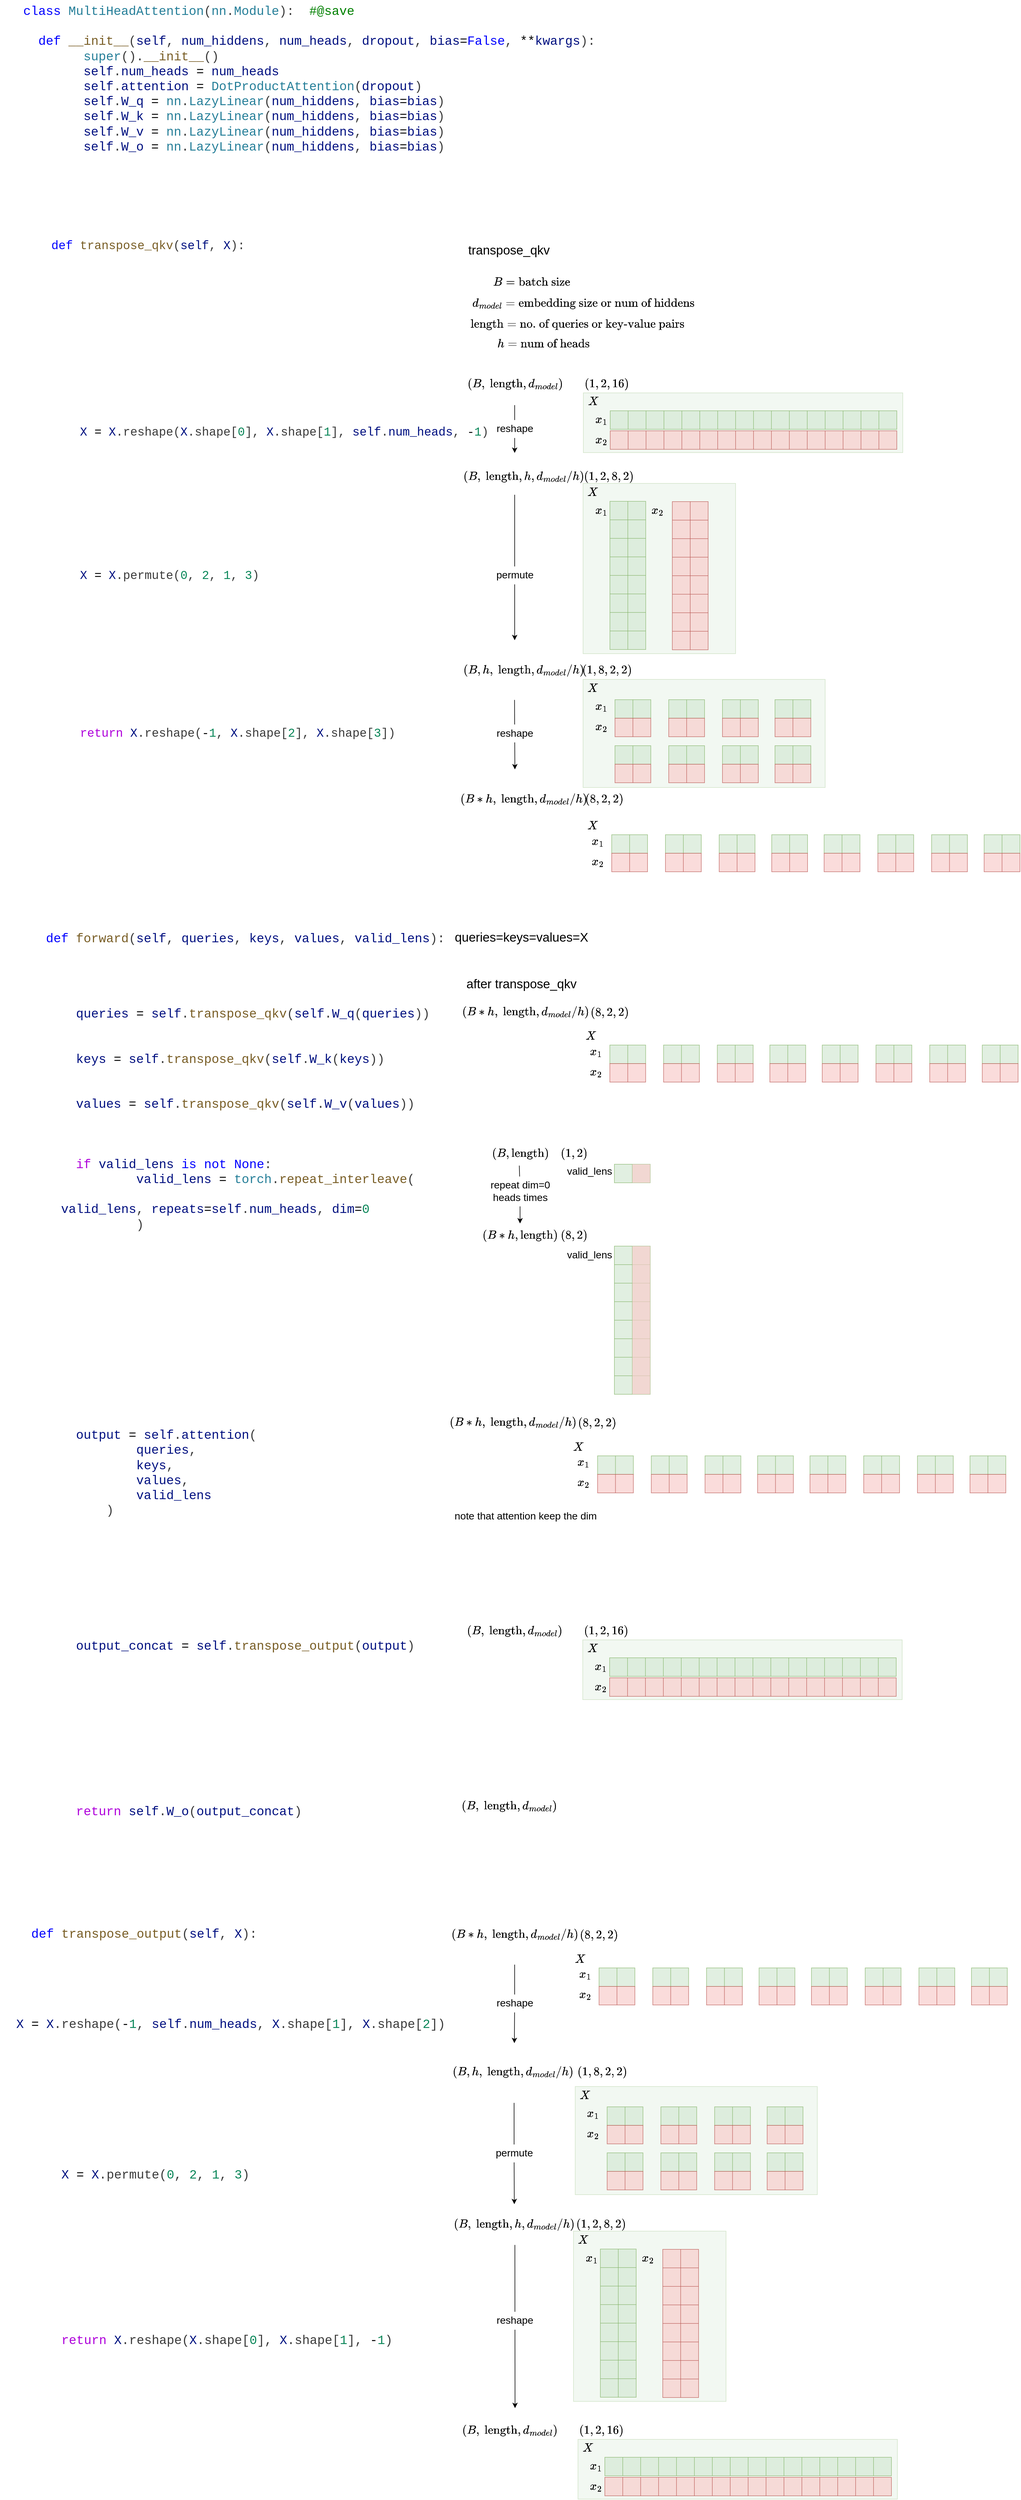 <mxfile version="20.6.2" type="device"><diagram id="CPvecFoTAhWr9jbP0cfU" name="第 1 页"><mxGraphModel dx="1703" dy="1755" grid="1" gridSize="10" guides="1" tooltips="1" connect="1" arrows="1" fold="1" page="0" pageScale="1" pageWidth="1169" pageHeight="827" math="1" shadow="0"><root><mxCell id="0"/><mxCell id="1" parent="0"/><mxCell id="XfQcyyYOf49j-Fbhry3J-19" value="$$&amp;nbsp;(B,\text{&lt;br&gt;length},d_{model})&lt;br&gt;$$" style="text;html=1;align=center;verticalAlign=middle;resizable=0;points=[];autosize=1;strokeColor=none;fillColor=none;fontSize=17;fontFamily=Helvetica;" vertex="1" parent="1"><mxGeometry x="600" y="200" width="160" height="70" as="geometry"/></mxCell><mxCell id="XfQcyyYOf49j-Fbhry3J-22" value="$$d_{model}=\text{embedding size or num of hiddens}&lt;br&gt;$$" style="text;html=1;align=center;verticalAlign=middle;resizable=0;points=[];autosize=1;strokeColor=none;fillColor=none;fontSize=17;" vertex="1" parent="1"><mxGeometry x="580" y="75" width="430" height="50" as="geometry"/></mxCell><mxCell id="XfQcyyYOf49j-Fbhry3J-23" value="$$\text{&lt;br&gt;length}=\text{no. of queries or key-value pairs}&lt;br&gt;$$" style="text;html=1;align=center;verticalAlign=middle;resizable=0;points=[];autosize=1;strokeColor=none;fillColor=none;fontSize=17;" vertex="1" parent="1"><mxGeometry x="597" y="100" width="370" height="70" as="geometry"/></mxCell><mxCell id="XfQcyyYOf49j-Fbhry3J-63" value="$$&amp;nbsp;(B,\text{&lt;br&gt;length},h,d_{model}/h)&lt;br&gt;$$" style="text;html=1;align=center;verticalAlign=middle;resizable=0;points=[];autosize=1;strokeColor=none;fillColor=none;fontSize=17;fontFamily=Helvetica;" vertex="1" parent="1"><mxGeometry x="600" y="355" width="190" height="70" as="geometry"/></mxCell><mxCell id="XfQcyyYOf49j-Fbhry3J-64" value="$$B=\text{batch size}&lt;br&gt;$$" style="text;html=1;align=center;verticalAlign=middle;resizable=0;points=[];autosize=1;strokeColor=none;fillColor=none;fontSize=17;" vertex="1" parent="1"><mxGeometry x="618" y="40" width="180" height="50" as="geometry"/></mxCell><mxCell id="XfQcyyYOf49j-Fbhry3J-65" value="$$h=\text{num of heads}&lt;br&gt;$$" style="text;html=1;align=center;verticalAlign=middle;resizable=0;points=[];autosize=1;strokeColor=none;fillColor=none;fontSize=17;" vertex="1" parent="1"><mxGeometry x="623" y="143" width="210" height="50" as="geometry"/></mxCell><mxCell id="XfQcyyYOf49j-Fbhry3J-46" value="&lt;font style=&quot;font-size: 17px;&quot;&gt;$$(1,2,16)$$&lt;/font&gt;" style="text;html=1;align=center;verticalAlign=middle;resizable=0;points=[];autosize=1;strokeColor=none;fillColor=none;" vertex="1" parent="1"><mxGeometry x="774" y="220" width="120" height="30" as="geometry"/></mxCell><mxCell id="XfQcyyYOf49j-Fbhry3J-47" value="" style="rounded=0;whiteSpace=wrap;html=1;fontFamily=Helvetica;fontSize=17;opacity=30;fillColor=#d5e8d4;strokeColor=#82b366;" vertex="1" parent="1"><mxGeometry x="795" y="249.5" width="535" height="100" as="geometry"/></mxCell><mxCell id="XfQcyyYOf49j-Fbhry3J-48" value="" style="shape=table;html=1;whiteSpace=wrap;startSize=0;container=1;collapsible=0;childLayout=tableLayout;fontFamily=Helvetica;fontSize=17;opacity=70;fillColor=#d5e8d4;strokeColor=#82b366;" vertex="1" parent="1"><mxGeometry x="840" y="279.5" width="480" height="31" as="geometry"/></mxCell><mxCell id="XfQcyyYOf49j-Fbhry3J-49" value="" style="shape=tableRow;horizontal=0;startSize=0;swimlaneHead=0;swimlaneBody=0;top=0;left=0;bottom=0;right=0;collapsible=0;dropTarget=0;fillColor=none;points=[[0,0.5],[1,0.5]];portConstraint=eastwest;fontFamily=Helvetica;fontSize=17;opacity=70;" vertex="1" parent="XfQcyyYOf49j-Fbhry3J-48"><mxGeometry width="480" height="31" as="geometry"/></mxCell><mxCell id="XfQcyyYOf49j-Fbhry3J-50" value="" style="shape=partialRectangle;html=1;whiteSpace=wrap;connectable=0;fillColor=none;top=0;left=0;bottom=0;right=0;overflow=hidden;fontFamily=Helvetica;fontSize=17;opacity=70;" vertex="1" parent="XfQcyyYOf49j-Fbhry3J-49"><mxGeometry width="30" height="31" as="geometry"><mxRectangle width="30" height="31" as="alternateBounds"/></mxGeometry></mxCell><mxCell id="XfQcyyYOf49j-Fbhry3J-51" value="" style="shape=partialRectangle;html=1;whiteSpace=wrap;connectable=0;fillColor=none;top=0;left=0;bottom=0;right=0;overflow=hidden;fontFamily=Helvetica;fontSize=17;opacity=70;" vertex="1" parent="XfQcyyYOf49j-Fbhry3J-49"><mxGeometry x="30" width="30" height="31" as="geometry"><mxRectangle width="30" height="31" as="alternateBounds"/></mxGeometry></mxCell><mxCell id="XfQcyyYOf49j-Fbhry3J-52" value="" style="shape=partialRectangle;html=1;whiteSpace=wrap;connectable=0;fillColor=none;top=0;left=0;bottom=0;right=0;overflow=hidden;fontFamily=Helvetica;fontSize=17;opacity=70;" vertex="1" parent="XfQcyyYOf49j-Fbhry3J-49"><mxGeometry x="60" width="30" height="31" as="geometry"><mxRectangle width="30" height="31" as="alternateBounds"/></mxGeometry></mxCell><mxCell id="XfQcyyYOf49j-Fbhry3J-53" style="shape=partialRectangle;html=1;whiteSpace=wrap;connectable=0;fillColor=none;top=0;left=0;bottom=0;right=0;overflow=hidden;fontFamily=Helvetica;fontSize=17;opacity=70;" vertex="1" parent="XfQcyyYOf49j-Fbhry3J-49"><mxGeometry x="90" width="30" height="31" as="geometry"><mxRectangle width="30" height="31" as="alternateBounds"/></mxGeometry></mxCell><mxCell id="XfQcyyYOf49j-Fbhry3J-77" style="shape=partialRectangle;html=1;whiteSpace=wrap;connectable=0;fillColor=none;top=0;left=0;bottom=0;right=0;overflow=hidden;fontFamily=Helvetica;fontSize=17;opacity=70;" vertex="1" parent="XfQcyyYOf49j-Fbhry3J-49"><mxGeometry x="120" width="30" height="31" as="geometry"><mxRectangle width="30" height="31" as="alternateBounds"/></mxGeometry></mxCell><mxCell id="XfQcyyYOf49j-Fbhry3J-76" style="shape=partialRectangle;html=1;whiteSpace=wrap;connectable=0;fillColor=none;top=0;left=0;bottom=0;right=0;overflow=hidden;fontFamily=Helvetica;fontSize=17;opacity=70;" vertex="1" parent="XfQcyyYOf49j-Fbhry3J-49"><mxGeometry x="150" width="30" height="31" as="geometry"><mxRectangle width="30" height="31" as="alternateBounds"/></mxGeometry></mxCell><mxCell id="XfQcyyYOf49j-Fbhry3J-75" style="shape=partialRectangle;html=1;whiteSpace=wrap;connectable=0;fillColor=none;top=0;left=0;bottom=0;right=0;overflow=hidden;fontFamily=Helvetica;fontSize=17;opacity=70;" vertex="1" parent="XfQcyyYOf49j-Fbhry3J-49"><mxGeometry x="180" width="30" height="31" as="geometry"><mxRectangle width="30" height="31" as="alternateBounds"/></mxGeometry></mxCell><mxCell id="XfQcyyYOf49j-Fbhry3J-74" style="shape=partialRectangle;html=1;whiteSpace=wrap;connectable=0;fillColor=none;top=0;left=0;bottom=0;right=0;overflow=hidden;fontFamily=Helvetica;fontSize=17;opacity=70;" vertex="1" parent="XfQcyyYOf49j-Fbhry3J-49"><mxGeometry x="210" width="30" height="31" as="geometry"><mxRectangle width="30" height="31" as="alternateBounds"/></mxGeometry></mxCell><mxCell id="XfQcyyYOf49j-Fbhry3J-73" style="shape=partialRectangle;html=1;whiteSpace=wrap;connectable=0;fillColor=none;top=0;left=0;bottom=0;right=0;overflow=hidden;fontFamily=Helvetica;fontSize=17;opacity=70;" vertex="1" parent="XfQcyyYOf49j-Fbhry3J-49"><mxGeometry x="240" width="30" height="31" as="geometry"><mxRectangle width="30" height="31" as="alternateBounds"/></mxGeometry></mxCell><mxCell id="XfQcyyYOf49j-Fbhry3J-72" style="shape=partialRectangle;html=1;whiteSpace=wrap;connectable=0;fillColor=none;top=0;left=0;bottom=0;right=0;overflow=hidden;fontFamily=Helvetica;fontSize=17;opacity=70;" vertex="1" parent="XfQcyyYOf49j-Fbhry3J-49"><mxGeometry x="270" width="30" height="31" as="geometry"><mxRectangle width="30" height="31" as="alternateBounds"/></mxGeometry></mxCell><mxCell id="XfQcyyYOf49j-Fbhry3J-71" style="shape=partialRectangle;html=1;whiteSpace=wrap;connectable=0;fillColor=none;top=0;left=0;bottom=0;right=0;overflow=hidden;fontFamily=Helvetica;fontSize=17;opacity=70;" vertex="1" parent="XfQcyyYOf49j-Fbhry3J-49"><mxGeometry x="300" width="30" height="31" as="geometry"><mxRectangle width="30" height="31" as="alternateBounds"/></mxGeometry></mxCell><mxCell id="XfQcyyYOf49j-Fbhry3J-70" style="shape=partialRectangle;html=1;whiteSpace=wrap;connectable=0;fillColor=none;top=0;left=0;bottom=0;right=0;overflow=hidden;fontFamily=Helvetica;fontSize=17;opacity=70;" vertex="1" parent="XfQcyyYOf49j-Fbhry3J-49"><mxGeometry x="330" width="30" height="31" as="geometry"><mxRectangle width="30" height="31" as="alternateBounds"/></mxGeometry></mxCell><mxCell id="XfQcyyYOf49j-Fbhry3J-69" style="shape=partialRectangle;html=1;whiteSpace=wrap;connectable=0;fillColor=none;top=0;left=0;bottom=0;right=0;overflow=hidden;fontFamily=Helvetica;fontSize=17;opacity=70;" vertex="1" parent="XfQcyyYOf49j-Fbhry3J-49"><mxGeometry x="360" width="30" height="31" as="geometry"><mxRectangle width="30" height="31" as="alternateBounds"/></mxGeometry></mxCell><mxCell id="XfQcyyYOf49j-Fbhry3J-68" style="shape=partialRectangle;html=1;whiteSpace=wrap;connectable=0;fillColor=none;top=0;left=0;bottom=0;right=0;overflow=hidden;fontFamily=Helvetica;fontSize=17;opacity=70;" vertex="1" parent="XfQcyyYOf49j-Fbhry3J-49"><mxGeometry x="390" width="30" height="31" as="geometry"><mxRectangle width="30" height="31" as="alternateBounds"/></mxGeometry></mxCell><mxCell id="XfQcyyYOf49j-Fbhry3J-67" style="shape=partialRectangle;html=1;whiteSpace=wrap;connectable=0;fillColor=none;top=0;left=0;bottom=0;right=0;overflow=hidden;fontFamily=Helvetica;fontSize=17;opacity=70;" vertex="1" parent="XfQcyyYOf49j-Fbhry3J-49"><mxGeometry x="420" width="30" height="31" as="geometry"><mxRectangle width="30" height="31" as="alternateBounds"/></mxGeometry></mxCell><mxCell id="XfQcyyYOf49j-Fbhry3J-66" style="shape=partialRectangle;html=1;whiteSpace=wrap;connectable=0;fillColor=none;top=0;left=0;bottom=0;right=0;overflow=hidden;fontFamily=Helvetica;fontSize=17;opacity=70;" vertex="1" parent="XfQcyyYOf49j-Fbhry3J-49"><mxGeometry x="450" width="30" height="31" as="geometry"><mxRectangle width="30" height="31" as="alternateBounds"/></mxGeometry></mxCell><mxCell id="XfQcyyYOf49j-Fbhry3J-54" value="$$x_1$$" style="text;html=1;align=center;verticalAlign=middle;resizable=0;points=[];autosize=1;strokeColor=none;fillColor=none;fontSize=17;fontFamily=Helvetica;" vertex="1" parent="1"><mxGeometry x="780" y="280" width="90" height="30" as="geometry"/></mxCell><mxCell id="XfQcyyYOf49j-Fbhry3J-55" value="" style="shape=table;html=1;whiteSpace=wrap;startSize=0;container=1;collapsible=0;childLayout=tableLayout;fontFamily=Helvetica;fontSize=17;opacity=70;fillColor=#f8cecc;strokeColor=#b85450;" vertex="1" parent="1"><mxGeometry x="840" y="313" width="480" height="31" as="geometry"/></mxCell><mxCell id="XfQcyyYOf49j-Fbhry3J-56" value="" style="shape=tableRow;horizontal=0;startSize=0;swimlaneHead=0;swimlaneBody=0;top=0;left=0;bottom=0;right=0;collapsible=0;dropTarget=0;fillColor=none;points=[[0,0.5],[1,0.5]];portConstraint=eastwest;fontFamily=Helvetica;fontSize=17;opacity=70;" vertex="1" parent="XfQcyyYOf49j-Fbhry3J-55"><mxGeometry width="480" height="31" as="geometry"/></mxCell><mxCell id="XfQcyyYOf49j-Fbhry3J-57" value="" style="shape=partialRectangle;html=1;whiteSpace=wrap;connectable=0;fillColor=none;top=0;left=0;bottom=0;right=0;overflow=hidden;fontFamily=Helvetica;fontSize=17;opacity=70;" vertex="1" parent="XfQcyyYOf49j-Fbhry3J-56"><mxGeometry width="30" height="31" as="geometry"><mxRectangle width="30" height="31" as="alternateBounds"/></mxGeometry></mxCell><mxCell id="XfQcyyYOf49j-Fbhry3J-58" value="" style="shape=partialRectangle;html=1;whiteSpace=wrap;connectable=0;fillColor=none;top=0;left=0;bottom=0;right=0;overflow=hidden;fontFamily=Helvetica;fontSize=17;opacity=70;" vertex="1" parent="XfQcyyYOf49j-Fbhry3J-56"><mxGeometry x="30" width="30" height="31" as="geometry"><mxRectangle width="30" height="31" as="alternateBounds"/></mxGeometry></mxCell><mxCell id="XfQcyyYOf49j-Fbhry3J-59" value="" style="shape=partialRectangle;html=1;whiteSpace=wrap;connectable=0;fillColor=none;top=0;left=0;bottom=0;right=0;overflow=hidden;fontFamily=Helvetica;fontSize=17;opacity=70;" vertex="1" parent="XfQcyyYOf49j-Fbhry3J-56"><mxGeometry x="60" width="30" height="31" as="geometry"><mxRectangle width="30" height="31" as="alternateBounds"/></mxGeometry></mxCell><mxCell id="XfQcyyYOf49j-Fbhry3J-60" style="shape=partialRectangle;html=1;whiteSpace=wrap;connectable=0;fillColor=none;top=0;left=0;bottom=0;right=0;overflow=hidden;fontFamily=Helvetica;fontSize=17;opacity=70;" vertex="1" parent="XfQcyyYOf49j-Fbhry3J-56"><mxGeometry x="90" width="30" height="31" as="geometry"><mxRectangle width="30" height="31" as="alternateBounds"/></mxGeometry></mxCell><mxCell id="XfQcyyYOf49j-Fbhry3J-78" style="shape=partialRectangle;html=1;whiteSpace=wrap;connectable=0;fillColor=none;top=0;left=0;bottom=0;right=0;overflow=hidden;fontFamily=Helvetica;fontSize=17;opacity=70;" vertex="1" parent="XfQcyyYOf49j-Fbhry3J-56"><mxGeometry x="120" width="30" height="31" as="geometry"><mxRectangle width="30" height="31" as="alternateBounds"/></mxGeometry></mxCell><mxCell id="XfQcyyYOf49j-Fbhry3J-79" style="shape=partialRectangle;html=1;whiteSpace=wrap;connectable=0;fillColor=none;top=0;left=0;bottom=0;right=0;overflow=hidden;fontFamily=Helvetica;fontSize=17;opacity=70;" vertex="1" parent="XfQcyyYOf49j-Fbhry3J-56"><mxGeometry x="150" width="30" height="31" as="geometry"><mxRectangle width="30" height="31" as="alternateBounds"/></mxGeometry></mxCell><mxCell id="XfQcyyYOf49j-Fbhry3J-80" style="shape=partialRectangle;html=1;whiteSpace=wrap;connectable=0;fillColor=none;top=0;left=0;bottom=0;right=0;overflow=hidden;fontFamily=Helvetica;fontSize=17;opacity=70;" vertex="1" parent="XfQcyyYOf49j-Fbhry3J-56"><mxGeometry x="180" width="30" height="31" as="geometry"><mxRectangle width="30" height="31" as="alternateBounds"/></mxGeometry></mxCell><mxCell id="XfQcyyYOf49j-Fbhry3J-81" style="shape=partialRectangle;html=1;whiteSpace=wrap;connectable=0;fillColor=none;top=0;left=0;bottom=0;right=0;overflow=hidden;fontFamily=Helvetica;fontSize=17;opacity=70;" vertex="1" parent="XfQcyyYOf49j-Fbhry3J-56"><mxGeometry x="210" width="30" height="31" as="geometry"><mxRectangle width="30" height="31" as="alternateBounds"/></mxGeometry></mxCell><mxCell id="XfQcyyYOf49j-Fbhry3J-82" style="shape=partialRectangle;html=1;whiteSpace=wrap;connectable=0;fillColor=none;top=0;left=0;bottom=0;right=0;overflow=hidden;fontFamily=Helvetica;fontSize=17;opacity=70;" vertex="1" parent="XfQcyyYOf49j-Fbhry3J-56"><mxGeometry x="240" width="30" height="31" as="geometry"><mxRectangle width="30" height="31" as="alternateBounds"/></mxGeometry></mxCell><mxCell id="XfQcyyYOf49j-Fbhry3J-83" style="shape=partialRectangle;html=1;whiteSpace=wrap;connectable=0;fillColor=none;top=0;left=0;bottom=0;right=0;overflow=hidden;fontFamily=Helvetica;fontSize=17;opacity=70;" vertex="1" parent="XfQcyyYOf49j-Fbhry3J-56"><mxGeometry x="270" width="30" height="31" as="geometry"><mxRectangle width="30" height="31" as="alternateBounds"/></mxGeometry></mxCell><mxCell id="XfQcyyYOf49j-Fbhry3J-84" style="shape=partialRectangle;html=1;whiteSpace=wrap;connectable=0;fillColor=none;top=0;left=0;bottom=0;right=0;overflow=hidden;fontFamily=Helvetica;fontSize=17;opacity=70;" vertex="1" parent="XfQcyyYOf49j-Fbhry3J-56"><mxGeometry x="300" width="30" height="31" as="geometry"><mxRectangle width="30" height="31" as="alternateBounds"/></mxGeometry></mxCell><mxCell id="XfQcyyYOf49j-Fbhry3J-85" style="shape=partialRectangle;html=1;whiteSpace=wrap;connectable=0;fillColor=none;top=0;left=0;bottom=0;right=0;overflow=hidden;fontFamily=Helvetica;fontSize=17;opacity=70;" vertex="1" parent="XfQcyyYOf49j-Fbhry3J-56"><mxGeometry x="330" width="30" height="31" as="geometry"><mxRectangle width="30" height="31" as="alternateBounds"/></mxGeometry></mxCell><mxCell id="XfQcyyYOf49j-Fbhry3J-86" style="shape=partialRectangle;html=1;whiteSpace=wrap;connectable=0;fillColor=none;top=0;left=0;bottom=0;right=0;overflow=hidden;fontFamily=Helvetica;fontSize=17;opacity=70;" vertex="1" parent="XfQcyyYOf49j-Fbhry3J-56"><mxGeometry x="360" width="30" height="31" as="geometry"><mxRectangle width="30" height="31" as="alternateBounds"/></mxGeometry></mxCell><mxCell id="XfQcyyYOf49j-Fbhry3J-87" style="shape=partialRectangle;html=1;whiteSpace=wrap;connectable=0;fillColor=none;top=0;left=0;bottom=0;right=0;overflow=hidden;fontFamily=Helvetica;fontSize=17;opacity=70;" vertex="1" parent="XfQcyyYOf49j-Fbhry3J-56"><mxGeometry x="390" width="30" height="31" as="geometry"><mxRectangle width="30" height="31" as="alternateBounds"/></mxGeometry></mxCell><mxCell id="XfQcyyYOf49j-Fbhry3J-88" style="shape=partialRectangle;html=1;whiteSpace=wrap;connectable=0;fillColor=none;top=0;left=0;bottom=0;right=0;overflow=hidden;fontFamily=Helvetica;fontSize=17;opacity=70;" vertex="1" parent="XfQcyyYOf49j-Fbhry3J-56"><mxGeometry x="420" width="30" height="31" as="geometry"><mxRectangle width="30" height="31" as="alternateBounds"/></mxGeometry></mxCell><mxCell id="XfQcyyYOf49j-Fbhry3J-89" style="shape=partialRectangle;html=1;whiteSpace=wrap;connectable=0;fillColor=none;top=0;left=0;bottom=0;right=0;overflow=hidden;fontFamily=Helvetica;fontSize=17;opacity=70;" vertex="1" parent="XfQcyyYOf49j-Fbhry3J-56"><mxGeometry x="450" width="30" height="31" as="geometry"><mxRectangle width="30" height="31" as="alternateBounds"/></mxGeometry></mxCell><mxCell id="XfQcyyYOf49j-Fbhry3J-61" value="$$x_2$$" style="text;html=1;align=center;verticalAlign=middle;resizable=0;points=[];autosize=1;strokeColor=none;fillColor=none;fontSize=17;fontFamily=Helvetica;" vertex="1" parent="1"><mxGeometry x="780" y="313.5" width="90" height="30" as="geometry"/></mxCell><mxCell id="XfQcyyYOf49j-Fbhry3J-62" value="$$X$$" style="text;html=1;align=center;verticalAlign=middle;resizable=0;points=[];autosize=1;strokeColor=none;fillColor=none;fontSize=17;fontFamily=Helvetica;" vertex="1" parent="1"><mxGeometry x="775.5" y="250" width="70" height="30" as="geometry"/></mxCell><mxCell id="XfQcyyYOf49j-Fbhry3J-27" value="&lt;font style=&quot;font-size: 17px;&quot;&gt;$$(1,2,8,2)$$&lt;/font&gt;" style="text;html=1;align=center;verticalAlign=middle;resizable=0;points=[];autosize=1;strokeColor=none;fillColor=none;" vertex="1" parent="1"><mxGeometry x="777" y="375" width="120" height="30" as="geometry"/></mxCell><mxCell id="XfQcyyYOf49j-Fbhry3J-91" value="" style="rounded=0;whiteSpace=wrap;html=1;fontFamily=Helvetica;fontSize=17;opacity=30;fillColor=#d5e8d4;strokeColor=#82b366;" vertex="1" parent="1"><mxGeometry x="794.5" y="401" width="255.5" height="285" as="geometry"/></mxCell><mxCell id="XfQcyyYOf49j-Fbhry3J-92" value="" style="shape=table;html=1;whiteSpace=wrap;startSize=0;container=1;collapsible=0;childLayout=tableLayout;fontFamily=Helvetica;fontSize=17;opacity=70;fillColor=#d5e8d4;strokeColor=#82b366;" vertex="1" parent="1"><mxGeometry x="839.5" y="431" width="60" height="248" as="geometry"/></mxCell><mxCell id="XfQcyyYOf49j-Fbhry3J-93" value="" style="shape=tableRow;horizontal=0;startSize=0;swimlaneHead=0;swimlaneBody=0;top=0;left=0;bottom=0;right=0;collapsible=0;dropTarget=0;fillColor=none;points=[[0,0.5],[1,0.5]];portConstraint=eastwest;fontFamily=Helvetica;fontSize=17;opacity=70;" vertex="1" parent="XfQcyyYOf49j-Fbhry3J-92"><mxGeometry width="60" height="31" as="geometry"/></mxCell><mxCell id="XfQcyyYOf49j-Fbhry3J-94" value="" style="shape=partialRectangle;html=1;whiteSpace=wrap;connectable=0;fillColor=none;top=0;left=0;bottom=0;right=0;overflow=hidden;fontFamily=Helvetica;fontSize=17;opacity=70;" vertex="1" parent="XfQcyyYOf49j-Fbhry3J-93"><mxGeometry width="30" height="31" as="geometry"><mxRectangle width="30" height="31" as="alternateBounds"/></mxGeometry></mxCell><mxCell id="XfQcyyYOf49j-Fbhry3J-95" value="" style="shape=partialRectangle;html=1;whiteSpace=wrap;connectable=0;fillColor=none;top=0;left=0;bottom=0;right=0;overflow=hidden;fontFamily=Helvetica;fontSize=17;opacity=70;" vertex="1" parent="XfQcyyYOf49j-Fbhry3J-93"><mxGeometry x="30" width="30" height="31" as="geometry"><mxRectangle width="30" height="31" as="alternateBounds"/></mxGeometry></mxCell><mxCell id="XfQcyyYOf49j-Fbhry3J-131" style="shape=tableRow;horizontal=0;startSize=0;swimlaneHead=0;swimlaneBody=0;top=0;left=0;bottom=0;right=0;collapsible=0;dropTarget=0;fillColor=none;points=[[0,0.5],[1,0.5]];portConstraint=eastwest;fontFamily=Helvetica;fontSize=17;opacity=70;" vertex="1" parent="XfQcyyYOf49j-Fbhry3J-92"><mxGeometry y="31" width="60" height="31" as="geometry"/></mxCell><mxCell id="XfQcyyYOf49j-Fbhry3J-132" style="shape=partialRectangle;html=1;whiteSpace=wrap;connectable=0;fillColor=none;top=0;left=0;bottom=0;right=0;overflow=hidden;fontFamily=Helvetica;fontSize=17;opacity=70;" vertex="1" parent="XfQcyyYOf49j-Fbhry3J-131"><mxGeometry width="30" height="31" as="geometry"><mxRectangle width="30" height="31" as="alternateBounds"/></mxGeometry></mxCell><mxCell id="XfQcyyYOf49j-Fbhry3J-133" style="shape=partialRectangle;html=1;whiteSpace=wrap;connectable=0;fillColor=none;top=0;left=0;bottom=0;right=0;overflow=hidden;fontFamily=Helvetica;fontSize=17;opacity=70;" vertex="1" parent="XfQcyyYOf49j-Fbhry3J-131"><mxGeometry x="30" width="30" height="31" as="geometry"><mxRectangle width="30" height="31" as="alternateBounds"/></mxGeometry></mxCell><mxCell id="XfQcyyYOf49j-Fbhry3J-134" style="shape=tableRow;horizontal=0;startSize=0;swimlaneHead=0;swimlaneBody=0;top=0;left=0;bottom=0;right=0;collapsible=0;dropTarget=0;fillColor=none;points=[[0,0.5],[1,0.5]];portConstraint=eastwest;fontFamily=Helvetica;fontSize=17;opacity=70;" vertex="1" parent="XfQcyyYOf49j-Fbhry3J-92"><mxGeometry y="62" width="60" height="31" as="geometry"/></mxCell><mxCell id="XfQcyyYOf49j-Fbhry3J-135" style="shape=partialRectangle;html=1;whiteSpace=wrap;connectable=0;fillColor=none;top=0;left=0;bottom=0;right=0;overflow=hidden;fontFamily=Helvetica;fontSize=17;opacity=70;" vertex="1" parent="XfQcyyYOf49j-Fbhry3J-134"><mxGeometry width="30" height="31" as="geometry"><mxRectangle width="30" height="31" as="alternateBounds"/></mxGeometry></mxCell><mxCell id="XfQcyyYOf49j-Fbhry3J-136" style="shape=partialRectangle;html=1;whiteSpace=wrap;connectable=0;fillColor=none;top=0;left=0;bottom=0;right=0;overflow=hidden;fontFamily=Helvetica;fontSize=17;opacity=70;" vertex="1" parent="XfQcyyYOf49j-Fbhry3J-134"><mxGeometry x="30" width="30" height="31" as="geometry"><mxRectangle width="30" height="31" as="alternateBounds"/></mxGeometry></mxCell><mxCell id="XfQcyyYOf49j-Fbhry3J-137" style="shape=tableRow;horizontal=0;startSize=0;swimlaneHead=0;swimlaneBody=0;top=0;left=0;bottom=0;right=0;collapsible=0;dropTarget=0;fillColor=none;points=[[0,0.5],[1,0.5]];portConstraint=eastwest;fontFamily=Helvetica;fontSize=17;opacity=70;" vertex="1" parent="XfQcyyYOf49j-Fbhry3J-92"><mxGeometry y="93" width="60" height="31" as="geometry"/></mxCell><mxCell id="XfQcyyYOf49j-Fbhry3J-138" style="shape=partialRectangle;html=1;whiteSpace=wrap;connectable=0;fillColor=none;top=0;left=0;bottom=0;right=0;overflow=hidden;fontFamily=Helvetica;fontSize=17;opacity=70;" vertex="1" parent="XfQcyyYOf49j-Fbhry3J-137"><mxGeometry width="30" height="31" as="geometry"><mxRectangle width="30" height="31" as="alternateBounds"/></mxGeometry></mxCell><mxCell id="XfQcyyYOf49j-Fbhry3J-139" style="shape=partialRectangle;html=1;whiteSpace=wrap;connectable=0;fillColor=none;top=0;left=0;bottom=0;right=0;overflow=hidden;fontFamily=Helvetica;fontSize=17;opacity=70;" vertex="1" parent="XfQcyyYOf49j-Fbhry3J-137"><mxGeometry x="30" width="30" height="31" as="geometry"><mxRectangle width="30" height="31" as="alternateBounds"/></mxGeometry></mxCell><mxCell id="XfQcyyYOf49j-Fbhry3J-140" style="shape=tableRow;horizontal=0;startSize=0;swimlaneHead=0;swimlaneBody=0;top=0;left=0;bottom=0;right=0;collapsible=0;dropTarget=0;fillColor=none;points=[[0,0.5],[1,0.5]];portConstraint=eastwest;fontFamily=Helvetica;fontSize=17;opacity=70;" vertex="1" parent="XfQcyyYOf49j-Fbhry3J-92"><mxGeometry y="124" width="60" height="31" as="geometry"/></mxCell><mxCell id="XfQcyyYOf49j-Fbhry3J-141" style="shape=partialRectangle;html=1;whiteSpace=wrap;connectable=0;fillColor=none;top=0;left=0;bottom=0;right=0;overflow=hidden;fontFamily=Helvetica;fontSize=17;opacity=70;" vertex="1" parent="XfQcyyYOf49j-Fbhry3J-140"><mxGeometry width="30" height="31" as="geometry"><mxRectangle width="30" height="31" as="alternateBounds"/></mxGeometry></mxCell><mxCell id="XfQcyyYOf49j-Fbhry3J-142" style="shape=partialRectangle;html=1;whiteSpace=wrap;connectable=0;fillColor=none;top=0;left=0;bottom=0;right=0;overflow=hidden;fontFamily=Helvetica;fontSize=17;opacity=70;" vertex="1" parent="XfQcyyYOf49j-Fbhry3J-140"><mxGeometry x="30" width="30" height="31" as="geometry"><mxRectangle width="30" height="31" as="alternateBounds"/></mxGeometry></mxCell><mxCell id="XfQcyyYOf49j-Fbhry3J-143" style="shape=tableRow;horizontal=0;startSize=0;swimlaneHead=0;swimlaneBody=0;top=0;left=0;bottom=0;right=0;collapsible=0;dropTarget=0;fillColor=none;points=[[0,0.5],[1,0.5]];portConstraint=eastwest;fontFamily=Helvetica;fontSize=17;opacity=70;" vertex="1" parent="XfQcyyYOf49j-Fbhry3J-92"><mxGeometry y="155" width="60" height="31" as="geometry"/></mxCell><mxCell id="XfQcyyYOf49j-Fbhry3J-144" style="shape=partialRectangle;html=1;whiteSpace=wrap;connectable=0;fillColor=none;top=0;left=0;bottom=0;right=0;overflow=hidden;fontFamily=Helvetica;fontSize=17;opacity=70;" vertex="1" parent="XfQcyyYOf49j-Fbhry3J-143"><mxGeometry width="30" height="31" as="geometry"><mxRectangle width="30" height="31" as="alternateBounds"/></mxGeometry></mxCell><mxCell id="XfQcyyYOf49j-Fbhry3J-145" style="shape=partialRectangle;html=1;whiteSpace=wrap;connectable=0;fillColor=none;top=0;left=0;bottom=0;right=0;overflow=hidden;fontFamily=Helvetica;fontSize=17;opacity=70;" vertex="1" parent="XfQcyyYOf49j-Fbhry3J-143"><mxGeometry x="30" width="30" height="31" as="geometry"><mxRectangle width="30" height="31" as="alternateBounds"/></mxGeometry></mxCell><mxCell id="XfQcyyYOf49j-Fbhry3J-146" style="shape=tableRow;horizontal=0;startSize=0;swimlaneHead=0;swimlaneBody=0;top=0;left=0;bottom=0;right=0;collapsible=0;dropTarget=0;fillColor=none;points=[[0,0.5],[1,0.5]];portConstraint=eastwest;fontFamily=Helvetica;fontSize=17;opacity=70;" vertex="1" parent="XfQcyyYOf49j-Fbhry3J-92"><mxGeometry y="186" width="60" height="31" as="geometry"/></mxCell><mxCell id="XfQcyyYOf49j-Fbhry3J-147" style="shape=partialRectangle;html=1;whiteSpace=wrap;connectable=0;fillColor=none;top=0;left=0;bottom=0;right=0;overflow=hidden;fontFamily=Helvetica;fontSize=17;opacity=70;" vertex="1" parent="XfQcyyYOf49j-Fbhry3J-146"><mxGeometry width="30" height="31" as="geometry"><mxRectangle width="30" height="31" as="alternateBounds"/></mxGeometry></mxCell><mxCell id="XfQcyyYOf49j-Fbhry3J-148" style="shape=partialRectangle;html=1;whiteSpace=wrap;connectable=0;fillColor=none;top=0;left=0;bottom=0;right=0;overflow=hidden;fontFamily=Helvetica;fontSize=17;opacity=70;" vertex="1" parent="XfQcyyYOf49j-Fbhry3J-146"><mxGeometry x="30" width="30" height="31" as="geometry"><mxRectangle width="30" height="31" as="alternateBounds"/></mxGeometry></mxCell><mxCell id="XfQcyyYOf49j-Fbhry3J-149" style="shape=tableRow;horizontal=0;startSize=0;swimlaneHead=0;swimlaneBody=0;top=0;left=0;bottom=0;right=0;collapsible=0;dropTarget=0;fillColor=none;points=[[0,0.5],[1,0.5]];portConstraint=eastwest;fontFamily=Helvetica;fontSize=17;opacity=70;" vertex="1" parent="XfQcyyYOf49j-Fbhry3J-92"><mxGeometry y="217" width="60" height="31" as="geometry"/></mxCell><mxCell id="XfQcyyYOf49j-Fbhry3J-150" style="shape=partialRectangle;html=1;whiteSpace=wrap;connectable=0;fillColor=none;top=0;left=0;bottom=0;right=0;overflow=hidden;fontFamily=Helvetica;fontSize=17;opacity=70;" vertex="1" parent="XfQcyyYOf49j-Fbhry3J-149"><mxGeometry width="30" height="31" as="geometry"><mxRectangle width="30" height="31" as="alternateBounds"/></mxGeometry></mxCell><mxCell id="XfQcyyYOf49j-Fbhry3J-151" style="shape=partialRectangle;html=1;whiteSpace=wrap;connectable=0;fillColor=none;top=0;left=0;bottom=0;right=0;overflow=hidden;fontFamily=Helvetica;fontSize=17;opacity=70;" vertex="1" parent="XfQcyyYOf49j-Fbhry3J-149"><mxGeometry x="30" width="30" height="31" as="geometry"><mxRectangle width="30" height="31" as="alternateBounds"/></mxGeometry></mxCell><mxCell id="XfQcyyYOf49j-Fbhry3J-110" value="$$x_1$$" style="text;html=1;align=center;verticalAlign=middle;resizable=0;points=[];autosize=1;strokeColor=none;fillColor=none;fontSize=17;fontFamily=Helvetica;" vertex="1" parent="1"><mxGeometry x="779.5" y="431.5" width="90" height="30" as="geometry"/></mxCell><mxCell id="XfQcyyYOf49j-Fbhry3J-129" value="$$x_2$$" style="text;html=1;align=center;verticalAlign=middle;resizable=0;points=[];autosize=1;strokeColor=none;fillColor=none;fontSize=17;fontFamily=Helvetica;" vertex="1" parent="1"><mxGeometry x="874" y="431.5" width="90" height="30" as="geometry"/></mxCell><mxCell id="XfQcyyYOf49j-Fbhry3J-130" value="$$X$$" style="text;html=1;align=center;verticalAlign=middle;resizable=0;points=[];autosize=1;strokeColor=none;fillColor=none;fontSize=17;fontFamily=Helvetica;" vertex="1" parent="1"><mxGeometry x="775" y="401.5" width="70" height="30" as="geometry"/></mxCell><mxCell id="XfQcyyYOf49j-Fbhry3J-155" value="" style="shape=table;html=1;whiteSpace=wrap;startSize=0;container=1;collapsible=0;childLayout=tableLayout;fontFamily=Helvetica;fontSize=17;opacity=70;fillColor=#f8cecc;strokeColor=#b85450;" vertex="1" parent="1"><mxGeometry x="944" y="431.5" width="60" height="248" as="geometry"/></mxCell><mxCell id="XfQcyyYOf49j-Fbhry3J-156" value="" style="shape=tableRow;horizontal=0;startSize=0;swimlaneHead=0;swimlaneBody=0;top=0;left=0;bottom=0;right=0;collapsible=0;dropTarget=0;fillColor=none;points=[[0,0.5],[1,0.5]];portConstraint=eastwest;fontFamily=Helvetica;fontSize=17;opacity=70;" vertex="1" parent="XfQcyyYOf49j-Fbhry3J-155"><mxGeometry width="60" height="31" as="geometry"/></mxCell><mxCell id="XfQcyyYOf49j-Fbhry3J-157" value="" style="shape=partialRectangle;html=1;whiteSpace=wrap;connectable=0;fillColor=none;top=0;left=0;bottom=0;right=0;overflow=hidden;fontFamily=Helvetica;fontSize=17;opacity=70;" vertex="1" parent="XfQcyyYOf49j-Fbhry3J-156"><mxGeometry width="30" height="31" as="geometry"><mxRectangle width="30" height="31" as="alternateBounds"/></mxGeometry></mxCell><mxCell id="XfQcyyYOf49j-Fbhry3J-158" value="" style="shape=partialRectangle;html=1;whiteSpace=wrap;connectable=0;fillColor=none;top=0;left=0;bottom=0;right=0;overflow=hidden;fontFamily=Helvetica;fontSize=17;opacity=70;" vertex="1" parent="XfQcyyYOf49j-Fbhry3J-156"><mxGeometry x="30" width="30" height="31" as="geometry"><mxRectangle width="30" height="31" as="alternateBounds"/></mxGeometry></mxCell><mxCell id="XfQcyyYOf49j-Fbhry3J-159" style="shape=tableRow;horizontal=0;startSize=0;swimlaneHead=0;swimlaneBody=0;top=0;left=0;bottom=0;right=0;collapsible=0;dropTarget=0;fillColor=none;points=[[0,0.5],[1,0.5]];portConstraint=eastwest;fontFamily=Helvetica;fontSize=17;opacity=70;" vertex="1" parent="XfQcyyYOf49j-Fbhry3J-155"><mxGeometry y="31" width="60" height="31" as="geometry"/></mxCell><mxCell id="XfQcyyYOf49j-Fbhry3J-160" style="shape=partialRectangle;html=1;whiteSpace=wrap;connectable=0;fillColor=none;top=0;left=0;bottom=0;right=0;overflow=hidden;fontFamily=Helvetica;fontSize=17;opacity=70;" vertex="1" parent="XfQcyyYOf49j-Fbhry3J-159"><mxGeometry width="30" height="31" as="geometry"><mxRectangle width="30" height="31" as="alternateBounds"/></mxGeometry></mxCell><mxCell id="XfQcyyYOf49j-Fbhry3J-161" style="shape=partialRectangle;html=1;whiteSpace=wrap;connectable=0;fillColor=none;top=0;left=0;bottom=0;right=0;overflow=hidden;fontFamily=Helvetica;fontSize=17;opacity=70;" vertex="1" parent="XfQcyyYOf49j-Fbhry3J-159"><mxGeometry x="30" width="30" height="31" as="geometry"><mxRectangle width="30" height="31" as="alternateBounds"/></mxGeometry></mxCell><mxCell id="XfQcyyYOf49j-Fbhry3J-162" style="shape=tableRow;horizontal=0;startSize=0;swimlaneHead=0;swimlaneBody=0;top=0;left=0;bottom=0;right=0;collapsible=0;dropTarget=0;fillColor=none;points=[[0,0.5],[1,0.5]];portConstraint=eastwest;fontFamily=Helvetica;fontSize=17;opacity=70;" vertex="1" parent="XfQcyyYOf49j-Fbhry3J-155"><mxGeometry y="62" width="60" height="31" as="geometry"/></mxCell><mxCell id="XfQcyyYOf49j-Fbhry3J-163" style="shape=partialRectangle;html=1;whiteSpace=wrap;connectable=0;fillColor=none;top=0;left=0;bottom=0;right=0;overflow=hidden;fontFamily=Helvetica;fontSize=17;opacity=70;" vertex="1" parent="XfQcyyYOf49j-Fbhry3J-162"><mxGeometry width="30" height="31" as="geometry"><mxRectangle width="30" height="31" as="alternateBounds"/></mxGeometry></mxCell><mxCell id="XfQcyyYOf49j-Fbhry3J-164" style="shape=partialRectangle;html=1;whiteSpace=wrap;connectable=0;fillColor=none;top=0;left=0;bottom=0;right=0;overflow=hidden;fontFamily=Helvetica;fontSize=17;opacity=70;" vertex="1" parent="XfQcyyYOf49j-Fbhry3J-162"><mxGeometry x="30" width="30" height="31" as="geometry"><mxRectangle width="30" height="31" as="alternateBounds"/></mxGeometry></mxCell><mxCell id="XfQcyyYOf49j-Fbhry3J-165" style="shape=tableRow;horizontal=0;startSize=0;swimlaneHead=0;swimlaneBody=0;top=0;left=0;bottom=0;right=0;collapsible=0;dropTarget=0;fillColor=none;points=[[0,0.5],[1,0.5]];portConstraint=eastwest;fontFamily=Helvetica;fontSize=17;opacity=70;" vertex="1" parent="XfQcyyYOf49j-Fbhry3J-155"><mxGeometry y="93" width="60" height="31" as="geometry"/></mxCell><mxCell id="XfQcyyYOf49j-Fbhry3J-166" style="shape=partialRectangle;html=1;whiteSpace=wrap;connectable=0;fillColor=none;top=0;left=0;bottom=0;right=0;overflow=hidden;fontFamily=Helvetica;fontSize=17;opacity=70;" vertex="1" parent="XfQcyyYOf49j-Fbhry3J-165"><mxGeometry width="30" height="31" as="geometry"><mxRectangle width="30" height="31" as="alternateBounds"/></mxGeometry></mxCell><mxCell id="XfQcyyYOf49j-Fbhry3J-167" style="shape=partialRectangle;html=1;whiteSpace=wrap;connectable=0;fillColor=none;top=0;left=0;bottom=0;right=0;overflow=hidden;fontFamily=Helvetica;fontSize=17;opacity=70;" vertex="1" parent="XfQcyyYOf49j-Fbhry3J-165"><mxGeometry x="30" width="30" height="31" as="geometry"><mxRectangle width="30" height="31" as="alternateBounds"/></mxGeometry></mxCell><mxCell id="XfQcyyYOf49j-Fbhry3J-168" style="shape=tableRow;horizontal=0;startSize=0;swimlaneHead=0;swimlaneBody=0;top=0;left=0;bottom=0;right=0;collapsible=0;dropTarget=0;fillColor=none;points=[[0,0.5],[1,0.5]];portConstraint=eastwest;fontFamily=Helvetica;fontSize=17;opacity=70;" vertex="1" parent="XfQcyyYOf49j-Fbhry3J-155"><mxGeometry y="124" width="60" height="31" as="geometry"/></mxCell><mxCell id="XfQcyyYOf49j-Fbhry3J-169" style="shape=partialRectangle;html=1;whiteSpace=wrap;connectable=0;fillColor=none;top=0;left=0;bottom=0;right=0;overflow=hidden;fontFamily=Helvetica;fontSize=17;opacity=70;" vertex="1" parent="XfQcyyYOf49j-Fbhry3J-168"><mxGeometry width="30" height="31" as="geometry"><mxRectangle width="30" height="31" as="alternateBounds"/></mxGeometry></mxCell><mxCell id="XfQcyyYOf49j-Fbhry3J-170" style="shape=partialRectangle;html=1;whiteSpace=wrap;connectable=0;fillColor=none;top=0;left=0;bottom=0;right=0;overflow=hidden;fontFamily=Helvetica;fontSize=17;opacity=70;" vertex="1" parent="XfQcyyYOf49j-Fbhry3J-168"><mxGeometry x="30" width="30" height="31" as="geometry"><mxRectangle width="30" height="31" as="alternateBounds"/></mxGeometry></mxCell><mxCell id="XfQcyyYOf49j-Fbhry3J-171" style="shape=tableRow;horizontal=0;startSize=0;swimlaneHead=0;swimlaneBody=0;top=0;left=0;bottom=0;right=0;collapsible=0;dropTarget=0;fillColor=none;points=[[0,0.5],[1,0.5]];portConstraint=eastwest;fontFamily=Helvetica;fontSize=17;opacity=70;" vertex="1" parent="XfQcyyYOf49j-Fbhry3J-155"><mxGeometry y="155" width="60" height="31" as="geometry"/></mxCell><mxCell id="XfQcyyYOf49j-Fbhry3J-172" style="shape=partialRectangle;html=1;whiteSpace=wrap;connectable=0;fillColor=none;top=0;left=0;bottom=0;right=0;overflow=hidden;fontFamily=Helvetica;fontSize=17;opacity=70;" vertex="1" parent="XfQcyyYOf49j-Fbhry3J-171"><mxGeometry width="30" height="31" as="geometry"><mxRectangle width="30" height="31" as="alternateBounds"/></mxGeometry></mxCell><mxCell id="XfQcyyYOf49j-Fbhry3J-173" style="shape=partialRectangle;html=1;whiteSpace=wrap;connectable=0;fillColor=none;top=0;left=0;bottom=0;right=0;overflow=hidden;fontFamily=Helvetica;fontSize=17;opacity=70;" vertex="1" parent="XfQcyyYOf49j-Fbhry3J-171"><mxGeometry x="30" width="30" height="31" as="geometry"><mxRectangle width="30" height="31" as="alternateBounds"/></mxGeometry></mxCell><mxCell id="XfQcyyYOf49j-Fbhry3J-174" style="shape=tableRow;horizontal=0;startSize=0;swimlaneHead=0;swimlaneBody=0;top=0;left=0;bottom=0;right=0;collapsible=0;dropTarget=0;fillColor=none;points=[[0,0.5],[1,0.5]];portConstraint=eastwest;fontFamily=Helvetica;fontSize=17;opacity=70;" vertex="1" parent="XfQcyyYOf49j-Fbhry3J-155"><mxGeometry y="186" width="60" height="31" as="geometry"/></mxCell><mxCell id="XfQcyyYOf49j-Fbhry3J-175" style="shape=partialRectangle;html=1;whiteSpace=wrap;connectable=0;fillColor=none;top=0;left=0;bottom=0;right=0;overflow=hidden;fontFamily=Helvetica;fontSize=17;opacity=70;" vertex="1" parent="XfQcyyYOf49j-Fbhry3J-174"><mxGeometry width="30" height="31" as="geometry"><mxRectangle width="30" height="31" as="alternateBounds"/></mxGeometry></mxCell><mxCell id="XfQcyyYOf49j-Fbhry3J-176" style="shape=partialRectangle;html=1;whiteSpace=wrap;connectable=0;fillColor=none;top=0;left=0;bottom=0;right=0;overflow=hidden;fontFamily=Helvetica;fontSize=17;opacity=70;" vertex="1" parent="XfQcyyYOf49j-Fbhry3J-174"><mxGeometry x="30" width="30" height="31" as="geometry"><mxRectangle width="30" height="31" as="alternateBounds"/></mxGeometry></mxCell><mxCell id="XfQcyyYOf49j-Fbhry3J-177" style="shape=tableRow;horizontal=0;startSize=0;swimlaneHead=0;swimlaneBody=0;top=0;left=0;bottom=0;right=0;collapsible=0;dropTarget=0;fillColor=none;points=[[0,0.5],[1,0.5]];portConstraint=eastwest;fontFamily=Helvetica;fontSize=17;opacity=70;" vertex="1" parent="XfQcyyYOf49j-Fbhry3J-155"><mxGeometry y="217" width="60" height="31" as="geometry"/></mxCell><mxCell id="XfQcyyYOf49j-Fbhry3J-178" style="shape=partialRectangle;html=1;whiteSpace=wrap;connectable=0;fillColor=none;top=0;left=0;bottom=0;right=0;overflow=hidden;fontFamily=Helvetica;fontSize=17;opacity=70;" vertex="1" parent="XfQcyyYOf49j-Fbhry3J-177"><mxGeometry width="30" height="31" as="geometry"><mxRectangle width="30" height="31" as="alternateBounds"/></mxGeometry></mxCell><mxCell id="XfQcyyYOf49j-Fbhry3J-179" style="shape=partialRectangle;html=1;whiteSpace=wrap;connectable=0;fillColor=none;top=0;left=0;bottom=0;right=0;overflow=hidden;fontFamily=Helvetica;fontSize=17;opacity=70;" vertex="1" parent="XfQcyyYOf49j-Fbhry3J-177"><mxGeometry x="30" width="30" height="31" as="geometry"><mxRectangle width="30" height="31" as="alternateBounds"/></mxGeometry></mxCell><mxCell id="XfQcyyYOf49j-Fbhry3J-180" value="" style="endArrow=classic;html=1;rounded=0;fontSize=17;startArrow=none;" edge="1" parent="1" source="XfQcyyYOf49j-Fbhry3J-181"><mxGeometry width="50" height="50" relative="1" as="geometry"><mxPoint x="660" y="530" as="sourcePoint"/><mxPoint x="680" y="350" as="targetPoint"/></mxGeometry></mxCell><mxCell id="XfQcyyYOf49j-Fbhry3J-181" value="reshape" style="text;html=1;align=center;verticalAlign=middle;resizable=0;points=[];autosize=1;strokeColor=none;fillColor=none;fontSize=17;" vertex="1" parent="1"><mxGeometry x="640" y="295" width="80" height="30" as="geometry"/></mxCell><mxCell id="XfQcyyYOf49j-Fbhry3J-182" value="" style="endArrow=none;html=1;rounded=0;fontSize=17;" edge="1" parent="1" source="XfQcyyYOf49j-Fbhry3J-19" target="XfQcyyYOf49j-Fbhry3J-181"><mxGeometry width="50" height="50" relative="1" as="geometry"><mxPoint x="680" y="270" as="sourcePoint"/><mxPoint x="680" y="350" as="targetPoint"/></mxGeometry></mxCell><mxCell id="XfQcyyYOf49j-Fbhry3J-183" value="$$&amp;nbsp;(B,h,\text{&lt;br&gt;length},&lt;br&gt;d_{model}/h)&lt;br&gt;$$" style="text;html=1;align=center;verticalAlign=middle;resizable=0;points=[];autosize=1;strokeColor=none;fillColor=none;fontSize=17;fontFamily=Helvetica;" vertex="1" parent="1"><mxGeometry x="635" y="664" width="120" height="100" as="geometry"/></mxCell><mxCell id="XfQcyyYOf49j-Fbhry3J-184" value="" style="endArrow=classic;html=1;rounded=0;fontSize=17;startArrow=none;entryX=0.375;entryY=-0.005;entryDx=0;entryDy=0;entryPerimeter=0;" edge="1" parent="1" source="XfQcyyYOf49j-Fbhry3J-185" target="XfQcyyYOf49j-Fbhry3J-183"><mxGeometry width="50" height="50" relative="1" as="geometry"><mxPoint x="660" y="680" as="sourcePoint"/><mxPoint x="680" y="500.0" as="targetPoint"/></mxGeometry></mxCell><mxCell id="XfQcyyYOf49j-Fbhry3J-185" value="permute" style="text;html=1;align=center;verticalAlign=middle;resizable=0;points=[];autosize=1;strokeColor=none;fillColor=none;fontSize=17;" vertex="1" parent="1"><mxGeometry x="635" y="540" width="90" height="30" as="geometry"/></mxCell><mxCell id="XfQcyyYOf49j-Fbhry3J-186" value="" style="endArrow=none;html=1;rounded=0;fontSize=17;" edge="1" parent="1" target="XfQcyyYOf49j-Fbhry3J-185"><mxGeometry width="50" height="50" relative="1" as="geometry"><mxPoint x="680" y="420" as="sourcePoint"/><mxPoint x="680" y="500" as="targetPoint"/></mxGeometry></mxCell><mxCell id="XfQcyyYOf49j-Fbhry3J-187" value="&lt;font style=&quot;font-size: 17px;&quot;&gt;$$(1,8,2,2)$$&lt;/font&gt;" style="text;html=1;align=center;verticalAlign=middle;resizable=0;points=[];autosize=1;strokeColor=none;fillColor=none;" vertex="1" parent="1"><mxGeometry x="774" y="699" width="120" height="30" as="geometry"/></mxCell><mxCell id="XfQcyyYOf49j-Fbhry3J-188" value="" style="rounded=0;whiteSpace=wrap;html=1;fontFamily=Helvetica;fontSize=17;opacity=30;fillColor=#d5e8d4;strokeColor=#82b366;" vertex="1" parent="1"><mxGeometry x="794.5" y="729" width="405.5" height="181" as="geometry"/></mxCell><mxCell id="XfQcyyYOf49j-Fbhry3J-189" value="$$X$$" style="text;html=1;align=center;verticalAlign=middle;resizable=0;points=[];autosize=1;strokeColor=none;fillColor=none;fontSize=17;fontFamily=Helvetica;" vertex="1" parent="1"><mxGeometry x="775" y="729.5" width="70" height="30" as="geometry"/></mxCell><mxCell id="XfQcyyYOf49j-Fbhry3J-190" value="$$x_1$$" style="text;html=1;align=center;verticalAlign=middle;resizable=0;points=[];autosize=1;strokeColor=none;fillColor=none;fontSize=17;fontFamily=Helvetica;" vertex="1" parent="1"><mxGeometry x="779.5" y="759.5" width="90" height="30" as="geometry"/></mxCell><mxCell id="XfQcyyYOf49j-Fbhry3J-191" value="" style="shape=table;html=1;whiteSpace=wrap;startSize=0;container=1;collapsible=0;childLayout=tableLayout;fontFamily=Helvetica;fontSize=17;opacity=70;fillColor=#d5e8d4;strokeColor=#82b366;" vertex="1" parent="1"><mxGeometry x="848" y="763" width="60" height="31" as="geometry"/></mxCell><mxCell id="XfQcyyYOf49j-Fbhry3J-221" style="shape=tableRow;horizontal=0;startSize=0;swimlaneHead=0;swimlaneBody=0;top=0;left=0;bottom=0;right=0;collapsible=0;dropTarget=0;fillColor=none;points=[[0,0.5],[1,0.5]];portConstraint=eastwest;fontFamily=Helvetica;fontSize=17;opacity=70;" vertex="1" parent="XfQcyyYOf49j-Fbhry3J-191"><mxGeometry width="60" height="31" as="geometry"/></mxCell><mxCell id="XfQcyyYOf49j-Fbhry3J-222" style="shape=partialRectangle;html=1;whiteSpace=wrap;connectable=0;fillColor=none;top=0;left=0;bottom=0;right=0;overflow=hidden;fontFamily=Helvetica;fontSize=17;opacity=70;" vertex="1" parent="XfQcyyYOf49j-Fbhry3J-221"><mxGeometry width="30" height="31" as="geometry"><mxRectangle width="30" height="31" as="alternateBounds"/></mxGeometry></mxCell><mxCell id="XfQcyyYOf49j-Fbhry3J-223" style="shape=partialRectangle;html=1;whiteSpace=wrap;connectable=0;fillColor=none;top=0;left=0;bottom=0;right=0;overflow=hidden;fontFamily=Helvetica;fontSize=17;opacity=70;" vertex="1" parent="XfQcyyYOf49j-Fbhry3J-221"><mxGeometry x="30" width="30" height="31" as="geometry"><mxRectangle width="30" height="31" as="alternateBounds"/></mxGeometry></mxCell><mxCell id="XfQcyyYOf49j-Fbhry3J-224" value="$$x_2$$" style="text;html=1;align=center;verticalAlign=middle;resizable=0;points=[];autosize=1;strokeColor=none;fillColor=none;fontSize=17;fontFamily=Helvetica;" vertex="1" parent="1"><mxGeometry x="779.5" y="793.5" width="90" height="30" as="geometry"/></mxCell><mxCell id="XfQcyyYOf49j-Fbhry3J-225" value="" style="shape=table;html=1;whiteSpace=wrap;startSize=0;container=1;collapsible=0;childLayout=tableLayout;fontFamily=Helvetica;fontSize=17;opacity=70;fillColor=#f8cecc;strokeColor=#b85450;" vertex="1" parent="1"><mxGeometry x="848" y="794" width="60" height="31" as="geometry"/></mxCell><mxCell id="XfQcyyYOf49j-Fbhry3J-226" style="shape=tableRow;horizontal=0;startSize=0;swimlaneHead=0;swimlaneBody=0;top=0;left=0;bottom=0;right=0;collapsible=0;dropTarget=0;fillColor=none;points=[[0,0.5],[1,0.5]];portConstraint=eastwest;fontFamily=Helvetica;fontSize=17;opacity=70;" vertex="1" parent="XfQcyyYOf49j-Fbhry3J-225"><mxGeometry width="60" height="31" as="geometry"/></mxCell><mxCell id="XfQcyyYOf49j-Fbhry3J-227" style="shape=partialRectangle;html=1;whiteSpace=wrap;connectable=0;fillColor=none;top=0;left=0;bottom=0;right=0;overflow=hidden;fontFamily=Helvetica;fontSize=17;opacity=70;" vertex="1" parent="XfQcyyYOf49j-Fbhry3J-226"><mxGeometry width="30" height="31" as="geometry"><mxRectangle width="30" height="31" as="alternateBounds"/></mxGeometry></mxCell><mxCell id="XfQcyyYOf49j-Fbhry3J-228" style="shape=partialRectangle;html=1;whiteSpace=wrap;connectable=0;fillColor=none;top=0;left=0;bottom=0;right=0;overflow=hidden;fontFamily=Helvetica;fontSize=17;opacity=70;" vertex="1" parent="XfQcyyYOf49j-Fbhry3J-226"><mxGeometry x="30" width="30" height="31" as="geometry"><mxRectangle width="30" height="31" as="alternateBounds"/></mxGeometry></mxCell><mxCell id="XfQcyyYOf49j-Fbhry3J-229" value="" style="shape=table;html=1;whiteSpace=wrap;startSize=0;container=1;collapsible=0;childLayout=tableLayout;fontFamily=Helvetica;fontSize=17;opacity=70;fillColor=#d5e8d4;strokeColor=#82b366;" vertex="1" parent="1"><mxGeometry x="938" y="763" width="60" height="31" as="geometry"/></mxCell><mxCell id="XfQcyyYOf49j-Fbhry3J-230" style="shape=tableRow;horizontal=0;startSize=0;swimlaneHead=0;swimlaneBody=0;top=0;left=0;bottom=0;right=0;collapsible=0;dropTarget=0;fillColor=none;points=[[0,0.5],[1,0.5]];portConstraint=eastwest;fontFamily=Helvetica;fontSize=17;opacity=70;" vertex="1" parent="XfQcyyYOf49j-Fbhry3J-229"><mxGeometry width="60" height="31" as="geometry"/></mxCell><mxCell id="XfQcyyYOf49j-Fbhry3J-231" style="shape=partialRectangle;html=1;whiteSpace=wrap;connectable=0;fillColor=none;top=0;left=0;bottom=0;right=0;overflow=hidden;fontFamily=Helvetica;fontSize=17;opacity=70;" vertex="1" parent="XfQcyyYOf49j-Fbhry3J-230"><mxGeometry width="30" height="31" as="geometry"><mxRectangle width="30" height="31" as="alternateBounds"/></mxGeometry></mxCell><mxCell id="XfQcyyYOf49j-Fbhry3J-232" style="shape=partialRectangle;html=1;whiteSpace=wrap;connectable=0;fillColor=none;top=0;left=0;bottom=0;right=0;overflow=hidden;fontFamily=Helvetica;fontSize=17;opacity=70;" vertex="1" parent="XfQcyyYOf49j-Fbhry3J-230"><mxGeometry x="30" width="30" height="31" as="geometry"><mxRectangle width="30" height="31" as="alternateBounds"/></mxGeometry></mxCell><mxCell id="XfQcyyYOf49j-Fbhry3J-233" value="" style="shape=table;html=1;whiteSpace=wrap;startSize=0;container=1;collapsible=0;childLayout=tableLayout;fontFamily=Helvetica;fontSize=17;opacity=70;fillColor=#f8cecc;strokeColor=#b85450;" vertex="1" parent="1"><mxGeometry x="938" y="794" width="60" height="31" as="geometry"/></mxCell><mxCell id="XfQcyyYOf49j-Fbhry3J-234" style="shape=tableRow;horizontal=0;startSize=0;swimlaneHead=0;swimlaneBody=0;top=0;left=0;bottom=0;right=0;collapsible=0;dropTarget=0;fillColor=none;points=[[0,0.5],[1,0.5]];portConstraint=eastwest;fontFamily=Helvetica;fontSize=17;opacity=70;" vertex="1" parent="XfQcyyYOf49j-Fbhry3J-233"><mxGeometry width="60" height="31" as="geometry"/></mxCell><mxCell id="XfQcyyYOf49j-Fbhry3J-235" style="shape=partialRectangle;html=1;whiteSpace=wrap;connectable=0;fillColor=none;top=0;left=0;bottom=0;right=0;overflow=hidden;fontFamily=Helvetica;fontSize=17;opacity=70;" vertex="1" parent="XfQcyyYOf49j-Fbhry3J-234"><mxGeometry width="30" height="31" as="geometry"><mxRectangle width="30" height="31" as="alternateBounds"/></mxGeometry></mxCell><mxCell id="XfQcyyYOf49j-Fbhry3J-236" style="shape=partialRectangle;html=1;whiteSpace=wrap;connectable=0;fillColor=none;top=0;left=0;bottom=0;right=0;overflow=hidden;fontFamily=Helvetica;fontSize=17;opacity=70;" vertex="1" parent="XfQcyyYOf49j-Fbhry3J-234"><mxGeometry x="30" width="30" height="31" as="geometry"><mxRectangle width="30" height="31" as="alternateBounds"/></mxGeometry></mxCell><mxCell id="XfQcyyYOf49j-Fbhry3J-237" value="" style="shape=table;html=1;whiteSpace=wrap;startSize=0;container=1;collapsible=0;childLayout=tableLayout;fontFamily=Helvetica;fontSize=17;opacity=70;fillColor=#d5e8d4;strokeColor=#82b366;" vertex="1" parent="1"><mxGeometry x="1028" y="763" width="60" height="31" as="geometry"/></mxCell><mxCell id="XfQcyyYOf49j-Fbhry3J-238" style="shape=tableRow;horizontal=0;startSize=0;swimlaneHead=0;swimlaneBody=0;top=0;left=0;bottom=0;right=0;collapsible=0;dropTarget=0;fillColor=none;points=[[0,0.5],[1,0.5]];portConstraint=eastwest;fontFamily=Helvetica;fontSize=17;opacity=70;" vertex="1" parent="XfQcyyYOf49j-Fbhry3J-237"><mxGeometry width="60" height="31" as="geometry"/></mxCell><mxCell id="XfQcyyYOf49j-Fbhry3J-239" style="shape=partialRectangle;html=1;whiteSpace=wrap;connectable=0;fillColor=none;top=0;left=0;bottom=0;right=0;overflow=hidden;fontFamily=Helvetica;fontSize=17;opacity=70;" vertex="1" parent="XfQcyyYOf49j-Fbhry3J-238"><mxGeometry width="30" height="31" as="geometry"><mxRectangle width="30" height="31" as="alternateBounds"/></mxGeometry></mxCell><mxCell id="XfQcyyYOf49j-Fbhry3J-240" style="shape=partialRectangle;html=1;whiteSpace=wrap;connectable=0;fillColor=none;top=0;left=0;bottom=0;right=0;overflow=hidden;fontFamily=Helvetica;fontSize=17;opacity=70;" vertex="1" parent="XfQcyyYOf49j-Fbhry3J-238"><mxGeometry x="30" width="30" height="31" as="geometry"><mxRectangle width="30" height="31" as="alternateBounds"/></mxGeometry></mxCell><mxCell id="XfQcyyYOf49j-Fbhry3J-241" value="" style="shape=table;html=1;whiteSpace=wrap;startSize=0;container=1;collapsible=0;childLayout=tableLayout;fontFamily=Helvetica;fontSize=17;opacity=70;fillColor=#f8cecc;strokeColor=#b85450;" vertex="1" parent="1"><mxGeometry x="1028" y="794" width="60" height="31" as="geometry"/></mxCell><mxCell id="XfQcyyYOf49j-Fbhry3J-242" style="shape=tableRow;horizontal=0;startSize=0;swimlaneHead=0;swimlaneBody=0;top=0;left=0;bottom=0;right=0;collapsible=0;dropTarget=0;fillColor=none;points=[[0,0.5],[1,0.5]];portConstraint=eastwest;fontFamily=Helvetica;fontSize=17;opacity=70;" vertex="1" parent="XfQcyyYOf49j-Fbhry3J-241"><mxGeometry width="60" height="31" as="geometry"/></mxCell><mxCell id="XfQcyyYOf49j-Fbhry3J-243" style="shape=partialRectangle;html=1;whiteSpace=wrap;connectable=0;fillColor=none;top=0;left=0;bottom=0;right=0;overflow=hidden;fontFamily=Helvetica;fontSize=17;opacity=70;" vertex="1" parent="XfQcyyYOf49j-Fbhry3J-242"><mxGeometry width="30" height="31" as="geometry"><mxRectangle width="30" height="31" as="alternateBounds"/></mxGeometry></mxCell><mxCell id="XfQcyyYOf49j-Fbhry3J-244" style="shape=partialRectangle;html=1;whiteSpace=wrap;connectable=0;fillColor=none;top=0;left=0;bottom=0;right=0;overflow=hidden;fontFamily=Helvetica;fontSize=17;opacity=70;" vertex="1" parent="XfQcyyYOf49j-Fbhry3J-242"><mxGeometry x="30" width="30" height="31" as="geometry"><mxRectangle width="30" height="31" as="alternateBounds"/></mxGeometry></mxCell><mxCell id="XfQcyyYOf49j-Fbhry3J-245" value="" style="shape=table;html=1;whiteSpace=wrap;startSize=0;container=1;collapsible=0;childLayout=tableLayout;fontFamily=Helvetica;fontSize=17;opacity=70;fillColor=#d5e8d4;strokeColor=#82b366;" vertex="1" parent="1"><mxGeometry x="1116" y="763" width="60" height="31" as="geometry"/></mxCell><mxCell id="XfQcyyYOf49j-Fbhry3J-246" style="shape=tableRow;horizontal=0;startSize=0;swimlaneHead=0;swimlaneBody=0;top=0;left=0;bottom=0;right=0;collapsible=0;dropTarget=0;fillColor=none;points=[[0,0.5],[1,0.5]];portConstraint=eastwest;fontFamily=Helvetica;fontSize=17;opacity=70;" vertex="1" parent="XfQcyyYOf49j-Fbhry3J-245"><mxGeometry width="60" height="31" as="geometry"/></mxCell><mxCell id="XfQcyyYOf49j-Fbhry3J-247" style="shape=partialRectangle;html=1;whiteSpace=wrap;connectable=0;fillColor=none;top=0;left=0;bottom=0;right=0;overflow=hidden;fontFamily=Helvetica;fontSize=17;opacity=70;" vertex="1" parent="XfQcyyYOf49j-Fbhry3J-246"><mxGeometry width="30" height="31" as="geometry"><mxRectangle width="30" height="31" as="alternateBounds"/></mxGeometry></mxCell><mxCell id="XfQcyyYOf49j-Fbhry3J-248" style="shape=partialRectangle;html=1;whiteSpace=wrap;connectable=0;fillColor=none;top=0;left=0;bottom=0;right=0;overflow=hidden;fontFamily=Helvetica;fontSize=17;opacity=70;" vertex="1" parent="XfQcyyYOf49j-Fbhry3J-246"><mxGeometry x="30" width="30" height="31" as="geometry"><mxRectangle width="30" height="31" as="alternateBounds"/></mxGeometry></mxCell><mxCell id="XfQcyyYOf49j-Fbhry3J-249" value="" style="shape=table;html=1;whiteSpace=wrap;startSize=0;container=1;collapsible=0;childLayout=tableLayout;fontFamily=Helvetica;fontSize=17;opacity=70;fillColor=#f8cecc;strokeColor=#b85450;" vertex="1" parent="1"><mxGeometry x="1116" y="794" width="60" height="31" as="geometry"/></mxCell><mxCell id="XfQcyyYOf49j-Fbhry3J-250" style="shape=tableRow;horizontal=0;startSize=0;swimlaneHead=0;swimlaneBody=0;top=0;left=0;bottom=0;right=0;collapsible=0;dropTarget=0;fillColor=none;points=[[0,0.5],[1,0.5]];portConstraint=eastwest;fontFamily=Helvetica;fontSize=17;opacity=70;" vertex="1" parent="XfQcyyYOf49j-Fbhry3J-249"><mxGeometry width="60" height="31" as="geometry"/></mxCell><mxCell id="XfQcyyYOf49j-Fbhry3J-251" style="shape=partialRectangle;html=1;whiteSpace=wrap;connectable=0;fillColor=none;top=0;left=0;bottom=0;right=0;overflow=hidden;fontFamily=Helvetica;fontSize=17;opacity=70;" vertex="1" parent="XfQcyyYOf49j-Fbhry3J-250"><mxGeometry width="30" height="31" as="geometry"><mxRectangle width="30" height="31" as="alternateBounds"/></mxGeometry></mxCell><mxCell id="XfQcyyYOf49j-Fbhry3J-252" style="shape=partialRectangle;html=1;whiteSpace=wrap;connectable=0;fillColor=none;top=0;left=0;bottom=0;right=0;overflow=hidden;fontFamily=Helvetica;fontSize=17;opacity=70;" vertex="1" parent="XfQcyyYOf49j-Fbhry3J-250"><mxGeometry x="30" width="30" height="31" as="geometry"><mxRectangle width="30" height="31" as="alternateBounds"/></mxGeometry></mxCell><mxCell id="XfQcyyYOf49j-Fbhry3J-253" value="" style="shape=table;html=1;whiteSpace=wrap;startSize=0;container=1;collapsible=0;childLayout=tableLayout;fontFamily=Helvetica;fontSize=17;opacity=70;fillColor=#d5e8d4;strokeColor=#82b366;" vertex="1" parent="1"><mxGeometry x="848" y="840" width="60" height="31" as="geometry"/></mxCell><mxCell id="XfQcyyYOf49j-Fbhry3J-254" style="shape=tableRow;horizontal=0;startSize=0;swimlaneHead=0;swimlaneBody=0;top=0;left=0;bottom=0;right=0;collapsible=0;dropTarget=0;fillColor=none;points=[[0,0.5],[1,0.5]];portConstraint=eastwest;fontFamily=Helvetica;fontSize=17;opacity=70;" vertex="1" parent="XfQcyyYOf49j-Fbhry3J-253"><mxGeometry width="60" height="31" as="geometry"/></mxCell><mxCell id="XfQcyyYOf49j-Fbhry3J-255" style="shape=partialRectangle;html=1;whiteSpace=wrap;connectable=0;fillColor=none;top=0;left=0;bottom=0;right=0;overflow=hidden;fontFamily=Helvetica;fontSize=17;opacity=70;" vertex="1" parent="XfQcyyYOf49j-Fbhry3J-254"><mxGeometry width="30" height="31" as="geometry"><mxRectangle width="30" height="31" as="alternateBounds"/></mxGeometry></mxCell><mxCell id="XfQcyyYOf49j-Fbhry3J-256" style="shape=partialRectangle;html=1;whiteSpace=wrap;connectable=0;fillColor=none;top=0;left=0;bottom=0;right=0;overflow=hidden;fontFamily=Helvetica;fontSize=17;opacity=70;" vertex="1" parent="XfQcyyYOf49j-Fbhry3J-254"><mxGeometry x="30" width="30" height="31" as="geometry"><mxRectangle width="30" height="31" as="alternateBounds"/></mxGeometry></mxCell><mxCell id="XfQcyyYOf49j-Fbhry3J-257" value="" style="shape=table;html=1;whiteSpace=wrap;startSize=0;container=1;collapsible=0;childLayout=tableLayout;fontFamily=Helvetica;fontSize=17;opacity=70;fillColor=#f8cecc;strokeColor=#b85450;" vertex="1" parent="1"><mxGeometry x="848" y="871" width="60" height="31" as="geometry"/></mxCell><mxCell id="XfQcyyYOf49j-Fbhry3J-258" style="shape=tableRow;horizontal=0;startSize=0;swimlaneHead=0;swimlaneBody=0;top=0;left=0;bottom=0;right=0;collapsible=0;dropTarget=0;fillColor=none;points=[[0,0.5],[1,0.5]];portConstraint=eastwest;fontFamily=Helvetica;fontSize=17;opacity=70;" vertex="1" parent="XfQcyyYOf49j-Fbhry3J-257"><mxGeometry width="60" height="31" as="geometry"/></mxCell><mxCell id="XfQcyyYOf49j-Fbhry3J-259" style="shape=partialRectangle;html=1;whiteSpace=wrap;connectable=0;fillColor=none;top=0;left=0;bottom=0;right=0;overflow=hidden;fontFamily=Helvetica;fontSize=17;opacity=70;" vertex="1" parent="XfQcyyYOf49j-Fbhry3J-258"><mxGeometry width="30" height="31" as="geometry"><mxRectangle width="30" height="31" as="alternateBounds"/></mxGeometry></mxCell><mxCell id="XfQcyyYOf49j-Fbhry3J-260" style="shape=partialRectangle;html=1;whiteSpace=wrap;connectable=0;fillColor=none;top=0;left=0;bottom=0;right=0;overflow=hidden;fontFamily=Helvetica;fontSize=17;opacity=70;" vertex="1" parent="XfQcyyYOf49j-Fbhry3J-258"><mxGeometry x="30" width="30" height="31" as="geometry"><mxRectangle width="30" height="31" as="alternateBounds"/></mxGeometry></mxCell><mxCell id="XfQcyyYOf49j-Fbhry3J-261" value="" style="shape=table;html=1;whiteSpace=wrap;startSize=0;container=1;collapsible=0;childLayout=tableLayout;fontFamily=Helvetica;fontSize=17;opacity=70;fillColor=#d5e8d4;strokeColor=#82b366;" vertex="1" parent="1"><mxGeometry x="938" y="840" width="60" height="31" as="geometry"/></mxCell><mxCell id="XfQcyyYOf49j-Fbhry3J-262" style="shape=tableRow;horizontal=0;startSize=0;swimlaneHead=0;swimlaneBody=0;top=0;left=0;bottom=0;right=0;collapsible=0;dropTarget=0;fillColor=none;points=[[0,0.5],[1,0.5]];portConstraint=eastwest;fontFamily=Helvetica;fontSize=17;opacity=70;" vertex="1" parent="XfQcyyYOf49j-Fbhry3J-261"><mxGeometry width="60" height="31" as="geometry"/></mxCell><mxCell id="XfQcyyYOf49j-Fbhry3J-263" style="shape=partialRectangle;html=1;whiteSpace=wrap;connectable=0;fillColor=none;top=0;left=0;bottom=0;right=0;overflow=hidden;fontFamily=Helvetica;fontSize=17;opacity=70;" vertex="1" parent="XfQcyyYOf49j-Fbhry3J-262"><mxGeometry width="30" height="31" as="geometry"><mxRectangle width="30" height="31" as="alternateBounds"/></mxGeometry></mxCell><mxCell id="XfQcyyYOf49j-Fbhry3J-264" style="shape=partialRectangle;html=1;whiteSpace=wrap;connectable=0;fillColor=none;top=0;left=0;bottom=0;right=0;overflow=hidden;fontFamily=Helvetica;fontSize=17;opacity=70;" vertex="1" parent="XfQcyyYOf49j-Fbhry3J-262"><mxGeometry x="30" width="30" height="31" as="geometry"><mxRectangle width="30" height="31" as="alternateBounds"/></mxGeometry></mxCell><mxCell id="XfQcyyYOf49j-Fbhry3J-265" value="" style="shape=table;html=1;whiteSpace=wrap;startSize=0;container=1;collapsible=0;childLayout=tableLayout;fontFamily=Helvetica;fontSize=17;opacity=70;fillColor=#f8cecc;strokeColor=#b85450;" vertex="1" parent="1"><mxGeometry x="938" y="871" width="60" height="31" as="geometry"/></mxCell><mxCell id="XfQcyyYOf49j-Fbhry3J-266" style="shape=tableRow;horizontal=0;startSize=0;swimlaneHead=0;swimlaneBody=0;top=0;left=0;bottom=0;right=0;collapsible=0;dropTarget=0;fillColor=none;points=[[0,0.5],[1,0.5]];portConstraint=eastwest;fontFamily=Helvetica;fontSize=17;opacity=70;" vertex="1" parent="XfQcyyYOf49j-Fbhry3J-265"><mxGeometry width="60" height="31" as="geometry"/></mxCell><mxCell id="XfQcyyYOf49j-Fbhry3J-267" style="shape=partialRectangle;html=1;whiteSpace=wrap;connectable=0;fillColor=none;top=0;left=0;bottom=0;right=0;overflow=hidden;fontFamily=Helvetica;fontSize=17;opacity=70;" vertex="1" parent="XfQcyyYOf49j-Fbhry3J-266"><mxGeometry width="30" height="31" as="geometry"><mxRectangle width="30" height="31" as="alternateBounds"/></mxGeometry></mxCell><mxCell id="XfQcyyYOf49j-Fbhry3J-268" style="shape=partialRectangle;html=1;whiteSpace=wrap;connectable=0;fillColor=none;top=0;left=0;bottom=0;right=0;overflow=hidden;fontFamily=Helvetica;fontSize=17;opacity=70;" vertex="1" parent="XfQcyyYOf49j-Fbhry3J-266"><mxGeometry x="30" width="30" height="31" as="geometry"><mxRectangle width="30" height="31" as="alternateBounds"/></mxGeometry></mxCell><mxCell id="XfQcyyYOf49j-Fbhry3J-269" value="" style="shape=table;html=1;whiteSpace=wrap;startSize=0;container=1;collapsible=0;childLayout=tableLayout;fontFamily=Helvetica;fontSize=17;opacity=70;fillColor=#d5e8d4;strokeColor=#82b366;" vertex="1" parent="1"><mxGeometry x="1028" y="840" width="60" height="31" as="geometry"/></mxCell><mxCell id="XfQcyyYOf49j-Fbhry3J-270" style="shape=tableRow;horizontal=0;startSize=0;swimlaneHead=0;swimlaneBody=0;top=0;left=0;bottom=0;right=0;collapsible=0;dropTarget=0;fillColor=none;points=[[0,0.5],[1,0.5]];portConstraint=eastwest;fontFamily=Helvetica;fontSize=17;opacity=70;" vertex="1" parent="XfQcyyYOf49j-Fbhry3J-269"><mxGeometry width="60" height="31" as="geometry"/></mxCell><mxCell id="XfQcyyYOf49j-Fbhry3J-271" style="shape=partialRectangle;html=1;whiteSpace=wrap;connectable=0;fillColor=none;top=0;left=0;bottom=0;right=0;overflow=hidden;fontFamily=Helvetica;fontSize=17;opacity=70;" vertex="1" parent="XfQcyyYOf49j-Fbhry3J-270"><mxGeometry width="30" height="31" as="geometry"><mxRectangle width="30" height="31" as="alternateBounds"/></mxGeometry></mxCell><mxCell id="XfQcyyYOf49j-Fbhry3J-272" style="shape=partialRectangle;html=1;whiteSpace=wrap;connectable=0;fillColor=none;top=0;left=0;bottom=0;right=0;overflow=hidden;fontFamily=Helvetica;fontSize=17;opacity=70;" vertex="1" parent="XfQcyyYOf49j-Fbhry3J-270"><mxGeometry x="30" width="30" height="31" as="geometry"><mxRectangle width="30" height="31" as="alternateBounds"/></mxGeometry></mxCell><mxCell id="XfQcyyYOf49j-Fbhry3J-273" value="" style="shape=table;html=1;whiteSpace=wrap;startSize=0;container=1;collapsible=0;childLayout=tableLayout;fontFamily=Helvetica;fontSize=17;opacity=70;fillColor=#f8cecc;strokeColor=#b85450;" vertex="1" parent="1"><mxGeometry x="1028" y="871" width="60" height="31" as="geometry"/></mxCell><mxCell id="XfQcyyYOf49j-Fbhry3J-274" style="shape=tableRow;horizontal=0;startSize=0;swimlaneHead=0;swimlaneBody=0;top=0;left=0;bottom=0;right=0;collapsible=0;dropTarget=0;fillColor=none;points=[[0,0.5],[1,0.5]];portConstraint=eastwest;fontFamily=Helvetica;fontSize=17;opacity=70;" vertex="1" parent="XfQcyyYOf49j-Fbhry3J-273"><mxGeometry width="60" height="31" as="geometry"/></mxCell><mxCell id="XfQcyyYOf49j-Fbhry3J-275" style="shape=partialRectangle;html=1;whiteSpace=wrap;connectable=0;fillColor=none;top=0;left=0;bottom=0;right=0;overflow=hidden;fontFamily=Helvetica;fontSize=17;opacity=70;" vertex="1" parent="XfQcyyYOf49j-Fbhry3J-274"><mxGeometry width="30" height="31" as="geometry"><mxRectangle width="30" height="31" as="alternateBounds"/></mxGeometry></mxCell><mxCell id="XfQcyyYOf49j-Fbhry3J-276" style="shape=partialRectangle;html=1;whiteSpace=wrap;connectable=0;fillColor=none;top=0;left=0;bottom=0;right=0;overflow=hidden;fontFamily=Helvetica;fontSize=17;opacity=70;" vertex="1" parent="XfQcyyYOf49j-Fbhry3J-274"><mxGeometry x="30" width="30" height="31" as="geometry"><mxRectangle width="30" height="31" as="alternateBounds"/></mxGeometry></mxCell><mxCell id="XfQcyyYOf49j-Fbhry3J-277" value="" style="shape=table;html=1;whiteSpace=wrap;startSize=0;container=1;collapsible=0;childLayout=tableLayout;fontFamily=Helvetica;fontSize=17;opacity=70;fillColor=#d5e8d4;strokeColor=#82b366;" vertex="1" parent="1"><mxGeometry x="1116" y="840" width="60" height="31" as="geometry"/></mxCell><mxCell id="XfQcyyYOf49j-Fbhry3J-278" style="shape=tableRow;horizontal=0;startSize=0;swimlaneHead=0;swimlaneBody=0;top=0;left=0;bottom=0;right=0;collapsible=0;dropTarget=0;fillColor=none;points=[[0,0.5],[1,0.5]];portConstraint=eastwest;fontFamily=Helvetica;fontSize=17;opacity=70;" vertex="1" parent="XfQcyyYOf49j-Fbhry3J-277"><mxGeometry width="60" height="31" as="geometry"/></mxCell><mxCell id="XfQcyyYOf49j-Fbhry3J-279" style="shape=partialRectangle;html=1;whiteSpace=wrap;connectable=0;fillColor=none;top=0;left=0;bottom=0;right=0;overflow=hidden;fontFamily=Helvetica;fontSize=17;opacity=70;" vertex="1" parent="XfQcyyYOf49j-Fbhry3J-278"><mxGeometry width="30" height="31" as="geometry"><mxRectangle width="30" height="31" as="alternateBounds"/></mxGeometry></mxCell><mxCell id="XfQcyyYOf49j-Fbhry3J-280" style="shape=partialRectangle;html=1;whiteSpace=wrap;connectable=0;fillColor=none;top=0;left=0;bottom=0;right=0;overflow=hidden;fontFamily=Helvetica;fontSize=17;opacity=70;" vertex="1" parent="XfQcyyYOf49j-Fbhry3J-278"><mxGeometry x="30" width="30" height="31" as="geometry"><mxRectangle width="30" height="31" as="alternateBounds"/></mxGeometry></mxCell><mxCell id="XfQcyyYOf49j-Fbhry3J-281" value="" style="shape=table;html=1;whiteSpace=wrap;startSize=0;container=1;collapsible=0;childLayout=tableLayout;fontFamily=Helvetica;fontSize=17;opacity=70;fillColor=#f8cecc;strokeColor=#b85450;" vertex="1" parent="1"><mxGeometry x="1116" y="871" width="60" height="31" as="geometry"/></mxCell><mxCell id="XfQcyyYOf49j-Fbhry3J-282" style="shape=tableRow;horizontal=0;startSize=0;swimlaneHead=0;swimlaneBody=0;top=0;left=0;bottom=0;right=0;collapsible=0;dropTarget=0;fillColor=none;points=[[0,0.5],[1,0.5]];portConstraint=eastwest;fontFamily=Helvetica;fontSize=17;opacity=70;" vertex="1" parent="XfQcyyYOf49j-Fbhry3J-281"><mxGeometry width="60" height="31" as="geometry"/></mxCell><mxCell id="XfQcyyYOf49j-Fbhry3J-283" style="shape=partialRectangle;html=1;whiteSpace=wrap;connectable=0;fillColor=none;top=0;left=0;bottom=0;right=0;overflow=hidden;fontFamily=Helvetica;fontSize=17;opacity=70;" vertex="1" parent="XfQcyyYOf49j-Fbhry3J-282"><mxGeometry width="30" height="31" as="geometry"><mxRectangle width="30" height="31" as="alternateBounds"/></mxGeometry></mxCell><mxCell id="XfQcyyYOf49j-Fbhry3J-284" style="shape=partialRectangle;html=1;whiteSpace=wrap;connectable=0;fillColor=none;top=0;left=0;bottom=0;right=0;overflow=hidden;fontFamily=Helvetica;fontSize=17;opacity=70;" vertex="1" parent="XfQcyyYOf49j-Fbhry3J-282"><mxGeometry x="30" width="30" height="31" as="geometry"><mxRectangle width="30" height="31" as="alternateBounds"/></mxGeometry></mxCell><mxCell id="XfQcyyYOf49j-Fbhry3J-285" value="" style="endArrow=classic;html=1;rounded=0;fontSize=17;startArrow=none;entryX=0.378;entryY=-0.003;entryDx=0;entryDy=0;entryPerimeter=0;" edge="1" source="XfQcyyYOf49j-Fbhry3J-286" parent="1" target="XfQcyyYOf49j-Fbhry3J-288"><mxGeometry width="50" height="50" relative="1" as="geometry"><mxPoint x="660" y="989" as="sourcePoint"/><mxPoint x="680" y="910" as="targetPoint"/></mxGeometry></mxCell><mxCell id="XfQcyyYOf49j-Fbhry3J-286" value="reshape" style="text;html=1;align=center;verticalAlign=middle;resizable=0;points=[];autosize=1;strokeColor=none;fillColor=none;fontSize=17;" vertex="1" parent="1"><mxGeometry x="640" y="804.5" width="80" height="30" as="geometry"/></mxCell><mxCell id="XfQcyyYOf49j-Fbhry3J-287" value="" style="endArrow=none;html=1;rounded=0;fontSize=17;exitX=0.373;exitY=0.994;exitDx=0;exitDy=0;exitPerimeter=0;" edge="1" target="XfQcyyYOf49j-Fbhry3J-286" parent="1" source="XfQcyyYOf49j-Fbhry3J-183"><mxGeometry width="50" height="50" relative="1" as="geometry"><mxPoint x="680" y="729" as="sourcePoint"/><mxPoint x="680" y="809" as="targetPoint"/></mxGeometry></mxCell><mxCell id="XfQcyyYOf49j-Fbhry3J-288" value="$$&amp;nbsp;(B*h,\text{&lt;br&gt;length},&lt;br&gt;d_{model}/h)&lt;br&gt;$$" style="text;html=1;align=center;verticalAlign=middle;resizable=0;points=[];autosize=1;strokeColor=none;fillColor=none;fontSize=17;fontFamily=Helvetica;" vertex="1" parent="1"><mxGeometry x="635" y="880" width="120" height="100" as="geometry"/></mxCell><mxCell id="XfQcyyYOf49j-Fbhry3J-289" value="&lt;font style=&quot;font-size: 17px;&quot;&gt;$$(8,2,2)$$&lt;/font&gt;" style="text;html=1;align=center;verticalAlign=middle;resizable=0;points=[];autosize=1;strokeColor=none;fillColor=none;" vertex="1" parent="1"><mxGeometry x="775" y="915" width="110" height="30" as="geometry"/></mxCell><mxCell id="XfQcyyYOf49j-Fbhry3J-358" value="&lt;font style=&quot;font-size: 21px;&quot;&gt;transpose_qkv&lt;/font&gt;" style="text;html=1;align=center;verticalAlign=middle;resizable=0;points=[];autosize=1;strokeColor=none;fillColor=none;fontSize=17;" vertex="1" parent="1"><mxGeometry x="590" y="-10" width="160" height="40" as="geometry"/></mxCell><mxCell id="XfQcyyYOf49j-Fbhry3J-359" value="&lt;div style=&quot;color: rgb(59, 59, 59); font-family: Consolas, &amp;quot;Courier New&amp;quot;, monospace; font-style: normal; font-variant-ligatures: normal; font-variant-caps: normal; font-weight: 400; letter-spacing: normal; orphans: 2; text-align: left; text-indent: 0px; text-transform: none; widows: 2; word-spacing: 0px; -webkit-text-stroke-width: 0px; text-decoration-thickness: initial; text-decoration-style: initial; text-decoration-color: initial; font-size: 20px;&quot;&gt;&lt;font style=&quot;font-size: 20px;&quot;&gt;&lt;span style=&quot;color: rgb(59, 59, 59);&quot;&gt;&amp;nbsp; &amp;nbsp;&amp;nbsp;&lt;/span&gt;&lt;span style=&quot;color: rgb(0, 0, 255);&quot;&gt;def&lt;/span&gt;&lt;span style=&quot;color: rgb(59, 59, 59);&quot;&gt;&lt;span&gt;&amp;nbsp;&lt;/span&gt;&lt;/span&gt;&lt;span style=&quot;color: rgb(121, 94, 38);&quot;&gt;transpose_qkv&lt;/span&gt;&lt;span style=&quot;color: rgb(59, 59, 59);&quot;&gt;(&lt;/span&gt;&lt;span style=&quot;color: rgb(0, 16, 128);&quot;&gt;self&lt;/span&gt;&lt;span style=&quot;color: rgb(59, 59, 59);&quot;&gt;,&lt;span&gt;&amp;nbsp;&lt;/span&gt;&lt;/span&gt;&lt;span style=&quot;color: rgb(0, 16, 128);&quot;&gt;X&lt;/span&gt;&lt;span style=&quot;color: rgb(59, 59, 59);&quot;&gt;):&lt;/span&gt;&lt;/font&gt;&lt;/div&gt;&lt;div style=&quot;color: rgb(59, 59, 59); font-family: Consolas, &amp;quot;Courier New&amp;quot;, monospace; font-style: normal; font-variant-ligatures: normal; font-variant-caps: normal; font-weight: 400; letter-spacing: normal; orphans: 2; text-align: left; text-indent: 0px; text-transform: none; widows: 2; word-spacing: 0px; -webkit-text-stroke-width: 0px; text-decoration-thickness: initial; text-decoration-style: initial; text-decoration-color: initial; font-size: 20px;&quot;&gt;&lt;span style=&quot;color: rgb(59, 59, 59);&quot;&gt;&lt;font style=&quot;font-size: 20px;&quot;&gt;&lt;br&gt;&lt;/font&gt;&lt;/span&gt;&lt;/div&gt;&lt;div style=&quot;color: rgb(59, 59, 59); font-family: Consolas, &amp;quot;Courier New&amp;quot;, monospace; font-style: normal; font-variant-ligatures: normal; font-variant-caps: normal; font-weight: 400; letter-spacing: normal; orphans: 2; text-align: left; text-indent: 0px; text-transform: none; widows: 2; word-spacing: 0px; -webkit-text-stroke-width: 0px; text-decoration-thickness: initial; text-decoration-style: initial; text-decoration-color: initial; font-size: 20px;&quot;&gt;&lt;span style=&quot;color: rgb(59, 59, 59);&quot;&gt;&lt;font style=&quot;font-size: 20px;&quot;&gt;&lt;br&gt;&lt;/font&gt;&lt;/span&gt;&lt;/div&gt;&lt;div style=&quot;color: rgb(59, 59, 59); font-family: Consolas, &amp;quot;Courier New&amp;quot;, monospace; font-style: normal; font-variant-ligatures: normal; font-variant-caps: normal; font-weight: 400; letter-spacing: normal; orphans: 2; text-align: left; text-indent: 0px; text-transform: none; widows: 2; word-spacing: 0px; -webkit-text-stroke-width: 0px; text-decoration-thickness: initial; text-decoration-style: initial; text-decoration-color: initial; font-size: 20px;&quot;&gt;&lt;span style=&quot;color: rgb(59, 59, 59);&quot;&gt;&lt;font style=&quot;font-size: 20px;&quot;&gt;&lt;br&gt;&lt;/font&gt;&lt;/span&gt;&lt;/div&gt;&lt;div style=&quot;color: rgb(59, 59, 59); font-family: Consolas, &amp;quot;Courier New&amp;quot;, monospace; font-style: normal; font-variant-ligatures: normal; font-variant-caps: normal; font-weight: 400; letter-spacing: normal; orphans: 2; text-align: left; text-indent: 0px; text-transform: none; widows: 2; word-spacing: 0px; -webkit-text-stroke-width: 0px; text-decoration-thickness: initial; text-decoration-style: initial; text-decoration-color: initial; font-size: 20px;&quot;&gt;&lt;span style=&quot;color: rgb(59, 59, 59);&quot;&gt;&lt;font style=&quot;font-size: 20px;&quot;&gt;&lt;br&gt;&lt;/font&gt;&lt;/span&gt;&lt;/div&gt;&lt;div style=&quot;color: rgb(59, 59, 59); font-family: Consolas, &amp;quot;Courier New&amp;quot;, monospace; font-style: normal; font-variant-ligatures: normal; font-variant-caps: normal; font-weight: 400; letter-spacing: normal; orphans: 2; text-align: left; text-indent: 0px; text-transform: none; widows: 2; word-spacing: 0px; -webkit-text-stroke-width: 0px; text-decoration-thickness: initial; text-decoration-style: initial; text-decoration-color: initial; font-size: 20px;&quot;&gt;&lt;span style=&quot;color: rgb(59, 59, 59);&quot;&gt;&lt;font style=&quot;font-size: 20px;&quot;&gt;&lt;br&gt;&lt;/font&gt;&lt;/span&gt;&lt;/div&gt;&lt;div style=&quot;color: rgb(59, 59, 59); font-family: Consolas, &amp;quot;Courier New&amp;quot;, monospace; font-style: normal; font-variant-ligatures: normal; font-variant-caps: normal; font-weight: 400; letter-spacing: normal; orphans: 2; text-align: left; text-indent: 0px; text-transform: none; widows: 2; word-spacing: 0px; -webkit-text-stroke-width: 0px; text-decoration-thickness: initial; text-decoration-style: initial; text-decoration-color: initial; font-size: 20px;&quot;&gt;&lt;span style=&quot;color: rgb(59, 59, 59);&quot;&gt;&lt;font style=&quot;font-size: 20px;&quot;&gt;&lt;br&gt;&lt;/font&gt;&lt;/span&gt;&lt;/div&gt;&lt;div style=&quot;color: rgb(59, 59, 59); font-family: Consolas, &amp;quot;Courier New&amp;quot;, monospace; font-style: normal; font-variant-ligatures: normal; font-variant-caps: normal; font-weight: 400; letter-spacing: normal; orphans: 2; text-align: left; text-indent: 0px; text-transform: none; widows: 2; word-spacing: 0px; -webkit-text-stroke-width: 0px; text-decoration-thickness: initial; text-decoration-style: initial; text-decoration-color: initial; font-size: 20px;&quot;&gt;&lt;span style=&quot;color: rgb(59, 59, 59);&quot;&gt;&lt;font style=&quot;font-size: 20px;&quot;&gt;&lt;br&gt;&lt;/font&gt;&lt;/span&gt;&lt;/div&gt;&lt;div style=&quot;color: rgb(59, 59, 59); font-family: Consolas, &amp;quot;Courier New&amp;quot;, monospace; font-style: normal; font-variant-ligatures: normal; font-variant-caps: normal; font-weight: 400; letter-spacing: normal; orphans: 2; text-align: left; text-indent: 0px; text-transform: none; widows: 2; word-spacing: 0px; -webkit-text-stroke-width: 0px; text-decoration-thickness: initial; text-decoration-style: initial; text-decoration-color: initial; font-size: 20px;&quot;&gt;&lt;span style=&quot;color: rgb(59, 59, 59);&quot;&gt;&lt;font style=&quot;font-size: 20px;&quot;&gt;&lt;br&gt;&lt;/font&gt;&lt;/span&gt;&lt;/div&gt;&lt;div style=&quot;color: rgb(59, 59, 59); font-family: Consolas, &amp;quot;Courier New&amp;quot;, monospace; font-style: normal; font-variant-ligatures: normal; font-variant-caps: normal; font-weight: 400; letter-spacing: normal; orphans: 2; text-align: left; text-indent: 0px; text-transform: none; widows: 2; word-spacing: 0px; -webkit-text-stroke-width: 0px; text-decoration-thickness: initial; text-decoration-style: initial; text-decoration-color: initial; font-size: 20px;&quot;&gt;&lt;span style=&quot;color: rgb(59, 59, 59);&quot;&gt;&lt;font style=&quot;font-size: 20px;&quot;&gt;&lt;br&gt;&lt;/font&gt;&lt;/span&gt;&lt;/div&gt;&lt;div style=&quot;color: rgb(59, 59, 59); font-family: Consolas, &amp;quot;Courier New&amp;quot;, monospace; font-style: normal; font-variant-ligatures: normal; font-variant-caps: normal; font-weight: 400; letter-spacing: normal; orphans: 2; text-align: left; text-indent: 0px; text-transform: none; widows: 2; word-spacing: 0px; -webkit-text-stroke-width: 0px; text-decoration-thickness: initial; text-decoration-style: initial; text-decoration-color: initial; font-size: 20px;&quot;&gt;&lt;span style=&quot;color: rgb(59, 59, 59);&quot;&gt;&lt;font style=&quot;font-size: 20px;&quot;&gt;&lt;br&gt;&lt;/font&gt;&lt;/span&gt;&lt;/div&gt;&lt;div style=&quot;color: rgb(59, 59, 59); font-family: Consolas, &amp;quot;Courier New&amp;quot;, monospace; font-style: normal; font-variant-ligatures: normal; font-variant-caps: normal; font-weight: 400; letter-spacing: normal; orphans: 2; text-align: left; text-indent: 0px; text-transform: none; widows: 2; word-spacing: 0px; -webkit-text-stroke-width: 0px; text-decoration-thickness: initial; text-decoration-style: initial; text-decoration-color: initial; font-size: 20px;&quot;&gt;&lt;span style=&quot;color: rgb(59, 59, 59);&quot;&gt;&lt;font style=&quot;font-size: 20px;&quot;&gt;&lt;br&gt;&lt;/font&gt;&lt;/span&gt;&lt;/div&gt;&lt;div style=&quot;color: rgb(59, 59, 59); font-family: Consolas, &amp;quot;Courier New&amp;quot;, monospace; font-style: normal; font-variant-ligatures: normal; font-variant-caps: normal; font-weight: 400; letter-spacing: normal; orphans: 2; text-align: left; text-indent: 0px; text-transform: none; widows: 2; word-spacing: 0px; -webkit-text-stroke-width: 0px; text-decoration-thickness: initial; text-decoration-style: initial; text-decoration-color: initial; font-size: 20px;&quot;&gt;&lt;span style=&quot;background-color: initial;&quot;&gt;&amp;nbsp; &amp;nbsp; &amp;nbsp; &amp;nbsp;&amp;nbsp;&lt;/span&gt;&lt;br&gt;&lt;/div&gt;&lt;div style=&quot;color: rgb(59, 59, 59); font-family: Consolas, &amp;quot;Courier New&amp;quot;, monospace; font-style: normal; font-variant-ligatures: normal; font-variant-caps: normal; font-weight: 400; letter-spacing: normal; orphans: 2; text-align: left; text-indent: 0px; text-transform: none; widows: 2; word-spacing: 0px; -webkit-text-stroke-width: 0px; text-decoration-thickness: initial; text-decoration-style: initial; text-decoration-color: initial; font-size: 20px;&quot;&gt;&lt;font style=&quot;font-size: 20px;&quot;&gt;&lt;span style=&quot;color: rgb(59, 59, 59);&quot;&gt;&amp;nbsp; &amp;nbsp; &amp;nbsp; &amp;nbsp;&lt;span&gt;&amp;nbsp;&lt;/span&gt;&lt;/span&gt;&lt;span style=&quot;color: rgb(0, 16, 128);&quot;&gt;X&lt;/span&gt;&lt;span style=&quot;color: rgb(59, 59, 59);&quot;&gt;&lt;span&gt;&amp;nbsp;&lt;/span&gt;&lt;/span&gt;&lt;span style=&quot;color: rgb(0, 0, 0);&quot;&gt;=&lt;/span&gt;&lt;span style=&quot;color: rgb(59, 59, 59);&quot;&gt;&lt;span&gt;&amp;nbsp;&lt;/span&gt;&lt;/span&gt;&lt;span style=&quot;color: rgb(0, 16, 128);&quot;&gt;X&lt;/span&gt;&lt;span style=&quot;color: rgb(59, 59, 59);&quot;&gt;.reshape(&lt;/span&gt;&lt;span style=&quot;color: rgb(0, 16, 128);&quot;&gt;X&lt;/span&gt;&lt;span style=&quot;color: rgb(59, 59, 59);&quot;&gt;.shape[&lt;/span&gt;&lt;span style=&quot;color: rgb(9, 134, 88);&quot;&gt;0&lt;/span&gt;&lt;span style=&quot;color: rgb(59, 59, 59);&quot;&gt;],&lt;span&gt;&amp;nbsp;&lt;/span&gt;&lt;/span&gt;&lt;span style=&quot;color: rgb(0, 16, 128);&quot;&gt;X&lt;/span&gt;&lt;span style=&quot;color: rgb(59, 59, 59);&quot;&gt;.shape[&lt;/span&gt;&lt;span style=&quot;color: rgb(9, 134, 88);&quot;&gt;1&lt;/span&gt;&lt;span style=&quot;color: rgb(59, 59, 59);&quot;&gt;],&lt;span&gt;&amp;nbsp;&lt;/span&gt;&lt;/span&gt;&lt;span style=&quot;color: rgb(0, 16, 128);&quot;&gt;self&lt;/span&gt;&lt;span style=&quot;color: rgb(59, 59, 59);&quot;&gt;.&lt;/span&gt;&lt;span style=&quot;color: rgb(0, 16, 128);&quot;&gt;num_heads&lt;/span&gt;&lt;span style=&quot;color: rgb(59, 59, 59);&quot;&gt;,&lt;span&gt;&amp;nbsp;&lt;/span&gt;&lt;/span&gt;&lt;span style=&quot;color: rgb(0, 0, 0);&quot;&gt;-&lt;/span&gt;&lt;span style=&quot;color: rgb(9, 134, 88);&quot;&gt;1&lt;/span&gt;&lt;span style=&quot;color: rgb(59, 59, 59);&quot;&gt;)&lt;/span&gt;&lt;/font&gt;&lt;/div&gt;&lt;div style=&quot;color: rgb(59, 59, 59); font-family: Consolas, &amp;quot;Courier New&amp;quot;, monospace; font-style: normal; font-variant-ligatures: normal; font-variant-caps: normal; font-weight: 400; letter-spacing: normal; orphans: 2; text-align: left; text-indent: 0px; text-transform: none; widows: 2; word-spacing: 0px; -webkit-text-stroke-width: 0px; text-decoration-thickness: initial; text-decoration-style: initial; text-decoration-color: initial; font-size: 20px;&quot;&gt;&lt;span style=&quot;color: rgb(59, 59, 59);&quot;&gt;&lt;font style=&quot;font-size: 20px;&quot;&gt;&lt;br&gt;&lt;/font&gt;&lt;/span&gt;&lt;/div&gt;&lt;div style=&quot;color: rgb(59, 59, 59); font-family: Consolas, &amp;quot;Courier New&amp;quot;, monospace; font-style: normal; font-variant-ligatures: normal; font-variant-caps: normal; font-weight: 400; letter-spacing: normal; orphans: 2; text-align: left; text-indent: 0px; text-transform: none; widows: 2; word-spacing: 0px; -webkit-text-stroke-width: 0px; text-decoration-thickness: initial; text-decoration-style: initial; text-decoration-color: initial; font-size: 20px;&quot;&gt;&lt;span style=&quot;color: rgb(59, 59, 59);&quot;&gt;&lt;font style=&quot;font-size: 20px;&quot;&gt;&lt;br&gt;&lt;/font&gt;&lt;/span&gt;&lt;/div&gt;&lt;div style=&quot;color: rgb(59, 59, 59); font-family: Consolas, &amp;quot;Courier New&amp;quot;, monospace; font-style: normal; font-variant-ligatures: normal; font-variant-caps: normal; font-weight: 400; letter-spacing: normal; orphans: 2; text-align: left; text-indent: 0px; text-transform: none; widows: 2; word-spacing: 0px; -webkit-text-stroke-width: 0px; text-decoration-thickness: initial; text-decoration-style: initial; text-decoration-color: initial; font-size: 20px;&quot;&gt;&lt;span style=&quot;color: rgb(59, 59, 59);&quot;&gt;&lt;font style=&quot;font-size: 20px;&quot;&gt;&lt;br&gt;&lt;/font&gt;&lt;/span&gt;&lt;/div&gt;&lt;div style=&quot;color: rgb(59, 59, 59); font-family: Consolas, &amp;quot;Courier New&amp;quot;, monospace; font-style: normal; font-variant-ligatures: normal; font-variant-caps: normal; font-weight: 400; letter-spacing: normal; orphans: 2; text-align: left; text-indent: 0px; text-transform: none; widows: 2; word-spacing: 0px; -webkit-text-stroke-width: 0px; text-decoration-thickness: initial; text-decoration-style: initial; text-decoration-color: initial; font-size: 20px;&quot;&gt;&lt;span style=&quot;color: rgb(59, 59, 59);&quot;&gt;&lt;font style=&quot;font-size: 20px;&quot;&gt;&lt;br&gt;&lt;/font&gt;&lt;/span&gt;&lt;/div&gt;&lt;div style=&quot;color: rgb(59, 59, 59); font-family: Consolas, &amp;quot;Courier New&amp;quot;, monospace; font-style: normal; font-variant-ligatures: normal; font-variant-caps: normal; font-weight: 400; letter-spacing: normal; orphans: 2; text-align: left; text-indent: 0px; text-transform: none; widows: 2; word-spacing: 0px; -webkit-text-stroke-width: 0px; text-decoration-thickness: initial; text-decoration-style: initial; text-decoration-color: initial; font-size: 20px;&quot;&gt;&lt;span style=&quot;color: rgb(59, 59, 59);&quot;&gt;&lt;font style=&quot;font-size: 20px;&quot;&gt;&lt;br&gt;&lt;/font&gt;&lt;/span&gt;&lt;/div&gt;&lt;div style=&quot;color: rgb(59, 59, 59); font-family: Consolas, &amp;quot;Courier New&amp;quot;, monospace; font-style: normal; font-variant-ligatures: normal; font-variant-caps: normal; font-weight: 400; letter-spacing: normal; orphans: 2; text-align: left; text-indent: 0px; text-transform: none; widows: 2; word-spacing: 0px; -webkit-text-stroke-width: 0px; text-decoration-thickness: initial; text-decoration-style: initial; text-decoration-color: initial; font-size: 20px;&quot;&gt;&lt;span style=&quot;color: rgb(59, 59, 59);&quot;&gt;&lt;font style=&quot;font-size: 20px;&quot;&gt;&lt;br&gt;&lt;/font&gt;&lt;/span&gt;&lt;/div&gt;&lt;div style=&quot;color: rgb(59, 59, 59); font-family: Consolas, &amp;quot;Courier New&amp;quot;, monospace; font-style: normal; font-variant-ligatures: normal; font-variant-caps: normal; font-weight: 400; letter-spacing: normal; orphans: 2; text-align: left; text-indent: 0px; text-transform: none; widows: 2; word-spacing: 0px; -webkit-text-stroke-width: 0px; text-decoration-thickness: initial; text-decoration-style: initial; text-decoration-color: initial; font-size: 20px;&quot;&gt;&lt;span style=&quot;color: rgb(59, 59, 59);&quot;&gt;&lt;font style=&quot;font-size: 20px;&quot;&gt;&lt;br&gt;&lt;/font&gt;&lt;/span&gt;&lt;/div&gt;&lt;div style=&quot;color: rgb(59, 59, 59); font-family: Consolas, &amp;quot;Courier New&amp;quot;, monospace; font-style: normal; font-variant-ligatures: normal; font-variant-caps: normal; font-weight: 400; letter-spacing: normal; orphans: 2; text-align: left; text-indent: 0px; text-transform: none; widows: 2; word-spacing: 0px; -webkit-text-stroke-width: 0px; text-decoration-thickness: initial; text-decoration-style: initial; text-decoration-color: initial; font-size: 20px;&quot;&gt;&lt;span style=&quot;color: rgb(59, 59, 59);&quot;&gt;&lt;font style=&quot;font-size: 20px;&quot;&gt;&lt;br&gt;&lt;/font&gt;&lt;/span&gt;&lt;/div&gt;&lt;div style=&quot;color: rgb(59, 59, 59); font-family: Consolas, &amp;quot;Courier New&amp;quot;, monospace; font-style: normal; font-variant-ligatures: normal; font-variant-caps: normal; font-weight: 400; letter-spacing: normal; orphans: 2; text-align: left; text-indent: 0px; text-transform: none; widows: 2; word-spacing: 0px; -webkit-text-stroke-width: 0px; text-decoration-thickness: initial; text-decoration-style: initial; text-decoration-color: initial; font-size: 20px;&quot;&gt;&lt;span style=&quot;color: rgb(59, 59, 59);&quot;&gt;&lt;font style=&quot;font-size: 20px;&quot;&gt;&amp;nbsp;&amp;nbsp;&lt;/font&gt;&lt;/span&gt;&lt;/div&gt;&lt;div style=&quot;color: rgb(59, 59, 59); font-family: Consolas, &amp;quot;Courier New&amp;quot;, monospace; font-style: normal; font-variant-ligatures: normal; font-variant-caps: normal; font-weight: 400; letter-spacing: normal; orphans: 2; text-align: left; text-indent: 0px; text-transform: none; widows: 2; word-spacing: 0px; -webkit-text-stroke-width: 0px; text-decoration-thickness: initial; text-decoration-style: initial; text-decoration-color: initial; font-size: 20px;&quot;&gt;&lt;font style=&quot;font-size: 20px;&quot;&gt;&lt;span style=&quot;color: rgb(59, 59, 59);&quot;&gt;&amp;nbsp; &amp;nbsp; &amp;nbsp; &amp;nbsp;&lt;span&gt;&amp;nbsp;&lt;/span&gt;&lt;/span&gt;&lt;span style=&quot;color: rgb(0, 16, 128);&quot;&gt;X&lt;/span&gt;&lt;span style=&quot;color: rgb(59, 59, 59);&quot;&gt;&lt;span&gt;&amp;nbsp;&lt;/span&gt;&lt;/span&gt;&lt;span style=&quot;color: rgb(0, 0, 0);&quot;&gt;=&lt;/span&gt;&lt;span style=&quot;color: rgb(59, 59, 59);&quot;&gt;&lt;span&gt;&amp;nbsp;&lt;/span&gt;&lt;/span&gt;&lt;span style=&quot;color: rgb(0, 16, 128);&quot;&gt;X&lt;/span&gt;&lt;span style=&quot;color: rgb(59, 59, 59);&quot;&gt;.permute(&lt;/span&gt;&lt;span style=&quot;color: rgb(9, 134, 88);&quot;&gt;0&lt;/span&gt;&lt;span style=&quot;color: rgb(59, 59, 59);&quot;&gt;,&lt;span&gt;&amp;nbsp;&lt;/span&gt;&lt;/span&gt;&lt;span style=&quot;color: rgb(9, 134, 88);&quot;&gt;2&lt;/span&gt;&lt;span style=&quot;color: rgb(59, 59, 59);&quot;&gt;,&lt;span&gt;&amp;nbsp;&lt;/span&gt;&lt;/span&gt;&lt;span style=&quot;color: rgb(9, 134, 88);&quot;&gt;1&lt;/span&gt;&lt;span style=&quot;color: rgb(59, 59, 59);&quot;&gt;,&lt;span&gt;&amp;nbsp;&lt;/span&gt;&lt;/span&gt;&lt;span style=&quot;color: rgb(9, 134, 88);&quot;&gt;3&lt;/span&gt;&lt;span style=&quot;color: rgb(59, 59, 59);&quot;&gt;)&lt;/span&gt;&lt;/font&gt;&lt;/div&gt;&lt;div style=&quot;color: rgb(59, 59, 59); font-family: Consolas, &amp;quot;Courier New&amp;quot;, monospace; font-style: normal; font-variant-ligatures: normal; font-variant-caps: normal; font-weight: 400; letter-spacing: normal; orphans: 2; text-align: left; text-indent: 0px; text-transform: none; widows: 2; word-spacing: 0px; -webkit-text-stroke-width: 0px; text-decoration-thickness: initial; text-decoration-style: initial; text-decoration-color: initial; font-size: 20px;&quot;&gt;&lt;font style=&quot;font-size: 20px;&quot;&gt;&lt;br&gt;&lt;/font&gt;&lt;/div&gt;&lt;div style=&quot;color: rgb(59, 59, 59); font-family: Consolas, &amp;quot;Courier New&amp;quot;, monospace; font-style: normal; font-variant-ligatures: normal; font-variant-caps: normal; font-weight: 400; letter-spacing: normal; orphans: 2; text-align: left; text-indent: 0px; text-transform: none; widows: 2; word-spacing: 0px; -webkit-text-stroke-width: 0px; text-decoration-thickness: initial; text-decoration-style: initial; text-decoration-color: initial; font-size: 20px;&quot;&gt;&lt;font style=&quot;font-size: 20px;&quot;&gt;&lt;br&gt;&lt;/font&gt;&lt;/div&gt;&lt;div style=&quot;color: rgb(59, 59, 59); font-family: Consolas, &amp;quot;Courier New&amp;quot;, monospace; font-style: normal; font-variant-ligatures: normal; font-variant-caps: normal; font-weight: 400; letter-spacing: normal; orphans: 2; text-align: left; text-indent: 0px; text-transform: none; widows: 2; word-spacing: 0px; -webkit-text-stroke-width: 0px; text-decoration-thickness: initial; text-decoration-style: initial; text-decoration-color: initial; font-size: 20px;&quot;&gt;&lt;font style=&quot;font-size: 20px;&quot;&gt;&lt;br&gt;&lt;/font&gt;&lt;/div&gt;&lt;div style=&quot;color: rgb(59, 59, 59); font-family: Consolas, &amp;quot;Courier New&amp;quot;, monospace; font-style: normal; font-variant-ligatures: normal; font-variant-caps: normal; font-weight: 400; letter-spacing: normal; orphans: 2; text-align: left; text-indent: 0px; text-transform: none; widows: 2; word-spacing: 0px; -webkit-text-stroke-width: 0px; text-decoration-thickness: initial; text-decoration-style: initial; text-decoration-color: initial; font-size: 20px;&quot;&gt;&lt;font style=&quot;font-size: 20px;&quot;&gt;&lt;br&gt;&lt;/font&gt;&lt;/div&gt;&lt;div style=&quot;color: rgb(59, 59, 59); font-family: Consolas, &amp;quot;Courier New&amp;quot;, monospace; font-style: normal; font-variant-ligatures: normal; font-variant-caps: normal; font-weight: 400; letter-spacing: normal; orphans: 2; text-align: left; text-indent: 0px; text-transform: none; widows: 2; word-spacing: 0px; -webkit-text-stroke-width: 0px; text-decoration-thickness: initial; text-decoration-style: initial; text-decoration-color: initial; font-size: 20px;&quot;&gt;&lt;font style=&quot;font-size: 20px;&quot;&gt;&lt;br&gt;&lt;/font&gt;&lt;/div&gt;&lt;div style=&quot;color: rgb(59, 59, 59); font-family: Consolas, &amp;quot;Courier New&amp;quot;, monospace; font-style: normal; font-variant-ligatures: normal; font-variant-caps: normal; font-weight: 400; letter-spacing: normal; orphans: 2; text-align: left; text-indent: 0px; text-transform: none; widows: 2; word-spacing: 0px; -webkit-text-stroke-width: 0px; text-decoration-thickness: initial; text-decoration-style: initial; text-decoration-color: initial; font-size: 20px;&quot;&gt;&lt;font style=&quot;font-size: 20px;&quot;&gt;&lt;br&gt;&lt;/font&gt;&lt;/div&gt;&lt;div style=&quot;color: rgb(59, 59, 59); font-family: Consolas, &amp;quot;Courier New&amp;quot;, monospace; font-style: normal; font-variant-ligatures: normal; font-variant-caps: normal; font-weight: 400; letter-spacing: normal; orphans: 2; text-align: left; text-indent: 0px; text-transform: none; widows: 2; word-spacing: 0px; -webkit-text-stroke-width: 0px; text-decoration-thickness: initial; text-decoration-style: initial; text-decoration-color: initial; font-size: 20px;&quot;&gt;&lt;font style=&quot;font-size: 20px;&quot;&gt;&lt;br&gt;&lt;/font&gt;&lt;/div&gt;&lt;div style=&quot;color: rgb(59, 59, 59); font-family: Consolas, &amp;quot;Courier New&amp;quot;, monospace; font-style: normal; font-variant-ligatures: normal; font-variant-caps: normal; font-weight: 400; letter-spacing: normal; orphans: 2; text-align: left; text-indent: 0px; text-transform: none; widows: 2; word-spacing: 0px; -webkit-text-stroke-width: 0px; text-decoration-thickness: initial; text-decoration-style: initial; text-decoration-color: initial; font-size: 20px;&quot;&gt;&lt;font style=&quot;font-size: 20px;&quot;&gt;&lt;br&gt;&lt;/font&gt;&lt;/div&gt;&lt;div style=&quot;color: rgb(59, 59, 59); font-family: Consolas, &amp;quot;Courier New&amp;quot;, monospace; font-style: normal; font-variant-ligatures: normal; font-variant-caps: normal; font-weight: 400; letter-spacing: normal; orphans: 2; text-align: left; text-indent: 0px; text-transform: none; widows: 2; word-spacing: 0px; -webkit-text-stroke-width: 0px; text-decoration-thickness: initial; text-decoration-style: initial; text-decoration-color: initial; font-size: 20px;&quot;&gt;&lt;font style=&quot;font-size: 20px;&quot;&gt;&lt;br&gt;&lt;/font&gt;&lt;/div&gt;&lt;div style=&quot;color: rgb(59, 59, 59); font-family: Consolas, &amp;quot;Courier New&amp;quot;, monospace; font-style: normal; font-variant-ligatures: normal; font-variant-caps: normal; font-weight: 400; letter-spacing: normal; orphans: 2; text-align: left; text-indent: 0px; text-transform: none; widows: 2; word-spacing: 0px; -webkit-text-stroke-width: 0px; text-decoration-thickness: initial; text-decoration-style: initial; text-decoration-color: initial; font-size: 20px;&quot;&gt;&lt;font style=&quot;font-size: 20px;&quot;&gt;&lt;br&gt;&lt;/font&gt;&lt;/div&gt;&lt;div style=&quot;color: rgb(59, 59, 59); font-family: Consolas, &amp;quot;Courier New&amp;quot;, monospace; font-style: normal; font-variant-ligatures: normal; font-variant-caps: normal; font-weight: 400; letter-spacing: normal; orphans: 2; text-align: left; text-indent: 0px; text-transform: none; widows: 2; word-spacing: 0px; -webkit-text-stroke-width: 0px; text-decoration-thickness: initial; text-decoration-style: initial; text-decoration-color: initial; font-size: 20px;&quot;&gt;&lt;font style=&quot;font-size: 20px;&quot;&gt;&lt;span style=&quot;color: rgb(59, 59, 59);&quot;&gt;&amp;nbsp; &amp;nbsp; &amp;nbsp; &amp;nbsp;&lt;span&gt;&amp;nbsp;&lt;/span&gt;&lt;/span&gt;&lt;span style=&quot;color: rgb(175, 0, 219);&quot;&gt;return&lt;/span&gt;&lt;span style=&quot;color: rgb(59, 59, 59);&quot;&gt;&lt;span&gt;&amp;nbsp;&lt;/span&gt;&lt;/span&gt;&lt;span style=&quot;color: rgb(0, 16, 128);&quot;&gt;X&lt;/span&gt;&lt;span style=&quot;color: rgb(59, 59, 59);&quot;&gt;.reshape(&lt;/span&gt;&lt;span style=&quot;color: rgb(0, 0, 0);&quot;&gt;-&lt;/span&gt;&lt;span style=&quot;color: rgb(9, 134, 88);&quot;&gt;1&lt;/span&gt;&lt;span style=&quot;color: rgb(59, 59, 59);&quot;&gt;,&lt;span&gt;&amp;nbsp;&lt;/span&gt;&lt;/span&gt;&lt;span style=&quot;color: rgb(0, 16, 128);&quot;&gt;X&lt;/span&gt;&lt;span style=&quot;color: rgb(59, 59, 59);&quot;&gt;.shape[&lt;/span&gt;&lt;span style=&quot;color: rgb(9, 134, 88);&quot;&gt;2&lt;/span&gt;&lt;span style=&quot;color: rgb(59, 59, 59);&quot;&gt;],&lt;span&gt;&amp;nbsp;&lt;/span&gt;&lt;/span&gt;&lt;span style=&quot;color: rgb(0, 16, 128);&quot;&gt;X&lt;/span&gt;&lt;span style=&quot;color: rgb(59, 59, 59);&quot;&gt;.shape[&lt;/span&gt;&lt;span style=&quot;color: rgb(9, 134, 88);&quot;&gt;3&lt;/span&gt;&lt;span style=&quot;color: rgb(59, 59, 59);&quot;&gt;])&lt;/span&gt;&lt;/font&gt;&lt;/div&gt;" style="text;whiteSpace=wrap;html=1;fontSize=21;" vertex="1" parent="1"><mxGeometry x="-146" y="-15" width="866" height="215" as="geometry"/></mxCell><mxCell id="XfQcyyYOf49j-Fbhry3J-360" value="&lt;font style=&quot;font-size: 17px;&quot;&gt;$$(B,\text{length})$$&lt;/font&gt;" style="text;html=1;align=center;verticalAlign=middle;resizable=0;points=[];autosize=1;strokeColor=none;fillColor=none;fontSize=20;" vertex="1" parent="1"><mxGeometry x="599" y="1502.5" width="180" height="40" as="geometry"/></mxCell><mxCell id="XfQcyyYOf49j-Fbhry3J-361" value="" style="shape=table;html=1;whiteSpace=wrap;startSize=0;container=1;collapsible=0;childLayout=tableLayout;fontFamily=Helvetica;fontSize=17;opacity=70;fillColor=#d5e8d4;strokeColor=#82b366;" vertex="1" parent="1"><mxGeometry x="847" y="1540.5" width="60" height="31" as="geometry"/></mxCell><mxCell id="XfQcyyYOf49j-Fbhry3J-362" style="shape=tableRow;horizontal=0;startSize=0;swimlaneHead=0;swimlaneBody=0;top=0;left=0;bottom=0;right=0;collapsible=0;dropTarget=0;fillColor=none;points=[[0,0.5],[1,0.5]];portConstraint=eastwest;fontFamily=Helvetica;fontSize=17;opacity=70;" vertex="1" parent="XfQcyyYOf49j-Fbhry3J-361"><mxGeometry width="60" height="31" as="geometry"/></mxCell><mxCell id="XfQcyyYOf49j-Fbhry3J-363" style="shape=partialRectangle;html=1;whiteSpace=wrap;connectable=0;fillColor=none;top=0;left=0;bottom=0;right=0;overflow=hidden;fontFamily=Helvetica;fontSize=17;opacity=70;" vertex="1" parent="XfQcyyYOf49j-Fbhry3J-362"><mxGeometry width="30" height="31" as="geometry"><mxRectangle width="30" height="31" as="alternateBounds"/></mxGeometry></mxCell><mxCell id="XfQcyyYOf49j-Fbhry3J-364" style="shape=partialRectangle;html=1;whiteSpace=wrap;connectable=0;fillColor=#f8cecc;top=0;left=0;bottom=0;right=0;overflow=hidden;fontFamily=Helvetica;fontSize=17;opacity=70;strokeColor=#b85450;" vertex="1" parent="XfQcyyYOf49j-Fbhry3J-362"><mxGeometry x="30" width="30" height="31" as="geometry"><mxRectangle width="30" height="31" as="alternateBounds"/></mxGeometry></mxCell><mxCell id="XfQcyyYOf49j-Fbhry3J-365" value="&lt;font style=&quot;font-size: 17px;&quot;&gt;$$(1,2)$$&lt;/font&gt;" style="text;html=1;align=center;verticalAlign=middle;resizable=0;points=[];autosize=1;strokeColor=none;fillColor=none;fontSize=20;" vertex="1" parent="1"><mxGeometry x="729" y="1502.5" width="100" height="40" as="geometry"/></mxCell><mxCell id="XfQcyyYOf49j-Fbhry3J-366" value="" style="endArrow=classic;html=1;rounded=0;fontSize=17;startArrow=none;entryX=0.5;entryY=0.003;entryDx=0;entryDy=0;entryPerimeter=0;" edge="1" source="XfQcyyYOf49j-Fbhry3J-367" parent="1" target="XfQcyyYOf49j-Fbhry3J-369"><mxGeometry width="50" height="50" relative="1" as="geometry"><mxPoint x="669" y="1811.5" as="sourcePoint"/><mxPoint x="689" y="1795" as="targetPoint"/></mxGeometry></mxCell><mxCell id="XfQcyyYOf49j-Fbhry3J-367" value="repeat dim=0&lt;br&gt;heads times" style="text;html=1;align=center;verticalAlign=middle;resizable=0;points=[];autosize=1;strokeColor=none;fillColor=none;fontSize=17;" vertex="1" parent="1"><mxGeometry x="629" y="1561" width="120" height="50" as="geometry"/></mxCell><mxCell id="XfQcyyYOf49j-Fbhry3J-368" value="" style="endArrow=none;html=1;rounded=0;fontSize=17;exitX=0.493;exitY=1.007;exitDx=0;exitDy=0;exitPerimeter=0;" edge="1" target="XfQcyyYOf49j-Fbhry3J-367" parent="1" source="XfQcyyYOf49j-Fbhry3J-360"><mxGeometry width="50" height="50" relative="1" as="geometry"><mxPoint x="689" y="1551.5" as="sourcePoint"/><mxPoint x="689" y="1631.5" as="targetPoint"/></mxGeometry></mxCell><mxCell id="XfQcyyYOf49j-Fbhry3J-369" value="&lt;font style=&quot;font-size: 17px;&quot;&gt;$$(B*h,\text{length})$$&lt;/font&gt;" style="text;html=1;align=center;verticalAlign=middle;resizable=0;points=[];autosize=1;strokeColor=none;fillColor=none;fontSize=20;" vertex="1" parent="1"><mxGeometry x="594" y="1639.5" width="190" height="40" as="geometry"/></mxCell><mxCell id="XfQcyyYOf49j-Fbhry3J-370" value="&lt;font style=&quot;font-size: 17px;&quot;&gt;$$(8,2)$$&lt;/font&gt;" style="text;html=1;align=center;verticalAlign=middle;resizable=0;points=[];autosize=1;strokeColor=none;fillColor=none;fontSize=20;" vertex="1" parent="1"><mxGeometry x="729" y="1639.5" width="100" height="40" as="geometry"/></mxCell><mxCell id="XfQcyyYOf49j-Fbhry3J-371" value="" style="shape=table;html=1;whiteSpace=wrap;startSize=0;container=1;collapsible=0;childLayout=tableLayout;fontFamily=Helvetica;fontSize=17;opacity=70;fillColor=#d5e8d4;strokeColor=#82b366;" vertex="1" parent="1"><mxGeometry x="847" y="1677.5" width="60" height="248" as="geometry"/></mxCell><mxCell id="XfQcyyYOf49j-Fbhry3J-372" style="shape=tableRow;horizontal=0;startSize=0;swimlaneHead=0;swimlaneBody=0;top=0;left=0;bottom=0;right=0;collapsible=0;dropTarget=0;fillColor=none;points=[[0,0.5],[1,0.5]];portConstraint=eastwest;fontFamily=Helvetica;fontSize=17;opacity=70;" vertex="1" parent="XfQcyyYOf49j-Fbhry3J-371"><mxGeometry width="60" height="31" as="geometry"/></mxCell><mxCell id="XfQcyyYOf49j-Fbhry3J-373" style="shape=partialRectangle;html=1;whiteSpace=wrap;connectable=0;fillColor=none;top=0;left=0;bottom=0;right=0;overflow=hidden;fontFamily=Helvetica;fontSize=17;opacity=70;" vertex="1" parent="XfQcyyYOf49j-Fbhry3J-372"><mxGeometry width="30" height="31" as="geometry"><mxRectangle width="30" height="31" as="alternateBounds"/></mxGeometry></mxCell><mxCell id="XfQcyyYOf49j-Fbhry3J-374" style="shape=partialRectangle;html=1;whiteSpace=wrap;connectable=0;fillColor=#f8cecc;top=0;left=0;bottom=0;right=0;overflow=hidden;fontFamily=Helvetica;fontSize=17;opacity=70;strokeColor=#b85450;" vertex="1" parent="XfQcyyYOf49j-Fbhry3J-372"><mxGeometry x="30" width="30" height="31" as="geometry"><mxRectangle width="30" height="31" as="alternateBounds"/></mxGeometry></mxCell><mxCell id="XfQcyyYOf49j-Fbhry3J-375" style="shape=tableRow;horizontal=0;startSize=0;swimlaneHead=0;swimlaneBody=0;top=0;left=0;bottom=0;right=0;collapsible=0;dropTarget=0;fillColor=none;points=[[0,0.5],[1,0.5]];portConstraint=eastwest;fontFamily=Helvetica;fontSize=17;opacity=70;" vertex="1" parent="XfQcyyYOf49j-Fbhry3J-371"><mxGeometry y="31" width="60" height="31" as="geometry"/></mxCell><mxCell id="XfQcyyYOf49j-Fbhry3J-376" style="shape=partialRectangle;html=1;whiteSpace=wrap;connectable=0;fillColor=none;top=0;left=0;bottom=0;right=0;overflow=hidden;fontFamily=Helvetica;fontSize=17;opacity=70;" vertex="1" parent="XfQcyyYOf49j-Fbhry3J-375"><mxGeometry width="30" height="31" as="geometry"><mxRectangle width="30" height="31" as="alternateBounds"/></mxGeometry></mxCell><mxCell id="XfQcyyYOf49j-Fbhry3J-377" style="shape=partialRectangle;html=1;whiteSpace=wrap;connectable=0;fillColor=#f8cecc;top=0;left=0;bottom=0;right=0;overflow=hidden;fontFamily=Helvetica;fontSize=17;opacity=70;strokeColor=#b85450;" vertex="1" parent="XfQcyyYOf49j-Fbhry3J-375"><mxGeometry x="30" width="30" height="31" as="geometry"><mxRectangle width="30" height="31" as="alternateBounds"/></mxGeometry></mxCell><mxCell id="XfQcyyYOf49j-Fbhry3J-378" style="shape=tableRow;horizontal=0;startSize=0;swimlaneHead=0;swimlaneBody=0;top=0;left=0;bottom=0;right=0;collapsible=0;dropTarget=0;fillColor=none;points=[[0,0.5],[1,0.5]];portConstraint=eastwest;fontFamily=Helvetica;fontSize=17;opacity=70;" vertex="1" parent="XfQcyyYOf49j-Fbhry3J-371"><mxGeometry y="62" width="60" height="31" as="geometry"/></mxCell><mxCell id="XfQcyyYOf49j-Fbhry3J-379" style="shape=partialRectangle;html=1;whiteSpace=wrap;connectable=0;fillColor=none;top=0;left=0;bottom=0;right=0;overflow=hidden;fontFamily=Helvetica;fontSize=17;opacity=70;" vertex="1" parent="XfQcyyYOf49j-Fbhry3J-378"><mxGeometry width="30" height="31" as="geometry"><mxRectangle width="30" height="31" as="alternateBounds"/></mxGeometry></mxCell><mxCell id="XfQcyyYOf49j-Fbhry3J-380" style="shape=partialRectangle;html=1;whiteSpace=wrap;connectable=0;fillColor=#f8cecc;top=0;left=0;bottom=0;right=0;overflow=hidden;fontFamily=Helvetica;fontSize=17;opacity=70;strokeColor=#b85450;" vertex="1" parent="XfQcyyYOf49j-Fbhry3J-378"><mxGeometry x="30" width="30" height="31" as="geometry"><mxRectangle width="30" height="31" as="alternateBounds"/></mxGeometry></mxCell><mxCell id="XfQcyyYOf49j-Fbhry3J-381" style="shape=tableRow;horizontal=0;startSize=0;swimlaneHead=0;swimlaneBody=0;top=0;left=0;bottom=0;right=0;collapsible=0;dropTarget=0;fillColor=none;points=[[0,0.5],[1,0.5]];portConstraint=eastwest;fontFamily=Helvetica;fontSize=17;opacity=70;" vertex="1" parent="XfQcyyYOf49j-Fbhry3J-371"><mxGeometry y="93" width="60" height="31" as="geometry"/></mxCell><mxCell id="XfQcyyYOf49j-Fbhry3J-382" style="shape=partialRectangle;html=1;whiteSpace=wrap;connectable=0;fillColor=none;top=0;left=0;bottom=0;right=0;overflow=hidden;fontFamily=Helvetica;fontSize=17;opacity=70;" vertex="1" parent="XfQcyyYOf49j-Fbhry3J-381"><mxGeometry width="30" height="31" as="geometry"><mxRectangle width="30" height="31" as="alternateBounds"/></mxGeometry></mxCell><mxCell id="XfQcyyYOf49j-Fbhry3J-383" style="shape=partialRectangle;html=1;whiteSpace=wrap;connectable=0;fillColor=#f8cecc;top=0;left=0;bottom=0;right=0;overflow=hidden;fontFamily=Helvetica;fontSize=17;opacity=70;strokeColor=#b85450;" vertex="1" parent="XfQcyyYOf49j-Fbhry3J-381"><mxGeometry x="30" width="30" height="31" as="geometry"><mxRectangle width="30" height="31" as="alternateBounds"/></mxGeometry></mxCell><mxCell id="XfQcyyYOf49j-Fbhry3J-384" style="shape=tableRow;horizontal=0;startSize=0;swimlaneHead=0;swimlaneBody=0;top=0;left=0;bottom=0;right=0;collapsible=0;dropTarget=0;fillColor=none;points=[[0,0.5],[1,0.5]];portConstraint=eastwest;fontFamily=Helvetica;fontSize=17;opacity=70;" vertex="1" parent="XfQcyyYOf49j-Fbhry3J-371"><mxGeometry y="124" width="60" height="31" as="geometry"/></mxCell><mxCell id="XfQcyyYOf49j-Fbhry3J-385" style="shape=partialRectangle;html=1;whiteSpace=wrap;connectable=0;fillColor=none;top=0;left=0;bottom=0;right=0;overflow=hidden;fontFamily=Helvetica;fontSize=17;opacity=70;" vertex="1" parent="XfQcyyYOf49j-Fbhry3J-384"><mxGeometry width="30" height="31" as="geometry"><mxRectangle width="30" height="31" as="alternateBounds"/></mxGeometry></mxCell><mxCell id="XfQcyyYOf49j-Fbhry3J-386" style="shape=partialRectangle;html=1;whiteSpace=wrap;connectable=0;fillColor=#f8cecc;top=0;left=0;bottom=0;right=0;overflow=hidden;fontFamily=Helvetica;fontSize=17;opacity=70;strokeColor=#b85450;" vertex="1" parent="XfQcyyYOf49j-Fbhry3J-384"><mxGeometry x="30" width="30" height="31" as="geometry"><mxRectangle width="30" height="31" as="alternateBounds"/></mxGeometry></mxCell><mxCell id="XfQcyyYOf49j-Fbhry3J-387" style="shape=tableRow;horizontal=0;startSize=0;swimlaneHead=0;swimlaneBody=0;top=0;left=0;bottom=0;right=0;collapsible=0;dropTarget=0;fillColor=none;points=[[0,0.5],[1,0.5]];portConstraint=eastwest;fontFamily=Helvetica;fontSize=17;opacity=70;" vertex="1" parent="XfQcyyYOf49j-Fbhry3J-371"><mxGeometry y="155" width="60" height="31" as="geometry"/></mxCell><mxCell id="XfQcyyYOf49j-Fbhry3J-388" style="shape=partialRectangle;html=1;whiteSpace=wrap;connectable=0;fillColor=none;top=0;left=0;bottom=0;right=0;overflow=hidden;fontFamily=Helvetica;fontSize=17;opacity=70;" vertex="1" parent="XfQcyyYOf49j-Fbhry3J-387"><mxGeometry width="30" height="31" as="geometry"><mxRectangle width="30" height="31" as="alternateBounds"/></mxGeometry></mxCell><mxCell id="XfQcyyYOf49j-Fbhry3J-389" style="shape=partialRectangle;html=1;whiteSpace=wrap;connectable=0;fillColor=#f8cecc;top=0;left=0;bottom=0;right=0;overflow=hidden;fontFamily=Helvetica;fontSize=17;opacity=70;strokeColor=#b85450;" vertex="1" parent="XfQcyyYOf49j-Fbhry3J-387"><mxGeometry x="30" width="30" height="31" as="geometry"><mxRectangle width="30" height="31" as="alternateBounds"/></mxGeometry></mxCell><mxCell id="XfQcyyYOf49j-Fbhry3J-390" style="shape=tableRow;horizontal=0;startSize=0;swimlaneHead=0;swimlaneBody=0;top=0;left=0;bottom=0;right=0;collapsible=0;dropTarget=0;fillColor=none;points=[[0,0.5],[1,0.5]];portConstraint=eastwest;fontFamily=Helvetica;fontSize=17;opacity=70;" vertex="1" parent="XfQcyyYOf49j-Fbhry3J-371"><mxGeometry y="186" width="60" height="31" as="geometry"/></mxCell><mxCell id="XfQcyyYOf49j-Fbhry3J-391" style="shape=partialRectangle;html=1;whiteSpace=wrap;connectable=0;fillColor=none;top=0;left=0;bottom=0;right=0;overflow=hidden;fontFamily=Helvetica;fontSize=17;opacity=70;" vertex="1" parent="XfQcyyYOf49j-Fbhry3J-390"><mxGeometry width="30" height="31" as="geometry"><mxRectangle width="30" height="31" as="alternateBounds"/></mxGeometry></mxCell><mxCell id="XfQcyyYOf49j-Fbhry3J-392" style="shape=partialRectangle;html=1;whiteSpace=wrap;connectable=0;fillColor=#f8cecc;top=0;left=0;bottom=0;right=0;overflow=hidden;fontFamily=Helvetica;fontSize=17;opacity=70;strokeColor=#b85450;" vertex="1" parent="XfQcyyYOf49j-Fbhry3J-390"><mxGeometry x="30" width="30" height="31" as="geometry"><mxRectangle width="30" height="31" as="alternateBounds"/></mxGeometry></mxCell><mxCell id="XfQcyyYOf49j-Fbhry3J-393" style="shape=tableRow;horizontal=0;startSize=0;swimlaneHead=0;swimlaneBody=0;top=0;left=0;bottom=0;right=0;collapsible=0;dropTarget=0;fillColor=none;points=[[0,0.5],[1,0.5]];portConstraint=eastwest;fontFamily=Helvetica;fontSize=17;opacity=70;" vertex="1" parent="XfQcyyYOf49j-Fbhry3J-371"><mxGeometry y="217" width="60" height="31" as="geometry"/></mxCell><mxCell id="XfQcyyYOf49j-Fbhry3J-394" style="shape=partialRectangle;html=1;whiteSpace=wrap;connectable=0;fillColor=none;top=0;left=0;bottom=0;right=0;overflow=hidden;fontFamily=Helvetica;fontSize=17;opacity=70;" vertex="1" parent="XfQcyyYOf49j-Fbhry3J-393"><mxGeometry width="30" height="31" as="geometry"><mxRectangle width="30" height="31" as="alternateBounds"/></mxGeometry></mxCell><mxCell id="XfQcyyYOf49j-Fbhry3J-395" style="shape=partialRectangle;html=1;whiteSpace=wrap;connectable=0;fillColor=#f8cecc;top=0;left=0;bottom=0;right=0;overflow=hidden;fontFamily=Helvetica;fontSize=17;opacity=70;strokeColor=#b85450;" vertex="1" parent="XfQcyyYOf49j-Fbhry3J-393"><mxGeometry x="30" width="30" height="31" as="geometry"><mxRectangle width="30" height="31" as="alternateBounds"/></mxGeometry></mxCell><mxCell id="XfQcyyYOf49j-Fbhry3J-396" value="&lt;div style=&quot;color: rgb(59, 59, 59); font-family: Consolas, &amp;quot;Courier New&amp;quot;, monospace; font-style: normal; font-variant-ligatures: normal; font-variant-caps: normal; font-weight: 400; letter-spacing: normal; orphans: 2; text-align: left; text-indent: 0px; text-transform: none; widows: 2; word-spacing: 0px; -webkit-text-stroke-width: 0px; text-decoration-thickness: initial; text-decoration-style: initial; text-decoration-color: initial; font-size: 21px;&quot;&gt;&lt;font style=&quot;font-size: 21px;&quot;&gt;&lt;span style=&quot;color: rgb(0, 0, 255);&quot;&gt;def&lt;/span&gt;&lt;span style=&quot;color: rgb(59, 59, 59);&quot;&gt;&lt;span&gt;&amp;nbsp;&lt;/span&gt;&lt;/span&gt;&lt;span style=&quot;color: rgb(121, 94, 38);&quot;&gt;forward&lt;/span&gt;&lt;span style=&quot;color: rgb(59, 59, 59);&quot;&gt;(&lt;/span&gt;&lt;span style=&quot;color: rgb(0, 16, 128);&quot;&gt;self&lt;/span&gt;&lt;span style=&quot;color: rgb(59, 59, 59);&quot;&gt;,&lt;span&gt;&amp;nbsp;&lt;/span&gt;&lt;/span&gt;&lt;span style=&quot;color: rgb(0, 16, 128);&quot;&gt;queries&lt;/span&gt;&lt;span style=&quot;color: rgb(59, 59, 59);&quot;&gt;,&lt;span&gt;&amp;nbsp;&lt;/span&gt;&lt;/span&gt;&lt;span style=&quot;color: rgb(0, 16, 128);&quot;&gt;keys&lt;/span&gt;&lt;span style=&quot;color: rgb(59, 59, 59);&quot;&gt;,&lt;span&gt;&amp;nbsp;&lt;/span&gt;&lt;/span&gt;&lt;span style=&quot;color: rgb(0, 16, 128);&quot;&gt;values&lt;/span&gt;&lt;span style=&quot;color: rgb(59, 59, 59);&quot;&gt;,&lt;span&gt;&amp;nbsp;&lt;/span&gt;&lt;/span&gt;&lt;span style=&quot;color: rgb(0, 16, 128);&quot;&gt;valid_lens&lt;/span&gt;&lt;span style=&quot;color: rgb(59, 59, 59);&quot;&gt;):&lt;/span&gt;&lt;/font&gt;&lt;/div&gt;&lt;div style=&quot;color: rgb(59, 59, 59); font-family: Consolas, &amp;quot;Courier New&amp;quot;, monospace; font-style: normal; font-variant-ligatures: normal; font-variant-caps: normal; font-weight: 400; letter-spacing: normal; orphans: 2; text-align: left; text-indent: 0px; text-transform: none; widows: 2; word-spacing: 0px; -webkit-text-stroke-width: 0px; text-decoration-thickness: initial; text-decoration-style: initial; text-decoration-color: initial; font-size: 21px;&quot;&gt;&lt;font style=&quot;font-size: 21px;&quot;&gt;&lt;span style=&quot;color: rgb(59, 59, 59);&quot;&gt;&lt;br&gt;&lt;/span&gt;&lt;/font&gt;&lt;/div&gt;&lt;div style=&quot;color: rgb(59, 59, 59); font-family: Consolas, &amp;quot;Courier New&amp;quot;, monospace; font-style: normal; font-variant-ligatures: normal; font-variant-caps: normal; font-weight: 400; letter-spacing: normal; orphans: 2; text-align: left; text-indent: 0px; text-transform: none; widows: 2; word-spacing: 0px; -webkit-text-stroke-width: 0px; text-decoration-thickness: initial; text-decoration-style: initial; text-decoration-color: initial; font-size: 21px;&quot;&gt;&lt;font style=&quot;font-size: 21px;&quot;&gt;&lt;span style=&quot;color: rgb(59, 59, 59);&quot;&gt;&lt;br&gt;&lt;/span&gt;&lt;/font&gt;&lt;/div&gt;&lt;div style=&quot;color: rgb(59, 59, 59); font-family: Consolas, &amp;quot;Courier New&amp;quot;, monospace; font-style: normal; font-variant-ligatures: normal; font-variant-caps: normal; font-weight: 400; letter-spacing: normal; orphans: 2; text-align: left; text-indent: 0px; text-transform: none; widows: 2; word-spacing: 0px; -webkit-text-stroke-width: 0px; text-decoration-thickness: initial; text-decoration-style: initial; text-decoration-color: initial; font-size: 21px;&quot;&gt;&lt;font style=&quot;font-size: 21px;&quot;&gt;&lt;span style=&quot;color: rgb(59, 59, 59);&quot;&gt;&lt;br&gt;&lt;/span&gt;&lt;/font&gt;&lt;/div&gt;&lt;div style=&quot;color: rgb(59, 59, 59); font-family: Consolas, &amp;quot;Courier New&amp;quot;, monospace; font-style: normal; font-variant-ligatures: normal; font-variant-caps: normal; font-weight: 400; letter-spacing: normal; orphans: 2; text-align: left; text-indent: 0px; text-transform: none; widows: 2; word-spacing: 0px; -webkit-text-stroke-width: 0px; text-decoration-thickness: initial; text-decoration-style: initial; text-decoration-color: initial; font-size: 21px;&quot;&gt;&lt;font style=&quot;font-size: 21px;&quot;&gt;&lt;span style=&quot;color: rgb(59, 59, 59);&quot;&gt;&lt;br&gt;&lt;/span&gt;&lt;/font&gt;&lt;/div&gt;&lt;div style=&quot;color: rgb(59, 59, 59); font-family: Consolas, &amp;quot;Courier New&amp;quot;, monospace; font-style: normal; font-variant-ligatures: normal; font-variant-caps: normal; font-weight: 400; letter-spacing: normal; orphans: 2; text-align: left; text-indent: 0px; text-transform: none; widows: 2; word-spacing: 0px; -webkit-text-stroke-width: 0px; text-decoration-thickness: initial; text-decoration-style: initial; text-decoration-color: initial; font-size: 21px;&quot;&gt;&lt;font style=&quot;font-size: 21px;&quot;&gt;&lt;span style=&quot;color: rgb(59, 59, 59);&quot;&gt;&amp;nbsp; &amp;nbsp; &lt;/span&gt;&lt;span style=&quot;color: rgb(0, 16, 128);&quot;&gt;queries&lt;/span&gt;&lt;span style=&quot;color: rgb(59, 59, 59);&quot;&gt;&lt;span&gt;&amp;nbsp;&lt;/span&gt;&lt;/span&gt;&lt;span style=&quot;color: rgb(0, 0, 0);&quot;&gt;=&lt;/span&gt;&lt;span style=&quot;color: rgb(59, 59, 59);&quot;&gt;&lt;span&gt;&amp;nbsp;&lt;/span&gt;&lt;/span&gt;&lt;span style=&quot;color: rgb(0, 16, 128);&quot;&gt;self&lt;/span&gt;&lt;span style=&quot;color: rgb(59, 59, 59);&quot;&gt;.&lt;/span&gt;&lt;span style=&quot;color: rgb(121, 94, 38);&quot;&gt;transpose_qkv&lt;/span&gt;&lt;span style=&quot;color: rgb(59, 59, 59);&quot;&gt;(&lt;/span&gt;&lt;span style=&quot;color: rgb(0, 16, 128);&quot;&gt;self&lt;/span&gt;&lt;span style=&quot;color: rgb(59, 59, 59);&quot;&gt;.&lt;/span&gt;&lt;span style=&quot;color: rgb(0, 16, 128);&quot;&gt;W_q&lt;/span&gt;&lt;span style=&quot;color: rgb(59, 59, 59);&quot;&gt;(&lt;/span&gt;&lt;span style=&quot;color: rgb(0, 16, 128);&quot;&gt;queries&lt;/span&gt;&lt;span style=&quot;color: rgb(59, 59, 59);&quot;&gt;))&lt;/span&gt;&lt;/font&gt;&lt;/div&gt;&lt;div style=&quot;color: rgb(59, 59, 59); font-family: Consolas, &amp;quot;Courier New&amp;quot;, monospace; font-style: normal; font-variant-ligatures: normal; font-variant-caps: normal; font-weight: 400; letter-spacing: normal; orphans: 2; text-align: left; text-indent: 0px; text-transform: none; widows: 2; word-spacing: 0px; -webkit-text-stroke-width: 0px; text-decoration-thickness: initial; text-decoration-style: initial; text-decoration-color: initial; font-size: 21px;&quot;&gt;&lt;font style=&quot;font-size: 21px;&quot;&gt;&lt;span style=&quot;color: rgb(59, 59, 59);&quot;&gt;&lt;br&gt;&lt;/span&gt;&lt;/font&gt;&lt;/div&gt;&lt;div style=&quot;color: rgb(59, 59, 59); font-family: Consolas, &amp;quot;Courier New&amp;quot;, monospace; font-style: normal; font-variant-ligatures: normal; font-variant-caps: normal; font-weight: 400; letter-spacing: normal; orphans: 2; text-align: left; text-indent: 0px; text-transform: none; widows: 2; word-spacing: 0px; -webkit-text-stroke-width: 0px; text-decoration-thickness: initial; text-decoration-style: initial; text-decoration-color: initial; font-size: 21px;&quot;&gt;&lt;font style=&quot;font-size: 21px;&quot;&gt;&lt;span style=&quot;color: rgb(59, 59, 59);&quot;&gt;&lt;br&gt;&lt;/span&gt;&lt;/font&gt;&lt;/div&gt;&lt;div style=&quot;color: rgb(59, 59, 59); font-family: Consolas, &amp;quot;Courier New&amp;quot;, monospace; font-style: normal; font-variant-ligatures: normal; font-variant-caps: normal; font-weight: 400; letter-spacing: normal; orphans: 2; text-align: left; text-indent: 0px; text-transform: none; widows: 2; word-spacing: 0px; -webkit-text-stroke-width: 0px; text-decoration-thickness: initial; text-decoration-style: initial; text-decoration-color: initial; font-size: 21px;&quot;&gt;&lt;font style=&quot;font-size: 21px;&quot;&gt;&lt;span style=&quot;color: rgb(59, 59, 59);&quot;&gt;&amp;nbsp; &amp;nbsp;&lt;span&gt;&amp;nbsp;&lt;/span&gt;&lt;/span&gt;&lt;span style=&quot;color: rgb(0, 16, 128);&quot;&gt;keys&lt;/span&gt;&lt;span style=&quot;color: rgb(59, 59, 59);&quot;&gt;&lt;span&gt;&amp;nbsp;&lt;/span&gt;&lt;/span&gt;&lt;span style=&quot;color: rgb(0, 0, 0);&quot;&gt;=&lt;/span&gt;&lt;span style=&quot;color: rgb(59, 59, 59);&quot;&gt;&lt;span&gt;&amp;nbsp;&lt;/span&gt;&lt;/span&gt;&lt;span style=&quot;color: rgb(0, 16, 128);&quot;&gt;self&lt;/span&gt;&lt;span style=&quot;color: rgb(59, 59, 59);&quot;&gt;.&lt;/span&gt;&lt;span style=&quot;color: rgb(121, 94, 38);&quot;&gt;transpose_qkv&lt;/span&gt;&lt;span style=&quot;color: rgb(59, 59, 59);&quot;&gt;(&lt;/span&gt;&lt;span style=&quot;color: rgb(0, 16, 128);&quot;&gt;self&lt;/span&gt;&lt;span style=&quot;color: rgb(59, 59, 59);&quot;&gt;.&lt;/span&gt;&lt;span style=&quot;color: rgb(0, 16, 128);&quot;&gt;W_k&lt;/span&gt;&lt;span style=&quot;color: rgb(59, 59, 59);&quot;&gt;(&lt;/span&gt;&lt;span style=&quot;color: rgb(0, 16, 128);&quot;&gt;keys&lt;/span&gt;&lt;span style=&quot;color: rgb(59, 59, 59);&quot;&gt;))&lt;/span&gt;&lt;/font&gt;&lt;/div&gt;&lt;div style=&quot;color: rgb(59, 59, 59); font-family: Consolas, &amp;quot;Courier New&amp;quot;, monospace; font-style: normal; font-variant-ligatures: normal; font-variant-caps: normal; font-weight: 400; letter-spacing: normal; orphans: 2; text-align: left; text-indent: 0px; text-transform: none; widows: 2; word-spacing: 0px; -webkit-text-stroke-width: 0px; text-decoration-thickness: initial; text-decoration-style: initial; text-decoration-color: initial; font-size: 21px;&quot;&gt;&lt;font style=&quot;font-size: 21px;&quot;&gt;&lt;span style=&quot;color: rgb(59, 59, 59);&quot;&gt;&lt;br&gt;&lt;/span&gt;&lt;/font&gt;&lt;/div&gt;&lt;div style=&quot;color: rgb(59, 59, 59); font-family: Consolas, &amp;quot;Courier New&amp;quot;, monospace; font-style: normal; font-variant-ligatures: normal; font-variant-caps: normal; font-weight: 400; letter-spacing: normal; orphans: 2; text-align: left; text-indent: 0px; text-transform: none; widows: 2; word-spacing: 0px; -webkit-text-stroke-width: 0px; text-decoration-thickness: initial; text-decoration-style: initial; text-decoration-color: initial; font-size: 21px;&quot;&gt;&lt;font style=&quot;font-size: 21px;&quot;&gt;&lt;span style=&quot;color: rgb(59, 59, 59);&quot;&gt;&lt;br&gt;&lt;/span&gt;&lt;/font&gt;&lt;/div&gt;&lt;div style=&quot;color: rgb(59, 59, 59); font-family: Consolas, &amp;quot;Courier New&amp;quot;, monospace; font-style: normal; font-variant-ligatures: normal; font-variant-caps: normal; font-weight: 400; letter-spacing: normal; orphans: 2; text-align: left; text-indent: 0px; text-transform: none; widows: 2; word-spacing: 0px; -webkit-text-stroke-width: 0px; text-decoration-thickness: initial; text-decoration-style: initial; text-decoration-color: initial; font-size: 21px;&quot;&gt;&lt;font style=&quot;font-size: 21px;&quot;&gt;&lt;span style=&quot;color: rgb(59, 59, 59);&quot;&gt;&amp;nbsp; &amp;nbsp; &lt;/span&gt;&lt;span style=&quot;color: rgb(0, 16, 128);&quot;&gt;values&lt;/span&gt;&lt;span style=&quot;color: rgb(59, 59, 59);&quot;&gt;&lt;span&gt;&amp;nbsp;&lt;/span&gt;&lt;/span&gt;&lt;span style=&quot;color: rgb(0, 0, 0);&quot;&gt;=&lt;/span&gt;&lt;span style=&quot;color: rgb(59, 59, 59);&quot;&gt;&lt;span&gt;&amp;nbsp;&lt;/span&gt;&lt;/span&gt;&lt;span style=&quot;color: rgb(0, 16, 128);&quot;&gt;self&lt;/span&gt;&lt;span style=&quot;color: rgb(59, 59, 59);&quot;&gt;.&lt;/span&gt;&lt;span style=&quot;color: rgb(121, 94, 38);&quot;&gt;transpose_qkv&lt;/span&gt;&lt;span style=&quot;color: rgb(59, 59, 59);&quot;&gt;(&lt;/span&gt;&lt;span style=&quot;color: rgb(0, 16, 128);&quot;&gt;self&lt;/span&gt;&lt;span style=&quot;color: rgb(59, 59, 59);&quot;&gt;.&lt;/span&gt;&lt;span style=&quot;color: rgb(0, 16, 128);&quot;&gt;W_v&lt;/span&gt;&lt;span style=&quot;color: rgb(59, 59, 59);&quot;&gt;(&lt;/span&gt;&lt;span style=&quot;color: rgb(0, 16, 128);&quot;&gt;values&lt;/span&gt;&lt;span style=&quot;color: rgb(59, 59, 59);&quot;&gt;))&lt;/span&gt;&lt;/font&gt;&lt;/div&gt;&lt;font style=&quot;font-size: 21px;&quot;&gt;&lt;br&gt;&lt;br&gt;&lt;br style=&quot;color: rgb(59, 59, 59); font-family: Consolas, &amp;quot;Courier New&amp;quot;, monospace; font-style: normal; font-variant-ligatures: normal; font-variant-caps: normal; font-weight: 400; letter-spacing: normal; orphans: 2; text-align: left; text-indent: 0px; text-transform: none; widows: 2; word-spacing: 0px; -webkit-text-stroke-width: 0px; text-decoration-thickness: initial; text-decoration-style: initial; text-decoration-color: initial;&quot;&gt;&lt;/font&gt;&lt;div style=&quot;color: rgb(59, 59, 59); font-family: Consolas, &amp;quot;Courier New&amp;quot;, monospace; font-style: normal; font-variant-ligatures: normal; font-variant-caps: normal; font-weight: 400; letter-spacing: normal; orphans: 2; text-align: left; text-indent: 0px; text-transform: none; widows: 2; word-spacing: 0px; -webkit-text-stroke-width: 0px; text-decoration-thickness: initial; text-decoration-style: initial; text-decoration-color: initial; font-size: 21px;&quot;&gt;&lt;font style=&quot;font-size: 21px;&quot;&gt;&lt;span style=&quot;color: rgb(59, 59, 59);&quot;&gt;&amp;nbsp; &amp;nbsp;&lt;span&gt;&amp;nbsp;&lt;/span&gt;&lt;/span&gt;&lt;span style=&quot;color: rgb(175, 0, 219);&quot;&gt;if&lt;/span&gt;&lt;span style=&quot;color: rgb(59, 59, 59);&quot;&gt;&lt;span&gt;&amp;nbsp;&lt;/span&gt;&lt;/span&gt;&lt;span style=&quot;color: rgb(0, 16, 128);&quot;&gt;valid_lens&lt;/span&gt;&lt;span style=&quot;color: rgb(59, 59, 59);&quot;&gt;&lt;span&gt;&amp;nbsp;&lt;/span&gt;&lt;/span&gt;&lt;span style=&quot;color: rgb(0, 0, 255);&quot;&gt;is&lt;/span&gt;&lt;span style=&quot;color: rgb(59, 59, 59);&quot;&gt;&lt;span&gt;&amp;nbsp;&lt;/span&gt;&lt;/span&gt;&lt;span style=&quot;color: rgb(0, 0, 255);&quot;&gt;not&lt;/span&gt;&lt;span style=&quot;color: rgb(59, 59, 59);&quot;&gt;&lt;span&gt;&amp;nbsp;&lt;/span&gt;&lt;/span&gt;&lt;span style=&quot;color: rgb(0, 0, 255);&quot;&gt;None&lt;/span&gt;&lt;span style=&quot;color: rgb(59, 59, 59);&quot;&gt;:&lt;/span&gt;&lt;/font&gt;&lt;/div&gt;&lt;div style=&quot;color: rgb(59, 59, 59); font-family: Consolas, &amp;quot;Courier New&amp;quot;, monospace; font-style: normal; font-variant-ligatures: normal; font-variant-caps: normal; font-weight: 400; letter-spacing: normal; orphans: 2; text-align: left; text-indent: 0px; text-transform: none; widows: 2; word-spacing: 0px; -webkit-text-stroke-width: 0px; text-decoration-thickness: initial; text-decoration-style: initial; text-decoration-color: initial; font-size: 21px;&quot;&gt;&lt;font style=&quot;font-size: 21px;&quot;&gt;&lt;span style=&quot;color: rgb(59, 59, 59);&quot;&gt;&amp;nbsp; &amp;nbsp; &amp;nbsp; &amp;nbsp; &amp;nbsp; &amp;nbsp;&lt;span&gt;&amp;nbsp;&lt;/span&gt;&lt;/span&gt;&lt;span style=&quot;color: rgb(0, 16, 128);&quot;&gt;valid_lens&lt;/span&gt;&lt;span style=&quot;color: rgb(59, 59, 59);&quot;&gt;&lt;span&gt;&amp;nbsp;&lt;/span&gt;&lt;/span&gt;&lt;span style=&quot;color: rgb(0, 0, 0);&quot;&gt;=&lt;/span&gt;&lt;span style=&quot;color: rgb(59, 59, 59);&quot;&gt;&lt;span&gt;&amp;nbsp;&lt;/span&gt;&lt;/span&gt;&lt;span style=&quot;color: rgb(38, 127, 153);&quot;&gt;torch&lt;/span&gt;&lt;span style=&quot;color: rgb(59, 59, 59);&quot;&gt;.&lt;/span&gt;&lt;span style=&quot;color: rgb(121, 94, 38);&quot;&gt;repeat_interleave&lt;/span&gt;&lt;span style=&quot;color: rgb(59, 59, 59);&quot;&gt;(&lt;/span&gt;&lt;/font&gt;&lt;/div&gt;&lt;div style=&quot;color: rgb(59, 59, 59); font-family: Consolas, &amp;quot;Courier New&amp;quot;, monospace; font-style: normal; font-variant-ligatures: normal; font-variant-caps: normal; font-weight: 400; letter-spacing: normal; orphans: 2; text-align: left; text-indent: 0px; text-transform: none; widows: 2; word-spacing: 0px; -webkit-text-stroke-width: 0px; text-decoration-thickness: initial; text-decoration-style: initial; text-decoration-color: initial; font-size: 21px;&quot;&gt;&lt;font style=&quot;font-size: 21px;&quot;&gt;&lt;span style=&quot;color: rgb(59, 59, 59);&quot;&gt;&amp;nbsp; &amp;nbsp; &amp;nbsp; &amp;nbsp; &amp;nbsp; &amp;nbsp; &amp;nbsp; &amp;nbsp;&lt;span&gt;&amp;nbsp;&lt;/span&gt;&lt;/span&gt;&lt;span style=&quot;color: rgb(0, 16, 128);&quot;&gt;valid_lens&lt;/span&gt;&lt;span style=&quot;color: rgb(59, 59, 59);&quot;&gt;,&lt;span&gt;&amp;nbsp;&lt;/span&gt;&lt;/span&gt;&lt;span style=&quot;color: rgb(0, 16, 128);&quot;&gt;repeats&lt;/span&gt;&lt;span style=&quot;color: rgb(0, 0, 0);&quot;&gt;=&lt;/span&gt;&lt;span style=&quot;color: rgb(0, 16, 128);&quot;&gt;self&lt;/span&gt;&lt;span style=&quot;color: rgb(59, 59, 59);&quot;&gt;.&lt;/span&gt;&lt;span style=&quot;color: rgb(0, 16, 128);&quot;&gt;num_heads&lt;/span&gt;&lt;span style=&quot;color: rgb(59, 59, 59);&quot;&gt;,&lt;span&gt;&amp;nbsp;&lt;/span&gt;&lt;/span&gt;&lt;span style=&quot;color: rgb(0, 16, 128);&quot;&gt;dim&lt;/span&gt;&lt;span style=&quot;color: rgb(0, 0, 0);&quot;&gt;=&lt;/span&gt;&lt;span style=&quot;color: rgb(9, 134, 88);&quot;&gt;0&lt;/span&gt;&lt;/font&gt;&lt;/div&gt;&lt;div style=&quot;color: rgb(59, 59, 59); font-family: Consolas, &amp;quot;Courier New&amp;quot;, monospace; font-style: normal; font-variant-ligatures: normal; font-variant-caps: normal; font-weight: 400; letter-spacing: normal; orphans: 2; text-align: left; text-indent: 0px; text-transform: none; widows: 2; word-spacing: 0px; -webkit-text-stroke-width: 0px; text-decoration-thickness: initial; text-decoration-style: initial; text-decoration-color: initial; font-size: 21px;&quot;&gt;&lt;span style=&quot;color: rgb(59, 59, 59);&quot;&gt;&lt;font style=&quot;font-size: 21px;&quot;&gt;&amp;nbsp; &amp;nbsp; &amp;nbsp; &amp;nbsp; &amp;nbsp; &amp;nbsp; )&lt;/font&gt;&lt;/span&gt;&lt;/div&gt;&lt;div style=&quot;color: rgb(59, 59, 59); font-family: Consolas, &amp;quot;Courier New&amp;quot;, monospace; font-style: normal; font-variant-ligatures: normal; font-variant-caps: normal; font-weight: 400; letter-spacing: normal; orphans: 2; text-align: left; text-indent: 0px; text-transform: none; widows: 2; word-spacing: 0px; -webkit-text-stroke-width: 0px; text-decoration-thickness: initial; text-decoration-style: initial; text-decoration-color: initial; font-size: 21px;&quot;&gt;&lt;font style=&quot;font-size: 21px;&quot;&gt;&lt;br&gt;&lt;/font&gt;&lt;/div&gt;&lt;div style=&quot;color: rgb(59, 59, 59); font-family: Consolas, &amp;quot;Courier New&amp;quot;, monospace; font-style: normal; font-variant-ligatures: normal; font-variant-caps: normal; font-weight: 400; letter-spacing: normal; orphans: 2; text-align: left; text-indent: 0px; text-transform: none; widows: 2; word-spacing: 0px; -webkit-text-stroke-width: 0px; text-decoration-thickness: initial; text-decoration-style: initial; text-decoration-color: initial; font-size: 21px;&quot;&gt;&lt;font style=&quot;font-size: 21px;&quot;&gt;&lt;br&gt;&lt;/font&gt;&lt;/div&gt;&lt;div style=&quot;color: rgb(59, 59, 59); font-family: Consolas, &amp;quot;Courier New&amp;quot;, monospace; font-style: normal; font-variant-ligatures: normal; font-variant-caps: normal; font-weight: 400; letter-spacing: normal; orphans: 2; text-align: left; text-indent: 0px; text-transform: none; widows: 2; word-spacing: 0px; -webkit-text-stroke-width: 0px; text-decoration-thickness: initial; text-decoration-style: initial; text-decoration-color: initial; font-size: 21px;&quot;&gt;&lt;font style=&quot;font-size: 21px;&quot;&gt;&lt;br&gt;&lt;/font&gt;&lt;/div&gt;&lt;div style=&quot;color: rgb(59, 59, 59); font-family: Consolas, &amp;quot;Courier New&amp;quot;, monospace; font-style: normal; font-variant-ligatures: normal; font-variant-caps: normal; font-weight: 400; letter-spacing: normal; orphans: 2; text-align: left; text-indent: 0px; text-transform: none; widows: 2; word-spacing: 0px; -webkit-text-stroke-width: 0px; text-decoration-thickness: initial; text-decoration-style: initial; text-decoration-color: initial; font-size: 21px;&quot;&gt;&lt;font style=&quot;font-size: 21px;&quot;&gt;&lt;br&gt;&lt;/font&gt;&lt;/div&gt;&lt;div style=&quot;color: rgb(59, 59, 59); font-family: Consolas, &amp;quot;Courier New&amp;quot;, monospace; font-style: normal; font-variant-ligatures: normal; font-variant-caps: normal; font-weight: 400; letter-spacing: normal; orphans: 2; text-align: left; text-indent: 0px; text-transform: none; widows: 2; word-spacing: 0px; -webkit-text-stroke-width: 0px; text-decoration-thickness: initial; text-decoration-style: initial; text-decoration-color: initial; font-size: 21px;&quot;&gt;&lt;font style=&quot;font-size: 21px;&quot;&gt;&lt;br&gt;&lt;/font&gt;&lt;/div&gt;&lt;div style=&quot;color: rgb(59, 59, 59); font-family: Consolas, &amp;quot;Courier New&amp;quot;, monospace; font-style: normal; font-variant-ligatures: normal; font-variant-caps: normal; font-weight: 400; letter-spacing: normal; orphans: 2; text-align: left; text-indent: 0px; text-transform: none; widows: 2; word-spacing: 0px; -webkit-text-stroke-width: 0px; text-decoration-thickness: initial; text-decoration-style: initial; text-decoration-color: initial; font-size: 21px;&quot;&gt;&lt;font style=&quot;font-size: 21px;&quot;&gt;&lt;br&gt;&lt;/font&gt;&lt;/div&gt;&lt;div style=&quot;color: rgb(59, 59, 59); font-family: Consolas, &amp;quot;Courier New&amp;quot;, monospace; font-style: normal; font-variant-ligatures: normal; font-variant-caps: normal; font-weight: 400; letter-spacing: normal; orphans: 2; text-align: left; text-indent: 0px; text-transform: none; widows: 2; word-spacing: 0px; -webkit-text-stroke-width: 0px; text-decoration-thickness: initial; text-decoration-style: initial; text-decoration-color: initial; font-size: 21px;&quot;&gt;&lt;font style=&quot;font-size: 21px;&quot;&gt;&lt;br&gt;&lt;/font&gt;&lt;/div&gt;&lt;div style=&quot;color: rgb(59, 59, 59); font-family: Consolas, &amp;quot;Courier New&amp;quot;, monospace; font-style: normal; font-variant-ligatures: normal; font-variant-caps: normal; font-weight: 400; letter-spacing: normal; orphans: 2; text-align: left; text-indent: 0px; text-transform: none; widows: 2; word-spacing: 0px; -webkit-text-stroke-width: 0px; text-decoration-thickness: initial; text-decoration-style: initial; text-decoration-color: initial; font-size: 21px;&quot;&gt;&lt;font style=&quot;font-size: 21px;&quot;&gt;&lt;br&gt;&lt;/font&gt;&lt;/div&gt;&lt;div style=&quot;color: rgb(59, 59, 59); font-family: Consolas, &amp;quot;Courier New&amp;quot;, monospace; font-style: normal; font-variant-ligatures: normal; font-variant-caps: normal; font-weight: 400; letter-spacing: normal; orphans: 2; text-align: left; text-indent: 0px; text-transform: none; widows: 2; word-spacing: 0px; -webkit-text-stroke-width: 0px; text-decoration-thickness: initial; text-decoration-style: initial; text-decoration-color: initial; font-size: 21px;&quot;&gt;&lt;font style=&quot;font-size: 21px;&quot;&gt;&lt;br&gt;&lt;/font&gt;&lt;/div&gt;&lt;div style=&quot;color: rgb(59, 59, 59); font-family: Consolas, &amp;quot;Courier New&amp;quot;, monospace; font-style: normal; font-variant-ligatures: normal; font-variant-caps: normal; font-weight: 400; letter-spacing: normal; orphans: 2; text-align: left; text-indent: 0px; text-transform: none; widows: 2; word-spacing: 0px; -webkit-text-stroke-width: 0px; text-decoration-thickness: initial; text-decoration-style: initial; text-decoration-color: initial; font-size: 21px;&quot;&gt;&lt;font style=&quot;font-size: 21px;&quot;&gt;&lt;br&gt;&lt;/font&gt;&lt;/div&gt;&lt;div style=&quot;color: rgb(59, 59, 59); font-family: Consolas, &amp;quot;Courier New&amp;quot;, monospace; font-style: normal; font-variant-ligatures: normal; font-variant-caps: normal; font-weight: 400; letter-spacing: normal; orphans: 2; text-align: left; text-indent: 0px; text-transform: none; widows: 2; word-spacing: 0px; -webkit-text-stroke-width: 0px; text-decoration-thickness: initial; text-decoration-style: initial; text-decoration-color: initial; font-size: 21px;&quot;&gt;&lt;font style=&quot;font-size: 21px;&quot;&gt;&lt;br&gt;&lt;/font&gt;&lt;/div&gt;&lt;div style=&quot;color: rgb(59, 59, 59); font-family: Consolas, &amp;quot;Courier New&amp;quot;, monospace; font-style: normal; font-variant-ligatures: normal; font-variant-caps: normal; font-weight: 400; letter-spacing: normal; orphans: 2; text-align: left; text-indent: 0px; text-transform: none; widows: 2; word-spacing: 0px; -webkit-text-stroke-width: 0px; text-decoration-thickness: initial; text-decoration-style: initial; text-decoration-color: initial; font-size: 21px;&quot;&gt;&lt;font style=&quot;font-size: 21px;&quot;&gt;&lt;br&gt;&lt;/font&gt;&lt;/div&gt;&lt;div style=&quot;color: rgb(59, 59, 59); font-family: Consolas, &amp;quot;Courier New&amp;quot;, monospace; font-style: normal; font-variant-ligatures: normal; font-variant-caps: normal; font-weight: 400; letter-spacing: normal; orphans: 2; text-align: left; text-indent: 0px; text-transform: none; widows: 2; word-spacing: 0px; -webkit-text-stroke-width: 0px; text-decoration-thickness: initial; text-decoration-style: initial; text-decoration-color: initial; font-size: 21px;&quot;&gt;&lt;br&gt;&lt;/div&gt;&lt;div style=&quot;color: rgb(59, 59, 59); font-family: Consolas, &amp;quot;Courier New&amp;quot;, monospace; font-style: normal; font-variant-ligatures: normal; font-variant-caps: normal; font-weight: 400; letter-spacing: normal; orphans: 2; text-align: left; text-indent: 0px; text-transform: none; widows: 2; word-spacing: 0px; -webkit-text-stroke-width: 0px; text-decoration-thickness: initial; text-decoration-style: initial; text-decoration-color: initial; font-size: 21px;&quot;&gt;&lt;font style=&quot;font-size: 21px;&quot;&gt;&lt;span style=&quot;color: rgb(59, 59, 59);&quot;&gt;&amp;nbsp; &amp;nbsp; &lt;/span&gt;&lt;span style=&quot;color: rgb(0, 16, 128);&quot;&gt;output&lt;/span&gt;&lt;span style=&quot;color: rgb(59, 59, 59);&quot;&gt;&lt;span&gt;&amp;nbsp;&lt;/span&gt;&lt;/span&gt;&lt;span style=&quot;color: rgb(0, 0, 0);&quot;&gt;=&lt;/span&gt;&lt;span style=&quot;color: rgb(59, 59, 59);&quot;&gt;&lt;span&gt;&amp;nbsp;&lt;/span&gt;&lt;/span&gt;&lt;span style=&quot;color: rgb(0, 16, 128);&quot;&gt;self&lt;/span&gt;&lt;span style=&quot;color: rgb(59, 59, 59);&quot;&gt;.&lt;/span&gt;&lt;span style=&quot;color: rgb(0, 16, 128);&quot;&gt;attention&lt;/span&gt;&lt;span style=&quot;color: rgb(59, 59, 59);&quot;&gt;(&lt;/span&gt;&lt;/font&gt;&lt;/div&gt;&lt;div style=&quot;color: rgb(59, 59, 59); font-family: Consolas, &amp;quot;Courier New&amp;quot;, monospace; font-style: normal; font-variant-ligatures: normal; font-variant-caps: normal; font-weight: 400; letter-spacing: normal; orphans: 2; text-align: left; text-indent: 0px; text-transform: none; widows: 2; word-spacing: 0px; -webkit-text-stroke-width: 0px; text-decoration-thickness: initial; text-decoration-style: initial; text-decoration-color: initial; font-size: 21px;&quot;&gt;&lt;font style=&quot;font-size: 21px;&quot;&gt;&lt;span style=&quot;color: rgb(59, 59, 59);&quot;&gt;&amp;nbsp; &amp;nbsp; &amp;nbsp; &amp;nbsp; &amp;nbsp; &amp;nbsp;&lt;span&gt;&amp;nbsp;&lt;/span&gt;&lt;/span&gt;&lt;span style=&quot;color: rgb(0, 16, 128);&quot;&gt;queries&lt;/span&gt;&lt;span style=&quot;color: rgb(59, 59, 59);&quot;&gt;,&lt;/span&gt;&lt;/font&gt;&lt;/div&gt;&lt;div style=&quot;color: rgb(59, 59, 59); font-family: Consolas, &amp;quot;Courier New&amp;quot;, monospace; font-style: normal; font-variant-ligatures: normal; font-variant-caps: normal; font-weight: 400; letter-spacing: normal; orphans: 2; text-align: left; text-indent: 0px; text-transform: none; widows: 2; word-spacing: 0px; -webkit-text-stroke-width: 0px; text-decoration-thickness: initial; text-decoration-style: initial; text-decoration-color: initial; font-size: 21px;&quot;&gt;&lt;font style=&quot;font-size: 21px;&quot;&gt;&lt;span style=&quot;color: rgb(59, 59, 59);&quot;&gt;&amp;nbsp; &amp;nbsp; &amp;nbsp; &amp;nbsp; &amp;nbsp; &amp;nbsp;&lt;span&gt;&amp;nbsp;&lt;/span&gt;&lt;/span&gt;&lt;span style=&quot;color: rgb(0, 16, 128);&quot;&gt;keys&lt;/span&gt;&lt;span style=&quot;color: rgb(59, 59, 59);&quot;&gt;,&lt;/span&gt;&lt;/font&gt;&lt;/div&gt;&lt;div style=&quot;color: rgb(59, 59, 59); font-family: Consolas, &amp;quot;Courier New&amp;quot;, monospace; font-style: normal; font-variant-ligatures: normal; font-variant-caps: normal; font-weight: 400; letter-spacing: normal; orphans: 2; text-align: left; text-indent: 0px; text-transform: none; widows: 2; word-spacing: 0px; -webkit-text-stroke-width: 0px; text-decoration-thickness: initial; text-decoration-style: initial; text-decoration-color: initial; font-size: 21px;&quot;&gt;&lt;font style=&quot;font-size: 21px;&quot;&gt;&lt;span style=&quot;color: rgb(59, 59, 59);&quot;&gt;&amp;nbsp; &amp;nbsp; &amp;nbsp; &amp;nbsp; &amp;nbsp; &amp;nbsp;&lt;span&gt;&amp;nbsp;&lt;/span&gt;&lt;/span&gt;&lt;span style=&quot;color: rgb(0, 16, 128);&quot;&gt;values&lt;/span&gt;&lt;span style=&quot;color: rgb(59, 59, 59);&quot;&gt;,&lt;/span&gt;&lt;/font&gt;&lt;/div&gt;&lt;div style=&quot;color: rgb(59, 59, 59); font-family: Consolas, &amp;quot;Courier New&amp;quot;, monospace; font-style: normal; font-variant-ligatures: normal; font-variant-caps: normal; font-weight: 400; letter-spacing: normal; orphans: 2; text-align: left; text-indent: 0px; text-transform: none; widows: 2; word-spacing: 0px; -webkit-text-stroke-width: 0px; text-decoration-thickness: initial; text-decoration-style: initial; text-decoration-color: initial; font-size: 21px;&quot;&gt;&lt;font style=&quot;font-size: 21px;&quot;&gt;&lt;span style=&quot;color: rgb(59, 59, 59);&quot;&gt;&amp;nbsp; &amp;nbsp; &amp;nbsp; &amp;nbsp; &amp;nbsp; &amp;nbsp;&lt;span&gt;&amp;nbsp;&lt;/span&gt;&lt;/span&gt;&lt;span style=&quot;color: rgb(0, 16, 128);&quot;&gt;valid_lens&lt;/span&gt;&lt;/font&gt;&lt;/div&gt;&lt;div style=&quot;color: rgb(59, 59, 59); font-family: Consolas, &amp;quot;Courier New&amp;quot;, monospace; font-style: normal; font-variant-ligatures: normal; font-variant-caps: normal; font-weight: 400; letter-spacing: normal; orphans: 2; text-align: left; text-indent: 0px; text-transform: none; widows: 2; word-spacing: 0px; -webkit-text-stroke-width: 0px; text-decoration-thickness: initial; text-decoration-style: initial; text-decoration-color: initial; font-size: 21px;&quot;&gt;&lt;span style=&quot;color: rgb(59, 59, 59);&quot;&gt;&lt;font style=&quot;font-size: 21px;&quot;&gt;&amp;nbsp; &amp;nbsp; &amp;nbsp; &amp;nbsp; )&lt;/font&gt;&lt;/span&gt;&lt;/div&gt;&lt;div style=&quot;color: rgb(59, 59, 59); font-family: Consolas, &amp;quot;Courier New&amp;quot;, monospace; font-style: normal; font-variant-ligatures: normal; font-variant-caps: normal; font-weight: 400; letter-spacing: normal; orphans: 2; text-align: left; text-indent: 0px; text-transform: none; widows: 2; word-spacing: 0px; -webkit-text-stroke-width: 0px; text-decoration-thickness: initial; text-decoration-style: initial; text-decoration-color: initial; font-size: 21px;&quot;&gt;&lt;font style=&quot;font-size: 21px;&quot;&gt;&lt;br&gt;&lt;/font&gt;&lt;/div&gt;&lt;div style=&quot;color: rgb(59, 59, 59); font-family: Consolas, &amp;quot;Courier New&amp;quot;, monospace; font-style: normal; font-variant-ligatures: normal; font-variant-caps: normal; font-weight: 400; letter-spacing: normal; orphans: 2; text-align: left; text-indent: 0px; text-transform: none; widows: 2; word-spacing: 0px; -webkit-text-stroke-width: 0px; text-decoration-thickness: initial; text-decoration-style: initial; text-decoration-color: initial; font-size: 21px;&quot;&gt;&lt;font style=&quot;font-size: 21px;&quot;&gt;&lt;br&gt;&lt;/font&gt;&lt;/div&gt;&lt;div style=&quot;color: rgb(59, 59, 59); font-family: Consolas, &amp;quot;Courier New&amp;quot;, monospace; font-style: normal; font-variant-ligatures: normal; font-variant-caps: normal; font-weight: 400; letter-spacing: normal; orphans: 2; text-align: left; text-indent: 0px; text-transform: none; widows: 2; word-spacing: 0px; -webkit-text-stroke-width: 0px; text-decoration-thickness: initial; text-decoration-style: initial; text-decoration-color: initial; font-size: 21px;&quot;&gt;&lt;font style=&quot;font-size: 21px;&quot;&gt;&lt;br&gt;&lt;/font&gt;&lt;/div&gt;&lt;div style=&quot;color: rgb(59, 59, 59); font-family: Consolas, &amp;quot;Courier New&amp;quot;, monospace; font-style: normal; font-variant-ligatures: normal; font-variant-caps: normal; font-weight: 400; letter-spacing: normal; orphans: 2; text-align: left; text-indent: 0px; text-transform: none; widows: 2; word-spacing: 0px; -webkit-text-stroke-width: 0px; text-decoration-thickness: initial; text-decoration-style: initial; text-decoration-color: initial; font-size: 21px;&quot;&gt;&lt;font style=&quot;font-size: 21px;&quot;&gt;&lt;br&gt;&lt;/font&gt;&lt;/div&gt;&lt;div style=&quot;color: rgb(59, 59, 59); font-family: Consolas, &amp;quot;Courier New&amp;quot;, monospace; font-style: normal; font-variant-ligatures: normal; font-variant-caps: normal; font-weight: 400; letter-spacing: normal; orphans: 2; text-align: left; text-indent: 0px; text-transform: none; widows: 2; word-spacing: 0px; -webkit-text-stroke-width: 0px; text-decoration-thickness: initial; text-decoration-style: initial; text-decoration-color: initial; font-size: 21px;&quot;&gt;&lt;font style=&quot;font-size: 21px;&quot;&gt;&lt;br&gt;&lt;/font&gt;&lt;/div&gt;&lt;div style=&quot;color: rgb(59, 59, 59); font-family: Consolas, &amp;quot;Courier New&amp;quot;, monospace; font-style: normal; font-variant-ligatures: normal; font-variant-caps: normal; font-weight: 400; letter-spacing: normal; orphans: 2; text-align: left; text-indent: 0px; text-transform: none; widows: 2; word-spacing: 0px; -webkit-text-stroke-width: 0px; text-decoration-thickness: initial; text-decoration-style: initial; text-decoration-color: initial; font-size: 21px;&quot;&gt;&lt;font style=&quot;font-size: 21px;&quot;&gt;&lt;br&gt;&lt;/font&gt;&lt;/div&gt;&lt;div style=&quot;color: rgb(59, 59, 59); font-family: Consolas, &amp;quot;Courier New&amp;quot;, monospace; font-style: normal; font-variant-ligatures: normal; font-variant-caps: normal; font-weight: 400; letter-spacing: normal; orphans: 2; text-align: left; text-indent: 0px; text-transform: none; widows: 2; word-spacing: 0px; -webkit-text-stroke-width: 0px; text-decoration-thickness: initial; text-decoration-style: initial; text-decoration-color: initial; font-size: 21px;&quot;&gt;&lt;font style=&quot;font-size: 21px;&quot;&gt;&lt;br&gt;&lt;/font&gt;&lt;/div&gt;&lt;div style=&quot;color: rgb(59, 59, 59); font-family: Consolas, &amp;quot;Courier New&amp;quot;, monospace; font-style: normal; font-variant-ligatures: normal; font-variant-caps: normal; font-weight: 400; letter-spacing: normal; orphans: 2; text-align: left; text-indent: 0px; text-transform: none; widows: 2; word-spacing: 0px; -webkit-text-stroke-width: 0px; text-decoration-thickness: initial; text-decoration-style: initial; text-decoration-color: initial; font-size: 21px;&quot;&gt;&lt;font style=&quot;font-size: 21px;&quot;&gt;&lt;br&gt;&lt;/font&gt;&lt;/div&gt;&lt;div style=&quot;color: rgb(59, 59, 59); font-family: Consolas, &amp;quot;Courier New&amp;quot;, monospace; font-style: normal; font-variant-ligatures: normal; font-variant-caps: normal; font-weight: 400; letter-spacing: normal; orphans: 2; text-align: left; text-indent: 0px; text-transform: none; widows: 2; word-spacing: 0px; -webkit-text-stroke-width: 0px; text-decoration-thickness: initial; text-decoration-style: initial; text-decoration-color: initial; font-size: 21px;&quot;&gt;&lt;font style=&quot;font-size: 21px;&quot;&gt;&lt;span style=&quot;color: rgb(59, 59, 59);&quot;&gt;&amp;nbsp; &amp;nbsp;&lt;span&gt;&amp;nbsp;&lt;/span&gt;&lt;/span&gt;&lt;span style=&quot;color: rgb(0, 16, 128);&quot;&gt;output_concat&lt;/span&gt;&lt;span style=&quot;color: rgb(59, 59, 59);&quot;&gt;&lt;span&gt;&amp;nbsp;&lt;/span&gt;&lt;/span&gt;&lt;span style=&quot;color: rgb(0, 0, 0);&quot;&gt;=&lt;/span&gt;&lt;span style=&quot;color: rgb(59, 59, 59);&quot;&gt;&lt;span&gt;&amp;nbsp;&lt;/span&gt;&lt;/span&gt;&lt;span style=&quot;color: rgb(0, 16, 128);&quot;&gt;self&lt;/span&gt;&lt;span style=&quot;color: rgb(59, 59, 59);&quot;&gt;.&lt;/span&gt;&lt;span style=&quot;color: rgb(121, 94, 38);&quot;&gt;transpose_output&lt;/span&gt;&lt;span style=&quot;color: rgb(59, 59, 59);&quot;&gt;(&lt;/span&gt;&lt;span style=&quot;color: rgb(0, 16, 128);&quot;&gt;output&lt;/span&gt;&lt;span style=&quot;color: rgb(59, 59, 59);&quot;&gt;)&lt;/span&gt;&lt;/font&gt;&lt;/div&gt;&lt;div style=&quot;color: rgb(59, 59, 59); font-family: Consolas, &amp;quot;Courier New&amp;quot;, monospace; font-style: normal; font-variant-ligatures: normal; font-variant-caps: normal; font-weight: 400; letter-spacing: normal; orphans: 2; text-align: left; text-indent: 0px; text-transform: none; widows: 2; word-spacing: 0px; -webkit-text-stroke-width: 0px; text-decoration-thickness: initial; text-decoration-style: initial; text-decoration-color: initial; font-size: 21px;&quot;&gt;&lt;font style=&quot;font-size: 21px;&quot;&gt;&lt;span style=&quot;color: rgb(59, 59, 59);&quot;&gt;&lt;br&gt;&lt;/span&gt;&lt;/font&gt;&lt;/div&gt;&lt;div style=&quot;color: rgb(59, 59, 59); font-family: Consolas, &amp;quot;Courier New&amp;quot;, monospace; font-style: normal; font-variant-ligatures: normal; font-variant-caps: normal; font-weight: 400; letter-spacing: normal; orphans: 2; text-align: left; text-indent: 0px; text-transform: none; widows: 2; word-spacing: 0px; -webkit-text-stroke-width: 0px; text-decoration-thickness: initial; text-decoration-style: initial; text-decoration-color: initial; font-size: 21px;&quot;&gt;&lt;font style=&quot;font-size: 21px;&quot;&gt;&lt;span style=&quot;color: rgb(59, 59, 59);&quot;&gt;&lt;br&gt;&lt;/span&gt;&lt;/font&gt;&lt;/div&gt;&lt;div style=&quot;color: rgb(59, 59, 59); font-family: Consolas, &amp;quot;Courier New&amp;quot;, monospace; font-style: normal; font-variant-ligatures: normal; font-variant-caps: normal; font-weight: 400; letter-spacing: normal; orphans: 2; text-align: left; text-indent: 0px; text-transform: none; widows: 2; word-spacing: 0px; -webkit-text-stroke-width: 0px; text-decoration-thickness: initial; text-decoration-style: initial; text-decoration-color: initial; font-size: 21px;&quot;&gt;&lt;font style=&quot;font-size: 21px;&quot;&gt;&lt;span style=&quot;color: rgb(59, 59, 59);&quot;&gt;&lt;br&gt;&lt;/span&gt;&lt;/font&gt;&lt;/div&gt;&lt;div style=&quot;color: rgb(59, 59, 59); font-family: Consolas, &amp;quot;Courier New&amp;quot;, monospace; font-style: normal; font-variant-ligatures: normal; font-variant-caps: normal; font-weight: 400; letter-spacing: normal; orphans: 2; text-align: left; text-indent: 0px; text-transform: none; widows: 2; word-spacing: 0px; -webkit-text-stroke-width: 0px; text-decoration-thickness: initial; text-decoration-style: initial; text-decoration-color: initial; font-size: 21px;&quot;&gt;&lt;font style=&quot;font-size: 21px;&quot;&gt;&lt;span style=&quot;color: rgb(59, 59, 59);&quot;&gt;&lt;br&gt;&lt;/span&gt;&lt;/font&gt;&lt;/div&gt;&lt;div style=&quot;color: rgb(59, 59, 59); font-family: Consolas, &amp;quot;Courier New&amp;quot;, monospace; font-style: normal; font-variant-ligatures: normal; font-variant-caps: normal; font-weight: 400; letter-spacing: normal; orphans: 2; text-align: left; text-indent: 0px; text-transform: none; widows: 2; word-spacing: 0px; -webkit-text-stroke-width: 0px; text-decoration-thickness: initial; text-decoration-style: initial; text-decoration-color: initial; font-size: 21px;&quot;&gt;&lt;font style=&quot;font-size: 21px;&quot;&gt;&lt;span style=&quot;color: rgb(59, 59, 59);&quot;&gt;&lt;br&gt;&lt;/span&gt;&lt;/font&gt;&lt;/div&gt;&lt;div style=&quot;color: rgb(59, 59, 59); font-family: Consolas, &amp;quot;Courier New&amp;quot;, monospace; font-style: normal; font-variant-ligatures: normal; font-variant-caps: normal; font-weight: 400; letter-spacing: normal; orphans: 2; text-align: left; text-indent: 0px; text-transform: none; widows: 2; word-spacing: 0px; -webkit-text-stroke-width: 0px; text-decoration-thickness: initial; text-decoration-style: initial; text-decoration-color: initial; font-size: 21px;&quot;&gt;&lt;font style=&quot;font-size: 21px;&quot;&gt;&lt;span style=&quot;color: rgb(59, 59, 59);&quot;&gt;&lt;br&gt;&lt;/span&gt;&lt;/font&gt;&lt;/div&gt;&lt;div style=&quot;color: rgb(59, 59, 59); font-family: Consolas, &amp;quot;Courier New&amp;quot;, monospace; font-style: normal; font-variant-ligatures: normal; font-variant-caps: normal; font-weight: 400; letter-spacing: normal; orphans: 2; text-align: left; text-indent: 0px; text-transform: none; widows: 2; word-spacing: 0px; -webkit-text-stroke-width: 0px; text-decoration-thickness: initial; text-decoration-style: initial; text-decoration-color: initial; font-size: 21px;&quot;&gt;&lt;font style=&quot;font-size: 21px;&quot;&gt;&lt;span style=&quot;color: rgb(59, 59, 59);&quot;&gt;&lt;br&gt;&lt;/span&gt;&lt;/font&gt;&lt;/div&gt;&lt;div style=&quot;color: rgb(59, 59, 59); font-family: Consolas, &amp;quot;Courier New&amp;quot;, monospace; font-style: normal; font-variant-ligatures: normal; font-variant-caps: normal; font-weight: 400; letter-spacing: normal; orphans: 2; text-align: left; text-indent: 0px; text-transform: none; widows: 2; word-spacing: 0px; -webkit-text-stroke-width: 0px; text-decoration-thickness: initial; text-decoration-style: initial; text-decoration-color: initial; font-size: 21px;&quot;&gt;&lt;font style=&quot;font-size: 21px;&quot;&gt;&lt;span style=&quot;color: rgb(59, 59, 59);&quot;&gt;&lt;br&gt;&lt;/span&gt;&lt;/font&gt;&lt;/div&gt;&lt;div style=&quot;color: rgb(59, 59, 59); font-family: Consolas, &amp;quot;Courier New&amp;quot;, monospace; font-style: normal; font-variant-ligatures: normal; font-variant-caps: normal; font-weight: 400; letter-spacing: normal; orphans: 2; text-align: left; text-indent: 0px; text-transform: none; widows: 2; word-spacing: 0px; -webkit-text-stroke-width: 0px; text-decoration-thickness: initial; text-decoration-style: initial; text-decoration-color: initial; font-size: 21px;&quot;&gt;&lt;font style=&quot;font-size: 21px;&quot;&gt;&lt;span style=&quot;color: rgb(59, 59, 59);&quot;&gt;&lt;br&gt;&lt;/span&gt;&lt;/font&gt;&lt;/div&gt;&lt;div style=&quot;color: rgb(59, 59, 59); font-family: Consolas, &amp;quot;Courier New&amp;quot;, monospace; font-style: normal; font-variant-ligatures: normal; font-variant-caps: normal; font-weight: 400; letter-spacing: normal; orphans: 2; text-align: left; text-indent: 0px; text-transform: none; widows: 2; word-spacing: 0px; -webkit-text-stroke-width: 0px; text-decoration-thickness: initial; text-decoration-style: initial; text-decoration-color: initial; font-size: 21px;&quot;&gt;&lt;font style=&quot;font-size: 21px;&quot;&gt;&lt;span style=&quot;color: rgb(59, 59, 59);&quot;&gt;&lt;br&gt;&lt;/span&gt;&lt;/font&gt;&lt;/div&gt;&lt;div style=&quot;color: rgb(59, 59, 59); font-family: Consolas, &amp;quot;Courier New&amp;quot;, monospace; font-style: normal; font-variant-ligatures: normal; font-variant-caps: normal; font-weight: 400; letter-spacing: normal; orphans: 2; text-align: left; text-indent: 0px; text-transform: none; widows: 2; word-spacing: 0px; -webkit-text-stroke-width: 0px; text-decoration-thickness: initial; text-decoration-style: initial; text-decoration-color: initial; font-size: 21px;&quot;&gt;&lt;font style=&quot;font-size: 21px;&quot;&gt;&lt;span style=&quot;color: rgb(59, 59, 59);&quot;&gt;&amp;nbsp; &amp;nbsp; &lt;/span&gt;&lt;span style=&quot;color: rgb(175, 0, 219);&quot;&gt;return&lt;/span&gt;&lt;span style=&quot;color: rgb(59, 59, 59);&quot;&gt;&lt;span&gt;&amp;nbsp;&lt;/span&gt;&lt;/span&gt;&lt;span style=&quot;color: rgb(0, 16, 128);&quot;&gt;self&lt;/span&gt;&lt;span style=&quot;color: rgb(59, 59, 59);&quot;&gt;.&lt;/span&gt;&lt;span style=&quot;color: rgb(0, 16, 128);&quot;&gt;W_o&lt;/span&gt;&lt;span style=&quot;color: rgb(59, 59, 59);&quot;&gt;(&lt;/span&gt;&lt;span style=&quot;color: rgb(0, 16, 128);&quot;&gt;output_concat&lt;/span&gt;&lt;span style=&quot;color: rgb(59, 59, 59);&quot;&gt;)&lt;/span&gt;&lt;/font&gt;&lt;/div&gt;" style="text;whiteSpace=wrap;html=1;fontSize=20;" vertex="1" parent="1"><mxGeometry x="-107" y="1144" width="670" height="1168.5" as="geometry"/></mxCell><mxCell id="XfQcyyYOf49j-Fbhry3J-398" value="&lt;div style=&quot;font-style: normal; font-variant-ligatures: normal; font-variant-caps: normal; font-weight: 400; letter-spacing: normal; orphans: 2; text-align: left; text-indent: 0px; text-transform: none; widows: 2; word-spacing: 0px; -webkit-text-stroke-width: 0px; background-color: rgb(255, 255, 255); text-decoration-thickness: initial; text-decoration-style: initial; text-decoration-color: initial; color: rgb(59, 59, 59); font-family: Consolas, &amp;quot;Courier New&amp;quot;, monospace; font-size: 14px;&quot;&gt;&lt;/div&gt;" style="text;whiteSpace=wrap;html=1;fontSize=21;" vertex="1" parent="1"><mxGeometry x="-10" y="1310" width="530" height="400" as="geometry"/></mxCell><mxCell id="XfQcyyYOf49j-Fbhry3J-400" value="&lt;div style=&quot;color: rgb(59, 59, 59); font-family: Consolas, &amp;quot;Courier New&amp;quot;, monospace; font-size: 21px; font-style: normal; font-variant-ligatures: normal; font-variant-caps: normal; font-weight: 400; letter-spacing: normal; orphans: 2; text-align: left; text-indent: 0px; text-transform: none; widows: 2; word-spacing: 0px; -webkit-text-stroke-width: 0px; text-decoration-thickness: initial; text-decoration-style: initial; text-decoration-color: initial;&quot;&gt;&amp;nbsp; &amp;nbsp;&amp;nbsp;&lt;span style=&quot;color: rgb(0, 0, 255); font-size: 21px;&quot;&gt;def&lt;/span&gt;&amp;nbsp;&lt;span style=&quot;color: rgb(121, 94, 38); font-size: 21px;&quot;&gt;transpose_output&lt;/span&gt;(&lt;span style=&quot;color: rgb(0, 16, 128); font-size: 21px;&quot;&gt;self&lt;/span&gt;,&amp;nbsp;&lt;span style=&quot;color: rgb(0, 16, 128); font-size: 21px;&quot;&gt;X&lt;/span&gt;):&lt;/div&gt;&lt;div style=&quot;color: rgb(59, 59, 59); font-family: Consolas, &amp;quot;Courier New&amp;quot;, monospace; font-size: 21px; font-style: normal; font-variant-ligatures: normal; font-variant-caps: normal; font-weight: 400; letter-spacing: normal; orphans: 2; text-align: left; text-indent: 0px; text-transform: none; widows: 2; word-spacing: 0px; -webkit-text-stroke-width: 0px; text-decoration-thickness: initial; text-decoration-style: initial; text-decoration-color: initial;&quot;&gt;&lt;br&gt;&lt;/div&gt;&lt;div style=&quot;color: rgb(59, 59, 59); font-family: Consolas, &amp;quot;Courier New&amp;quot;, monospace; font-size: 21px; font-style: normal; font-variant-ligatures: normal; font-variant-caps: normal; font-weight: 400; letter-spacing: normal; orphans: 2; text-align: left; text-indent: 0px; text-transform: none; widows: 2; word-spacing: 0px; -webkit-text-stroke-width: 0px; text-decoration-thickness: initial; text-decoration-style: initial; text-decoration-color: initial;&quot;&gt;&lt;br&gt;&lt;/div&gt;&lt;div style=&quot;color: rgb(59, 59, 59); font-family: Consolas, &amp;quot;Courier New&amp;quot;, monospace; font-size: 21px; font-style: normal; font-variant-ligatures: normal; font-variant-caps: normal; font-weight: 400; letter-spacing: normal; orphans: 2; text-align: left; text-indent: 0px; text-transform: none; widows: 2; word-spacing: 0px; -webkit-text-stroke-width: 0px; text-decoration-thickness: initial; text-decoration-style: initial; text-decoration-color: initial;&quot;&gt;&lt;span style=&quot;background-color: initial;&quot;&gt;&lt;br&gt;&lt;/span&gt;&lt;/div&gt;&lt;div style=&quot;color: rgb(59, 59, 59); font-family: Consolas, &amp;quot;Courier New&amp;quot;, monospace; font-size: 21px; font-style: normal; font-variant-ligatures: normal; font-variant-caps: normal; font-weight: 400; letter-spacing: normal; orphans: 2; text-align: left; text-indent: 0px; text-transform: none; widows: 2; word-spacing: 0px; -webkit-text-stroke-width: 0px; text-decoration-thickness: initial; text-decoration-style: initial; text-decoration-color: initial;&quot;&gt;&lt;span style=&quot;background-color: initial;&quot;&gt;&amp;nbsp; &amp;nbsp; &amp;nbsp; &amp;nbsp;&amp;nbsp;&lt;/span&gt;&lt;br&gt;&lt;/div&gt;&lt;div style=&quot;color: rgb(59, 59, 59); font-family: Consolas, &amp;quot;Courier New&amp;quot;, monospace; font-size: 21px; font-style: normal; font-variant-ligatures: normal; font-variant-caps: normal; font-weight: 400; letter-spacing: normal; orphans: 2; text-align: left; text-indent: 0px; text-transform: none; widows: 2; word-spacing: 0px; -webkit-text-stroke-width: 0px; text-decoration-thickness: initial; text-decoration-style: initial; text-decoration-color: initial;&quot;&gt;&amp;nbsp; &amp;nbsp; &amp;nbsp; &amp;nbsp;&lt;span style=&quot;font-size: 21px;&quot;&gt;&amp;nbsp;&lt;/span&gt;&lt;span style=&quot;color: rgb(0, 16, 128); font-size: 21px;&quot;&gt;X&lt;/span&gt;&lt;span style=&quot;font-size: 21px;&quot;&gt;&amp;nbsp;&lt;/span&gt;&lt;span style=&quot;color: rgb(0, 0, 0); font-size: 21px;&quot;&gt;=&lt;/span&gt;&lt;span style=&quot;font-size: 21px;&quot;&gt;&amp;nbsp;&lt;/span&gt;&lt;span style=&quot;color: rgb(0, 16, 128); font-size: 21px;&quot;&gt;X&lt;/span&gt;.reshape(&lt;span style=&quot;color: rgb(0, 0, 0); font-size: 21px;&quot;&gt;-&lt;/span&gt;&lt;span style=&quot;color: rgb(9, 134, 88); font-size: 21px;&quot;&gt;1&lt;/span&gt;,&lt;span style=&quot;font-size: 21px;&quot;&gt;&amp;nbsp;&lt;/span&gt;&lt;span style=&quot;color: rgb(0, 16, 128); font-size: 21px;&quot;&gt;self&lt;/span&gt;.&lt;span style=&quot;color: rgb(0, 16, 128); font-size: 21px;&quot;&gt;num_heads&lt;/span&gt;,&lt;span style=&quot;font-size: 21px;&quot;&gt;&amp;nbsp;&lt;/span&gt;&lt;span style=&quot;color: rgb(0, 16, 128); font-size: 21px;&quot;&gt;X&lt;/span&gt;.shape[&lt;span style=&quot;color: rgb(9, 134, 88); font-size: 21px;&quot;&gt;1&lt;/span&gt;],&lt;span style=&quot;font-size: 21px;&quot;&gt;&amp;nbsp;&lt;/span&gt;&lt;span style=&quot;color: rgb(0, 16, 128); font-size: 21px;&quot;&gt;X&lt;/span&gt;.shape[&lt;span style=&quot;color: rgb(9, 134, 88); font-size: 21px;&quot;&gt;2&lt;/span&gt;])&lt;/div&gt;&lt;br style=&quot;color: rgb(59, 59, 59); font-family: Consolas, &amp;quot;Courier New&amp;quot;, monospace; font-size: 21px; font-style: normal; font-variant-ligatures: normal; font-variant-caps: normal; font-weight: 400; letter-spacing: normal; orphans: 2; text-align: left; text-indent: 0px; text-transform: none; widows: 2; word-spacing: 0px; -webkit-text-stroke-width: 0px; text-decoration-thickness: initial; text-decoration-style: initial; text-decoration-color: initial;&quot;&gt;&lt;div style=&quot;color: rgb(59, 59, 59); font-family: Consolas, &amp;quot;Courier New&amp;quot;, monospace; font-size: 21px; font-style: normal; font-variant-ligatures: normal; font-variant-caps: normal; font-weight: 400; letter-spacing: normal; orphans: 2; text-align: left; text-indent: 0px; text-transform: none; widows: 2; word-spacing: 0px; -webkit-text-stroke-width: 0px; text-decoration-thickness: initial; text-decoration-style: initial; text-decoration-color: initial;&quot;&gt;&lt;br&gt;&lt;/div&gt;&lt;div style=&quot;color: rgb(59, 59, 59); font-family: Consolas, &amp;quot;Courier New&amp;quot;, monospace; font-size: 21px; font-style: normal; font-variant-ligatures: normal; font-variant-caps: normal; font-weight: 400; letter-spacing: normal; orphans: 2; text-align: left; text-indent: 0px; text-transform: none; widows: 2; word-spacing: 0px; -webkit-text-stroke-width: 0px; text-decoration-thickness: initial; text-decoration-style: initial; text-decoration-color: initial;&quot;&gt;&lt;br&gt;&lt;/div&gt;&lt;div style=&quot;color: rgb(59, 59, 59); font-family: Consolas, &amp;quot;Courier New&amp;quot;, monospace; font-size: 21px; font-style: normal; font-variant-ligatures: normal; font-variant-caps: normal; font-weight: 400; letter-spacing: normal; orphans: 2; text-align: left; text-indent: 0px; text-transform: none; widows: 2; word-spacing: 0px; -webkit-text-stroke-width: 0px; text-decoration-thickness: initial; text-decoration-style: initial; text-decoration-color: initial;&quot;&gt;&amp;nbsp; &amp;nbsp; &amp;nbsp; &amp;nbsp;&amp;nbsp;&lt;/div&gt;&lt;div style=&quot;color: rgb(59, 59, 59); font-family: Consolas, &amp;quot;Courier New&amp;quot;, monospace; font-size: 21px; font-style: normal; font-variant-ligatures: normal; font-variant-caps: normal; font-weight: 400; letter-spacing: normal; orphans: 2; text-align: left; text-indent: 0px; text-transform: none; widows: 2; word-spacing: 0px; -webkit-text-stroke-width: 0px; text-decoration-thickness: initial; text-decoration-style: initial; text-decoration-color: initial;&quot;&gt;&lt;br&gt;&lt;/div&gt;&lt;div style=&quot;color: rgb(59, 59, 59); font-family: Consolas, &amp;quot;Courier New&amp;quot;, monospace; font-size: 21px; font-style: normal; font-variant-ligatures: normal; font-variant-caps: normal; font-weight: 400; letter-spacing: normal; orphans: 2; text-align: left; text-indent: 0px; text-transform: none; widows: 2; word-spacing: 0px; -webkit-text-stroke-width: 0px; text-decoration-thickness: initial; text-decoration-style: initial; text-decoration-color: initial;&quot;&gt;&lt;br&gt;&lt;/div&gt;&lt;div style=&quot;color: rgb(59, 59, 59); font-family: Consolas, &amp;quot;Courier New&amp;quot;, monospace; font-size: 21px; font-style: normal; font-variant-ligatures: normal; font-variant-caps: normal; font-weight: 400; letter-spacing: normal; orphans: 2; text-align: left; text-indent: 0px; text-transform: none; widows: 2; word-spacing: 0px; -webkit-text-stroke-width: 0px; text-decoration-thickness: initial; text-decoration-style: initial; text-decoration-color: initial;&quot;&gt;&lt;br&gt;&lt;/div&gt;&lt;div style=&quot;color: rgb(59, 59, 59); font-family: Consolas, &amp;quot;Courier New&amp;quot;, monospace; font-size: 21px; font-style: normal; font-variant-ligatures: normal; font-variant-caps: normal; font-weight: 400; letter-spacing: normal; orphans: 2; text-align: left; text-indent: 0px; text-transform: none; widows: 2; word-spacing: 0px; -webkit-text-stroke-width: 0px; text-decoration-thickness: initial; text-decoration-style: initial; text-decoration-color: initial;&quot;&gt;&lt;br&gt;&lt;/div&gt;&lt;div style=&quot;color: rgb(59, 59, 59); font-family: Consolas, &amp;quot;Courier New&amp;quot;, monospace; font-size: 21px; font-style: normal; font-variant-ligatures: normal; font-variant-caps: normal; font-weight: 400; letter-spacing: normal; orphans: 2; text-align: left; text-indent: 0px; text-transform: none; widows: 2; word-spacing: 0px; -webkit-text-stroke-width: 0px; text-decoration-thickness: initial; text-decoration-style: initial; text-decoration-color: initial;&quot;&gt;&lt;br&gt;&lt;/div&gt;&lt;div style=&quot;color: rgb(59, 59, 59); font-family: Consolas, &amp;quot;Courier New&amp;quot;, monospace; font-size: 21px; font-style: normal; font-variant-ligatures: normal; font-variant-caps: normal; font-weight: 400; letter-spacing: normal; orphans: 2; text-align: left; text-indent: 0px; text-transform: none; widows: 2; word-spacing: 0px; -webkit-text-stroke-width: 0px; text-decoration-thickness: initial; text-decoration-style: initial; text-decoration-color: initial;&quot;&gt;&amp;nbsp; &amp;nbsp; &amp;nbsp; &amp;nbsp;&lt;span style=&quot;font-size: 21px;&quot;&gt;&amp;nbsp;&lt;/span&gt;&lt;span style=&quot;color: rgb(0, 16, 128); font-size: 21px;&quot;&gt;X&lt;/span&gt;&lt;span style=&quot;font-size: 21px;&quot;&gt;&amp;nbsp;&lt;/span&gt;&lt;span style=&quot;color: rgb(0, 0, 0); font-size: 21px;&quot;&gt;=&lt;/span&gt;&lt;span style=&quot;font-size: 21px;&quot;&gt;&amp;nbsp;&lt;/span&gt;&lt;span style=&quot;color: rgb(0, 16, 128); font-size: 21px;&quot;&gt;X&lt;/span&gt;.permute(&lt;span style=&quot;color: rgb(9, 134, 88); font-size: 21px;&quot;&gt;0&lt;/span&gt;,&lt;span style=&quot;font-size: 21px;&quot;&gt;&amp;nbsp;&lt;/span&gt;&lt;span style=&quot;color: rgb(9, 134, 88); font-size: 21px;&quot;&gt;2&lt;/span&gt;,&lt;span style=&quot;font-size: 21px;&quot;&gt;&amp;nbsp;&lt;/span&gt;&lt;span style=&quot;color: rgb(9, 134, 88); font-size: 21px;&quot;&gt;1&lt;/span&gt;,&lt;span style=&quot;font-size: 21px;&quot;&gt;&amp;nbsp;&lt;/span&gt;&lt;span style=&quot;color: rgb(9, 134, 88); font-size: 21px;&quot;&gt;3&lt;/span&gt;)&lt;/div&gt;&lt;br&gt;&lt;br&gt;&lt;br&gt;&lt;br style=&quot;color: rgb(59, 59, 59); font-family: Consolas, &amp;quot;Courier New&amp;quot;, monospace; font-size: 21px; font-style: normal; font-variant-ligatures: normal; font-variant-caps: normal; font-weight: 400; letter-spacing: normal; orphans: 2; text-align: left; text-indent: 0px; text-transform: none; widows: 2; word-spacing: 0px; -webkit-text-stroke-width: 0px; text-decoration-thickness: initial; text-decoration-style: initial; text-decoration-color: initial;&quot;&gt;&lt;div style=&quot;color: rgb(59, 59, 59); font-family: Consolas, &amp;quot;Courier New&amp;quot;, monospace; font-size: 21px; font-style: normal; font-variant-ligatures: normal; font-variant-caps: normal; font-weight: 400; letter-spacing: normal; orphans: 2; text-align: left; text-indent: 0px; text-transform: none; widows: 2; word-spacing: 0px; -webkit-text-stroke-width: 0px; text-decoration-thickness: initial; text-decoration-style: initial; text-decoration-color: initial;&quot;&gt;&lt;br&gt;&lt;/div&gt;&lt;div style=&quot;color: rgb(59, 59, 59); font-family: Consolas, &amp;quot;Courier New&amp;quot;, monospace; font-size: 21px; font-style: normal; font-variant-ligatures: normal; font-variant-caps: normal; font-weight: 400; letter-spacing: normal; orphans: 2; text-align: left; text-indent: 0px; text-transform: none; widows: 2; word-spacing: 0px; -webkit-text-stroke-width: 0px; text-decoration-thickness: initial; text-decoration-style: initial; text-decoration-color: initial;&quot;&gt;&lt;br&gt;&lt;/div&gt;&lt;div style=&quot;color: rgb(59, 59, 59); font-family: Consolas, &amp;quot;Courier New&amp;quot;, monospace; font-size: 21px; font-style: normal; font-variant-ligatures: normal; font-variant-caps: normal; font-weight: 400; letter-spacing: normal; orphans: 2; text-align: left; text-indent: 0px; text-transform: none; widows: 2; word-spacing: 0px; -webkit-text-stroke-width: 0px; text-decoration-thickness: initial; text-decoration-style: initial; text-decoration-color: initial;&quot;&gt;&lt;br&gt;&lt;/div&gt;&lt;div style=&quot;color: rgb(59, 59, 59); font-family: Consolas, &amp;quot;Courier New&amp;quot;, monospace; font-size: 21px; font-style: normal; font-variant-ligatures: normal; font-variant-caps: normal; font-weight: 400; letter-spacing: normal; orphans: 2; text-align: left; text-indent: 0px; text-transform: none; widows: 2; word-spacing: 0px; -webkit-text-stroke-width: 0px; text-decoration-thickness: initial; text-decoration-style: initial; text-decoration-color: initial;&quot;&gt;&lt;br&gt;&lt;/div&gt;&lt;div style=&quot;color: rgb(59, 59, 59); font-family: Consolas, &amp;quot;Courier New&amp;quot;, monospace; font-size: 21px; font-style: normal; font-variant-ligatures: normal; font-variant-caps: normal; font-weight: 400; letter-spacing: normal; orphans: 2; text-align: left; text-indent: 0px; text-transform: none; widows: 2; word-spacing: 0px; -webkit-text-stroke-width: 0px; text-decoration-thickness: initial; text-decoration-style: initial; text-decoration-color: initial;&quot;&gt;&lt;br&gt;&lt;/div&gt;&lt;div style=&quot;color: rgb(59, 59, 59); font-family: Consolas, &amp;quot;Courier New&amp;quot;, monospace; font-size: 21px; font-style: normal; font-variant-ligatures: normal; font-variant-caps: normal; font-weight: 400; letter-spacing: normal; orphans: 2; text-align: left; text-indent: 0px; text-transform: none; widows: 2; word-spacing: 0px; -webkit-text-stroke-width: 0px; text-decoration-thickness: initial; text-decoration-style: initial; text-decoration-color: initial;&quot;&gt;&amp;nbsp; &amp;nbsp; &amp;nbsp; &amp;nbsp;&lt;/div&gt;&lt;div style=&quot;color: rgb(59, 59, 59); font-family: Consolas, &amp;quot;Courier New&amp;quot;, monospace; font-size: 21px; font-style: normal; font-variant-ligatures: normal; font-variant-caps: normal; font-weight: 400; letter-spacing: normal; orphans: 2; text-align: left; text-indent: 0px; text-transform: none; widows: 2; word-spacing: 0px; -webkit-text-stroke-width: 0px; text-decoration-thickness: initial; text-decoration-style: initial; text-decoration-color: initial;&quot;&gt;&amp;nbsp; &amp;nbsp; &amp;nbsp; &amp;nbsp;&amp;nbsp;&lt;span style=&quot;color: rgb(175, 0, 219); font-size: 21px;&quot;&gt;return&lt;/span&gt;&amp;nbsp;&lt;span style=&quot;color: rgb(0, 16, 128); font-size: 21px;&quot;&gt;X&lt;/span&gt;.reshape(&lt;span style=&quot;color: rgb(0, 16, 128); font-size: 21px;&quot;&gt;X&lt;/span&gt;.shape[&lt;span style=&quot;color: rgb(9, 134, 88); font-size: 21px;&quot;&gt;0&lt;/span&gt;],&amp;nbsp;&lt;span style=&quot;color: rgb(0, 16, 128); font-size: 21px;&quot;&gt;X&lt;/span&gt;.shape[&lt;span style=&quot;color: rgb(9, 134, 88); font-size: 21px;&quot;&gt;1&lt;/span&gt;],&amp;nbsp;&lt;span style=&quot;color: rgb(0, 0, 0); font-size: 21px;&quot;&gt;-&lt;/span&gt;&lt;span style=&quot;color: rgb(9, 134, 88); font-size: 21px;&quot;&gt;1&lt;/span&gt;)&lt;/div&gt;" style="text;whiteSpace=wrap;html=1;fontSize=21;" vertex="1" parent="1"><mxGeometry x="-182" y="2810" width="820" height="800" as="geometry"/></mxCell><mxCell id="XfQcyyYOf49j-Fbhry3J-401" value="&lt;div style=&quot;color: rgb(59, 59, 59); font-family: Consolas, &amp;quot;Courier New&amp;quot;, monospace; font-size: 21px; font-style: normal; font-variant-ligatures: normal; font-variant-caps: normal; font-weight: 400; letter-spacing: normal; orphans: 2; text-align: left; text-indent: 0px; text-transform: none; widows: 2; word-spacing: 0px; -webkit-text-stroke-width: 0px; text-decoration-thickness: initial; text-decoration-style: initial; text-decoration-color: initial;&quot;&gt;&lt;span style=&quot;color: rgb(0, 0, 255); font-size: 21px;&quot;&gt;class&lt;/span&gt;&amp;nbsp;&lt;span style=&quot;color: rgb(38, 127, 153); font-size: 21px;&quot;&gt;MultiHeadAttention&lt;/span&gt;(&lt;span style=&quot;color: rgb(38, 127, 153); font-size: 21px;&quot;&gt;nn&lt;/span&gt;.&lt;span style=&quot;color: rgb(38, 127, 153); font-size: 21px;&quot;&gt;Module&lt;/span&gt;): &amp;nbsp;&lt;span style=&quot;color: rgb(0, 128, 0); font-size: 21px;&quot;&gt;#@save&lt;/span&gt;&lt;/div&gt;&lt;div style=&quot;color: rgb(59, 59, 59); font-family: Consolas, &amp;quot;Courier New&amp;quot;, monospace; font-size: 21px; font-style: normal; font-variant-ligatures: normal; font-variant-caps: normal; font-weight: 400; letter-spacing: normal; orphans: 2; text-align: left; text-indent: 0px; text-transform: none; widows: 2; word-spacing: 0px; -webkit-text-stroke-width: 0px; text-decoration-thickness: initial; text-decoration-style: initial; text-decoration-color: initial;&quot;&gt;&amp;nbsp; &amp;nbsp;&lt;span style=&quot;font-size: 21px;&quot;&gt;&amp;nbsp;&lt;/span&gt;&lt;span style=&quot;color: rgb(0, 0, 255); font-size: 21px;&quot;&gt;def&lt;/span&gt;&lt;span style=&quot;font-size: 21px;&quot;&gt;&amp;nbsp;&lt;/span&gt;&lt;span style=&quot;color: rgb(121, 94, 38); font-size: 21px;&quot;&gt;__init__&lt;/span&gt;(&lt;span style=&quot;color: rgb(0, 16, 128); font-size: 21px;&quot;&gt;self&lt;/span&gt;,&lt;span style=&quot;font-size: 21px;&quot;&gt;&amp;nbsp;&lt;/span&gt;&lt;span style=&quot;color: rgb(0, 16, 128); font-size: 21px;&quot;&gt;num_hiddens&lt;/span&gt;,&lt;span style=&quot;font-size: 21px;&quot;&gt;&amp;nbsp;&lt;/span&gt;&lt;span style=&quot;color: rgb(0, 16, 128); font-size: 21px;&quot;&gt;num_heads&lt;/span&gt;,&lt;span style=&quot;font-size: 21px;&quot;&gt;&amp;nbsp;&lt;/span&gt;&lt;span style=&quot;color: rgb(0, 16, 128); font-size: 21px;&quot;&gt;dropout&lt;/span&gt;,&lt;span style=&quot;font-size: 21px;&quot;&gt;&amp;nbsp;&lt;/span&gt;&lt;span style=&quot;color: rgb(0, 16, 128); font-size: 21px;&quot;&gt;bias&lt;/span&gt;&lt;span style=&quot;color: rgb(0, 0, 0); font-size: 21px;&quot;&gt;=&lt;/span&gt;&lt;span style=&quot;color: rgb(0, 0, 255); font-size: 21px;&quot;&gt;False&lt;/span&gt;,&lt;span style=&quot;font-size: 21px;&quot;&gt;&amp;nbsp;&lt;/span&gt;&lt;span style=&quot;color: rgb(0, 0, 0); font-size: 21px;&quot;&gt;**&lt;/span&gt;&lt;span style=&quot;color: rgb(0, 16, 128); font-size: 21px;&quot;&gt;kwargs&lt;/span&gt;):&lt;/div&gt;&lt;div style=&quot;color: rgb(59, 59, 59); font-family: Consolas, &amp;quot;Courier New&amp;quot;, monospace; font-size: 21px; font-style: normal; font-variant-ligatures: normal; font-variant-caps: normal; font-weight: 400; letter-spacing: normal; orphans: 2; text-align: left; text-indent: 0px; text-transform: none; widows: 2; word-spacing: 0px; -webkit-text-stroke-width: 0px; text-decoration-thickness: initial; text-decoration-style: initial; text-decoration-color: initial;&quot;&gt;&amp;nbsp; &amp;nbsp; &amp;nbsp; &amp;nbsp;&lt;span style=&quot;font-size: 21px;&quot;&gt;&amp;nbsp;&lt;/span&gt;&lt;span style=&quot;color: rgb(38, 127, 153); font-size: 21px;&quot;&gt;super&lt;/span&gt;().&lt;span style=&quot;color: rgb(121, 94, 38); font-size: 21px;&quot;&gt;__init__&lt;/span&gt;()&lt;/div&gt;&lt;div style=&quot;color: rgb(59, 59, 59); font-family: Consolas, &amp;quot;Courier New&amp;quot;, monospace; font-size: 21px; font-style: normal; font-variant-ligatures: normal; font-variant-caps: normal; font-weight: 400; letter-spacing: normal; orphans: 2; text-align: left; text-indent: 0px; text-transform: none; widows: 2; word-spacing: 0px; -webkit-text-stroke-width: 0px; text-decoration-thickness: initial; text-decoration-style: initial; text-decoration-color: initial;&quot;&gt;&amp;nbsp; &amp;nbsp; &amp;nbsp; &amp;nbsp;&lt;span style=&quot;font-size: 21px;&quot;&gt;&amp;nbsp;&lt;/span&gt;&lt;span style=&quot;color: rgb(0, 16, 128); font-size: 21px;&quot;&gt;self&lt;/span&gt;.&lt;span style=&quot;color: rgb(0, 16, 128); font-size: 21px;&quot;&gt;num_heads&lt;/span&gt;&lt;span style=&quot;font-size: 21px;&quot;&gt;&amp;nbsp;&lt;/span&gt;&lt;span style=&quot;color: rgb(0, 0, 0); font-size: 21px;&quot;&gt;=&lt;/span&gt;&lt;span style=&quot;font-size: 21px;&quot;&gt;&amp;nbsp;&lt;/span&gt;&lt;span style=&quot;color: rgb(0, 16, 128); font-size: 21px;&quot;&gt;num_heads&lt;/span&gt;&lt;/div&gt;&lt;div style=&quot;color: rgb(59, 59, 59); font-family: Consolas, &amp;quot;Courier New&amp;quot;, monospace; font-size: 21px; font-style: normal; font-variant-ligatures: normal; font-variant-caps: normal; font-weight: 400; letter-spacing: normal; orphans: 2; text-align: left; text-indent: 0px; text-transform: none; widows: 2; word-spacing: 0px; -webkit-text-stroke-width: 0px; text-decoration-thickness: initial; text-decoration-style: initial; text-decoration-color: initial;&quot;&gt;&amp;nbsp; &amp;nbsp; &amp;nbsp; &amp;nbsp;&lt;span style=&quot;font-size: 21px;&quot;&gt;&amp;nbsp;&lt;/span&gt;&lt;span style=&quot;color: rgb(0, 16, 128); font-size: 21px;&quot;&gt;self&lt;/span&gt;.&lt;span style=&quot;color: rgb(0, 16, 128); font-size: 21px;&quot;&gt;attention&lt;/span&gt;&lt;span style=&quot;font-size: 21px;&quot;&gt;&amp;nbsp;&lt;/span&gt;&lt;span style=&quot;color: rgb(0, 0, 0); font-size: 21px;&quot;&gt;=&lt;/span&gt;&lt;span style=&quot;font-size: 21px;&quot;&gt;&amp;nbsp;&lt;/span&gt;&lt;span style=&quot;color: rgb(38, 127, 153); font-size: 21px;&quot;&gt;DotProductAttention&lt;/span&gt;(&lt;span style=&quot;color: rgb(0, 16, 128); font-size: 21px;&quot;&gt;dropout&lt;/span&gt;)&lt;/div&gt;&lt;div style=&quot;color: rgb(59, 59, 59); font-family: Consolas, &amp;quot;Courier New&amp;quot;, monospace; font-size: 21px; font-style: normal; font-variant-ligatures: normal; font-variant-caps: normal; font-weight: 400; letter-spacing: normal; orphans: 2; text-align: left; text-indent: 0px; text-transform: none; widows: 2; word-spacing: 0px; -webkit-text-stroke-width: 0px; text-decoration-thickness: initial; text-decoration-style: initial; text-decoration-color: initial;&quot;&gt;&amp;nbsp; &amp;nbsp; &amp;nbsp; &amp;nbsp;&lt;span style=&quot;font-size: 21px;&quot;&gt;&amp;nbsp;&lt;/span&gt;&lt;span style=&quot;color: rgb(0, 16, 128); font-size: 21px;&quot;&gt;self&lt;/span&gt;.&lt;span style=&quot;color: rgb(0, 16, 128); font-size: 21px;&quot;&gt;W_q&lt;/span&gt;&lt;span style=&quot;font-size: 21px;&quot;&gt;&amp;nbsp;&lt;/span&gt;&lt;span style=&quot;color: rgb(0, 0, 0); font-size: 21px;&quot;&gt;=&lt;/span&gt;&lt;span style=&quot;font-size: 21px;&quot;&gt;&amp;nbsp;&lt;/span&gt;&lt;span style=&quot;color: rgb(38, 127, 153); font-size: 21px;&quot;&gt;nn&lt;/span&gt;.&lt;span style=&quot;color: rgb(38, 127, 153); font-size: 21px;&quot;&gt;LazyLinear&lt;/span&gt;(&lt;span style=&quot;color: rgb(0, 16, 128); font-size: 21px;&quot;&gt;num_hiddens&lt;/span&gt;,&lt;span style=&quot;font-size: 21px;&quot;&gt;&amp;nbsp;&lt;/span&gt;&lt;span style=&quot;color: rgb(0, 16, 128); font-size: 21px;&quot;&gt;bias&lt;/span&gt;&lt;span style=&quot;color: rgb(0, 0, 0); font-size: 21px;&quot;&gt;=&lt;/span&gt;&lt;span style=&quot;color: rgb(0, 16, 128); font-size: 21px;&quot;&gt;bias&lt;/span&gt;)&lt;/div&gt;&lt;div style=&quot;color: rgb(59, 59, 59); font-family: Consolas, &amp;quot;Courier New&amp;quot;, monospace; font-size: 21px; font-style: normal; font-variant-ligatures: normal; font-variant-caps: normal; font-weight: 400; letter-spacing: normal; orphans: 2; text-align: left; text-indent: 0px; text-transform: none; widows: 2; word-spacing: 0px; -webkit-text-stroke-width: 0px; text-decoration-thickness: initial; text-decoration-style: initial; text-decoration-color: initial;&quot;&gt;&amp;nbsp; &amp;nbsp; &amp;nbsp; &amp;nbsp;&lt;span style=&quot;font-size: 21px;&quot;&gt;&amp;nbsp;&lt;/span&gt;&lt;span style=&quot;color: rgb(0, 16, 128); font-size: 21px;&quot;&gt;self&lt;/span&gt;.&lt;span style=&quot;color: rgb(0, 16, 128); font-size: 21px;&quot;&gt;W_k&lt;/span&gt;&lt;span style=&quot;font-size: 21px;&quot;&gt;&amp;nbsp;&lt;/span&gt;&lt;span style=&quot;color: rgb(0, 0, 0); font-size: 21px;&quot;&gt;=&lt;/span&gt;&lt;span style=&quot;font-size: 21px;&quot;&gt;&amp;nbsp;&lt;/span&gt;&lt;span style=&quot;color: rgb(38, 127, 153); font-size: 21px;&quot;&gt;nn&lt;/span&gt;.&lt;span style=&quot;color: rgb(38, 127, 153); font-size: 21px;&quot;&gt;LazyLinear&lt;/span&gt;(&lt;span style=&quot;color: rgb(0, 16, 128); font-size: 21px;&quot;&gt;num_hiddens&lt;/span&gt;,&lt;span style=&quot;font-size: 21px;&quot;&gt;&amp;nbsp;&lt;/span&gt;&lt;span style=&quot;color: rgb(0, 16, 128); font-size: 21px;&quot;&gt;bias&lt;/span&gt;&lt;span style=&quot;color: rgb(0, 0, 0); font-size: 21px;&quot;&gt;=&lt;/span&gt;&lt;span style=&quot;color: rgb(0, 16, 128); font-size: 21px;&quot;&gt;bias&lt;/span&gt;)&lt;/div&gt;&lt;div style=&quot;color: rgb(59, 59, 59); font-family: Consolas, &amp;quot;Courier New&amp;quot;, monospace; font-size: 21px; font-style: normal; font-variant-ligatures: normal; font-variant-caps: normal; font-weight: 400; letter-spacing: normal; orphans: 2; text-align: left; text-indent: 0px; text-transform: none; widows: 2; word-spacing: 0px; -webkit-text-stroke-width: 0px; text-decoration-thickness: initial; text-decoration-style: initial; text-decoration-color: initial;&quot;&gt;&amp;nbsp; &amp;nbsp; &amp;nbsp; &amp;nbsp;&lt;span style=&quot;font-size: 21px;&quot;&gt;&amp;nbsp;&lt;/span&gt;&lt;span style=&quot;color: rgb(0, 16, 128); font-size: 21px;&quot;&gt;self&lt;/span&gt;.&lt;span style=&quot;color: rgb(0, 16, 128); font-size: 21px;&quot;&gt;W_v&lt;/span&gt;&lt;span style=&quot;font-size: 21px;&quot;&gt;&amp;nbsp;&lt;/span&gt;&lt;span style=&quot;color: rgb(0, 0, 0); font-size: 21px;&quot;&gt;=&lt;/span&gt;&lt;span style=&quot;font-size: 21px;&quot;&gt;&amp;nbsp;&lt;/span&gt;&lt;span style=&quot;color: rgb(38, 127, 153); font-size: 21px;&quot;&gt;nn&lt;/span&gt;.&lt;span style=&quot;color: rgb(38, 127, 153); font-size: 21px;&quot;&gt;LazyLinear&lt;/span&gt;(&lt;span style=&quot;color: rgb(0, 16, 128); font-size: 21px;&quot;&gt;num_hiddens&lt;/span&gt;,&lt;span style=&quot;font-size: 21px;&quot;&gt;&amp;nbsp;&lt;/span&gt;&lt;span style=&quot;color: rgb(0, 16, 128); font-size: 21px;&quot;&gt;bias&lt;/span&gt;&lt;span style=&quot;color: rgb(0, 0, 0); font-size: 21px;&quot;&gt;=&lt;/span&gt;&lt;span style=&quot;color: rgb(0, 16, 128); font-size: 21px;&quot;&gt;bias&lt;/span&gt;)&lt;/div&gt;&lt;div style=&quot;color: rgb(59, 59, 59); font-family: Consolas, &amp;quot;Courier New&amp;quot;, monospace; font-size: 21px; font-style: normal; font-variant-ligatures: normal; font-variant-caps: normal; font-weight: 400; letter-spacing: normal; orphans: 2; text-align: left; text-indent: 0px; text-transform: none; widows: 2; word-spacing: 0px; -webkit-text-stroke-width: 0px; text-decoration-thickness: initial; text-decoration-style: initial; text-decoration-color: initial;&quot;&gt;&amp;nbsp; &amp;nbsp; &amp;nbsp; &amp;nbsp;&amp;nbsp;&lt;span style=&quot;color: rgb(0, 16, 128); font-size: 21px;&quot;&gt;self&lt;/span&gt;.&lt;span style=&quot;color: rgb(0, 16, 128); font-size: 21px;&quot;&gt;W_o&lt;/span&gt;&amp;nbsp;&lt;span style=&quot;color: rgb(0, 0, 0); font-size: 21px;&quot;&gt;=&lt;/span&gt;&amp;nbsp;&lt;span style=&quot;color: rgb(38, 127, 153); font-size: 21px;&quot;&gt;nn&lt;/span&gt;.&lt;span style=&quot;color: rgb(38, 127, 153); font-size: 21px;&quot;&gt;LazyLinear&lt;/span&gt;(&lt;span style=&quot;color: rgb(0, 16, 128); font-size: 21px;&quot;&gt;num_hiddens&lt;/span&gt;,&amp;nbsp;&lt;span style=&quot;color: rgb(0, 16, 128); font-size: 21px;&quot;&gt;bias&lt;/span&gt;&lt;span style=&quot;color: rgb(0, 0, 0); font-size: 21px;&quot;&gt;=&lt;/span&gt;&lt;span style=&quot;color: rgb(0, 16, 128); font-size: 21px;&quot;&gt;bias&lt;/span&gt;)&lt;/div&gt;" style="text;whiteSpace=wrap;html=1;fontSize=21;" vertex="1" parent="1"><mxGeometry x="-145.5" y="-408" width="940" height="250" as="geometry"/></mxCell><mxCell id="XfQcyyYOf49j-Fbhry3J-538" value="after transpose_qkv" style="text;html=1;align=center;verticalAlign=middle;resizable=0;points=[];autosize=1;strokeColor=none;fillColor=none;fontSize=21;" vertex="1" parent="1"><mxGeometry x="586" y="1217.5" width="210" height="40" as="geometry"/></mxCell><mxCell id="XfQcyyYOf49j-Fbhry3J-539" value="&lt;font style=&quot;font-size: 17px;&quot;&gt;$$(8,2,2)$$&lt;/font&gt;" style="text;html=1;align=center;verticalAlign=middle;resizable=0;points=[];autosize=1;strokeColor=none;fillColor=none;" vertex="1" parent="1"><mxGeometry x="784" y="1271.5" width="110" height="30" as="geometry"/></mxCell><mxCell id="XfQcyyYOf49j-Fbhry3J-540" value="$$&amp;nbsp;(B*h,\text{&lt;br&gt;length},&lt;br&gt;d_{model}/h)&lt;br&gt;$$" style="text;html=1;align=center;verticalAlign=middle;resizable=0;points=[];autosize=1;strokeColor=none;fillColor=none;fontSize=17;" vertex="1" parent="1"><mxGeometry x="638" y="1235.5" width="120" height="100" as="geometry"/></mxCell><mxCell id="XfQcyyYOf49j-Fbhry3J-541" value="&lt;span style=&quot;font-size: 21px;&quot;&gt;queries=keys=values=X&lt;/span&gt;" style="text;html=1;align=center;verticalAlign=middle;resizable=0;points=[];autosize=1;strokeColor=none;fillColor=none;fontSize=17;" vertex="1" parent="1"><mxGeometry x="566" y="1140" width="250" height="40" as="geometry"/></mxCell><mxCell id="XfQcyyYOf49j-Fbhry3J-543" value="valid_lens" style="text;html=1;align=center;verticalAlign=middle;resizable=0;points=[];autosize=1;strokeColor=none;fillColor=none;fontSize=17;" vertex="1" parent="1"><mxGeometry x="754.5" y="1538" width="100" height="30" as="geometry"/></mxCell><mxCell id="XfQcyyYOf49j-Fbhry3J-544" value="valid_lens" style="text;html=1;align=center;verticalAlign=middle;resizable=0;points=[];autosize=1;strokeColor=none;fillColor=none;fontSize=17;" vertex="1" parent="1"><mxGeometry x="754.5" y="1677.5" width="100" height="30" as="geometry"/></mxCell><mxCell id="XfQcyyYOf49j-Fbhry3J-613" value="" style="group" vertex="1" connectable="0" parent="1"><mxGeometry x="774" y="960" width="752.25" height="91" as="geometry"/></mxCell><mxCell id="XfQcyyYOf49j-Fbhry3J-546" value="$$x_1$$" style="text;html=1;align=center;verticalAlign=middle;resizable=0;points=[];autosize=1;strokeColor=none;fillColor=none;fontSize=17;fontFamily=Helvetica;" vertex="1" parent="XfQcyyYOf49j-Fbhry3J-613"><mxGeometry y="25.5" width="90" height="30" as="geometry"/></mxCell><mxCell id="XfQcyyYOf49j-Fbhry3J-547" value="" style="shape=table;html=1;whiteSpace=wrap;startSize=0;container=1;collapsible=0;childLayout=tableLayout;fontFamily=Helvetica;fontSize=17;opacity=70;fillColor=#d5e8d4;strokeColor=#82b366;" vertex="1" parent="XfQcyyYOf49j-Fbhry3J-613"><mxGeometry x="68.5" y="29" width="60" height="31" as="geometry"/></mxCell><mxCell id="XfQcyyYOf49j-Fbhry3J-548" style="shape=tableRow;horizontal=0;startSize=0;swimlaneHead=0;swimlaneBody=0;top=0;left=0;bottom=0;right=0;collapsible=0;dropTarget=0;fillColor=none;points=[[0,0.5],[1,0.5]];portConstraint=eastwest;fontFamily=Helvetica;fontSize=17;opacity=70;" vertex="1" parent="XfQcyyYOf49j-Fbhry3J-547"><mxGeometry width="60" height="31" as="geometry"/></mxCell><mxCell id="XfQcyyYOf49j-Fbhry3J-549" style="shape=partialRectangle;html=1;whiteSpace=wrap;connectable=0;fillColor=none;top=0;left=0;bottom=0;right=0;overflow=hidden;fontFamily=Helvetica;fontSize=17;opacity=70;" vertex="1" parent="XfQcyyYOf49j-Fbhry3J-548"><mxGeometry width="30" height="31" as="geometry"><mxRectangle width="30" height="31" as="alternateBounds"/></mxGeometry></mxCell><mxCell id="XfQcyyYOf49j-Fbhry3J-550" style="shape=partialRectangle;html=1;whiteSpace=wrap;connectable=0;fillColor=none;top=0;left=0;bottom=0;right=0;overflow=hidden;fontFamily=Helvetica;fontSize=17;opacity=70;" vertex="1" parent="XfQcyyYOf49j-Fbhry3J-548"><mxGeometry x="30" width="30" height="31" as="geometry"><mxRectangle width="30" height="31" as="alternateBounds"/></mxGeometry></mxCell><mxCell id="XfQcyyYOf49j-Fbhry3J-551" value="$$x_2$$" style="text;html=1;align=center;verticalAlign=middle;resizable=0;points=[];autosize=1;strokeColor=none;fillColor=none;fontSize=17;fontFamily=Helvetica;" vertex="1" parent="XfQcyyYOf49j-Fbhry3J-613"><mxGeometry y="59.5" width="90" height="30" as="geometry"/></mxCell><mxCell id="XfQcyyYOf49j-Fbhry3J-552" value="" style="shape=table;html=1;whiteSpace=wrap;startSize=0;container=1;collapsible=0;childLayout=tableLayout;fontFamily=Helvetica;fontSize=17;opacity=70;fillColor=#f8cecc;strokeColor=#b85450;" vertex="1" parent="XfQcyyYOf49j-Fbhry3J-613"><mxGeometry x="68.5" y="60" width="60" height="31" as="geometry"/></mxCell><mxCell id="XfQcyyYOf49j-Fbhry3J-553" style="shape=tableRow;horizontal=0;startSize=0;swimlaneHead=0;swimlaneBody=0;top=0;left=0;bottom=0;right=0;collapsible=0;dropTarget=0;fillColor=none;points=[[0,0.5],[1,0.5]];portConstraint=eastwest;fontFamily=Helvetica;fontSize=17;opacity=70;" vertex="1" parent="XfQcyyYOf49j-Fbhry3J-552"><mxGeometry width="60" height="31" as="geometry"/></mxCell><mxCell id="XfQcyyYOf49j-Fbhry3J-554" style="shape=partialRectangle;html=1;whiteSpace=wrap;connectable=0;fillColor=none;top=0;left=0;bottom=0;right=0;overflow=hidden;fontFamily=Helvetica;fontSize=17;opacity=70;" vertex="1" parent="XfQcyyYOf49j-Fbhry3J-553"><mxGeometry width="30" height="31" as="geometry"><mxRectangle width="30" height="31" as="alternateBounds"/></mxGeometry></mxCell><mxCell id="XfQcyyYOf49j-Fbhry3J-555" style="shape=partialRectangle;html=1;whiteSpace=wrap;connectable=0;fillColor=none;top=0;left=0;bottom=0;right=0;overflow=hidden;fontFamily=Helvetica;fontSize=17;opacity=70;" vertex="1" parent="XfQcyyYOf49j-Fbhry3J-553"><mxGeometry x="30" width="30" height="31" as="geometry"><mxRectangle width="30" height="31" as="alternateBounds"/></mxGeometry></mxCell><mxCell id="XfQcyyYOf49j-Fbhry3J-556" value="" style="shape=table;html=1;whiteSpace=wrap;startSize=0;container=1;collapsible=0;childLayout=tableLayout;fontFamily=Helvetica;fontSize=17;opacity=70;fillColor=#d5e8d4;strokeColor=#82b366;" vertex="1" parent="XfQcyyYOf49j-Fbhry3J-613"><mxGeometry x="158.5" y="29" width="60" height="31" as="geometry"/></mxCell><mxCell id="XfQcyyYOf49j-Fbhry3J-557" style="shape=tableRow;horizontal=0;startSize=0;swimlaneHead=0;swimlaneBody=0;top=0;left=0;bottom=0;right=0;collapsible=0;dropTarget=0;fillColor=none;points=[[0,0.5],[1,0.5]];portConstraint=eastwest;fontFamily=Helvetica;fontSize=17;opacity=70;" vertex="1" parent="XfQcyyYOf49j-Fbhry3J-556"><mxGeometry width="60" height="31" as="geometry"/></mxCell><mxCell id="XfQcyyYOf49j-Fbhry3J-558" style="shape=partialRectangle;html=1;whiteSpace=wrap;connectable=0;fillColor=none;top=0;left=0;bottom=0;right=0;overflow=hidden;fontFamily=Helvetica;fontSize=17;opacity=70;" vertex="1" parent="XfQcyyYOf49j-Fbhry3J-557"><mxGeometry width="30" height="31" as="geometry"><mxRectangle width="30" height="31" as="alternateBounds"/></mxGeometry></mxCell><mxCell id="XfQcyyYOf49j-Fbhry3J-559" style="shape=partialRectangle;html=1;whiteSpace=wrap;connectable=0;fillColor=none;top=0;left=0;bottom=0;right=0;overflow=hidden;fontFamily=Helvetica;fontSize=17;opacity=70;" vertex="1" parent="XfQcyyYOf49j-Fbhry3J-557"><mxGeometry x="30" width="30" height="31" as="geometry"><mxRectangle width="30" height="31" as="alternateBounds"/></mxGeometry></mxCell><mxCell id="XfQcyyYOf49j-Fbhry3J-560" value="" style="shape=table;html=1;whiteSpace=wrap;startSize=0;container=1;collapsible=0;childLayout=tableLayout;fontFamily=Helvetica;fontSize=17;opacity=70;fillColor=#f8cecc;strokeColor=#b85450;" vertex="1" parent="XfQcyyYOf49j-Fbhry3J-613"><mxGeometry x="158.5" y="60" width="60" height="31" as="geometry"/></mxCell><mxCell id="XfQcyyYOf49j-Fbhry3J-561" style="shape=tableRow;horizontal=0;startSize=0;swimlaneHead=0;swimlaneBody=0;top=0;left=0;bottom=0;right=0;collapsible=0;dropTarget=0;fillColor=none;points=[[0,0.5],[1,0.5]];portConstraint=eastwest;fontFamily=Helvetica;fontSize=17;opacity=70;" vertex="1" parent="XfQcyyYOf49j-Fbhry3J-560"><mxGeometry width="60" height="31" as="geometry"/></mxCell><mxCell id="XfQcyyYOf49j-Fbhry3J-562" style="shape=partialRectangle;html=1;whiteSpace=wrap;connectable=0;fillColor=none;top=0;left=0;bottom=0;right=0;overflow=hidden;fontFamily=Helvetica;fontSize=17;opacity=70;" vertex="1" parent="XfQcyyYOf49j-Fbhry3J-561"><mxGeometry width="30" height="31" as="geometry"><mxRectangle width="30" height="31" as="alternateBounds"/></mxGeometry></mxCell><mxCell id="XfQcyyYOf49j-Fbhry3J-563" style="shape=partialRectangle;html=1;whiteSpace=wrap;connectable=0;fillColor=none;top=0;left=0;bottom=0;right=0;overflow=hidden;fontFamily=Helvetica;fontSize=17;opacity=70;" vertex="1" parent="XfQcyyYOf49j-Fbhry3J-561"><mxGeometry x="30" width="30" height="31" as="geometry"><mxRectangle width="30" height="31" as="alternateBounds"/></mxGeometry></mxCell><mxCell id="XfQcyyYOf49j-Fbhry3J-564" value="" style="shape=table;html=1;whiteSpace=wrap;startSize=0;container=1;collapsible=0;childLayout=tableLayout;fontFamily=Helvetica;fontSize=17;opacity=70;fillColor=#d5e8d4;strokeColor=#82b366;" vertex="1" parent="XfQcyyYOf49j-Fbhry3J-613"><mxGeometry x="248.5" y="29" width="60" height="31" as="geometry"/></mxCell><mxCell id="XfQcyyYOf49j-Fbhry3J-565" style="shape=tableRow;horizontal=0;startSize=0;swimlaneHead=0;swimlaneBody=0;top=0;left=0;bottom=0;right=0;collapsible=0;dropTarget=0;fillColor=none;points=[[0,0.5],[1,0.5]];portConstraint=eastwest;fontFamily=Helvetica;fontSize=17;opacity=70;" vertex="1" parent="XfQcyyYOf49j-Fbhry3J-564"><mxGeometry width="60" height="31" as="geometry"/></mxCell><mxCell id="XfQcyyYOf49j-Fbhry3J-566" style="shape=partialRectangle;html=1;whiteSpace=wrap;connectable=0;fillColor=none;top=0;left=0;bottom=0;right=0;overflow=hidden;fontFamily=Helvetica;fontSize=17;opacity=70;" vertex="1" parent="XfQcyyYOf49j-Fbhry3J-565"><mxGeometry width="30" height="31" as="geometry"><mxRectangle width="30" height="31" as="alternateBounds"/></mxGeometry></mxCell><mxCell id="XfQcyyYOf49j-Fbhry3J-567" style="shape=partialRectangle;html=1;whiteSpace=wrap;connectable=0;fillColor=none;top=0;left=0;bottom=0;right=0;overflow=hidden;fontFamily=Helvetica;fontSize=17;opacity=70;" vertex="1" parent="XfQcyyYOf49j-Fbhry3J-565"><mxGeometry x="30" width="30" height="31" as="geometry"><mxRectangle width="30" height="31" as="alternateBounds"/></mxGeometry></mxCell><mxCell id="XfQcyyYOf49j-Fbhry3J-568" value="" style="shape=table;html=1;whiteSpace=wrap;startSize=0;container=1;collapsible=0;childLayout=tableLayout;fontFamily=Helvetica;fontSize=17;opacity=70;fillColor=#f8cecc;strokeColor=#b85450;" vertex="1" parent="XfQcyyYOf49j-Fbhry3J-613"><mxGeometry x="248.5" y="60" width="60" height="31" as="geometry"/></mxCell><mxCell id="XfQcyyYOf49j-Fbhry3J-569" style="shape=tableRow;horizontal=0;startSize=0;swimlaneHead=0;swimlaneBody=0;top=0;left=0;bottom=0;right=0;collapsible=0;dropTarget=0;fillColor=none;points=[[0,0.5],[1,0.5]];portConstraint=eastwest;fontFamily=Helvetica;fontSize=17;opacity=70;" vertex="1" parent="XfQcyyYOf49j-Fbhry3J-568"><mxGeometry width="60" height="31" as="geometry"/></mxCell><mxCell id="XfQcyyYOf49j-Fbhry3J-570" style="shape=partialRectangle;html=1;whiteSpace=wrap;connectable=0;fillColor=none;top=0;left=0;bottom=0;right=0;overflow=hidden;fontFamily=Helvetica;fontSize=17;opacity=70;" vertex="1" parent="XfQcyyYOf49j-Fbhry3J-569"><mxGeometry width="30" height="31" as="geometry"><mxRectangle width="30" height="31" as="alternateBounds"/></mxGeometry></mxCell><mxCell id="XfQcyyYOf49j-Fbhry3J-571" style="shape=partialRectangle;html=1;whiteSpace=wrap;connectable=0;fillColor=none;top=0;left=0;bottom=0;right=0;overflow=hidden;fontFamily=Helvetica;fontSize=17;opacity=70;" vertex="1" parent="XfQcyyYOf49j-Fbhry3J-569"><mxGeometry x="30" width="30" height="31" as="geometry"><mxRectangle width="30" height="31" as="alternateBounds"/></mxGeometry></mxCell><mxCell id="XfQcyyYOf49j-Fbhry3J-572" value="" style="shape=table;html=1;whiteSpace=wrap;startSize=0;container=1;collapsible=0;childLayout=tableLayout;fontFamily=Helvetica;fontSize=17;opacity=70;fillColor=#d5e8d4;strokeColor=#82b366;" vertex="1" parent="XfQcyyYOf49j-Fbhry3J-613"><mxGeometry x="336.5" y="29" width="60" height="31" as="geometry"/></mxCell><mxCell id="XfQcyyYOf49j-Fbhry3J-573" style="shape=tableRow;horizontal=0;startSize=0;swimlaneHead=0;swimlaneBody=0;top=0;left=0;bottom=0;right=0;collapsible=0;dropTarget=0;fillColor=none;points=[[0,0.5],[1,0.5]];portConstraint=eastwest;fontFamily=Helvetica;fontSize=17;opacity=70;" vertex="1" parent="XfQcyyYOf49j-Fbhry3J-572"><mxGeometry width="60" height="31" as="geometry"/></mxCell><mxCell id="XfQcyyYOf49j-Fbhry3J-574" style="shape=partialRectangle;html=1;whiteSpace=wrap;connectable=0;fillColor=none;top=0;left=0;bottom=0;right=0;overflow=hidden;fontFamily=Helvetica;fontSize=17;opacity=70;" vertex="1" parent="XfQcyyYOf49j-Fbhry3J-573"><mxGeometry width="30" height="31" as="geometry"><mxRectangle width="30" height="31" as="alternateBounds"/></mxGeometry></mxCell><mxCell id="XfQcyyYOf49j-Fbhry3J-575" style="shape=partialRectangle;html=1;whiteSpace=wrap;connectable=0;fillColor=none;top=0;left=0;bottom=0;right=0;overflow=hidden;fontFamily=Helvetica;fontSize=17;opacity=70;" vertex="1" parent="XfQcyyYOf49j-Fbhry3J-573"><mxGeometry x="30" width="30" height="31" as="geometry"><mxRectangle width="30" height="31" as="alternateBounds"/></mxGeometry></mxCell><mxCell id="XfQcyyYOf49j-Fbhry3J-576" value="" style="shape=table;html=1;whiteSpace=wrap;startSize=0;container=1;collapsible=0;childLayout=tableLayout;fontFamily=Helvetica;fontSize=17;opacity=70;fillColor=#f8cecc;strokeColor=#b85450;" vertex="1" parent="XfQcyyYOf49j-Fbhry3J-613"><mxGeometry x="336.5" y="60" width="60" height="31" as="geometry"/></mxCell><mxCell id="XfQcyyYOf49j-Fbhry3J-577" style="shape=tableRow;horizontal=0;startSize=0;swimlaneHead=0;swimlaneBody=0;top=0;left=0;bottom=0;right=0;collapsible=0;dropTarget=0;fillColor=none;points=[[0,0.5],[1,0.5]];portConstraint=eastwest;fontFamily=Helvetica;fontSize=17;opacity=70;" vertex="1" parent="XfQcyyYOf49j-Fbhry3J-576"><mxGeometry width="60" height="31" as="geometry"/></mxCell><mxCell id="XfQcyyYOf49j-Fbhry3J-578" style="shape=partialRectangle;html=1;whiteSpace=wrap;connectable=0;fillColor=none;top=0;left=0;bottom=0;right=0;overflow=hidden;fontFamily=Helvetica;fontSize=17;opacity=70;" vertex="1" parent="XfQcyyYOf49j-Fbhry3J-577"><mxGeometry width="30" height="31" as="geometry"><mxRectangle width="30" height="31" as="alternateBounds"/></mxGeometry></mxCell><mxCell id="XfQcyyYOf49j-Fbhry3J-579" style="shape=partialRectangle;html=1;whiteSpace=wrap;connectable=0;fillColor=none;top=0;left=0;bottom=0;right=0;overflow=hidden;fontFamily=Helvetica;fontSize=17;opacity=70;" vertex="1" parent="XfQcyyYOf49j-Fbhry3J-577"><mxGeometry x="30" width="30" height="31" as="geometry"><mxRectangle width="30" height="31" as="alternateBounds"/></mxGeometry></mxCell><mxCell id="XfQcyyYOf49j-Fbhry3J-580" value="" style="shape=table;html=1;whiteSpace=wrap;startSize=0;container=1;collapsible=0;childLayout=tableLayout;fontFamily=Helvetica;fontSize=17;opacity=70;fillColor=#d5e8d4;strokeColor=#82b366;" vertex="1" parent="XfQcyyYOf49j-Fbhry3J-613"><mxGeometry x="424.25" y="29" width="60" height="31" as="geometry"/></mxCell><mxCell id="XfQcyyYOf49j-Fbhry3J-581" style="shape=tableRow;horizontal=0;startSize=0;swimlaneHead=0;swimlaneBody=0;top=0;left=0;bottom=0;right=0;collapsible=0;dropTarget=0;fillColor=none;points=[[0,0.5],[1,0.5]];portConstraint=eastwest;fontFamily=Helvetica;fontSize=17;opacity=70;" vertex="1" parent="XfQcyyYOf49j-Fbhry3J-580"><mxGeometry width="60" height="31" as="geometry"/></mxCell><mxCell id="XfQcyyYOf49j-Fbhry3J-582" style="shape=partialRectangle;html=1;whiteSpace=wrap;connectable=0;fillColor=none;top=0;left=0;bottom=0;right=0;overflow=hidden;fontFamily=Helvetica;fontSize=17;opacity=70;" vertex="1" parent="XfQcyyYOf49j-Fbhry3J-581"><mxGeometry width="30" height="31" as="geometry"><mxRectangle width="30" height="31" as="alternateBounds"/></mxGeometry></mxCell><mxCell id="XfQcyyYOf49j-Fbhry3J-583" style="shape=partialRectangle;html=1;whiteSpace=wrap;connectable=0;fillColor=none;top=0;left=0;bottom=0;right=0;overflow=hidden;fontFamily=Helvetica;fontSize=17;opacity=70;" vertex="1" parent="XfQcyyYOf49j-Fbhry3J-581"><mxGeometry x="30" width="30" height="31" as="geometry"><mxRectangle width="30" height="31" as="alternateBounds"/></mxGeometry></mxCell><mxCell id="XfQcyyYOf49j-Fbhry3J-584" value="" style="shape=table;html=1;whiteSpace=wrap;startSize=0;container=1;collapsible=0;childLayout=tableLayout;fontFamily=Helvetica;fontSize=17;opacity=70;fillColor=#f8cecc;strokeColor=#b85450;" vertex="1" parent="XfQcyyYOf49j-Fbhry3J-613"><mxGeometry x="424.25" y="60" width="60" height="31" as="geometry"/></mxCell><mxCell id="XfQcyyYOf49j-Fbhry3J-585" style="shape=tableRow;horizontal=0;startSize=0;swimlaneHead=0;swimlaneBody=0;top=0;left=0;bottom=0;right=0;collapsible=0;dropTarget=0;fillColor=none;points=[[0,0.5],[1,0.5]];portConstraint=eastwest;fontFamily=Helvetica;fontSize=17;opacity=70;" vertex="1" parent="XfQcyyYOf49j-Fbhry3J-584"><mxGeometry width="60" height="31" as="geometry"/></mxCell><mxCell id="XfQcyyYOf49j-Fbhry3J-586" style="shape=partialRectangle;html=1;whiteSpace=wrap;connectable=0;fillColor=none;top=0;left=0;bottom=0;right=0;overflow=hidden;fontFamily=Helvetica;fontSize=17;opacity=70;" vertex="1" parent="XfQcyyYOf49j-Fbhry3J-585"><mxGeometry width="30" height="31" as="geometry"><mxRectangle width="30" height="31" as="alternateBounds"/></mxGeometry></mxCell><mxCell id="XfQcyyYOf49j-Fbhry3J-587" style="shape=partialRectangle;html=1;whiteSpace=wrap;connectable=0;fillColor=none;top=0;left=0;bottom=0;right=0;overflow=hidden;fontFamily=Helvetica;fontSize=17;opacity=70;" vertex="1" parent="XfQcyyYOf49j-Fbhry3J-585"><mxGeometry x="30" width="30" height="31" as="geometry"><mxRectangle width="30" height="31" as="alternateBounds"/></mxGeometry></mxCell><mxCell id="XfQcyyYOf49j-Fbhry3J-588" value="" style="shape=table;html=1;whiteSpace=wrap;startSize=0;container=1;collapsible=0;childLayout=tableLayout;fontFamily=Helvetica;fontSize=17;opacity=70;fillColor=#d5e8d4;strokeColor=#82b366;" vertex="1" parent="XfQcyyYOf49j-Fbhry3J-613"><mxGeometry x="514.25" y="29" width="60" height="31" as="geometry"/></mxCell><mxCell id="XfQcyyYOf49j-Fbhry3J-589" style="shape=tableRow;horizontal=0;startSize=0;swimlaneHead=0;swimlaneBody=0;top=0;left=0;bottom=0;right=0;collapsible=0;dropTarget=0;fillColor=none;points=[[0,0.5],[1,0.5]];portConstraint=eastwest;fontFamily=Helvetica;fontSize=17;opacity=70;" vertex="1" parent="XfQcyyYOf49j-Fbhry3J-588"><mxGeometry width="60" height="31" as="geometry"/></mxCell><mxCell id="XfQcyyYOf49j-Fbhry3J-590" style="shape=partialRectangle;html=1;whiteSpace=wrap;connectable=0;fillColor=none;top=0;left=0;bottom=0;right=0;overflow=hidden;fontFamily=Helvetica;fontSize=17;opacity=70;" vertex="1" parent="XfQcyyYOf49j-Fbhry3J-589"><mxGeometry width="30" height="31" as="geometry"><mxRectangle width="30" height="31" as="alternateBounds"/></mxGeometry></mxCell><mxCell id="XfQcyyYOf49j-Fbhry3J-591" style="shape=partialRectangle;html=1;whiteSpace=wrap;connectable=0;fillColor=none;top=0;left=0;bottom=0;right=0;overflow=hidden;fontFamily=Helvetica;fontSize=17;opacity=70;" vertex="1" parent="XfQcyyYOf49j-Fbhry3J-589"><mxGeometry x="30" width="30" height="31" as="geometry"><mxRectangle width="30" height="31" as="alternateBounds"/></mxGeometry></mxCell><mxCell id="XfQcyyYOf49j-Fbhry3J-592" value="" style="shape=table;html=1;whiteSpace=wrap;startSize=0;container=1;collapsible=0;childLayout=tableLayout;fontFamily=Helvetica;fontSize=17;opacity=70;fillColor=#f8cecc;strokeColor=#b85450;" vertex="1" parent="XfQcyyYOf49j-Fbhry3J-613"><mxGeometry x="514.25" y="60" width="60" height="31" as="geometry"/></mxCell><mxCell id="XfQcyyYOf49j-Fbhry3J-593" style="shape=tableRow;horizontal=0;startSize=0;swimlaneHead=0;swimlaneBody=0;top=0;left=0;bottom=0;right=0;collapsible=0;dropTarget=0;fillColor=none;points=[[0,0.5],[1,0.5]];portConstraint=eastwest;fontFamily=Helvetica;fontSize=17;opacity=70;" vertex="1" parent="XfQcyyYOf49j-Fbhry3J-592"><mxGeometry width="60" height="31" as="geometry"/></mxCell><mxCell id="XfQcyyYOf49j-Fbhry3J-594" style="shape=partialRectangle;html=1;whiteSpace=wrap;connectable=0;fillColor=none;top=0;left=0;bottom=0;right=0;overflow=hidden;fontFamily=Helvetica;fontSize=17;opacity=70;" vertex="1" parent="XfQcyyYOf49j-Fbhry3J-593"><mxGeometry width="30" height="31" as="geometry"><mxRectangle width="30" height="31" as="alternateBounds"/></mxGeometry></mxCell><mxCell id="XfQcyyYOf49j-Fbhry3J-595" style="shape=partialRectangle;html=1;whiteSpace=wrap;connectable=0;fillColor=none;top=0;left=0;bottom=0;right=0;overflow=hidden;fontFamily=Helvetica;fontSize=17;opacity=70;" vertex="1" parent="XfQcyyYOf49j-Fbhry3J-593"><mxGeometry x="30" width="30" height="31" as="geometry"><mxRectangle width="30" height="31" as="alternateBounds"/></mxGeometry></mxCell><mxCell id="XfQcyyYOf49j-Fbhry3J-596" value="" style="shape=table;html=1;whiteSpace=wrap;startSize=0;container=1;collapsible=0;childLayout=tableLayout;fontFamily=Helvetica;fontSize=17;opacity=70;fillColor=#d5e8d4;strokeColor=#82b366;" vertex="1" parent="XfQcyyYOf49j-Fbhry3J-613"><mxGeometry x="604.25" y="29" width="60" height="31" as="geometry"/></mxCell><mxCell id="XfQcyyYOf49j-Fbhry3J-597" style="shape=tableRow;horizontal=0;startSize=0;swimlaneHead=0;swimlaneBody=0;top=0;left=0;bottom=0;right=0;collapsible=0;dropTarget=0;fillColor=none;points=[[0,0.5],[1,0.5]];portConstraint=eastwest;fontFamily=Helvetica;fontSize=17;opacity=70;" vertex="1" parent="XfQcyyYOf49j-Fbhry3J-596"><mxGeometry width="60" height="31" as="geometry"/></mxCell><mxCell id="XfQcyyYOf49j-Fbhry3J-598" style="shape=partialRectangle;html=1;whiteSpace=wrap;connectable=0;fillColor=none;top=0;left=0;bottom=0;right=0;overflow=hidden;fontFamily=Helvetica;fontSize=17;opacity=70;" vertex="1" parent="XfQcyyYOf49j-Fbhry3J-597"><mxGeometry width="30" height="31" as="geometry"><mxRectangle width="30" height="31" as="alternateBounds"/></mxGeometry></mxCell><mxCell id="XfQcyyYOf49j-Fbhry3J-599" style="shape=partialRectangle;html=1;whiteSpace=wrap;connectable=0;fillColor=none;top=0;left=0;bottom=0;right=0;overflow=hidden;fontFamily=Helvetica;fontSize=17;opacity=70;" vertex="1" parent="XfQcyyYOf49j-Fbhry3J-597"><mxGeometry x="30" width="30" height="31" as="geometry"><mxRectangle width="30" height="31" as="alternateBounds"/></mxGeometry></mxCell><mxCell id="XfQcyyYOf49j-Fbhry3J-600" value="" style="shape=table;html=1;whiteSpace=wrap;startSize=0;container=1;collapsible=0;childLayout=tableLayout;fontFamily=Helvetica;fontSize=17;opacity=70;fillColor=#f8cecc;strokeColor=#b85450;" vertex="1" parent="XfQcyyYOf49j-Fbhry3J-613"><mxGeometry x="604.25" y="60" width="60" height="31" as="geometry"/></mxCell><mxCell id="XfQcyyYOf49j-Fbhry3J-601" style="shape=tableRow;horizontal=0;startSize=0;swimlaneHead=0;swimlaneBody=0;top=0;left=0;bottom=0;right=0;collapsible=0;dropTarget=0;fillColor=none;points=[[0,0.5],[1,0.5]];portConstraint=eastwest;fontFamily=Helvetica;fontSize=17;opacity=70;" vertex="1" parent="XfQcyyYOf49j-Fbhry3J-600"><mxGeometry width="60" height="31" as="geometry"/></mxCell><mxCell id="XfQcyyYOf49j-Fbhry3J-602" style="shape=partialRectangle;html=1;whiteSpace=wrap;connectable=0;fillColor=none;top=0;left=0;bottom=0;right=0;overflow=hidden;fontFamily=Helvetica;fontSize=17;opacity=70;" vertex="1" parent="XfQcyyYOf49j-Fbhry3J-601"><mxGeometry width="30" height="31" as="geometry"><mxRectangle width="30" height="31" as="alternateBounds"/></mxGeometry></mxCell><mxCell id="XfQcyyYOf49j-Fbhry3J-603" style="shape=partialRectangle;html=1;whiteSpace=wrap;connectable=0;fillColor=none;top=0;left=0;bottom=0;right=0;overflow=hidden;fontFamily=Helvetica;fontSize=17;opacity=70;" vertex="1" parent="XfQcyyYOf49j-Fbhry3J-601"><mxGeometry x="30" width="30" height="31" as="geometry"><mxRectangle width="30" height="31" as="alternateBounds"/></mxGeometry></mxCell><mxCell id="XfQcyyYOf49j-Fbhry3J-604" value="" style="shape=table;html=1;whiteSpace=wrap;startSize=0;container=1;collapsible=0;childLayout=tableLayout;fontFamily=Helvetica;fontSize=17;opacity=70;fillColor=#d5e8d4;strokeColor=#82b366;" vertex="1" parent="XfQcyyYOf49j-Fbhry3J-613"><mxGeometry x="692.25" y="29" width="60" height="31" as="geometry"/></mxCell><mxCell id="XfQcyyYOf49j-Fbhry3J-605" style="shape=tableRow;horizontal=0;startSize=0;swimlaneHead=0;swimlaneBody=0;top=0;left=0;bottom=0;right=0;collapsible=0;dropTarget=0;fillColor=none;points=[[0,0.5],[1,0.5]];portConstraint=eastwest;fontFamily=Helvetica;fontSize=17;opacity=70;" vertex="1" parent="XfQcyyYOf49j-Fbhry3J-604"><mxGeometry width="60" height="31" as="geometry"/></mxCell><mxCell id="XfQcyyYOf49j-Fbhry3J-606" style="shape=partialRectangle;html=1;whiteSpace=wrap;connectable=0;fillColor=none;top=0;left=0;bottom=0;right=0;overflow=hidden;fontFamily=Helvetica;fontSize=17;opacity=70;" vertex="1" parent="XfQcyyYOf49j-Fbhry3J-605"><mxGeometry width="30" height="31" as="geometry"><mxRectangle width="30" height="31" as="alternateBounds"/></mxGeometry></mxCell><mxCell id="XfQcyyYOf49j-Fbhry3J-607" style="shape=partialRectangle;html=1;whiteSpace=wrap;connectable=0;fillColor=none;top=0;left=0;bottom=0;right=0;overflow=hidden;fontFamily=Helvetica;fontSize=17;opacity=70;" vertex="1" parent="XfQcyyYOf49j-Fbhry3J-605"><mxGeometry x="30" width="30" height="31" as="geometry"><mxRectangle width="30" height="31" as="alternateBounds"/></mxGeometry></mxCell><mxCell id="XfQcyyYOf49j-Fbhry3J-608" value="" style="shape=table;html=1;whiteSpace=wrap;startSize=0;container=1;collapsible=0;childLayout=tableLayout;fontFamily=Helvetica;fontSize=17;opacity=70;fillColor=#f8cecc;strokeColor=#b85450;" vertex="1" parent="XfQcyyYOf49j-Fbhry3J-613"><mxGeometry x="692.25" y="60" width="60" height="31" as="geometry"/></mxCell><mxCell id="XfQcyyYOf49j-Fbhry3J-609" style="shape=tableRow;horizontal=0;startSize=0;swimlaneHead=0;swimlaneBody=0;top=0;left=0;bottom=0;right=0;collapsible=0;dropTarget=0;fillColor=none;points=[[0,0.5],[1,0.5]];portConstraint=eastwest;fontFamily=Helvetica;fontSize=17;opacity=70;" vertex="1" parent="XfQcyyYOf49j-Fbhry3J-608"><mxGeometry width="60" height="31" as="geometry"/></mxCell><mxCell id="XfQcyyYOf49j-Fbhry3J-610" style="shape=partialRectangle;html=1;whiteSpace=wrap;connectable=0;fillColor=none;top=0;left=0;bottom=0;right=0;overflow=hidden;fontFamily=Helvetica;fontSize=17;opacity=70;" vertex="1" parent="XfQcyyYOf49j-Fbhry3J-609"><mxGeometry width="30" height="31" as="geometry"><mxRectangle width="30" height="31" as="alternateBounds"/></mxGeometry></mxCell><mxCell id="XfQcyyYOf49j-Fbhry3J-611" style="shape=partialRectangle;html=1;whiteSpace=wrap;connectable=0;fillColor=none;top=0;left=0;bottom=0;right=0;overflow=hidden;fontFamily=Helvetica;fontSize=17;opacity=70;" vertex="1" parent="XfQcyyYOf49j-Fbhry3J-609"><mxGeometry x="30" width="30" height="31" as="geometry"><mxRectangle width="30" height="31" as="alternateBounds"/></mxGeometry></mxCell><mxCell id="XfQcyyYOf49j-Fbhry3J-612" value="$$X$$" style="text;html=1;align=center;verticalAlign=middle;resizable=0;points=[];autosize=1;strokeColor=none;fillColor=none;fontSize=17;fontFamily=Helvetica;" vertex="1" parent="XfQcyyYOf49j-Fbhry3J-613"><mxGeometry x="1" width="70" height="30" as="geometry"/></mxCell><mxCell id="XfQcyyYOf49j-Fbhry3J-614" value="" style="group" vertex="1" connectable="0" parent="1"><mxGeometry x="770.87" y="1312" width="752.25" height="91" as="geometry"/></mxCell><mxCell id="XfQcyyYOf49j-Fbhry3J-615" value="$$x_1$$" style="text;html=1;align=center;verticalAlign=middle;resizable=0;points=[];autosize=1;strokeColor=none;fillColor=none;fontSize=17;fontFamily=Helvetica;" vertex="1" parent="XfQcyyYOf49j-Fbhry3J-614"><mxGeometry y="25.5" width="90" height="30" as="geometry"/></mxCell><mxCell id="XfQcyyYOf49j-Fbhry3J-616" value="" style="shape=table;html=1;whiteSpace=wrap;startSize=0;container=1;collapsible=0;childLayout=tableLayout;fontFamily=Helvetica;fontSize=17;opacity=70;fillColor=#d5e8d4;strokeColor=#82b366;" vertex="1" parent="XfQcyyYOf49j-Fbhry3J-614"><mxGeometry x="68.5" y="29" width="60" height="31" as="geometry"/></mxCell><mxCell id="XfQcyyYOf49j-Fbhry3J-617" style="shape=tableRow;horizontal=0;startSize=0;swimlaneHead=0;swimlaneBody=0;top=0;left=0;bottom=0;right=0;collapsible=0;dropTarget=0;fillColor=none;points=[[0,0.5],[1,0.5]];portConstraint=eastwest;fontFamily=Helvetica;fontSize=17;opacity=70;" vertex="1" parent="XfQcyyYOf49j-Fbhry3J-616"><mxGeometry width="60" height="31" as="geometry"/></mxCell><mxCell id="XfQcyyYOf49j-Fbhry3J-618" style="shape=partialRectangle;html=1;whiteSpace=wrap;connectable=0;fillColor=none;top=0;left=0;bottom=0;right=0;overflow=hidden;fontFamily=Helvetica;fontSize=17;opacity=70;" vertex="1" parent="XfQcyyYOf49j-Fbhry3J-617"><mxGeometry width="30" height="31" as="geometry"><mxRectangle width="30" height="31" as="alternateBounds"/></mxGeometry></mxCell><mxCell id="XfQcyyYOf49j-Fbhry3J-619" style="shape=partialRectangle;html=1;whiteSpace=wrap;connectable=0;fillColor=none;top=0;left=0;bottom=0;right=0;overflow=hidden;fontFamily=Helvetica;fontSize=17;opacity=70;" vertex="1" parent="XfQcyyYOf49j-Fbhry3J-617"><mxGeometry x="30" width="30" height="31" as="geometry"><mxRectangle width="30" height="31" as="alternateBounds"/></mxGeometry></mxCell><mxCell id="XfQcyyYOf49j-Fbhry3J-620" value="$$x_2$$" style="text;html=1;align=center;verticalAlign=middle;resizable=0;points=[];autosize=1;strokeColor=none;fillColor=none;fontSize=17;fontFamily=Helvetica;" vertex="1" parent="XfQcyyYOf49j-Fbhry3J-614"><mxGeometry y="59.5" width="90" height="30" as="geometry"/></mxCell><mxCell id="XfQcyyYOf49j-Fbhry3J-621" value="" style="shape=table;html=1;whiteSpace=wrap;startSize=0;container=1;collapsible=0;childLayout=tableLayout;fontFamily=Helvetica;fontSize=17;opacity=70;fillColor=#f8cecc;strokeColor=#b85450;" vertex="1" parent="XfQcyyYOf49j-Fbhry3J-614"><mxGeometry x="68.5" y="60" width="60" height="31" as="geometry"/></mxCell><mxCell id="XfQcyyYOf49j-Fbhry3J-622" style="shape=tableRow;horizontal=0;startSize=0;swimlaneHead=0;swimlaneBody=0;top=0;left=0;bottom=0;right=0;collapsible=0;dropTarget=0;fillColor=none;points=[[0,0.5],[1,0.5]];portConstraint=eastwest;fontFamily=Helvetica;fontSize=17;opacity=70;" vertex="1" parent="XfQcyyYOf49j-Fbhry3J-621"><mxGeometry width="60" height="31" as="geometry"/></mxCell><mxCell id="XfQcyyYOf49j-Fbhry3J-623" style="shape=partialRectangle;html=1;whiteSpace=wrap;connectable=0;fillColor=none;top=0;left=0;bottom=0;right=0;overflow=hidden;fontFamily=Helvetica;fontSize=17;opacity=70;" vertex="1" parent="XfQcyyYOf49j-Fbhry3J-622"><mxGeometry width="30" height="31" as="geometry"><mxRectangle width="30" height="31" as="alternateBounds"/></mxGeometry></mxCell><mxCell id="XfQcyyYOf49j-Fbhry3J-624" style="shape=partialRectangle;html=1;whiteSpace=wrap;connectable=0;fillColor=none;top=0;left=0;bottom=0;right=0;overflow=hidden;fontFamily=Helvetica;fontSize=17;opacity=70;" vertex="1" parent="XfQcyyYOf49j-Fbhry3J-622"><mxGeometry x="30" width="30" height="31" as="geometry"><mxRectangle width="30" height="31" as="alternateBounds"/></mxGeometry></mxCell><mxCell id="XfQcyyYOf49j-Fbhry3J-625" value="" style="shape=table;html=1;whiteSpace=wrap;startSize=0;container=1;collapsible=0;childLayout=tableLayout;fontFamily=Helvetica;fontSize=17;opacity=70;fillColor=#d5e8d4;strokeColor=#82b366;" vertex="1" parent="XfQcyyYOf49j-Fbhry3J-614"><mxGeometry x="158.5" y="29" width="60" height="31" as="geometry"/></mxCell><mxCell id="XfQcyyYOf49j-Fbhry3J-626" style="shape=tableRow;horizontal=0;startSize=0;swimlaneHead=0;swimlaneBody=0;top=0;left=0;bottom=0;right=0;collapsible=0;dropTarget=0;fillColor=none;points=[[0,0.5],[1,0.5]];portConstraint=eastwest;fontFamily=Helvetica;fontSize=17;opacity=70;" vertex="1" parent="XfQcyyYOf49j-Fbhry3J-625"><mxGeometry width="60" height="31" as="geometry"/></mxCell><mxCell id="XfQcyyYOf49j-Fbhry3J-627" style="shape=partialRectangle;html=1;whiteSpace=wrap;connectable=0;fillColor=none;top=0;left=0;bottom=0;right=0;overflow=hidden;fontFamily=Helvetica;fontSize=17;opacity=70;" vertex="1" parent="XfQcyyYOf49j-Fbhry3J-626"><mxGeometry width="30" height="31" as="geometry"><mxRectangle width="30" height="31" as="alternateBounds"/></mxGeometry></mxCell><mxCell id="XfQcyyYOf49j-Fbhry3J-628" style="shape=partialRectangle;html=1;whiteSpace=wrap;connectable=0;fillColor=none;top=0;left=0;bottom=0;right=0;overflow=hidden;fontFamily=Helvetica;fontSize=17;opacity=70;" vertex="1" parent="XfQcyyYOf49j-Fbhry3J-626"><mxGeometry x="30" width="30" height="31" as="geometry"><mxRectangle width="30" height="31" as="alternateBounds"/></mxGeometry></mxCell><mxCell id="XfQcyyYOf49j-Fbhry3J-629" value="" style="shape=table;html=1;whiteSpace=wrap;startSize=0;container=1;collapsible=0;childLayout=tableLayout;fontFamily=Helvetica;fontSize=17;opacity=70;fillColor=#f8cecc;strokeColor=#b85450;" vertex="1" parent="XfQcyyYOf49j-Fbhry3J-614"><mxGeometry x="158.5" y="60" width="60" height="31" as="geometry"/></mxCell><mxCell id="XfQcyyYOf49j-Fbhry3J-630" style="shape=tableRow;horizontal=0;startSize=0;swimlaneHead=0;swimlaneBody=0;top=0;left=0;bottom=0;right=0;collapsible=0;dropTarget=0;fillColor=none;points=[[0,0.5],[1,0.5]];portConstraint=eastwest;fontFamily=Helvetica;fontSize=17;opacity=70;" vertex="1" parent="XfQcyyYOf49j-Fbhry3J-629"><mxGeometry width="60" height="31" as="geometry"/></mxCell><mxCell id="XfQcyyYOf49j-Fbhry3J-631" style="shape=partialRectangle;html=1;whiteSpace=wrap;connectable=0;fillColor=none;top=0;left=0;bottom=0;right=0;overflow=hidden;fontFamily=Helvetica;fontSize=17;opacity=70;" vertex="1" parent="XfQcyyYOf49j-Fbhry3J-630"><mxGeometry width="30" height="31" as="geometry"><mxRectangle width="30" height="31" as="alternateBounds"/></mxGeometry></mxCell><mxCell id="XfQcyyYOf49j-Fbhry3J-632" style="shape=partialRectangle;html=1;whiteSpace=wrap;connectable=0;fillColor=none;top=0;left=0;bottom=0;right=0;overflow=hidden;fontFamily=Helvetica;fontSize=17;opacity=70;" vertex="1" parent="XfQcyyYOf49j-Fbhry3J-630"><mxGeometry x="30" width="30" height="31" as="geometry"><mxRectangle width="30" height="31" as="alternateBounds"/></mxGeometry></mxCell><mxCell id="XfQcyyYOf49j-Fbhry3J-633" value="" style="shape=table;html=1;whiteSpace=wrap;startSize=0;container=1;collapsible=0;childLayout=tableLayout;fontFamily=Helvetica;fontSize=17;opacity=70;fillColor=#d5e8d4;strokeColor=#82b366;" vertex="1" parent="XfQcyyYOf49j-Fbhry3J-614"><mxGeometry x="248.5" y="29" width="60" height="31" as="geometry"/></mxCell><mxCell id="XfQcyyYOf49j-Fbhry3J-634" style="shape=tableRow;horizontal=0;startSize=0;swimlaneHead=0;swimlaneBody=0;top=0;left=0;bottom=0;right=0;collapsible=0;dropTarget=0;fillColor=none;points=[[0,0.5],[1,0.5]];portConstraint=eastwest;fontFamily=Helvetica;fontSize=17;opacity=70;" vertex="1" parent="XfQcyyYOf49j-Fbhry3J-633"><mxGeometry width="60" height="31" as="geometry"/></mxCell><mxCell id="XfQcyyYOf49j-Fbhry3J-635" style="shape=partialRectangle;html=1;whiteSpace=wrap;connectable=0;fillColor=none;top=0;left=0;bottom=0;right=0;overflow=hidden;fontFamily=Helvetica;fontSize=17;opacity=70;" vertex="1" parent="XfQcyyYOf49j-Fbhry3J-634"><mxGeometry width="30" height="31" as="geometry"><mxRectangle width="30" height="31" as="alternateBounds"/></mxGeometry></mxCell><mxCell id="XfQcyyYOf49j-Fbhry3J-636" style="shape=partialRectangle;html=1;whiteSpace=wrap;connectable=0;fillColor=none;top=0;left=0;bottom=0;right=0;overflow=hidden;fontFamily=Helvetica;fontSize=17;opacity=70;" vertex="1" parent="XfQcyyYOf49j-Fbhry3J-634"><mxGeometry x="30" width="30" height="31" as="geometry"><mxRectangle width="30" height="31" as="alternateBounds"/></mxGeometry></mxCell><mxCell id="XfQcyyYOf49j-Fbhry3J-637" value="" style="shape=table;html=1;whiteSpace=wrap;startSize=0;container=1;collapsible=0;childLayout=tableLayout;fontFamily=Helvetica;fontSize=17;opacity=70;fillColor=#f8cecc;strokeColor=#b85450;" vertex="1" parent="XfQcyyYOf49j-Fbhry3J-614"><mxGeometry x="248.5" y="60" width="60" height="31" as="geometry"/></mxCell><mxCell id="XfQcyyYOf49j-Fbhry3J-638" style="shape=tableRow;horizontal=0;startSize=0;swimlaneHead=0;swimlaneBody=0;top=0;left=0;bottom=0;right=0;collapsible=0;dropTarget=0;fillColor=none;points=[[0,0.5],[1,0.5]];portConstraint=eastwest;fontFamily=Helvetica;fontSize=17;opacity=70;" vertex="1" parent="XfQcyyYOf49j-Fbhry3J-637"><mxGeometry width="60" height="31" as="geometry"/></mxCell><mxCell id="XfQcyyYOf49j-Fbhry3J-639" style="shape=partialRectangle;html=1;whiteSpace=wrap;connectable=0;fillColor=none;top=0;left=0;bottom=0;right=0;overflow=hidden;fontFamily=Helvetica;fontSize=17;opacity=70;" vertex="1" parent="XfQcyyYOf49j-Fbhry3J-638"><mxGeometry width="30" height="31" as="geometry"><mxRectangle width="30" height="31" as="alternateBounds"/></mxGeometry></mxCell><mxCell id="XfQcyyYOf49j-Fbhry3J-640" style="shape=partialRectangle;html=1;whiteSpace=wrap;connectable=0;fillColor=none;top=0;left=0;bottom=0;right=0;overflow=hidden;fontFamily=Helvetica;fontSize=17;opacity=70;" vertex="1" parent="XfQcyyYOf49j-Fbhry3J-638"><mxGeometry x="30" width="30" height="31" as="geometry"><mxRectangle width="30" height="31" as="alternateBounds"/></mxGeometry></mxCell><mxCell id="XfQcyyYOf49j-Fbhry3J-641" value="" style="shape=table;html=1;whiteSpace=wrap;startSize=0;container=1;collapsible=0;childLayout=tableLayout;fontFamily=Helvetica;fontSize=17;opacity=70;fillColor=#d5e8d4;strokeColor=#82b366;" vertex="1" parent="XfQcyyYOf49j-Fbhry3J-614"><mxGeometry x="336.5" y="29" width="60" height="31" as="geometry"/></mxCell><mxCell id="XfQcyyYOf49j-Fbhry3J-642" style="shape=tableRow;horizontal=0;startSize=0;swimlaneHead=0;swimlaneBody=0;top=0;left=0;bottom=0;right=0;collapsible=0;dropTarget=0;fillColor=none;points=[[0,0.5],[1,0.5]];portConstraint=eastwest;fontFamily=Helvetica;fontSize=17;opacity=70;" vertex="1" parent="XfQcyyYOf49j-Fbhry3J-641"><mxGeometry width="60" height="31" as="geometry"/></mxCell><mxCell id="XfQcyyYOf49j-Fbhry3J-643" style="shape=partialRectangle;html=1;whiteSpace=wrap;connectable=0;fillColor=none;top=0;left=0;bottom=0;right=0;overflow=hidden;fontFamily=Helvetica;fontSize=17;opacity=70;" vertex="1" parent="XfQcyyYOf49j-Fbhry3J-642"><mxGeometry width="30" height="31" as="geometry"><mxRectangle width="30" height="31" as="alternateBounds"/></mxGeometry></mxCell><mxCell id="XfQcyyYOf49j-Fbhry3J-644" style="shape=partialRectangle;html=1;whiteSpace=wrap;connectable=0;fillColor=none;top=0;left=0;bottom=0;right=0;overflow=hidden;fontFamily=Helvetica;fontSize=17;opacity=70;" vertex="1" parent="XfQcyyYOf49j-Fbhry3J-642"><mxGeometry x="30" width="30" height="31" as="geometry"><mxRectangle width="30" height="31" as="alternateBounds"/></mxGeometry></mxCell><mxCell id="XfQcyyYOf49j-Fbhry3J-645" value="" style="shape=table;html=1;whiteSpace=wrap;startSize=0;container=1;collapsible=0;childLayout=tableLayout;fontFamily=Helvetica;fontSize=17;opacity=70;fillColor=#f8cecc;strokeColor=#b85450;" vertex="1" parent="XfQcyyYOf49j-Fbhry3J-614"><mxGeometry x="336.5" y="60" width="60" height="31" as="geometry"/></mxCell><mxCell id="XfQcyyYOf49j-Fbhry3J-646" style="shape=tableRow;horizontal=0;startSize=0;swimlaneHead=0;swimlaneBody=0;top=0;left=0;bottom=0;right=0;collapsible=0;dropTarget=0;fillColor=none;points=[[0,0.5],[1,0.5]];portConstraint=eastwest;fontFamily=Helvetica;fontSize=17;opacity=70;" vertex="1" parent="XfQcyyYOf49j-Fbhry3J-645"><mxGeometry width="60" height="31" as="geometry"/></mxCell><mxCell id="XfQcyyYOf49j-Fbhry3J-647" style="shape=partialRectangle;html=1;whiteSpace=wrap;connectable=0;fillColor=none;top=0;left=0;bottom=0;right=0;overflow=hidden;fontFamily=Helvetica;fontSize=17;opacity=70;" vertex="1" parent="XfQcyyYOf49j-Fbhry3J-646"><mxGeometry width="30" height="31" as="geometry"><mxRectangle width="30" height="31" as="alternateBounds"/></mxGeometry></mxCell><mxCell id="XfQcyyYOf49j-Fbhry3J-648" style="shape=partialRectangle;html=1;whiteSpace=wrap;connectable=0;fillColor=none;top=0;left=0;bottom=0;right=0;overflow=hidden;fontFamily=Helvetica;fontSize=17;opacity=70;" vertex="1" parent="XfQcyyYOf49j-Fbhry3J-646"><mxGeometry x="30" width="30" height="31" as="geometry"><mxRectangle width="30" height="31" as="alternateBounds"/></mxGeometry></mxCell><mxCell id="XfQcyyYOf49j-Fbhry3J-649" value="" style="shape=table;html=1;whiteSpace=wrap;startSize=0;container=1;collapsible=0;childLayout=tableLayout;fontFamily=Helvetica;fontSize=17;opacity=70;fillColor=#d5e8d4;strokeColor=#82b366;" vertex="1" parent="XfQcyyYOf49j-Fbhry3J-614"><mxGeometry x="424.25" y="29" width="60" height="31" as="geometry"/></mxCell><mxCell id="XfQcyyYOf49j-Fbhry3J-650" style="shape=tableRow;horizontal=0;startSize=0;swimlaneHead=0;swimlaneBody=0;top=0;left=0;bottom=0;right=0;collapsible=0;dropTarget=0;fillColor=none;points=[[0,0.5],[1,0.5]];portConstraint=eastwest;fontFamily=Helvetica;fontSize=17;opacity=70;" vertex="1" parent="XfQcyyYOf49j-Fbhry3J-649"><mxGeometry width="60" height="31" as="geometry"/></mxCell><mxCell id="XfQcyyYOf49j-Fbhry3J-651" style="shape=partialRectangle;html=1;whiteSpace=wrap;connectable=0;fillColor=none;top=0;left=0;bottom=0;right=0;overflow=hidden;fontFamily=Helvetica;fontSize=17;opacity=70;" vertex="1" parent="XfQcyyYOf49j-Fbhry3J-650"><mxGeometry width="30" height="31" as="geometry"><mxRectangle width="30" height="31" as="alternateBounds"/></mxGeometry></mxCell><mxCell id="XfQcyyYOf49j-Fbhry3J-652" style="shape=partialRectangle;html=1;whiteSpace=wrap;connectable=0;fillColor=none;top=0;left=0;bottom=0;right=0;overflow=hidden;fontFamily=Helvetica;fontSize=17;opacity=70;" vertex="1" parent="XfQcyyYOf49j-Fbhry3J-650"><mxGeometry x="30" width="30" height="31" as="geometry"><mxRectangle width="30" height="31" as="alternateBounds"/></mxGeometry></mxCell><mxCell id="XfQcyyYOf49j-Fbhry3J-653" value="" style="shape=table;html=1;whiteSpace=wrap;startSize=0;container=1;collapsible=0;childLayout=tableLayout;fontFamily=Helvetica;fontSize=17;opacity=70;fillColor=#f8cecc;strokeColor=#b85450;" vertex="1" parent="XfQcyyYOf49j-Fbhry3J-614"><mxGeometry x="424.25" y="60" width="60" height="31" as="geometry"/></mxCell><mxCell id="XfQcyyYOf49j-Fbhry3J-654" style="shape=tableRow;horizontal=0;startSize=0;swimlaneHead=0;swimlaneBody=0;top=0;left=0;bottom=0;right=0;collapsible=0;dropTarget=0;fillColor=none;points=[[0,0.5],[1,0.5]];portConstraint=eastwest;fontFamily=Helvetica;fontSize=17;opacity=70;" vertex="1" parent="XfQcyyYOf49j-Fbhry3J-653"><mxGeometry width="60" height="31" as="geometry"/></mxCell><mxCell id="XfQcyyYOf49j-Fbhry3J-655" style="shape=partialRectangle;html=1;whiteSpace=wrap;connectable=0;fillColor=none;top=0;left=0;bottom=0;right=0;overflow=hidden;fontFamily=Helvetica;fontSize=17;opacity=70;" vertex="1" parent="XfQcyyYOf49j-Fbhry3J-654"><mxGeometry width="30" height="31" as="geometry"><mxRectangle width="30" height="31" as="alternateBounds"/></mxGeometry></mxCell><mxCell id="XfQcyyYOf49j-Fbhry3J-656" style="shape=partialRectangle;html=1;whiteSpace=wrap;connectable=0;fillColor=none;top=0;left=0;bottom=0;right=0;overflow=hidden;fontFamily=Helvetica;fontSize=17;opacity=70;" vertex="1" parent="XfQcyyYOf49j-Fbhry3J-654"><mxGeometry x="30" width="30" height="31" as="geometry"><mxRectangle width="30" height="31" as="alternateBounds"/></mxGeometry></mxCell><mxCell id="XfQcyyYOf49j-Fbhry3J-657" value="" style="shape=table;html=1;whiteSpace=wrap;startSize=0;container=1;collapsible=0;childLayout=tableLayout;fontFamily=Helvetica;fontSize=17;opacity=70;fillColor=#d5e8d4;strokeColor=#82b366;" vertex="1" parent="XfQcyyYOf49j-Fbhry3J-614"><mxGeometry x="514.25" y="29" width="60" height="31" as="geometry"/></mxCell><mxCell id="XfQcyyYOf49j-Fbhry3J-658" style="shape=tableRow;horizontal=0;startSize=0;swimlaneHead=0;swimlaneBody=0;top=0;left=0;bottom=0;right=0;collapsible=0;dropTarget=0;fillColor=none;points=[[0,0.5],[1,0.5]];portConstraint=eastwest;fontFamily=Helvetica;fontSize=17;opacity=70;" vertex="1" parent="XfQcyyYOf49j-Fbhry3J-657"><mxGeometry width="60" height="31" as="geometry"/></mxCell><mxCell id="XfQcyyYOf49j-Fbhry3J-659" style="shape=partialRectangle;html=1;whiteSpace=wrap;connectable=0;fillColor=none;top=0;left=0;bottom=0;right=0;overflow=hidden;fontFamily=Helvetica;fontSize=17;opacity=70;" vertex="1" parent="XfQcyyYOf49j-Fbhry3J-658"><mxGeometry width="30" height="31" as="geometry"><mxRectangle width="30" height="31" as="alternateBounds"/></mxGeometry></mxCell><mxCell id="XfQcyyYOf49j-Fbhry3J-660" style="shape=partialRectangle;html=1;whiteSpace=wrap;connectable=0;fillColor=none;top=0;left=0;bottom=0;right=0;overflow=hidden;fontFamily=Helvetica;fontSize=17;opacity=70;" vertex="1" parent="XfQcyyYOf49j-Fbhry3J-658"><mxGeometry x="30" width="30" height="31" as="geometry"><mxRectangle width="30" height="31" as="alternateBounds"/></mxGeometry></mxCell><mxCell id="XfQcyyYOf49j-Fbhry3J-661" value="" style="shape=table;html=1;whiteSpace=wrap;startSize=0;container=1;collapsible=0;childLayout=tableLayout;fontFamily=Helvetica;fontSize=17;opacity=70;fillColor=#f8cecc;strokeColor=#b85450;" vertex="1" parent="XfQcyyYOf49j-Fbhry3J-614"><mxGeometry x="514.25" y="60" width="60" height="31" as="geometry"/></mxCell><mxCell id="XfQcyyYOf49j-Fbhry3J-662" style="shape=tableRow;horizontal=0;startSize=0;swimlaneHead=0;swimlaneBody=0;top=0;left=0;bottom=0;right=0;collapsible=0;dropTarget=0;fillColor=none;points=[[0,0.5],[1,0.5]];portConstraint=eastwest;fontFamily=Helvetica;fontSize=17;opacity=70;" vertex="1" parent="XfQcyyYOf49j-Fbhry3J-661"><mxGeometry width="60" height="31" as="geometry"/></mxCell><mxCell id="XfQcyyYOf49j-Fbhry3J-663" style="shape=partialRectangle;html=1;whiteSpace=wrap;connectable=0;fillColor=none;top=0;left=0;bottom=0;right=0;overflow=hidden;fontFamily=Helvetica;fontSize=17;opacity=70;" vertex="1" parent="XfQcyyYOf49j-Fbhry3J-662"><mxGeometry width="30" height="31" as="geometry"><mxRectangle width="30" height="31" as="alternateBounds"/></mxGeometry></mxCell><mxCell id="XfQcyyYOf49j-Fbhry3J-664" style="shape=partialRectangle;html=1;whiteSpace=wrap;connectable=0;fillColor=none;top=0;left=0;bottom=0;right=0;overflow=hidden;fontFamily=Helvetica;fontSize=17;opacity=70;" vertex="1" parent="XfQcyyYOf49j-Fbhry3J-662"><mxGeometry x="30" width="30" height="31" as="geometry"><mxRectangle width="30" height="31" as="alternateBounds"/></mxGeometry></mxCell><mxCell id="XfQcyyYOf49j-Fbhry3J-665" value="" style="shape=table;html=1;whiteSpace=wrap;startSize=0;container=1;collapsible=0;childLayout=tableLayout;fontFamily=Helvetica;fontSize=17;opacity=70;fillColor=#d5e8d4;strokeColor=#82b366;" vertex="1" parent="XfQcyyYOf49j-Fbhry3J-614"><mxGeometry x="604.25" y="29" width="60" height="31" as="geometry"/></mxCell><mxCell id="XfQcyyYOf49j-Fbhry3J-666" style="shape=tableRow;horizontal=0;startSize=0;swimlaneHead=0;swimlaneBody=0;top=0;left=0;bottom=0;right=0;collapsible=0;dropTarget=0;fillColor=none;points=[[0,0.5],[1,0.5]];portConstraint=eastwest;fontFamily=Helvetica;fontSize=17;opacity=70;" vertex="1" parent="XfQcyyYOf49j-Fbhry3J-665"><mxGeometry width="60" height="31" as="geometry"/></mxCell><mxCell id="XfQcyyYOf49j-Fbhry3J-667" style="shape=partialRectangle;html=1;whiteSpace=wrap;connectable=0;fillColor=none;top=0;left=0;bottom=0;right=0;overflow=hidden;fontFamily=Helvetica;fontSize=17;opacity=70;" vertex="1" parent="XfQcyyYOf49j-Fbhry3J-666"><mxGeometry width="30" height="31" as="geometry"><mxRectangle width="30" height="31" as="alternateBounds"/></mxGeometry></mxCell><mxCell id="XfQcyyYOf49j-Fbhry3J-668" style="shape=partialRectangle;html=1;whiteSpace=wrap;connectable=0;fillColor=none;top=0;left=0;bottom=0;right=0;overflow=hidden;fontFamily=Helvetica;fontSize=17;opacity=70;" vertex="1" parent="XfQcyyYOf49j-Fbhry3J-666"><mxGeometry x="30" width="30" height="31" as="geometry"><mxRectangle width="30" height="31" as="alternateBounds"/></mxGeometry></mxCell><mxCell id="XfQcyyYOf49j-Fbhry3J-669" value="" style="shape=table;html=1;whiteSpace=wrap;startSize=0;container=1;collapsible=0;childLayout=tableLayout;fontFamily=Helvetica;fontSize=17;opacity=70;fillColor=#f8cecc;strokeColor=#b85450;" vertex="1" parent="XfQcyyYOf49j-Fbhry3J-614"><mxGeometry x="604.25" y="60" width="60" height="31" as="geometry"/></mxCell><mxCell id="XfQcyyYOf49j-Fbhry3J-670" style="shape=tableRow;horizontal=0;startSize=0;swimlaneHead=0;swimlaneBody=0;top=0;left=0;bottom=0;right=0;collapsible=0;dropTarget=0;fillColor=none;points=[[0,0.5],[1,0.5]];portConstraint=eastwest;fontFamily=Helvetica;fontSize=17;opacity=70;" vertex="1" parent="XfQcyyYOf49j-Fbhry3J-669"><mxGeometry width="60" height="31" as="geometry"/></mxCell><mxCell id="XfQcyyYOf49j-Fbhry3J-671" style="shape=partialRectangle;html=1;whiteSpace=wrap;connectable=0;fillColor=none;top=0;left=0;bottom=0;right=0;overflow=hidden;fontFamily=Helvetica;fontSize=17;opacity=70;" vertex="1" parent="XfQcyyYOf49j-Fbhry3J-670"><mxGeometry width="30" height="31" as="geometry"><mxRectangle width="30" height="31" as="alternateBounds"/></mxGeometry></mxCell><mxCell id="XfQcyyYOf49j-Fbhry3J-672" style="shape=partialRectangle;html=1;whiteSpace=wrap;connectable=0;fillColor=none;top=0;left=0;bottom=0;right=0;overflow=hidden;fontFamily=Helvetica;fontSize=17;opacity=70;" vertex="1" parent="XfQcyyYOf49j-Fbhry3J-670"><mxGeometry x="30" width="30" height="31" as="geometry"><mxRectangle width="30" height="31" as="alternateBounds"/></mxGeometry></mxCell><mxCell id="XfQcyyYOf49j-Fbhry3J-673" value="" style="shape=table;html=1;whiteSpace=wrap;startSize=0;container=1;collapsible=0;childLayout=tableLayout;fontFamily=Helvetica;fontSize=17;opacity=70;fillColor=#d5e8d4;strokeColor=#82b366;" vertex="1" parent="XfQcyyYOf49j-Fbhry3J-614"><mxGeometry x="692.25" y="29" width="60" height="31" as="geometry"/></mxCell><mxCell id="XfQcyyYOf49j-Fbhry3J-674" style="shape=tableRow;horizontal=0;startSize=0;swimlaneHead=0;swimlaneBody=0;top=0;left=0;bottom=0;right=0;collapsible=0;dropTarget=0;fillColor=none;points=[[0,0.5],[1,0.5]];portConstraint=eastwest;fontFamily=Helvetica;fontSize=17;opacity=70;" vertex="1" parent="XfQcyyYOf49j-Fbhry3J-673"><mxGeometry width="60" height="31" as="geometry"/></mxCell><mxCell id="XfQcyyYOf49j-Fbhry3J-675" style="shape=partialRectangle;html=1;whiteSpace=wrap;connectable=0;fillColor=none;top=0;left=0;bottom=0;right=0;overflow=hidden;fontFamily=Helvetica;fontSize=17;opacity=70;" vertex="1" parent="XfQcyyYOf49j-Fbhry3J-674"><mxGeometry width="30" height="31" as="geometry"><mxRectangle width="30" height="31" as="alternateBounds"/></mxGeometry></mxCell><mxCell id="XfQcyyYOf49j-Fbhry3J-676" style="shape=partialRectangle;html=1;whiteSpace=wrap;connectable=0;fillColor=none;top=0;left=0;bottom=0;right=0;overflow=hidden;fontFamily=Helvetica;fontSize=17;opacity=70;" vertex="1" parent="XfQcyyYOf49j-Fbhry3J-674"><mxGeometry x="30" width="30" height="31" as="geometry"><mxRectangle width="30" height="31" as="alternateBounds"/></mxGeometry></mxCell><mxCell id="XfQcyyYOf49j-Fbhry3J-677" value="" style="shape=table;html=1;whiteSpace=wrap;startSize=0;container=1;collapsible=0;childLayout=tableLayout;fontFamily=Helvetica;fontSize=17;opacity=70;fillColor=#f8cecc;strokeColor=#b85450;" vertex="1" parent="XfQcyyYOf49j-Fbhry3J-614"><mxGeometry x="692.25" y="60" width="60" height="31" as="geometry"/></mxCell><mxCell id="XfQcyyYOf49j-Fbhry3J-678" style="shape=tableRow;horizontal=0;startSize=0;swimlaneHead=0;swimlaneBody=0;top=0;left=0;bottom=0;right=0;collapsible=0;dropTarget=0;fillColor=none;points=[[0,0.5],[1,0.5]];portConstraint=eastwest;fontFamily=Helvetica;fontSize=17;opacity=70;" vertex="1" parent="XfQcyyYOf49j-Fbhry3J-677"><mxGeometry width="60" height="31" as="geometry"/></mxCell><mxCell id="XfQcyyYOf49j-Fbhry3J-679" style="shape=partialRectangle;html=1;whiteSpace=wrap;connectable=0;fillColor=none;top=0;left=0;bottom=0;right=0;overflow=hidden;fontFamily=Helvetica;fontSize=17;opacity=70;" vertex="1" parent="XfQcyyYOf49j-Fbhry3J-678"><mxGeometry width="30" height="31" as="geometry"><mxRectangle width="30" height="31" as="alternateBounds"/></mxGeometry></mxCell><mxCell id="XfQcyyYOf49j-Fbhry3J-680" style="shape=partialRectangle;html=1;whiteSpace=wrap;connectable=0;fillColor=none;top=0;left=0;bottom=0;right=0;overflow=hidden;fontFamily=Helvetica;fontSize=17;opacity=70;" vertex="1" parent="XfQcyyYOf49j-Fbhry3J-678"><mxGeometry x="30" width="30" height="31" as="geometry"><mxRectangle width="30" height="31" as="alternateBounds"/></mxGeometry></mxCell><mxCell id="XfQcyyYOf49j-Fbhry3J-681" value="$$X$$" style="text;html=1;align=center;verticalAlign=middle;resizable=0;points=[];autosize=1;strokeColor=none;fillColor=none;fontSize=17;fontFamily=Helvetica;" vertex="1" parent="XfQcyyYOf49j-Fbhry3J-614"><mxGeometry x="1" width="70" height="30" as="geometry"/></mxCell><mxCell id="XfQcyyYOf49j-Fbhry3J-682" value="&lt;font style=&quot;font-size: 17px;&quot;&gt;$$(8,2,2)$$&lt;/font&gt;" style="text;html=1;align=center;verticalAlign=middle;resizable=0;points=[];autosize=1;strokeColor=none;fillColor=none;" vertex="1" parent="1"><mxGeometry x="763.44" y="1959" width="110" height="30" as="geometry"/></mxCell><mxCell id="XfQcyyYOf49j-Fbhry3J-683" value="" style="group" vertex="1" connectable="0" parent="1"><mxGeometry x="750.31" y="1999.5" width="752.25" height="91" as="geometry"/></mxCell><mxCell id="XfQcyyYOf49j-Fbhry3J-684" value="$$x_1$$" style="text;html=1;align=center;verticalAlign=middle;resizable=0;points=[];autosize=1;strokeColor=none;fillColor=none;fontSize=17;fontFamily=Helvetica;" vertex="1" parent="XfQcyyYOf49j-Fbhry3J-683"><mxGeometry y="25.5" width="90" height="30" as="geometry"/></mxCell><mxCell id="XfQcyyYOf49j-Fbhry3J-685" value="" style="shape=table;html=1;whiteSpace=wrap;startSize=0;container=1;collapsible=0;childLayout=tableLayout;fontFamily=Helvetica;fontSize=17;opacity=70;fillColor=#d5e8d4;strokeColor=#82b366;" vertex="1" parent="XfQcyyYOf49j-Fbhry3J-683"><mxGeometry x="68.5" y="29" width="60" height="31" as="geometry"/></mxCell><mxCell id="XfQcyyYOf49j-Fbhry3J-686" style="shape=tableRow;horizontal=0;startSize=0;swimlaneHead=0;swimlaneBody=0;top=0;left=0;bottom=0;right=0;collapsible=0;dropTarget=0;fillColor=none;points=[[0,0.5],[1,0.5]];portConstraint=eastwest;fontFamily=Helvetica;fontSize=17;opacity=70;" vertex="1" parent="XfQcyyYOf49j-Fbhry3J-685"><mxGeometry width="60" height="31" as="geometry"/></mxCell><mxCell id="XfQcyyYOf49j-Fbhry3J-687" style="shape=partialRectangle;html=1;whiteSpace=wrap;connectable=0;fillColor=none;top=0;left=0;bottom=0;right=0;overflow=hidden;fontFamily=Helvetica;fontSize=17;opacity=70;" vertex="1" parent="XfQcyyYOf49j-Fbhry3J-686"><mxGeometry width="30" height="31" as="geometry"><mxRectangle width="30" height="31" as="alternateBounds"/></mxGeometry></mxCell><mxCell id="XfQcyyYOf49j-Fbhry3J-688" style="shape=partialRectangle;html=1;whiteSpace=wrap;connectable=0;fillColor=none;top=0;left=0;bottom=0;right=0;overflow=hidden;fontFamily=Helvetica;fontSize=17;opacity=70;" vertex="1" parent="XfQcyyYOf49j-Fbhry3J-686"><mxGeometry x="30" width="30" height="31" as="geometry"><mxRectangle width="30" height="31" as="alternateBounds"/></mxGeometry></mxCell><mxCell id="XfQcyyYOf49j-Fbhry3J-689" value="$$x_2$$" style="text;html=1;align=center;verticalAlign=middle;resizable=0;points=[];autosize=1;strokeColor=none;fillColor=none;fontSize=17;fontFamily=Helvetica;" vertex="1" parent="XfQcyyYOf49j-Fbhry3J-683"><mxGeometry y="59.5" width="90" height="30" as="geometry"/></mxCell><mxCell id="XfQcyyYOf49j-Fbhry3J-690" value="" style="shape=table;html=1;whiteSpace=wrap;startSize=0;container=1;collapsible=0;childLayout=tableLayout;fontFamily=Helvetica;fontSize=17;opacity=70;fillColor=#f8cecc;strokeColor=#b85450;" vertex="1" parent="XfQcyyYOf49j-Fbhry3J-683"><mxGeometry x="68.5" y="60" width="60" height="31" as="geometry"/></mxCell><mxCell id="XfQcyyYOf49j-Fbhry3J-691" style="shape=tableRow;horizontal=0;startSize=0;swimlaneHead=0;swimlaneBody=0;top=0;left=0;bottom=0;right=0;collapsible=0;dropTarget=0;fillColor=none;points=[[0,0.5],[1,0.5]];portConstraint=eastwest;fontFamily=Helvetica;fontSize=17;opacity=70;" vertex="1" parent="XfQcyyYOf49j-Fbhry3J-690"><mxGeometry width="60" height="31" as="geometry"/></mxCell><mxCell id="XfQcyyYOf49j-Fbhry3J-692" style="shape=partialRectangle;html=1;whiteSpace=wrap;connectable=0;fillColor=none;top=0;left=0;bottom=0;right=0;overflow=hidden;fontFamily=Helvetica;fontSize=17;opacity=70;" vertex="1" parent="XfQcyyYOf49j-Fbhry3J-691"><mxGeometry width="30" height="31" as="geometry"><mxRectangle width="30" height="31" as="alternateBounds"/></mxGeometry></mxCell><mxCell id="XfQcyyYOf49j-Fbhry3J-693" style="shape=partialRectangle;html=1;whiteSpace=wrap;connectable=0;fillColor=none;top=0;left=0;bottom=0;right=0;overflow=hidden;fontFamily=Helvetica;fontSize=17;opacity=70;" vertex="1" parent="XfQcyyYOf49j-Fbhry3J-691"><mxGeometry x="30" width="30" height="31" as="geometry"><mxRectangle width="30" height="31" as="alternateBounds"/></mxGeometry></mxCell><mxCell id="XfQcyyYOf49j-Fbhry3J-694" value="" style="shape=table;html=1;whiteSpace=wrap;startSize=0;container=1;collapsible=0;childLayout=tableLayout;fontFamily=Helvetica;fontSize=17;opacity=70;fillColor=#d5e8d4;strokeColor=#82b366;" vertex="1" parent="XfQcyyYOf49j-Fbhry3J-683"><mxGeometry x="158.5" y="29" width="60" height="31" as="geometry"/></mxCell><mxCell id="XfQcyyYOf49j-Fbhry3J-695" style="shape=tableRow;horizontal=0;startSize=0;swimlaneHead=0;swimlaneBody=0;top=0;left=0;bottom=0;right=0;collapsible=0;dropTarget=0;fillColor=none;points=[[0,0.5],[1,0.5]];portConstraint=eastwest;fontFamily=Helvetica;fontSize=17;opacity=70;" vertex="1" parent="XfQcyyYOf49j-Fbhry3J-694"><mxGeometry width="60" height="31" as="geometry"/></mxCell><mxCell id="XfQcyyYOf49j-Fbhry3J-696" style="shape=partialRectangle;html=1;whiteSpace=wrap;connectable=0;fillColor=none;top=0;left=0;bottom=0;right=0;overflow=hidden;fontFamily=Helvetica;fontSize=17;opacity=70;" vertex="1" parent="XfQcyyYOf49j-Fbhry3J-695"><mxGeometry width="30" height="31" as="geometry"><mxRectangle width="30" height="31" as="alternateBounds"/></mxGeometry></mxCell><mxCell id="XfQcyyYOf49j-Fbhry3J-697" style="shape=partialRectangle;html=1;whiteSpace=wrap;connectable=0;fillColor=none;top=0;left=0;bottom=0;right=0;overflow=hidden;fontFamily=Helvetica;fontSize=17;opacity=70;" vertex="1" parent="XfQcyyYOf49j-Fbhry3J-695"><mxGeometry x="30" width="30" height="31" as="geometry"><mxRectangle width="30" height="31" as="alternateBounds"/></mxGeometry></mxCell><mxCell id="XfQcyyYOf49j-Fbhry3J-698" value="" style="shape=table;html=1;whiteSpace=wrap;startSize=0;container=1;collapsible=0;childLayout=tableLayout;fontFamily=Helvetica;fontSize=17;opacity=70;fillColor=#f8cecc;strokeColor=#b85450;" vertex="1" parent="XfQcyyYOf49j-Fbhry3J-683"><mxGeometry x="158.5" y="60" width="60" height="31" as="geometry"/></mxCell><mxCell id="XfQcyyYOf49j-Fbhry3J-699" style="shape=tableRow;horizontal=0;startSize=0;swimlaneHead=0;swimlaneBody=0;top=0;left=0;bottom=0;right=0;collapsible=0;dropTarget=0;fillColor=none;points=[[0,0.5],[1,0.5]];portConstraint=eastwest;fontFamily=Helvetica;fontSize=17;opacity=70;" vertex="1" parent="XfQcyyYOf49j-Fbhry3J-698"><mxGeometry width="60" height="31" as="geometry"/></mxCell><mxCell id="XfQcyyYOf49j-Fbhry3J-700" style="shape=partialRectangle;html=1;whiteSpace=wrap;connectable=0;fillColor=none;top=0;left=0;bottom=0;right=0;overflow=hidden;fontFamily=Helvetica;fontSize=17;opacity=70;" vertex="1" parent="XfQcyyYOf49j-Fbhry3J-699"><mxGeometry width="30" height="31" as="geometry"><mxRectangle width="30" height="31" as="alternateBounds"/></mxGeometry></mxCell><mxCell id="XfQcyyYOf49j-Fbhry3J-701" style="shape=partialRectangle;html=1;whiteSpace=wrap;connectable=0;fillColor=none;top=0;left=0;bottom=0;right=0;overflow=hidden;fontFamily=Helvetica;fontSize=17;opacity=70;" vertex="1" parent="XfQcyyYOf49j-Fbhry3J-699"><mxGeometry x="30" width="30" height="31" as="geometry"><mxRectangle width="30" height="31" as="alternateBounds"/></mxGeometry></mxCell><mxCell id="XfQcyyYOf49j-Fbhry3J-702" value="" style="shape=table;html=1;whiteSpace=wrap;startSize=0;container=1;collapsible=0;childLayout=tableLayout;fontFamily=Helvetica;fontSize=17;opacity=70;fillColor=#d5e8d4;strokeColor=#82b366;" vertex="1" parent="XfQcyyYOf49j-Fbhry3J-683"><mxGeometry x="248.5" y="29" width="60" height="31" as="geometry"/></mxCell><mxCell id="XfQcyyYOf49j-Fbhry3J-703" style="shape=tableRow;horizontal=0;startSize=0;swimlaneHead=0;swimlaneBody=0;top=0;left=0;bottom=0;right=0;collapsible=0;dropTarget=0;fillColor=none;points=[[0,0.5],[1,0.5]];portConstraint=eastwest;fontFamily=Helvetica;fontSize=17;opacity=70;" vertex="1" parent="XfQcyyYOf49j-Fbhry3J-702"><mxGeometry width="60" height="31" as="geometry"/></mxCell><mxCell id="XfQcyyYOf49j-Fbhry3J-704" style="shape=partialRectangle;html=1;whiteSpace=wrap;connectable=0;fillColor=none;top=0;left=0;bottom=0;right=0;overflow=hidden;fontFamily=Helvetica;fontSize=17;opacity=70;" vertex="1" parent="XfQcyyYOf49j-Fbhry3J-703"><mxGeometry width="30" height="31" as="geometry"><mxRectangle width="30" height="31" as="alternateBounds"/></mxGeometry></mxCell><mxCell id="XfQcyyYOf49j-Fbhry3J-705" style="shape=partialRectangle;html=1;whiteSpace=wrap;connectable=0;fillColor=none;top=0;left=0;bottom=0;right=0;overflow=hidden;fontFamily=Helvetica;fontSize=17;opacity=70;" vertex="1" parent="XfQcyyYOf49j-Fbhry3J-703"><mxGeometry x="30" width="30" height="31" as="geometry"><mxRectangle width="30" height="31" as="alternateBounds"/></mxGeometry></mxCell><mxCell id="XfQcyyYOf49j-Fbhry3J-706" value="" style="shape=table;html=1;whiteSpace=wrap;startSize=0;container=1;collapsible=0;childLayout=tableLayout;fontFamily=Helvetica;fontSize=17;opacity=70;fillColor=#f8cecc;strokeColor=#b85450;" vertex="1" parent="XfQcyyYOf49j-Fbhry3J-683"><mxGeometry x="248.5" y="60" width="60" height="31" as="geometry"/></mxCell><mxCell id="XfQcyyYOf49j-Fbhry3J-707" style="shape=tableRow;horizontal=0;startSize=0;swimlaneHead=0;swimlaneBody=0;top=0;left=0;bottom=0;right=0;collapsible=0;dropTarget=0;fillColor=none;points=[[0,0.5],[1,0.5]];portConstraint=eastwest;fontFamily=Helvetica;fontSize=17;opacity=70;" vertex="1" parent="XfQcyyYOf49j-Fbhry3J-706"><mxGeometry width="60" height="31" as="geometry"/></mxCell><mxCell id="XfQcyyYOf49j-Fbhry3J-708" style="shape=partialRectangle;html=1;whiteSpace=wrap;connectable=0;fillColor=none;top=0;left=0;bottom=0;right=0;overflow=hidden;fontFamily=Helvetica;fontSize=17;opacity=70;" vertex="1" parent="XfQcyyYOf49j-Fbhry3J-707"><mxGeometry width="30" height="31" as="geometry"><mxRectangle width="30" height="31" as="alternateBounds"/></mxGeometry></mxCell><mxCell id="XfQcyyYOf49j-Fbhry3J-709" style="shape=partialRectangle;html=1;whiteSpace=wrap;connectable=0;fillColor=none;top=0;left=0;bottom=0;right=0;overflow=hidden;fontFamily=Helvetica;fontSize=17;opacity=70;" vertex="1" parent="XfQcyyYOf49j-Fbhry3J-707"><mxGeometry x="30" width="30" height="31" as="geometry"><mxRectangle width="30" height="31" as="alternateBounds"/></mxGeometry></mxCell><mxCell id="XfQcyyYOf49j-Fbhry3J-710" value="" style="shape=table;html=1;whiteSpace=wrap;startSize=0;container=1;collapsible=0;childLayout=tableLayout;fontFamily=Helvetica;fontSize=17;opacity=70;fillColor=#d5e8d4;strokeColor=#82b366;" vertex="1" parent="XfQcyyYOf49j-Fbhry3J-683"><mxGeometry x="336.5" y="29" width="60" height="31" as="geometry"/></mxCell><mxCell id="XfQcyyYOf49j-Fbhry3J-711" style="shape=tableRow;horizontal=0;startSize=0;swimlaneHead=0;swimlaneBody=0;top=0;left=0;bottom=0;right=0;collapsible=0;dropTarget=0;fillColor=none;points=[[0,0.5],[1,0.5]];portConstraint=eastwest;fontFamily=Helvetica;fontSize=17;opacity=70;" vertex="1" parent="XfQcyyYOf49j-Fbhry3J-710"><mxGeometry width="60" height="31" as="geometry"/></mxCell><mxCell id="XfQcyyYOf49j-Fbhry3J-712" style="shape=partialRectangle;html=1;whiteSpace=wrap;connectable=0;fillColor=none;top=0;left=0;bottom=0;right=0;overflow=hidden;fontFamily=Helvetica;fontSize=17;opacity=70;" vertex="1" parent="XfQcyyYOf49j-Fbhry3J-711"><mxGeometry width="30" height="31" as="geometry"><mxRectangle width="30" height="31" as="alternateBounds"/></mxGeometry></mxCell><mxCell id="XfQcyyYOf49j-Fbhry3J-713" style="shape=partialRectangle;html=1;whiteSpace=wrap;connectable=0;fillColor=none;top=0;left=0;bottom=0;right=0;overflow=hidden;fontFamily=Helvetica;fontSize=17;opacity=70;" vertex="1" parent="XfQcyyYOf49j-Fbhry3J-711"><mxGeometry x="30" width="30" height="31" as="geometry"><mxRectangle width="30" height="31" as="alternateBounds"/></mxGeometry></mxCell><mxCell id="XfQcyyYOf49j-Fbhry3J-714" value="" style="shape=table;html=1;whiteSpace=wrap;startSize=0;container=1;collapsible=0;childLayout=tableLayout;fontFamily=Helvetica;fontSize=17;opacity=70;fillColor=#f8cecc;strokeColor=#b85450;" vertex="1" parent="XfQcyyYOf49j-Fbhry3J-683"><mxGeometry x="336.5" y="60" width="60" height="31" as="geometry"/></mxCell><mxCell id="XfQcyyYOf49j-Fbhry3J-715" style="shape=tableRow;horizontal=0;startSize=0;swimlaneHead=0;swimlaneBody=0;top=0;left=0;bottom=0;right=0;collapsible=0;dropTarget=0;fillColor=none;points=[[0,0.5],[1,0.5]];portConstraint=eastwest;fontFamily=Helvetica;fontSize=17;opacity=70;" vertex="1" parent="XfQcyyYOf49j-Fbhry3J-714"><mxGeometry width="60" height="31" as="geometry"/></mxCell><mxCell id="XfQcyyYOf49j-Fbhry3J-716" style="shape=partialRectangle;html=1;whiteSpace=wrap;connectable=0;fillColor=none;top=0;left=0;bottom=0;right=0;overflow=hidden;fontFamily=Helvetica;fontSize=17;opacity=70;" vertex="1" parent="XfQcyyYOf49j-Fbhry3J-715"><mxGeometry width="30" height="31" as="geometry"><mxRectangle width="30" height="31" as="alternateBounds"/></mxGeometry></mxCell><mxCell id="XfQcyyYOf49j-Fbhry3J-717" style="shape=partialRectangle;html=1;whiteSpace=wrap;connectable=0;fillColor=none;top=0;left=0;bottom=0;right=0;overflow=hidden;fontFamily=Helvetica;fontSize=17;opacity=70;" vertex="1" parent="XfQcyyYOf49j-Fbhry3J-715"><mxGeometry x="30" width="30" height="31" as="geometry"><mxRectangle width="30" height="31" as="alternateBounds"/></mxGeometry></mxCell><mxCell id="XfQcyyYOf49j-Fbhry3J-718" value="" style="shape=table;html=1;whiteSpace=wrap;startSize=0;container=1;collapsible=0;childLayout=tableLayout;fontFamily=Helvetica;fontSize=17;opacity=70;fillColor=#d5e8d4;strokeColor=#82b366;" vertex="1" parent="XfQcyyYOf49j-Fbhry3J-683"><mxGeometry x="424.25" y="29" width="60" height="31" as="geometry"/></mxCell><mxCell id="XfQcyyYOf49j-Fbhry3J-719" style="shape=tableRow;horizontal=0;startSize=0;swimlaneHead=0;swimlaneBody=0;top=0;left=0;bottom=0;right=0;collapsible=0;dropTarget=0;fillColor=none;points=[[0,0.5],[1,0.5]];portConstraint=eastwest;fontFamily=Helvetica;fontSize=17;opacity=70;" vertex="1" parent="XfQcyyYOf49j-Fbhry3J-718"><mxGeometry width="60" height="31" as="geometry"/></mxCell><mxCell id="XfQcyyYOf49j-Fbhry3J-720" style="shape=partialRectangle;html=1;whiteSpace=wrap;connectable=0;fillColor=none;top=0;left=0;bottom=0;right=0;overflow=hidden;fontFamily=Helvetica;fontSize=17;opacity=70;" vertex="1" parent="XfQcyyYOf49j-Fbhry3J-719"><mxGeometry width="30" height="31" as="geometry"><mxRectangle width="30" height="31" as="alternateBounds"/></mxGeometry></mxCell><mxCell id="XfQcyyYOf49j-Fbhry3J-721" style="shape=partialRectangle;html=1;whiteSpace=wrap;connectable=0;fillColor=none;top=0;left=0;bottom=0;right=0;overflow=hidden;fontFamily=Helvetica;fontSize=17;opacity=70;" vertex="1" parent="XfQcyyYOf49j-Fbhry3J-719"><mxGeometry x="30" width="30" height="31" as="geometry"><mxRectangle width="30" height="31" as="alternateBounds"/></mxGeometry></mxCell><mxCell id="XfQcyyYOf49j-Fbhry3J-722" value="" style="shape=table;html=1;whiteSpace=wrap;startSize=0;container=1;collapsible=0;childLayout=tableLayout;fontFamily=Helvetica;fontSize=17;opacity=70;fillColor=#f8cecc;strokeColor=#b85450;" vertex="1" parent="XfQcyyYOf49j-Fbhry3J-683"><mxGeometry x="424.25" y="60" width="60" height="31" as="geometry"/></mxCell><mxCell id="XfQcyyYOf49j-Fbhry3J-723" style="shape=tableRow;horizontal=0;startSize=0;swimlaneHead=0;swimlaneBody=0;top=0;left=0;bottom=0;right=0;collapsible=0;dropTarget=0;fillColor=none;points=[[0,0.5],[1,0.5]];portConstraint=eastwest;fontFamily=Helvetica;fontSize=17;opacity=70;" vertex="1" parent="XfQcyyYOf49j-Fbhry3J-722"><mxGeometry width="60" height="31" as="geometry"/></mxCell><mxCell id="XfQcyyYOf49j-Fbhry3J-724" style="shape=partialRectangle;html=1;whiteSpace=wrap;connectable=0;fillColor=none;top=0;left=0;bottom=0;right=0;overflow=hidden;fontFamily=Helvetica;fontSize=17;opacity=70;" vertex="1" parent="XfQcyyYOf49j-Fbhry3J-723"><mxGeometry width="30" height="31" as="geometry"><mxRectangle width="30" height="31" as="alternateBounds"/></mxGeometry></mxCell><mxCell id="XfQcyyYOf49j-Fbhry3J-725" style="shape=partialRectangle;html=1;whiteSpace=wrap;connectable=0;fillColor=none;top=0;left=0;bottom=0;right=0;overflow=hidden;fontFamily=Helvetica;fontSize=17;opacity=70;" vertex="1" parent="XfQcyyYOf49j-Fbhry3J-723"><mxGeometry x="30" width="30" height="31" as="geometry"><mxRectangle width="30" height="31" as="alternateBounds"/></mxGeometry></mxCell><mxCell id="XfQcyyYOf49j-Fbhry3J-726" value="" style="shape=table;html=1;whiteSpace=wrap;startSize=0;container=1;collapsible=0;childLayout=tableLayout;fontFamily=Helvetica;fontSize=17;opacity=70;fillColor=#d5e8d4;strokeColor=#82b366;" vertex="1" parent="XfQcyyYOf49j-Fbhry3J-683"><mxGeometry x="514.25" y="29" width="60" height="31" as="geometry"/></mxCell><mxCell id="XfQcyyYOf49j-Fbhry3J-727" style="shape=tableRow;horizontal=0;startSize=0;swimlaneHead=0;swimlaneBody=0;top=0;left=0;bottom=0;right=0;collapsible=0;dropTarget=0;fillColor=none;points=[[0,0.5],[1,0.5]];portConstraint=eastwest;fontFamily=Helvetica;fontSize=17;opacity=70;" vertex="1" parent="XfQcyyYOf49j-Fbhry3J-726"><mxGeometry width="60" height="31" as="geometry"/></mxCell><mxCell id="XfQcyyYOf49j-Fbhry3J-728" style="shape=partialRectangle;html=1;whiteSpace=wrap;connectable=0;fillColor=none;top=0;left=0;bottom=0;right=0;overflow=hidden;fontFamily=Helvetica;fontSize=17;opacity=70;" vertex="1" parent="XfQcyyYOf49j-Fbhry3J-727"><mxGeometry width="30" height="31" as="geometry"><mxRectangle width="30" height="31" as="alternateBounds"/></mxGeometry></mxCell><mxCell id="XfQcyyYOf49j-Fbhry3J-729" style="shape=partialRectangle;html=1;whiteSpace=wrap;connectable=0;fillColor=none;top=0;left=0;bottom=0;right=0;overflow=hidden;fontFamily=Helvetica;fontSize=17;opacity=70;" vertex="1" parent="XfQcyyYOf49j-Fbhry3J-727"><mxGeometry x="30" width="30" height="31" as="geometry"><mxRectangle width="30" height="31" as="alternateBounds"/></mxGeometry></mxCell><mxCell id="XfQcyyYOf49j-Fbhry3J-730" value="" style="shape=table;html=1;whiteSpace=wrap;startSize=0;container=1;collapsible=0;childLayout=tableLayout;fontFamily=Helvetica;fontSize=17;opacity=70;fillColor=#f8cecc;strokeColor=#b85450;" vertex="1" parent="XfQcyyYOf49j-Fbhry3J-683"><mxGeometry x="514.25" y="60" width="60" height="31" as="geometry"/></mxCell><mxCell id="XfQcyyYOf49j-Fbhry3J-731" style="shape=tableRow;horizontal=0;startSize=0;swimlaneHead=0;swimlaneBody=0;top=0;left=0;bottom=0;right=0;collapsible=0;dropTarget=0;fillColor=none;points=[[0,0.5],[1,0.5]];portConstraint=eastwest;fontFamily=Helvetica;fontSize=17;opacity=70;" vertex="1" parent="XfQcyyYOf49j-Fbhry3J-730"><mxGeometry width="60" height="31" as="geometry"/></mxCell><mxCell id="XfQcyyYOf49j-Fbhry3J-732" style="shape=partialRectangle;html=1;whiteSpace=wrap;connectable=0;fillColor=none;top=0;left=0;bottom=0;right=0;overflow=hidden;fontFamily=Helvetica;fontSize=17;opacity=70;" vertex="1" parent="XfQcyyYOf49j-Fbhry3J-731"><mxGeometry width="30" height="31" as="geometry"><mxRectangle width="30" height="31" as="alternateBounds"/></mxGeometry></mxCell><mxCell id="XfQcyyYOf49j-Fbhry3J-733" style="shape=partialRectangle;html=1;whiteSpace=wrap;connectable=0;fillColor=none;top=0;left=0;bottom=0;right=0;overflow=hidden;fontFamily=Helvetica;fontSize=17;opacity=70;" vertex="1" parent="XfQcyyYOf49j-Fbhry3J-731"><mxGeometry x="30" width="30" height="31" as="geometry"><mxRectangle width="30" height="31" as="alternateBounds"/></mxGeometry></mxCell><mxCell id="XfQcyyYOf49j-Fbhry3J-734" value="" style="shape=table;html=1;whiteSpace=wrap;startSize=0;container=1;collapsible=0;childLayout=tableLayout;fontFamily=Helvetica;fontSize=17;opacity=70;fillColor=#d5e8d4;strokeColor=#82b366;" vertex="1" parent="XfQcyyYOf49j-Fbhry3J-683"><mxGeometry x="604.25" y="29" width="60" height="31" as="geometry"/></mxCell><mxCell id="XfQcyyYOf49j-Fbhry3J-735" style="shape=tableRow;horizontal=0;startSize=0;swimlaneHead=0;swimlaneBody=0;top=0;left=0;bottom=0;right=0;collapsible=0;dropTarget=0;fillColor=none;points=[[0,0.5],[1,0.5]];portConstraint=eastwest;fontFamily=Helvetica;fontSize=17;opacity=70;" vertex="1" parent="XfQcyyYOf49j-Fbhry3J-734"><mxGeometry width="60" height="31" as="geometry"/></mxCell><mxCell id="XfQcyyYOf49j-Fbhry3J-736" style="shape=partialRectangle;html=1;whiteSpace=wrap;connectable=0;fillColor=none;top=0;left=0;bottom=0;right=0;overflow=hidden;fontFamily=Helvetica;fontSize=17;opacity=70;" vertex="1" parent="XfQcyyYOf49j-Fbhry3J-735"><mxGeometry width="30" height="31" as="geometry"><mxRectangle width="30" height="31" as="alternateBounds"/></mxGeometry></mxCell><mxCell id="XfQcyyYOf49j-Fbhry3J-737" style="shape=partialRectangle;html=1;whiteSpace=wrap;connectable=0;fillColor=none;top=0;left=0;bottom=0;right=0;overflow=hidden;fontFamily=Helvetica;fontSize=17;opacity=70;" vertex="1" parent="XfQcyyYOf49j-Fbhry3J-735"><mxGeometry x="30" width="30" height="31" as="geometry"><mxRectangle width="30" height="31" as="alternateBounds"/></mxGeometry></mxCell><mxCell id="XfQcyyYOf49j-Fbhry3J-738" value="" style="shape=table;html=1;whiteSpace=wrap;startSize=0;container=1;collapsible=0;childLayout=tableLayout;fontFamily=Helvetica;fontSize=17;opacity=70;fillColor=#f8cecc;strokeColor=#b85450;" vertex="1" parent="XfQcyyYOf49j-Fbhry3J-683"><mxGeometry x="604.25" y="60" width="60" height="31" as="geometry"/></mxCell><mxCell id="XfQcyyYOf49j-Fbhry3J-739" style="shape=tableRow;horizontal=0;startSize=0;swimlaneHead=0;swimlaneBody=0;top=0;left=0;bottom=0;right=0;collapsible=0;dropTarget=0;fillColor=none;points=[[0,0.5],[1,0.5]];portConstraint=eastwest;fontFamily=Helvetica;fontSize=17;opacity=70;" vertex="1" parent="XfQcyyYOf49j-Fbhry3J-738"><mxGeometry width="60" height="31" as="geometry"/></mxCell><mxCell id="XfQcyyYOf49j-Fbhry3J-740" style="shape=partialRectangle;html=1;whiteSpace=wrap;connectable=0;fillColor=none;top=0;left=0;bottom=0;right=0;overflow=hidden;fontFamily=Helvetica;fontSize=17;opacity=70;" vertex="1" parent="XfQcyyYOf49j-Fbhry3J-739"><mxGeometry width="30" height="31" as="geometry"><mxRectangle width="30" height="31" as="alternateBounds"/></mxGeometry></mxCell><mxCell id="XfQcyyYOf49j-Fbhry3J-741" style="shape=partialRectangle;html=1;whiteSpace=wrap;connectable=0;fillColor=none;top=0;left=0;bottom=0;right=0;overflow=hidden;fontFamily=Helvetica;fontSize=17;opacity=70;" vertex="1" parent="XfQcyyYOf49j-Fbhry3J-739"><mxGeometry x="30" width="30" height="31" as="geometry"><mxRectangle width="30" height="31" as="alternateBounds"/></mxGeometry></mxCell><mxCell id="XfQcyyYOf49j-Fbhry3J-742" value="" style="shape=table;html=1;whiteSpace=wrap;startSize=0;container=1;collapsible=0;childLayout=tableLayout;fontFamily=Helvetica;fontSize=17;opacity=70;fillColor=#d5e8d4;strokeColor=#82b366;" vertex="1" parent="XfQcyyYOf49j-Fbhry3J-683"><mxGeometry x="692.25" y="29" width="60" height="31" as="geometry"/></mxCell><mxCell id="XfQcyyYOf49j-Fbhry3J-743" style="shape=tableRow;horizontal=0;startSize=0;swimlaneHead=0;swimlaneBody=0;top=0;left=0;bottom=0;right=0;collapsible=0;dropTarget=0;fillColor=none;points=[[0,0.5],[1,0.5]];portConstraint=eastwest;fontFamily=Helvetica;fontSize=17;opacity=70;" vertex="1" parent="XfQcyyYOf49j-Fbhry3J-742"><mxGeometry width="60" height="31" as="geometry"/></mxCell><mxCell id="XfQcyyYOf49j-Fbhry3J-744" style="shape=partialRectangle;html=1;whiteSpace=wrap;connectable=0;fillColor=none;top=0;left=0;bottom=0;right=0;overflow=hidden;fontFamily=Helvetica;fontSize=17;opacity=70;" vertex="1" parent="XfQcyyYOf49j-Fbhry3J-743"><mxGeometry width="30" height="31" as="geometry"><mxRectangle width="30" height="31" as="alternateBounds"/></mxGeometry></mxCell><mxCell id="XfQcyyYOf49j-Fbhry3J-745" style="shape=partialRectangle;html=1;whiteSpace=wrap;connectable=0;fillColor=none;top=0;left=0;bottom=0;right=0;overflow=hidden;fontFamily=Helvetica;fontSize=17;opacity=70;" vertex="1" parent="XfQcyyYOf49j-Fbhry3J-743"><mxGeometry x="30" width="30" height="31" as="geometry"><mxRectangle width="30" height="31" as="alternateBounds"/></mxGeometry></mxCell><mxCell id="XfQcyyYOf49j-Fbhry3J-746" value="" style="shape=table;html=1;whiteSpace=wrap;startSize=0;container=1;collapsible=0;childLayout=tableLayout;fontFamily=Helvetica;fontSize=17;opacity=70;fillColor=#f8cecc;strokeColor=#b85450;" vertex="1" parent="XfQcyyYOf49j-Fbhry3J-683"><mxGeometry x="692.25" y="60" width="60" height="31" as="geometry"/></mxCell><mxCell id="XfQcyyYOf49j-Fbhry3J-747" style="shape=tableRow;horizontal=0;startSize=0;swimlaneHead=0;swimlaneBody=0;top=0;left=0;bottom=0;right=0;collapsible=0;dropTarget=0;fillColor=none;points=[[0,0.5],[1,0.5]];portConstraint=eastwest;fontFamily=Helvetica;fontSize=17;opacity=70;" vertex="1" parent="XfQcyyYOf49j-Fbhry3J-746"><mxGeometry width="60" height="31" as="geometry"/></mxCell><mxCell id="XfQcyyYOf49j-Fbhry3J-748" style="shape=partialRectangle;html=1;whiteSpace=wrap;connectable=0;fillColor=none;top=0;left=0;bottom=0;right=0;overflow=hidden;fontFamily=Helvetica;fontSize=17;opacity=70;" vertex="1" parent="XfQcyyYOf49j-Fbhry3J-747"><mxGeometry width="30" height="31" as="geometry"><mxRectangle width="30" height="31" as="alternateBounds"/></mxGeometry></mxCell><mxCell id="XfQcyyYOf49j-Fbhry3J-749" style="shape=partialRectangle;html=1;whiteSpace=wrap;connectable=0;fillColor=none;top=0;left=0;bottom=0;right=0;overflow=hidden;fontFamily=Helvetica;fontSize=17;opacity=70;" vertex="1" parent="XfQcyyYOf49j-Fbhry3J-747"><mxGeometry x="30" width="30" height="31" as="geometry"><mxRectangle width="30" height="31" as="alternateBounds"/></mxGeometry></mxCell><mxCell id="XfQcyyYOf49j-Fbhry3J-750" value="$$X$$" style="text;html=1;align=center;verticalAlign=middle;resizable=0;points=[];autosize=1;strokeColor=none;fillColor=none;fontSize=17;fontFamily=Helvetica;" vertex="1" parent="XfQcyyYOf49j-Fbhry3J-683"><mxGeometry x="1" width="70" height="30" as="geometry"/></mxCell><mxCell id="XfQcyyYOf49j-Fbhry3J-751" value="$$&amp;nbsp;(B*h,\text{&lt;br&gt;length},&lt;br&gt;d_{model}/h)&lt;br&gt;$$" style="text;html=1;align=center;verticalAlign=middle;resizable=0;points=[];autosize=1;strokeColor=none;fillColor=none;fontSize=17;" vertex="1" parent="1"><mxGeometry x="617.44" y="1923" width="120" height="100" as="geometry"/></mxCell><mxCell id="XfQcyyYOf49j-Fbhry3J-752" value="" style="group" vertex="1" connectable="0" parent="1"><mxGeometry x="752.81" y="2856.5" width="752.25" height="91" as="geometry"/></mxCell><mxCell id="XfQcyyYOf49j-Fbhry3J-753" value="$$x_1$$" style="text;html=1;align=center;verticalAlign=middle;resizable=0;points=[];autosize=1;strokeColor=none;fillColor=none;fontSize=17;fontFamily=Helvetica;" vertex="1" parent="XfQcyyYOf49j-Fbhry3J-752"><mxGeometry y="25.5" width="90" height="30" as="geometry"/></mxCell><mxCell id="XfQcyyYOf49j-Fbhry3J-754" value="" style="shape=table;html=1;whiteSpace=wrap;startSize=0;container=1;collapsible=0;childLayout=tableLayout;fontFamily=Helvetica;fontSize=17;opacity=70;fillColor=#d5e8d4;strokeColor=#82b366;" vertex="1" parent="XfQcyyYOf49j-Fbhry3J-752"><mxGeometry x="68.5" y="29" width="60" height="31" as="geometry"/></mxCell><mxCell id="XfQcyyYOf49j-Fbhry3J-755" style="shape=tableRow;horizontal=0;startSize=0;swimlaneHead=0;swimlaneBody=0;top=0;left=0;bottom=0;right=0;collapsible=0;dropTarget=0;fillColor=none;points=[[0,0.5],[1,0.5]];portConstraint=eastwest;fontFamily=Helvetica;fontSize=17;opacity=70;" vertex="1" parent="XfQcyyYOf49j-Fbhry3J-754"><mxGeometry width="60" height="31" as="geometry"/></mxCell><mxCell id="XfQcyyYOf49j-Fbhry3J-756" style="shape=partialRectangle;html=1;whiteSpace=wrap;connectable=0;fillColor=none;top=0;left=0;bottom=0;right=0;overflow=hidden;fontFamily=Helvetica;fontSize=17;opacity=70;" vertex="1" parent="XfQcyyYOf49j-Fbhry3J-755"><mxGeometry width="30" height="31" as="geometry"><mxRectangle width="30" height="31" as="alternateBounds"/></mxGeometry></mxCell><mxCell id="XfQcyyYOf49j-Fbhry3J-757" style="shape=partialRectangle;html=1;whiteSpace=wrap;connectable=0;fillColor=none;top=0;left=0;bottom=0;right=0;overflow=hidden;fontFamily=Helvetica;fontSize=17;opacity=70;" vertex="1" parent="XfQcyyYOf49j-Fbhry3J-755"><mxGeometry x="30" width="30" height="31" as="geometry"><mxRectangle width="30" height="31" as="alternateBounds"/></mxGeometry></mxCell><mxCell id="XfQcyyYOf49j-Fbhry3J-758" value="$$x_2$$" style="text;html=1;align=center;verticalAlign=middle;resizable=0;points=[];autosize=1;strokeColor=none;fillColor=none;fontSize=17;fontFamily=Helvetica;" vertex="1" parent="XfQcyyYOf49j-Fbhry3J-752"><mxGeometry y="59.5" width="90" height="30" as="geometry"/></mxCell><mxCell id="XfQcyyYOf49j-Fbhry3J-759" value="" style="shape=table;html=1;whiteSpace=wrap;startSize=0;container=1;collapsible=0;childLayout=tableLayout;fontFamily=Helvetica;fontSize=17;opacity=70;fillColor=#f8cecc;strokeColor=#b85450;" vertex="1" parent="XfQcyyYOf49j-Fbhry3J-752"><mxGeometry x="68.5" y="60" width="60" height="31" as="geometry"/></mxCell><mxCell id="XfQcyyYOf49j-Fbhry3J-760" style="shape=tableRow;horizontal=0;startSize=0;swimlaneHead=0;swimlaneBody=0;top=0;left=0;bottom=0;right=0;collapsible=0;dropTarget=0;fillColor=none;points=[[0,0.5],[1,0.5]];portConstraint=eastwest;fontFamily=Helvetica;fontSize=17;opacity=70;" vertex="1" parent="XfQcyyYOf49j-Fbhry3J-759"><mxGeometry width="60" height="31" as="geometry"/></mxCell><mxCell id="XfQcyyYOf49j-Fbhry3J-761" style="shape=partialRectangle;html=1;whiteSpace=wrap;connectable=0;fillColor=none;top=0;left=0;bottom=0;right=0;overflow=hidden;fontFamily=Helvetica;fontSize=17;opacity=70;" vertex="1" parent="XfQcyyYOf49j-Fbhry3J-760"><mxGeometry width="30" height="31" as="geometry"><mxRectangle width="30" height="31" as="alternateBounds"/></mxGeometry></mxCell><mxCell id="XfQcyyYOf49j-Fbhry3J-762" style="shape=partialRectangle;html=1;whiteSpace=wrap;connectable=0;fillColor=none;top=0;left=0;bottom=0;right=0;overflow=hidden;fontFamily=Helvetica;fontSize=17;opacity=70;" vertex="1" parent="XfQcyyYOf49j-Fbhry3J-760"><mxGeometry x="30" width="30" height="31" as="geometry"><mxRectangle width="30" height="31" as="alternateBounds"/></mxGeometry></mxCell><mxCell id="XfQcyyYOf49j-Fbhry3J-763" value="" style="shape=table;html=1;whiteSpace=wrap;startSize=0;container=1;collapsible=0;childLayout=tableLayout;fontFamily=Helvetica;fontSize=17;opacity=70;fillColor=#d5e8d4;strokeColor=#82b366;" vertex="1" parent="XfQcyyYOf49j-Fbhry3J-752"><mxGeometry x="158.5" y="29" width="60" height="31" as="geometry"/></mxCell><mxCell id="XfQcyyYOf49j-Fbhry3J-764" style="shape=tableRow;horizontal=0;startSize=0;swimlaneHead=0;swimlaneBody=0;top=0;left=0;bottom=0;right=0;collapsible=0;dropTarget=0;fillColor=none;points=[[0,0.5],[1,0.5]];portConstraint=eastwest;fontFamily=Helvetica;fontSize=17;opacity=70;" vertex="1" parent="XfQcyyYOf49j-Fbhry3J-763"><mxGeometry width="60" height="31" as="geometry"/></mxCell><mxCell id="XfQcyyYOf49j-Fbhry3J-765" style="shape=partialRectangle;html=1;whiteSpace=wrap;connectable=0;fillColor=none;top=0;left=0;bottom=0;right=0;overflow=hidden;fontFamily=Helvetica;fontSize=17;opacity=70;" vertex="1" parent="XfQcyyYOf49j-Fbhry3J-764"><mxGeometry width="30" height="31" as="geometry"><mxRectangle width="30" height="31" as="alternateBounds"/></mxGeometry></mxCell><mxCell id="XfQcyyYOf49j-Fbhry3J-766" style="shape=partialRectangle;html=1;whiteSpace=wrap;connectable=0;fillColor=none;top=0;left=0;bottom=0;right=0;overflow=hidden;fontFamily=Helvetica;fontSize=17;opacity=70;" vertex="1" parent="XfQcyyYOf49j-Fbhry3J-764"><mxGeometry x="30" width="30" height="31" as="geometry"><mxRectangle width="30" height="31" as="alternateBounds"/></mxGeometry></mxCell><mxCell id="XfQcyyYOf49j-Fbhry3J-767" value="" style="shape=table;html=1;whiteSpace=wrap;startSize=0;container=1;collapsible=0;childLayout=tableLayout;fontFamily=Helvetica;fontSize=17;opacity=70;fillColor=#f8cecc;strokeColor=#b85450;" vertex="1" parent="XfQcyyYOf49j-Fbhry3J-752"><mxGeometry x="158.5" y="60" width="60" height="31" as="geometry"/></mxCell><mxCell id="XfQcyyYOf49j-Fbhry3J-768" style="shape=tableRow;horizontal=0;startSize=0;swimlaneHead=0;swimlaneBody=0;top=0;left=0;bottom=0;right=0;collapsible=0;dropTarget=0;fillColor=none;points=[[0,0.5],[1,0.5]];portConstraint=eastwest;fontFamily=Helvetica;fontSize=17;opacity=70;" vertex="1" parent="XfQcyyYOf49j-Fbhry3J-767"><mxGeometry width="60" height="31" as="geometry"/></mxCell><mxCell id="XfQcyyYOf49j-Fbhry3J-769" style="shape=partialRectangle;html=1;whiteSpace=wrap;connectable=0;fillColor=none;top=0;left=0;bottom=0;right=0;overflow=hidden;fontFamily=Helvetica;fontSize=17;opacity=70;" vertex="1" parent="XfQcyyYOf49j-Fbhry3J-768"><mxGeometry width="30" height="31" as="geometry"><mxRectangle width="30" height="31" as="alternateBounds"/></mxGeometry></mxCell><mxCell id="XfQcyyYOf49j-Fbhry3J-770" style="shape=partialRectangle;html=1;whiteSpace=wrap;connectable=0;fillColor=none;top=0;left=0;bottom=0;right=0;overflow=hidden;fontFamily=Helvetica;fontSize=17;opacity=70;" vertex="1" parent="XfQcyyYOf49j-Fbhry3J-768"><mxGeometry x="30" width="30" height="31" as="geometry"><mxRectangle width="30" height="31" as="alternateBounds"/></mxGeometry></mxCell><mxCell id="XfQcyyYOf49j-Fbhry3J-771" value="" style="shape=table;html=1;whiteSpace=wrap;startSize=0;container=1;collapsible=0;childLayout=tableLayout;fontFamily=Helvetica;fontSize=17;opacity=70;fillColor=#d5e8d4;strokeColor=#82b366;" vertex="1" parent="XfQcyyYOf49j-Fbhry3J-752"><mxGeometry x="248.5" y="29" width="60" height="31" as="geometry"/></mxCell><mxCell id="XfQcyyYOf49j-Fbhry3J-772" style="shape=tableRow;horizontal=0;startSize=0;swimlaneHead=0;swimlaneBody=0;top=0;left=0;bottom=0;right=0;collapsible=0;dropTarget=0;fillColor=none;points=[[0,0.5],[1,0.5]];portConstraint=eastwest;fontFamily=Helvetica;fontSize=17;opacity=70;" vertex="1" parent="XfQcyyYOf49j-Fbhry3J-771"><mxGeometry width="60" height="31" as="geometry"/></mxCell><mxCell id="XfQcyyYOf49j-Fbhry3J-773" style="shape=partialRectangle;html=1;whiteSpace=wrap;connectable=0;fillColor=none;top=0;left=0;bottom=0;right=0;overflow=hidden;fontFamily=Helvetica;fontSize=17;opacity=70;" vertex="1" parent="XfQcyyYOf49j-Fbhry3J-772"><mxGeometry width="30" height="31" as="geometry"><mxRectangle width="30" height="31" as="alternateBounds"/></mxGeometry></mxCell><mxCell id="XfQcyyYOf49j-Fbhry3J-774" style="shape=partialRectangle;html=1;whiteSpace=wrap;connectable=0;fillColor=none;top=0;left=0;bottom=0;right=0;overflow=hidden;fontFamily=Helvetica;fontSize=17;opacity=70;" vertex="1" parent="XfQcyyYOf49j-Fbhry3J-772"><mxGeometry x="30" width="30" height="31" as="geometry"><mxRectangle width="30" height="31" as="alternateBounds"/></mxGeometry></mxCell><mxCell id="XfQcyyYOf49j-Fbhry3J-775" value="" style="shape=table;html=1;whiteSpace=wrap;startSize=0;container=1;collapsible=0;childLayout=tableLayout;fontFamily=Helvetica;fontSize=17;opacity=70;fillColor=#f8cecc;strokeColor=#b85450;" vertex="1" parent="XfQcyyYOf49j-Fbhry3J-752"><mxGeometry x="248.5" y="60" width="60" height="31" as="geometry"/></mxCell><mxCell id="XfQcyyYOf49j-Fbhry3J-776" style="shape=tableRow;horizontal=0;startSize=0;swimlaneHead=0;swimlaneBody=0;top=0;left=0;bottom=0;right=0;collapsible=0;dropTarget=0;fillColor=none;points=[[0,0.5],[1,0.5]];portConstraint=eastwest;fontFamily=Helvetica;fontSize=17;opacity=70;" vertex="1" parent="XfQcyyYOf49j-Fbhry3J-775"><mxGeometry width="60" height="31" as="geometry"/></mxCell><mxCell id="XfQcyyYOf49j-Fbhry3J-777" style="shape=partialRectangle;html=1;whiteSpace=wrap;connectable=0;fillColor=none;top=0;left=0;bottom=0;right=0;overflow=hidden;fontFamily=Helvetica;fontSize=17;opacity=70;" vertex="1" parent="XfQcyyYOf49j-Fbhry3J-776"><mxGeometry width="30" height="31" as="geometry"><mxRectangle width="30" height="31" as="alternateBounds"/></mxGeometry></mxCell><mxCell id="XfQcyyYOf49j-Fbhry3J-778" style="shape=partialRectangle;html=1;whiteSpace=wrap;connectable=0;fillColor=none;top=0;left=0;bottom=0;right=0;overflow=hidden;fontFamily=Helvetica;fontSize=17;opacity=70;" vertex="1" parent="XfQcyyYOf49j-Fbhry3J-776"><mxGeometry x="30" width="30" height="31" as="geometry"><mxRectangle width="30" height="31" as="alternateBounds"/></mxGeometry></mxCell><mxCell id="XfQcyyYOf49j-Fbhry3J-779" value="" style="shape=table;html=1;whiteSpace=wrap;startSize=0;container=1;collapsible=0;childLayout=tableLayout;fontFamily=Helvetica;fontSize=17;opacity=70;fillColor=#d5e8d4;strokeColor=#82b366;" vertex="1" parent="XfQcyyYOf49j-Fbhry3J-752"><mxGeometry x="336.5" y="29" width="60" height="31" as="geometry"/></mxCell><mxCell id="XfQcyyYOf49j-Fbhry3J-780" style="shape=tableRow;horizontal=0;startSize=0;swimlaneHead=0;swimlaneBody=0;top=0;left=0;bottom=0;right=0;collapsible=0;dropTarget=0;fillColor=none;points=[[0,0.5],[1,0.5]];portConstraint=eastwest;fontFamily=Helvetica;fontSize=17;opacity=70;" vertex="1" parent="XfQcyyYOf49j-Fbhry3J-779"><mxGeometry width="60" height="31" as="geometry"/></mxCell><mxCell id="XfQcyyYOf49j-Fbhry3J-781" style="shape=partialRectangle;html=1;whiteSpace=wrap;connectable=0;fillColor=none;top=0;left=0;bottom=0;right=0;overflow=hidden;fontFamily=Helvetica;fontSize=17;opacity=70;" vertex="1" parent="XfQcyyYOf49j-Fbhry3J-780"><mxGeometry width="30" height="31" as="geometry"><mxRectangle width="30" height="31" as="alternateBounds"/></mxGeometry></mxCell><mxCell id="XfQcyyYOf49j-Fbhry3J-782" style="shape=partialRectangle;html=1;whiteSpace=wrap;connectable=0;fillColor=none;top=0;left=0;bottom=0;right=0;overflow=hidden;fontFamily=Helvetica;fontSize=17;opacity=70;" vertex="1" parent="XfQcyyYOf49j-Fbhry3J-780"><mxGeometry x="30" width="30" height="31" as="geometry"><mxRectangle width="30" height="31" as="alternateBounds"/></mxGeometry></mxCell><mxCell id="XfQcyyYOf49j-Fbhry3J-783" value="" style="shape=table;html=1;whiteSpace=wrap;startSize=0;container=1;collapsible=0;childLayout=tableLayout;fontFamily=Helvetica;fontSize=17;opacity=70;fillColor=#f8cecc;strokeColor=#b85450;" vertex="1" parent="XfQcyyYOf49j-Fbhry3J-752"><mxGeometry x="336.5" y="60" width="60" height="31" as="geometry"/></mxCell><mxCell id="XfQcyyYOf49j-Fbhry3J-784" style="shape=tableRow;horizontal=0;startSize=0;swimlaneHead=0;swimlaneBody=0;top=0;left=0;bottom=0;right=0;collapsible=0;dropTarget=0;fillColor=none;points=[[0,0.5],[1,0.5]];portConstraint=eastwest;fontFamily=Helvetica;fontSize=17;opacity=70;" vertex="1" parent="XfQcyyYOf49j-Fbhry3J-783"><mxGeometry width="60" height="31" as="geometry"/></mxCell><mxCell id="XfQcyyYOf49j-Fbhry3J-785" style="shape=partialRectangle;html=1;whiteSpace=wrap;connectable=0;fillColor=none;top=0;left=0;bottom=0;right=0;overflow=hidden;fontFamily=Helvetica;fontSize=17;opacity=70;" vertex="1" parent="XfQcyyYOf49j-Fbhry3J-784"><mxGeometry width="30" height="31" as="geometry"><mxRectangle width="30" height="31" as="alternateBounds"/></mxGeometry></mxCell><mxCell id="XfQcyyYOf49j-Fbhry3J-786" style="shape=partialRectangle;html=1;whiteSpace=wrap;connectable=0;fillColor=none;top=0;left=0;bottom=0;right=0;overflow=hidden;fontFamily=Helvetica;fontSize=17;opacity=70;" vertex="1" parent="XfQcyyYOf49j-Fbhry3J-784"><mxGeometry x="30" width="30" height="31" as="geometry"><mxRectangle width="30" height="31" as="alternateBounds"/></mxGeometry></mxCell><mxCell id="XfQcyyYOf49j-Fbhry3J-787" value="" style="shape=table;html=1;whiteSpace=wrap;startSize=0;container=1;collapsible=0;childLayout=tableLayout;fontFamily=Helvetica;fontSize=17;opacity=70;fillColor=#d5e8d4;strokeColor=#82b366;" vertex="1" parent="XfQcyyYOf49j-Fbhry3J-752"><mxGeometry x="424.25" y="29" width="60" height="31" as="geometry"/></mxCell><mxCell id="XfQcyyYOf49j-Fbhry3J-788" style="shape=tableRow;horizontal=0;startSize=0;swimlaneHead=0;swimlaneBody=0;top=0;left=0;bottom=0;right=0;collapsible=0;dropTarget=0;fillColor=none;points=[[0,0.5],[1,0.5]];portConstraint=eastwest;fontFamily=Helvetica;fontSize=17;opacity=70;" vertex="1" parent="XfQcyyYOf49j-Fbhry3J-787"><mxGeometry width="60" height="31" as="geometry"/></mxCell><mxCell id="XfQcyyYOf49j-Fbhry3J-789" style="shape=partialRectangle;html=1;whiteSpace=wrap;connectable=0;fillColor=none;top=0;left=0;bottom=0;right=0;overflow=hidden;fontFamily=Helvetica;fontSize=17;opacity=70;" vertex="1" parent="XfQcyyYOf49j-Fbhry3J-788"><mxGeometry width="30" height="31" as="geometry"><mxRectangle width="30" height="31" as="alternateBounds"/></mxGeometry></mxCell><mxCell id="XfQcyyYOf49j-Fbhry3J-790" style="shape=partialRectangle;html=1;whiteSpace=wrap;connectable=0;fillColor=none;top=0;left=0;bottom=0;right=0;overflow=hidden;fontFamily=Helvetica;fontSize=17;opacity=70;" vertex="1" parent="XfQcyyYOf49j-Fbhry3J-788"><mxGeometry x="30" width="30" height="31" as="geometry"><mxRectangle width="30" height="31" as="alternateBounds"/></mxGeometry></mxCell><mxCell id="XfQcyyYOf49j-Fbhry3J-791" value="" style="shape=table;html=1;whiteSpace=wrap;startSize=0;container=1;collapsible=0;childLayout=tableLayout;fontFamily=Helvetica;fontSize=17;opacity=70;fillColor=#f8cecc;strokeColor=#b85450;" vertex="1" parent="XfQcyyYOf49j-Fbhry3J-752"><mxGeometry x="424.25" y="60" width="60" height="31" as="geometry"/></mxCell><mxCell id="XfQcyyYOf49j-Fbhry3J-792" style="shape=tableRow;horizontal=0;startSize=0;swimlaneHead=0;swimlaneBody=0;top=0;left=0;bottom=0;right=0;collapsible=0;dropTarget=0;fillColor=none;points=[[0,0.5],[1,0.5]];portConstraint=eastwest;fontFamily=Helvetica;fontSize=17;opacity=70;" vertex="1" parent="XfQcyyYOf49j-Fbhry3J-791"><mxGeometry width="60" height="31" as="geometry"/></mxCell><mxCell id="XfQcyyYOf49j-Fbhry3J-793" style="shape=partialRectangle;html=1;whiteSpace=wrap;connectable=0;fillColor=none;top=0;left=0;bottom=0;right=0;overflow=hidden;fontFamily=Helvetica;fontSize=17;opacity=70;" vertex="1" parent="XfQcyyYOf49j-Fbhry3J-792"><mxGeometry width="30" height="31" as="geometry"><mxRectangle width="30" height="31" as="alternateBounds"/></mxGeometry></mxCell><mxCell id="XfQcyyYOf49j-Fbhry3J-794" style="shape=partialRectangle;html=1;whiteSpace=wrap;connectable=0;fillColor=none;top=0;left=0;bottom=0;right=0;overflow=hidden;fontFamily=Helvetica;fontSize=17;opacity=70;" vertex="1" parent="XfQcyyYOf49j-Fbhry3J-792"><mxGeometry x="30" width="30" height="31" as="geometry"><mxRectangle width="30" height="31" as="alternateBounds"/></mxGeometry></mxCell><mxCell id="XfQcyyYOf49j-Fbhry3J-795" value="" style="shape=table;html=1;whiteSpace=wrap;startSize=0;container=1;collapsible=0;childLayout=tableLayout;fontFamily=Helvetica;fontSize=17;opacity=70;fillColor=#d5e8d4;strokeColor=#82b366;" vertex="1" parent="XfQcyyYOf49j-Fbhry3J-752"><mxGeometry x="514.25" y="29" width="60" height="31" as="geometry"/></mxCell><mxCell id="XfQcyyYOf49j-Fbhry3J-796" style="shape=tableRow;horizontal=0;startSize=0;swimlaneHead=0;swimlaneBody=0;top=0;left=0;bottom=0;right=0;collapsible=0;dropTarget=0;fillColor=none;points=[[0,0.5],[1,0.5]];portConstraint=eastwest;fontFamily=Helvetica;fontSize=17;opacity=70;" vertex="1" parent="XfQcyyYOf49j-Fbhry3J-795"><mxGeometry width="60" height="31" as="geometry"/></mxCell><mxCell id="XfQcyyYOf49j-Fbhry3J-797" style="shape=partialRectangle;html=1;whiteSpace=wrap;connectable=0;fillColor=none;top=0;left=0;bottom=0;right=0;overflow=hidden;fontFamily=Helvetica;fontSize=17;opacity=70;" vertex="1" parent="XfQcyyYOf49j-Fbhry3J-796"><mxGeometry width="30" height="31" as="geometry"><mxRectangle width="30" height="31" as="alternateBounds"/></mxGeometry></mxCell><mxCell id="XfQcyyYOf49j-Fbhry3J-798" style="shape=partialRectangle;html=1;whiteSpace=wrap;connectable=0;fillColor=none;top=0;left=0;bottom=0;right=0;overflow=hidden;fontFamily=Helvetica;fontSize=17;opacity=70;" vertex="1" parent="XfQcyyYOf49j-Fbhry3J-796"><mxGeometry x="30" width="30" height="31" as="geometry"><mxRectangle width="30" height="31" as="alternateBounds"/></mxGeometry></mxCell><mxCell id="XfQcyyYOf49j-Fbhry3J-799" value="" style="shape=table;html=1;whiteSpace=wrap;startSize=0;container=1;collapsible=0;childLayout=tableLayout;fontFamily=Helvetica;fontSize=17;opacity=70;fillColor=#f8cecc;strokeColor=#b85450;" vertex="1" parent="XfQcyyYOf49j-Fbhry3J-752"><mxGeometry x="514.25" y="60" width="60" height="31" as="geometry"/></mxCell><mxCell id="XfQcyyYOf49j-Fbhry3J-800" style="shape=tableRow;horizontal=0;startSize=0;swimlaneHead=0;swimlaneBody=0;top=0;left=0;bottom=0;right=0;collapsible=0;dropTarget=0;fillColor=none;points=[[0,0.5],[1,0.5]];portConstraint=eastwest;fontFamily=Helvetica;fontSize=17;opacity=70;" vertex="1" parent="XfQcyyYOf49j-Fbhry3J-799"><mxGeometry width="60" height="31" as="geometry"/></mxCell><mxCell id="XfQcyyYOf49j-Fbhry3J-801" style="shape=partialRectangle;html=1;whiteSpace=wrap;connectable=0;fillColor=none;top=0;left=0;bottom=0;right=0;overflow=hidden;fontFamily=Helvetica;fontSize=17;opacity=70;" vertex="1" parent="XfQcyyYOf49j-Fbhry3J-800"><mxGeometry width="30" height="31" as="geometry"><mxRectangle width="30" height="31" as="alternateBounds"/></mxGeometry></mxCell><mxCell id="XfQcyyYOf49j-Fbhry3J-802" style="shape=partialRectangle;html=1;whiteSpace=wrap;connectable=0;fillColor=none;top=0;left=0;bottom=0;right=0;overflow=hidden;fontFamily=Helvetica;fontSize=17;opacity=70;" vertex="1" parent="XfQcyyYOf49j-Fbhry3J-800"><mxGeometry x="30" width="30" height="31" as="geometry"><mxRectangle width="30" height="31" as="alternateBounds"/></mxGeometry></mxCell><mxCell id="XfQcyyYOf49j-Fbhry3J-803" value="" style="shape=table;html=1;whiteSpace=wrap;startSize=0;container=1;collapsible=0;childLayout=tableLayout;fontFamily=Helvetica;fontSize=17;opacity=70;fillColor=#d5e8d4;strokeColor=#82b366;" vertex="1" parent="XfQcyyYOf49j-Fbhry3J-752"><mxGeometry x="604.25" y="29" width="60" height="31" as="geometry"/></mxCell><mxCell id="XfQcyyYOf49j-Fbhry3J-804" style="shape=tableRow;horizontal=0;startSize=0;swimlaneHead=0;swimlaneBody=0;top=0;left=0;bottom=0;right=0;collapsible=0;dropTarget=0;fillColor=none;points=[[0,0.5],[1,0.5]];portConstraint=eastwest;fontFamily=Helvetica;fontSize=17;opacity=70;" vertex="1" parent="XfQcyyYOf49j-Fbhry3J-803"><mxGeometry width="60" height="31" as="geometry"/></mxCell><mxCell id="XfQcyyYOf49j-Fbhry3J-805" style="shape=partialRectangle;html=1;whiteSpace=wrap;connectable=0;fillColor=none;top=0;left=0;bottom=0;right=0;overflow=hidden;fontFamily=Helvetica;fontSize=17;opacity=70;" vertex="1" parent="XfQcyyYOf49j-Fbhry3J-804"><mxGeometry width="30" height="31" as="geometry"><mxRectangle width="30" height="31" as="alternateBounds"/></mxGeometry></mxCell><mxCell id="XfQcyyYOf49j-Fbhry3J-806" style="shape=partialRectangle;html=1;whiteSpace=wrap;connectable=0;fillColor=none;top=0;left=0;bottom=0;right=0;overflow=hidden;fontFamily=Helvetica;fontSize=17;opacity=70;" vertex="1" parent="XfQcyyYOf49j-Fbhry3J-804"><mxGeometry x="30" width="30" height="31" as="geometry"><mxRectangle width="30" height="31" as="alternateBounds"/></mxGeometry></mxCell><mxCell id="XfQcyyYOf49j-Fbhry3J-807" value="" style="shape=table;html=1;whiteSpace=wrap;startSize=0;container=1;collapsible=0;childLayout=tableLayout;fontFamily=Helvetica;fontSize=17;opacity=70;fillColor=#f8cecc;strokeColor=#b85450;" vertex="1" parent="XfQcyyYOf49j-Fbhry3J-752"><mxGeometry x="604.25" y="60" width="60" height="31" as="geometry"/></mxCell><mxCell id="XfQcyyYOf49j-Fbhry3J-808" style="shape=tableRow;horizontal=0;startSize=0;swimlaneHead=0;swimlaneBody=0;top=0;left=0;bottom=0;right=0;collapsible=0;dropTarget=0;fillColor=none;points=[[0,0.5],[1,0.5]];portConstraint=eastwest;fontFamily=Helvetica;fontSize=17;opacity=70;" vertex="1" parent="XfQcyyYOf49j-Fbhry3J-807"><mxGeometry width="60" height="31" as="geometry"/></mxCell><mxCell id="XfQcyyYOf49j-Fbhry3J-809" style="shape=partialRectangle;html=1;whiteSpace=wrap;connectable=0;fillColor=none;top=0;left=0;bottom=0;right=0;overflow=hidden;fontFamily=Helvetica;fontSize=17;opacity=70;" vertex="1" parent="XfQcyyYOf49j-Fbhry3J-808"><mxGeometry width="30" height="31" as="geometry"><mxRectangle width="30" height="31" as="alternateBounds"/></mxGeometry></mxCell><mxCell id="XfQcyyYOf49j-Fbhry3J-810" style="shape=partialRectangle;html=1;whiteSpace=wrap;connectable=0;fillColor=none;top=0;left=0;bottom=0;right=0;overflow=hidden;fontFamily=Helvetica;fontSize=17;opacity=70;" vertex="1" parent="XfQcyyYOf49j-Fbhry3J-808"><mxGeometry x="30" width="30" height="31" as="geometry"><mxRectangle width="30" height="31" as="alternateBounds"/></mxGeometry></mxCell><mxCell id="XfQcyyYOf49j-Fbhry3J-811" value="" style="shape=table;html=1;whiteSpace=wrap;startSize=0;container=1;collapsible=0;childLayout=tableLayout;fontFamily=Helvetica;fontSize=17;opacity=70;fillColor=#d5e8d4;strokeColor=#82b366;" vertex="1" parent="XfQcyyYOf49j-Fbhry3J-752"><mxGeometry x="692.25" y="29" width="60" height="31" as="geometry"/></mxCell><mxCell id="XfQcyyYOf49j-Fbhry3J-812" style="shape=tableRow;horizontal=0;startSize=0;swimlaneHead=0;swimlaneBody=0;top=0;left=0;bottom=0;right=0;collapsible=0;dropTarget=0;fillColor=none;points=[[0,0.5],[1,0.5]];portConstraint=eastwest;fontFamily=Helvetica;fontSize=17;opacity=70;" vertex="1" parent="XfQcyyYOf49j-Fbhry3J-811"><mxGeometry width="60" height="31" as="geometry"/></mxCell><mxCell id="XfQcyyYOf49j-Fbhry3J-813" style="shape=partialRectangle;html=1;whiteSpace=wrap;connectable=0;fillColor=none;top=0;left=0;bottom=0;right=0;overflow=hidden;fontFamily=Helvetica;fontSize=17;opacity=70;" vertex="1" parent="XfQcyyYOf49j-Fbhry3J-812"><mxGeometry width="30" height="31" as="geometry"><mxRectangle width="30" height="31" as="alternateBounds"/></mxGeometry></mxCell><mxCell id="XfQcyyYOf49j-Fbhry3J-814" style="shape=partialRectangle;html=1;whiteSpace=wrap;connectable=0;fillColor=none;top=0;left=0;bottom=0;right=0;overflow=hidden;fontFamily=Helvetica;fontSize=17;opacity=70;" vertex="1" parent="XfQcyyYOf49j-Fbhry3J-812"><mxGeometry x="30" width="30" height="31" as="geometry"><mxRectangle width="30" height="31" as="alternateBounds"/></mxGeometry></mxCell><mxCell id="XfQcyyYOf49j-Fbhry3J-815" value="" style="shape=table;html=1;whiteSpace=wrap;startSize=0;container=1;collapsible=0;childLayout=tableLayout;fontFamily=Helvetica;fontSize=17;opacity=70;fillColor=#f8cecc;strokeColor=#b85450;" vertex="1" parent="XfQcyyYOf49j-Fbhry3J-752"><mxGeometry x="692.25" y="60" width="60" height="31" as="geometry"/></mxCell><mxCell id="XfQcyyYOf49j-Fbhry3J-816" style="shape=tableRow;horizontal=0;startSize=0;swimlaneHead=0;swimlaneBody=0;top=0;left=0;bottom=0;right=0;collapsible=0;dropTarget=0;fillColor=none;points=[[0,0.5],[1,0.5]];portConstraint=eastwest;fontFamily=Helvetica;fontSize=17;opacity=70;" vertex="1" parent="XfQcyyYOf49j-Fbhry3J-815"><mxGeometry width="60" height="31" as="geometry"/></mxCell><mxCell id="XfQcyyYOf49j-Fbhry3J-817" style="shape=partialRectangle;html=1;whiteSpace=wrap;connectable=0;fillColor=none;top=0;left=0;bottom=0;right=0;overflow=hidden;fontFamily=Helvetica;fontSize=17;opacity=70;" vertex="1" parent="XfQcyyYOf49j-Fbhry3J-816"><mxGeometry width="30" height="31" as="geometry"><mxRectangle width="30" height="31" as="alternateBounds"/></mxGeometry></mxCell><mxCell id="XfQcyyYOf49j-Fbhry3J-818" style="shape=partialRectangle;html=1;whiteSpace=wrap;connectable=0;fillColor=none;top=0;left=0;bottom=0;right=0;overflow=hidden;fontFamily=Helvetica;fontSize=17;opacity=70;" vertex="1" parent="XfQcyyYOf49j-Fbhry3J-816"><mxGeometry x="30" width="30" height="31" as="geometry"><mxRectangle width="30" height="31" as="alternateBounds"/></mxGeometry></mxCell><mxCell id="XfQcyyYOf49j-Fbhry3J-819" value="$$X$$" style="text;html=1;align=center;verticalAlign=middle;resizable=0;points=[];autosize=1;strokeColor=none;fillColor=none;fontSize=17;fontFamily=Helvetica;" vertex="1" parent="XfQcyyYOf49j-Fbhry3J-752"><mxGeometry x="1" width="70" height="30" as="geometry"/></mxCell><mxCell id="XfQcyyYOf49j-Fbhry3J-820" value="&lt;font style=&quot;font-size: 17px;&quot;&gt;$$(8,2,2)$$&lt;/font&gt;" style="text;html=1;align=center;verticalAlign=middle;resizable=0;points=[];autosize=1;strokeColor=none;fillColor=none;" vertex="1" parent="1"><mxGeometry x="765.94" y="2816" width="110" height="30" as="geometry"/></mxCell><mxCell id="XfQcyyYOf49j-Fbhry3J-821" value="$$&amp;nbsp;(B*h,\text{&lt;br&gt;length},&lt;br&gt;d_{model}/h)&lt;br&gt;$$" style="text;html=1;align=center;verticalAlign=middle;resizable=0;points=[];autosize=1;strokeColor=none;fillColor=none;fontSize=17;" vertex="1" parent="1"><mxGeometry x="619.94" y="2780" width="120" height="100" as="geometry"/></mxCell><mxCell id="XfQcyyYOf49j-Fbhry3J-822" value="reshape" style="text;html=1;align=center;verticalAlign=middle;resizable=0;points=[];autosize=1;strokeColor=none;fillColor=none;fontSize=17;" vertex="1" parent="1"><mxGeometry x="639.94" y="2930" width="80" height="30" as="geometry"/></mxCell><mxCell id="XfQcyyYOf49j-Fbhry3J-823" value="" style="endArrow=none;html=1;rounded=0;fontSize=17;" edge="1" target="XfQcyyYOf49j-Fbhry3J-822" parent="1" source="XfQcyyYOf49j-Fbhry3J-821"><mxGeometry width="50" height="50" relative="1" as="geometry"><mxPoint x="677.44" y="2880" as="sourcePoint"/><mxPoint x="677.44" y="2960" as="targetPoint"/></mxGeometry></mxCell><mxCell id="XfQcyyYOf49j-Fbhry3J-824" value="" style="endArrow=classic;html=1;rounded=0;fontSize=17;startArrow=none;entryX=0.517;entryY=0.014;entryDx=0;entryDy=0;entryPerimeter=0;" edge="1" source="XfQcyyYOf49j-Fbhry3J-822" parent="1" target="XfQcyyYOf49j-Fbhry3J-825"><mxGeometry width="50" height="50" relative="1" as="geometry"><mxPoint x="657.44" y="3140" as="sourcePoint"/><mxPoint x="677.44" y="2960" as="targetPoint"/></mxGeometry></mxCell><mxCell id="XfQcyyYOf49j-Fbhry3J-825" value="$$&amp;nbsp;(B,h,\text{&lt;br&gt;length},&lt;br&gt;d_{model}/h)&lt;br&gt;$$" style="text;html=1;align=center;verticalAlign=middle;resizable=0;points=[];autosize=1;strokeColor=none;fillColor=none;fontSize=17;" vertex="1" parent="1"><mxGeometry x="617.44" y="3010" width="120" height="100" as="geometry"/></mxCell><mxCell id="XfQcyyYOf49j-Fbhry3J-826" value="&lt;font style=&quot;font-size: 17px;&quot;&gt;$$(1,8,2,2)$$&lt;/font&gt;" style="text;html=1;align=center;verticalAlign=middle;resizable=0;points=[];autosize=1;strokeColor=none;fillColor=none;" vertex="1" parent="1"><mxGeometry x="766.44" y="3045" width="120" height="30" as="geometry"/></mxCell><mxCell id="XfQcyyYOf49j-Fbhry3J-827" value="" style="rounded=0;whiteSpace=wrap;html=1;fontFamily=Helvetica;fontSize=17;opacity=30;fillColor=#d5e8d4;strokeColor=#82b366;" vertex="1" parent="1"><mxGeometry x="781.37" y="3084" width="405.5" height="181" as="geometry"/></mxCell><mxCell id="XfQcyyYOf49j-Fbhry3J-828" value="$$X$$" style="text;html=1;align=center;verticalAlign=middle;resizable=0;points=[];autosize=1;strokeColor=none;fillColor=none;fontSize=17;fontFamily=Helvetica;" vertex="1" parent="1"><mxGeometry x="761.87" y="3084.5" width="70" height="30" as="geometry"/></mxCell><mxCell id="XfQcyyYOf49j-Fbhry3J-829" value="$$x_1$$" style="text;html=1;align=center;verticalAlign=middle;resizable=0;points=[];autosize=1;strokeColor=none;fillColor=none;fontSize=17;fontFamily=Helvetica;" vertex="1" parent="1"><mxGeometry x="766.37" y="3114.5" width="90" height="30" as="geometry"/></mxCell><mxCell id="XfQcyyYOf49j-Fbhry3J-830" value="" style="shape=table;html=1;whiteSpace=wrap;startSize=0;container=1;collapsible=0;childLayout=tableLayout;fontFamily=Helvetica;fontSize=17;opacity=70;fillColor=#d5e8d4;strokeColor=#82b366;" vertex="1" parent="1"><mxGeometry x="834.87" y="3118" width="60" height="31" as="geometry"/></mxCell><mxCell id="XfQcyyYOf49j-Fbhry3J-831" style="shape=tableRow;horizontal=0;startSize=0;swimlaneHead=0;swimlaneBody=0;top=0;left=0;bottom=0;right=0;collapsible=0;dropTarget=0;fillColor=none;points=[[0,0.5],[1,0.5]];portConstraint=eastwest;fontFamily=Helvetica;fontSize=17;opacity=70;" vertex="1" parent="XfQcyyYOf49j-Fbhry3J-830"><mxGeometry width="60" height="31" as="geometry"/></mxCell><mxCell id="XfQcyyYOf49j-Fbhry3J-832" style="shape=partialRectangle;html=1;whiteSpace=wrap;connectable=0;fillColor=none;top=0;left=0;bottom=0;right=0;overflow=hidden;fontFamily=Helvetica;fontSize=17;opacity=70;" vertex="1" parent="XfQcyyYOf49j-Fbhry3J-831"><mxGeometry width="30" height="31" as="geometry"><mxRectangle width="30" height="31" as="alternateBounds"/></mxGeometry></mxCell><mxCell id="XfQcyyYOf49j-Fbhry3J-833" style="shape=partialRectangle;html=1;whiteSpace=wrap;connectable=0;fillColor=none;top=0;left=0;bottom=0;right=0;overflow=hidden;fontFamily=Helvetica;fontSize=17;opacity=70;" vertex="1" parent="XfQcyyYOf49j-Fbhry3J-831"><mxGeometry x="30" width="30" height="31" as="geometry"><mxRectangle width="30" height="31" as="alternateBounds"/></mxGeometry></mxCell><mxCell id="XfQcyyYOf49j-Fbhry3J-834" value="$$x_2$$" style="text;html=1;align=center;verticalAlign=middle;resizable=0;points=[];autosize=1;strokeColor=none;fillColor=none;fontSize=17;fontFamily=Helvetica;" vertex="1" parent="1"><mxGeometry x="766.37" y="3148.5" width="90" height="30" as="geometry"/></mxCell><mxCell id="XfQcyyYOf49j-Fbhry3J-835" value="" style="shape=table;html=1;whiteSpace=wrap;startSize=0;container=1;collapsible=0;childLayout=tableLayout;fontFamily=Helvetica;fontSize=17;opacity=70;fillColor=#f8cecc;strokeColor=#b85450;" vertex="1" parent="1"><mxGeometry x="834.87" y="3149" width="60" height="31" as="geometry"/></mxCell><mxCell id="XfQcyyYOf49j-Fbhry3J-836" style="shape=tableRow;horizontal=0;startSize=0;swimlaneHead=0;swimlaneBody=0;top=0;left=0;bottom=0;right=0;collapsible=0;dropTarget=0;fillColor=none;points=[[0,0.5],[1,0.5]];portConstraint=eastwest;fontFamily=Helvetica;fontSize=17;opacity=70;" vertex="1" parent="XfQcyyYOf49j-Fbhry3J-835"><mxGeometry width="60" height="31" as="geometry"/></mxCell><mxCell id="XfQcyyYOf49j-Fbhry3J-837" style="shape=partialRectangle;html=1;whiteSpace=wrap;connectable=0;fillColor=none;top=0;left=0;bottom=0;right=0;overflow=hidden;fontFamily=Helvetica;fontSize=17;opacity=70;" vertex="1" parent="XfQcyyYOf49j-Fbhry3J-836"><mxGeometry width="30" height="31" as="geometry"><mxRectangle width="30" height="31" as="alternateBounds"/></mxGeometry></mxCell><mxCell id="XfQcyyYOf49j-Fbhry3J-838" style="shape=partialRectangle;html=1;whiteSpace=wrap;connectable=0;fillColor=none;top=0;left=0;bottom=0;right=0;overflow=hidden;fontFamily=Helvetica;fontSize=17;opacity=70;" vertex="1" parent="XfQcyyYOf49j-Fbhry3J-836"><mxGeometry x="30" width="30" height="31" as="geometry"><mxRectangle width="30" height="31" as="alternateBounds"/></mxGeometry></mxCell><mxCell id="XfQcyyYOf49j-Fbhry3J-839" value="" style="shape=table;html=1;whiteSpace=wrap;startSize=0;container=1;collapsible=0;childLayout=tableLayout;fontFamily=Helvetica;fontSize=17;opacity=70;fillColor=#d5e8d4;strokeColor=#82b366;" vertex="1" parent="1"><mxGeometry x="924.87" y="3118" width="60" height="31" as="geometry"/></mxCell><mxCell id="XfQcyyYOf49j-Fbhry3J-840" style="shape=tableRow;horizontal=0;startSize=0;swimlaneHead=0;swimlaneBody=0;top=0;left=0;bottom=0;right=0;collapsible=0;dropTarget=0;fillColor=none;points=[[0,0.5],[1,0.5]];portConstraint=eastwest;fontFamily=Helvetica;fontSize=17;opacity=70;" vertex="1" parent="XfQcyyYOf49j-Fbhry3J-839"><mxGeometry width="60" height="31" as="geometry"/></mxCell><mxCell id="XfQcyyYOf49j-Fbhry3J-841" style="shape=partialRectangle;html=1;whiteSpace=wrap;connectable=0;fillColor=none;top=0;left=0;bottom=0;right=0;overflow=hidden;fontFamily=Helvetica;fontSize=17;opacity=70;" vertex="1" parent="XfQcyyYOf49j-Fbhry3J-840"><mxGeometry width="30" height="31" as="geometry"><mxRectangle width="30" height="31" as="alternateBounds"/></mxGeometry></mxCell><mxCell id="XfQcyyYOf49j-Fbhry3J-842" style="shape=partialRectangle;html=1;whiteSpace=wrap;connectable=0;fillColor=none;top=0;left=0;bottom=0;right=0;overflow=hidden;fontFamily=Helvetica;fontSize=17;opacity=70;" vertex="1" parent="XfQcyyYOf49j-Fbhry3J-840"><mxGeometry x="30" width="30" height="31" as="geometry"><mxRectangle width="30" height="31" as="alternateBounds"/></mxGeometry></mxCell><mxCell id="XfQcyyYOf49j-Fbhry3J-843" value="" style="shape=table;html=1;whiteSpace=wrap;startSize=0;container=1;collapsible=0;childLayout=tableLayout;fontFamily=Helvetica;fontSize=17;opacity=70;fillColor=#f8cecc;strokeColor=#b85450;" vertex="1" parent="1"><mxGeometry x="924.87" y="3149" width="60" height="31" as="geometry"/></mxCell><mxCell id="XfQcyyYOf49j-Fbhry3J-844" style="shape=tableRow;horizontal=0;startSize=0;swimlaneHead=0;swimlaneBody=0;top=0;left=0;bottom=0;right=0;collapsible=0;dropTarget=0;fillColor=none;points=[[0,0.5],[1,0.5]];portConstraint=eastwest;fontFamily=Helvetica;fontSize=17;opacity=70;" vertex="1" parent="XfQcyyYOf49j-Fbhry3J-843"><mxGeometry width="60" height="31" as="geometry"/></mxCell><mxCell id="XfQcyyYOf49j-Fbhry3J-845" style="shape=partialRectangle;html=1;whiteSpace=wrap;connectable=0;fillColor=none;top=0;left=0;bottom=0;right=0;overflow=hidden;fontFamily=Helvetica;fontSize=17;opacity=70;" vertex="1" parent="XfQcyyYOf49j-Fbhry3J-844"><mxGeometry width="30" height="31" as="geometry"><mxRectangle width="30" height="31" as="alternateBounds"/></mxGeometry></mxCell><mxCell id="XfQcyyYOf49j-Fbhry3J-846" style="shape=partialRectangle;html=1;whiteSpace=wrap;connectable=0;fillColor=none;top=0;left=0;bottom=0;right=0;overflow=hidden;fontFamily=Helvetica;fontSize=17;opacity=70;" vertex="1" parent="XfQcyyYOf49j-Fbhry3J-844"><mxGeometry x="30" width="30" height="31" as="geometry"><mxRectangle width="30" height="31" as="alternateBounds"/></mxGeometry></mxCell><mxCell id="XfQcyyYOf49j-Fbhry3J-847" value="" style="shape=table;html=1;whiteSpace=wrap;startSize=0;container=1;collapsible=0;childLayout=tableLayout;fontFamily=Helvetica;fontSize=17;opacity=70;fillColor=#d5e8d4;strokeColor=#82b366;" vertex="1" parent="1"><mxGeometry x="1014.87" y="3118" width="60" height="31" as="geometry"/></mxCell><mxCell id="XfQcyyYOf49j-Fbhry3J-848" style="shape=tableRow;horizontal=0;startSize=0;swimlaneHead=0;swimlaneBody=0;top=0;left=0;bottom=0;right=0;collapsible=0;dropTarget=0;fillColor=none;points=[[0,0.5],[1,0.5]];portConstraint=eastwest;fontFamily=Helvetica;fontSize=17;opacity=70;" vertex="1" parent="XfQcyyYOf49j-Fbhry3J-847"><mxGeometry width="60" height="31" as="geometry"/></mxCell><mxCell id="XfQcyyYOf49j-Fbhry3J-849" style="shape=partialRectangle;html=1;whiteSpace=wrap;connectable=0;fillColor=none;top=0;left=0;bottom=0;right=0;overflow=hidden;fontFamily=Helvetica;fontSize=17;opacity=70;" vertex="1" parent="XfQcyyYOf49j-Fbhry3J-848"><mxGeometry width="30" height="31" as="geometry"><mxRectangle width="30" height="31" as="alternateBounds"/></mxGeometry></mxCell><mxCell id="XfQcyyYOf49j-Fbhry3J-850" style="shape=partialRectangle;html=1;whiteSpace=wrap;connectable=0;fillColor=none;top=0;left=0;bottom=0;right=0;overflow=hidden;fontFamily=Helvetica;fontSize=17;opacity=70;" vertex="1" parent="XfQcyyYOf49j-Fbhry3J-848"><mxGeometry x="30" width="30" height="31" as="geometry"><mxRectangle width="30" height="31" as="alternateBounds"/></mxGeometry></mxCell><mxCell id="XfQcyyYOf49j-Fbhry3J-851" value="" style="shape=table;html=1;whiteSpace=wrap;startSize=0;container=1;collapsible=0;childLayout=tableLayout;fontFamily=Helvetica;fontSize=17;opacity=70;fillColor=#f8cecc;strokeColor=#b85450;" vertex="1" parent="1"><mxGeometry x="1014.87" y="3149" width="60" height="31" as="geometry"/></mxCell><mxCell id="XfQcyyYOf49j-Fbhry3J-852" style="shape=tableRow;horizontal=0;startSize=0;swimlaneHead=0;swimlaneBody=0;top=0;left=0;bottom=0;right=0;collapsible=0;dropTarget=0;fillColor=none;points=[[0,0.5],[1,0.5]];portConstraint=eastwest;fontFamily=Helvetica;fontSize=17;opacity=70;" vertex="1" parent="XfQcyyYOf49j-Fbhry3J-851"><mxGeometry width="60" height="31" as="geometry"/></mxCell><mxCell id="XfQcyyYOf49j-Fbhry3J-853" style="shape=partialRectangle;html=1;whiteSpace=wrap;connectable=0;fillColor=none;top=0;left=0;bottom=0;right=0;overflow=hidden;fontFamily=Helvetica;fontSize=17;opacity=70;" vertex="1" parent="XfQcyyYOf49j-Fbhry3J-852"><mxGeometry width="30" height="31" as="geometry"><mxRectangle width="30" height="31" as="alternateBounds"/></mxGeometry></mxCell><mxCell id="XfQcyyYOf49j-Fbhry3J-854" style="shape=partialRectangle;html=1;whiteSpace=wrap;connectable=0;fillColor=none;top=0;left=0;bottom=0;right=0;overflow=hidden;fontFamily=Helvetica;fontSize=17;opacity=70;" vertex="1" parent="XfQcyyYOf49j-Fbhry3J-852"><mxGeometry x="30" width="30" height="31" as="geometry"><mxRectangle width="30" height="31" as="alternateBounds"/></mxGeometry></mxCell><mxCell id="XfQcyyYOf49j-Fbhry3J-855" value="" style="shape=table;html=1;whiteSpace=wrap;startSize=0;container=1;collapsible=0;childLayout=tableLayout;fontFamily=Helvetica;fontSize=17;opacity=70;fillColor=#d5e8d4;strokeColor=#82b366;" vertex="1" parent="1"><mxGeometry x="1102.87" y="3118" width="60" height="31" as="geometry"/></mxCell><mxCell id="XfQcyyYOf49j-Fbhry3J-856" style="shape=tableRow;horizontal=0;startSize=0;swimlaneHead=0;swimlaneBody=0;top=0;left=0;bottom=0;right=0;collapsible=0;dropTarget=0;fillColor=none;points=[[0,0.5],[1,0.5]];portConstraint=eastwest;fontFamily=Helvetica;fontSize=17;opacity=70;" vertex="1" parent="XfQcyyYOf49j-Fbhry3J-855"><mxGeometry width="60" height="31" as="geometry"/></mxCell><mxCell id="XfQcyyYOf49j-Fbhry3J-857" style="shape=partialRectangle;html=1;whiteSpace=wrap;connectable=0;fillColor=none;top=0;left=0;bottom=0;right=0;overflow=hidden;fontFamily=Helvetica;fontSize=17;opacity=70;" vertex="1" parent="XfQcyyYOf49j-Fbhry3J-856"><mxGeometry width="30" height="31" as="geometry"><mxRectangle width="30" height="31" as="alternateBounds"/></mxGeometry></mxCell><mxCell id="XfQcyyYOf49j-Fbhry3J-858" style="shape=partialRectangle;html=1;whiteSpace=wrap;connectable=0;fillColor=none;top=0;left=0;bottom=0;right=0;overflow=hidden;fontFamily=Helvetica;fontSize=17;opacity=70;" vertex="1" parent="XfQcyyYOf49j-Fbhry3J-856"><mxGeometry x="30" width="30" height="31" as="geometry"><mxRectangle width="30" height="31" as="alternateBounds"/></mxGeometry></mxCell><mxCell id="XfQcyyYOf49j-Fbhry3J-859" value="" style="shape=table;html=1;whiteSpace=wrap;startSize=0;container=1;collapsible=0;childLayout=tableLayout;fontFamily=Helvetica;fontSize=17;opacity=70;fillColor=#f8cecc;strokeColor=#b85450;" vertex="1" parent="1"><mxGeometry x="1102.87" y="3149" width="60" height="31" as="geometry"/></mxCell><mxCell id="XfQcyyYOf49j-Fbhry3J-860" style="shape=tableRow;horizontal=0;startSize=0;swimlaneHead=0;swimlaneBody=0;top=0;left=0;bottom=0;right=0;collapsible=0;dropTarget=0;fillColor=none;points=[[0,0.5],[1,0.5]];portConstraint=eastwest;fontFamily=Helvetica;fontSize=17;opacity=70;" vertex="1" parent="XfQcyyYOf49j-Fbhry3J-859"><mxGeometry width="60" height="31" as="geometry"/></mxCell><mxCell id="XfQcyyYOf49j-Fbhry3J-861" style="shape=partialRectangle;html=1;whiteSpace=wrap;connectable=0;fillColor=none;top=0;left=0;bottom=0;right=0;overflow=hidden;fontFamily=Helvetica;fontSize=17;opacity=70;" vertex="1" parent="XfQcyyYOf49j-Fbhry3J-860"><mxGeometry width="30" height="31" as="geometry"><mxRectangle width="30" height="31" as="alternateBounds"/></mxGeometry></mxCell><mxCell id="XfQcyyYOf49j-Fbhry3J-862" style="shape=partialRectangle;html=1;whiteSpace=wrap;connectable=0;fillColor=none;top=0;left=0;bottom=0;right=0;overflow=hidden;fontFamily=Helvetica;fontSize=17;opacity=70;" vertex="1" parent="XfQcyyYOf49j-Fbhry3J-860"><mxGeometry x="30" width="30" height="31" as="geometry"><mxRectangle width="30" height="31" as="alternateBounds"/></mxGeometry></mxCell><mxCell id="XfQcyyYOf49j-Fbhry3J-863" value="" style="shape=table;html=1;whiteSpace=wrap;startSize=0;container=1;collapsible=0;childLayout=tableLayout;fontFamily=Helvetica;fontSize=17;opacity=70;fillColor=#d5e8d4;strokeColor=#82b366;" vertex="1" parent="1"><mxGeometry x="834.87" y="3195" width="60" height="31" as="geometry"/></mxCell><mxCell id="XfQcyyYOf49j-Fbhry3J-864" style="shape=tableRow;horizontal=0;startSize=0;swimlaneHead=0;swimlaneBody=0;top=0;left=0;bottom=0;right=0;collapsible=0;dropTarget=0;fillColor=none;points=[[0,0.5],[1,0.5]];portConstraint=eastwest;fontFamily=Helvetica;fontSize=17;opacity=70;" vertex="1" parent="XfQcyyYOf49j-Fbhry3J-863"><mxGeometry width="60" height="31" as="geometry"/></mxCell><mxCell id="XfQcyyYOf49j-Fbhry3J-865" style="shape=partialRectangle;html=1;whiteSpace=wrap;connectable=0;fillColor=none;top=0;left=0;bottom=0;right=0;overflow=hidden;fontFamily=Helvetica;fontSize=17;opacity=70;" vertex="1" parent="XfQcyyYOf49j-Fbhry3J-864"><mxGeometry width="30" height="31" as="geometry"><mxRectangle width="30" height="31" as="alternateBounds"/></mxGeometry></mxCell><mxCell id="XfQcyyYOf49j-Fbhry3J-866" style="shape=partialRectangle;html=1;whiteSpace=wrap;connectable=0;fillColor=none;top=0;left=0;bottom=0;right=0;overflow=hidden;fontFamily=Helvetica;fontSize=17;opacity=70;" vertex="1" parent="XfQcyyYOf49j-Fbhry3J-864"><mxGeometry x="30" width="30" height="31" as="geometry"><mxRectangle width="30" height="31" as="alternateBounds"/></mxGeometry></mxCell><mxCell id="XfQcyyYOf49j-Fbhry3J-867" value="" style="shape=table;html=1;whiteSpace=wrap;startSize=0;container=1;collapsible=0;childLayout=tableLayout;fontFamily=Helvetica;fontSize=17;opacity=70;fillColor=#f8cecc;strokeColor=#b85450;" vertex="1" parent="1"><mxGeometry x="834.87" y="3226" width="60" height="31" as="geometry"/></mxCell><mxCell id="XfQcyyYOf49j-Fbhry3J-868" style="shape=tableRow;horizontal=0;startSize=0;swimlaneHead=0;swimlaneBody=0;top=0;left=0;bottom=0;right=0;collapsible=0;dropTarget=0;fillColor=none;points=[[0,0.5],[1,0.5]];portConstraint=eastwest;fontFamily=Helvetica;fontSize=17;opacity=70;" vertex="1" parent="XfQcyyYOf49j-Fbhry3J-867"><mxGeometry width="60" height="31" as="geometry"/></mxCell><mxCell id="XfQcyyYOf49j-Fbhry3J-869" style="shape=partialRectangle;html=1;whiteSpace=wrap;connectable=0;fillColor=none;top=0;left=0;bottom=0;right=0;overflow=hidden;fontFamily=Helvetica;fontSize=17;opacity=70;" vertex="1" parent="XfQcyyYOf49j-Fbhry3J-868"><mxGeometry width="30" height="31" as="geometry"><mxRectangle width="30" height="31" as="alternateBounds"/></mxGeometry></mxCell><mxCell id="XfQcyyYOf49j-Fbhry3J-870" style="shape=partialRectangle;html=1;whiteSpace=wrap;connectable=0;fillColor=none;top=0;left=0;bottom=0;right=0;overflow=hidden;fontFamily=Helvetica;fontSize=17;opacity=70;" vertex="1" parent="XfQcyyYOf49j-Fbhry3J-868"><mxGeometry x="30" width="30" height="31" as="geometry"><mxRectangle width="30" height="31" as="alternateBounds"/></mxGeometry></mxCell><mxCell id="XfQcyyYOf49j-Fbhry3J-871" value="" style="shape=table;html=1;whiteSpace=wrap;startSize=0;container=1;collapsible=0;childLayout=tableLayout;fontFamily=Helvetica;fontSize=17;opacity=70;fillColor=#d5e8d4;strokeColor=#82b366;" vertex="1" parent="1"><mxGeometry x="924.87" y="3195" width="60" height="31" as="geometry"/></mxCell><mxCell id="XfQcyyYOf49j-Fbhry3J-872" style="shape=tableRow;horizontal=0;startSize=0;swimlaneHead=0;swimlaneBody=0;top=0;left=0;bottom=0;right=0;collapsible=0;dropTarget=0;fillColor=none;points=[[0,0.5],[1,0.5]];portConstraint=eastwest;fontFamily=Helvetica;fontSize=17;opacity=70;" vertex="1" parent="XfQcyyYOf49j-Fbhry3J-871"><mxGeometry width="60" height="31" as="geometry"/></mxCell><mxCell id="XfQcyyYOf49j-Fbhry3J-873" style="shape=partialRectangle;html=1;whiteSpace=wrap;connectable=0;fillColor=none;top=0;left=0;bottom=0;right=0;overflow=hidden;fontFamily=Helvetica;fontSize=17;opacity=70;" vertex="1" parent="XfQcyyYOf49j-Fbhry3J-872"><mxGeometry width="30" height="31" as="geometry"><mxRectangle width="30" height="31" as="alternateBounds"/></mxGeometry></mxCell><mxCell id="XfQcyyYOf49j-Fbhry3J-874" style="shape=partialRectangle;html=1;whiteSpace=wrap;connectable=0;fillColor=none;top=0;left=0;bottom=0;right=0;overflow=hidden;fontFamily=Helvetica;fontSize=17;opacity=70;" vertex="1" parent="XfQcyyYOf49j-Fbhry3J-872"><mxGeometry x="30" width="30" height="31" as="geometry"><mxRectangle width="30" height="31" as="alternateBounds"/></mxGeometry></mxCell><mxCell id="XfQcyyYOf49j-Fbhry3J-875" value="" style="shape=table;html=1;whiteSpace=wrap;startSize=0;container=1;collapsible=0;childLayout=tableLayout;fontFamily=Helvetica;fontSize=17;opacity=70;fillColor=#f8cecc;strokeColor=#b85450;" vertex="1" parent="1"><mxGeometry x="924.87" y="3226" width="60" height="31" as="geometry"/></mxCell><mxCell id="XfQcyyYOf49j-Fbhry3J-876" style="shape=tableRow;horizontal=0;startSize=0;swimlaneHead=0;swimlaneBody=0;top=0;left=0;bottom=0;right=0;collapsible=0;dropTarget=0;fillColor=none;points=[[0,0.5],[1,0.5]];portConstraint=eastwest;fontFamily=Helvetica;fontSize=17;opacity=70;" vertex="1" parent="XfQcyyYOf49j-Fbhry3J-875"><mxGeometry width="60" height="31" as="geometry"/></mxCell><mxCell id="XfQcyyYOf49j-Fbhry3J-877" style="shape=partialRectangle;html=1;whiteSpace=wrap;connectable=0;fillColor=none;top=0;left=0;bottom=0;right=0;overflow=hidden;fontFamily=Helvetica;fontSize=17;opacity=70;" vertex="1" parent="XfQcyyYOf49j-Fbhry3J-876"><mxGeometry width="30" height="31" as="geometry"><mxRectangle width="30" height="31" as="alternateBounds"/></mxGeometry></mxCell><mxCell id="XfQcyyYOf49j-Fbhry3J-878" style="shape=partialRectangle;html=1;whiteSpace=wrap;connectable=0;fillColor=none;top=0;left=0;bottom=0;right=0;overflow=hidden;fontFamily=Helvetica;fontSize=17;opacity=70;" vertex="1" parent="XfQcyyYOf49j-Fbhry3J-876"><mxGeometry x="30" width="30" height="31" as="geometry"><mxRectangle width="30" height="31" as="alternateBounds"/></mxGeometry></mxCell><mxCell id="XfQcyyYOf49j-Fbhry3J-879" value="" style="shape=table;html=1;whiteSpace=wrap;startSize=0;container=1;collapsible=0;childLayout=tableLayout;fontFamily=Helvetica;fontSize=17;opacity=70;fillColor=#d5e8d4;strokeColor=#82b366;" vertex="1" parent="1"><mxGeometry x="1014.87" y="3195" width="60" height="31" as="geometry"/></mxCell><mxCell id="XfQcyyYOf49j-Fbhry3J-880" style="shape=tableRow;horizontal=0;startSize=0;swimlaneHead=0;swimlaneBody=0;top=0;left=0;bottom=0;right=0;collapsible=0;dropTarget=0;fillColor=none;points=[[0,0.5],[1,0.5]];portConstraint=eastwest;fontFamily=Helvetica;fontSize=17;opacity=70;" vertex="1" parent="XfQcyyYOf49j-Fbhry3J-879"><mxGeometry width="60" height="31" as="geometry"/></mxCell><mxCell id="XfQcyyYOf49j-Fbhry3J-881" style="shape=partialRectangle;html=1;whiteSpace=wrap;connectable=0;fillColor=none;top=0;left=0;bottom=0;right=0;overflow=hidden;fontFamily=Helvetica;fontSize=17;opacity=70;" vertex="1" parent="XfQcyyYOf49j-Fbhry3J-880"><mxGeometry width="30" height="31" as="geometry"><mxRectangle width="30" height="31" as="alternateBounds"/></mxGeometry></mxCell><mxCell id="XfQcyyYOf49j-Fbhry3J-882" style="shape=partialRectangle;html=1;whiteSpace=wrap;connectable=0;fillColor=none;top=0;left=0;bottom=0;right=0;overflow=hidden;fontFamily=Helvetica;fontSize=17;opacity=70;" vertex="1" parent="XfQcyyYOf49j-Fbhry3J-880"><mxGeometry x="30" width="30" height="31" as="geometry"><mxRectangle width="30" height="31" as="alternateBounds"/></mxGeometry></mxCell><mxCell id="XfQcyyYOf49j-Fbhry3J-883" value="" style="shape=table;html=1;whiteSpace=wrap;startSize=0;container=1;collapsible=0;childLayout=tableLayout;fontFamily=Helvetica;fontSize=17;opacity=70;fillColor=#f8cecc;strokeColor=#b85450;" vertex="1" parent="1"><mxGeometry x="1014.87" y="3226" width="60" height="31" as="geometry"/></mxCell><mxCell id="XfQcyyYOf49j-Fbhry3J-884" style="shape=tableRow;horizontal=0;startSize=0;swimlaneHead=0;swimlaneBody=0;top=0;left=0;bottom=0;right=0;collapsible=0;dropTarget=0;fillColor=none;points=[[0,0.5],[1,0.5]];portConstraint=eastwest;fontFamily=Helvetica;fontSize=17;opacity=70;" vertex="1" parent="XfQcyyYOf49j-Fbhry3J-883"><mxGeometry width="60" height="31" as="geometry"/></mxCell><mxCell id="XfQcyyYOf49j-Fbhry3J-885" style="shape=partialRectangle;html=1;whiteSpace=wrap;connectable=0;fillColor=none;top=0;left=0;bottom=0;right=0;overflow=hidden;fontFamily=Helvetica;fontSize=17;opacity=70;" vertex="1" parent="XfQcyyYOf49j-Fbhry3J-884"><mxGeometry width="30" height="31" as="geometry"><mxRectangle width="30" height="31" as="alternateBounds"/></mxGeometry></mxCell><mxCell id="XfQcyyYOf49j-Fbhry3J-886" style="shape=partialRectangle;html=1;whiteSpace=wrap;connectable=0;fillColor=none;top=0;left=0;bottom=0;right=0;overflow=hidden;fontFamily=Helvetica;fontSize=17;opacity=70;" vertex="1" parent="XfQcyyYOf49j-Fbhry3J-884"><mxGeometry x="30" width="30" height="31" as="geometry"><mxRectangle width="30" height="31" as="alternateBounds"/></mxGeometry></mxCell><mxCell id="XfQcyyYOf49j-Fbhry3J-887" value="" style="shape=table;html=1;whiteSpace=wrap;startSize=0;container=1;collapsible=0;childLayout=tableLayout;fontFamily=Helvetica;fontSize=17;opacity=70;fillColor=#d5e8d4;strokeColor=#82b366;" vertex="1" parent="1"><mxGeometry x="1102.87" y="3195" width="60" height="31" as="geometry"/></mxCell><mxCell id="XfQcyyYOf49j-Fbhry3J-888" style="shape=tableRow;horizontal=0;startSize=0;swimlaneHead=0;swimlaneBody=0;top=0;left=0;bottom=0;right=0;collapsible=0;dropTarget=0;fillColor=none;points=[[0,0.5],[1,0.5]];portConstraint=eastwest;fontFamily=Helvetica;fontSize=17;opacity=70;" vertex="1" parent="XfQcyyYOf49j-Fbhry3J-887"><mxGeometry width="60" height="31" as="geometry"/></mxCell><mxCell id="XfQcyyYOf49j-Fbhry3J-889" style="shape=partialRectangle;html=1;whiteSpace=wrap;connectable=0;fillColor=none;top=0;left=0;bottom=0;right=0;overflow=hidden;fontFamily=Helvetica;fontSize=17;opacity=70;" vertex="1" parent="XfQcyyYOf49j-Fbhry3J-888"><mxGeometry width="30" height="31" as="geometry"><mxRectangle width="30" height="31" as="alternateBounds"/></mxGeometry></mxCell><mxCell id="XfQcyyYOf49j-Fbhry3J-890" style="shape=partialRectangle;html=1;whiteSpace=wrap;connectable=0;fillColor=none;top=0;left=0;bottom=0;right=0;overflow=hidden;fontFamily=Helvetica;fontSize=17;opacity=70;" vertex="1" parent="XfQcyyYOf49j-Fbhry3J-888"><mxGeometry x="30" width="30" height="31" as="geometry"><mxRectangle width="30" height="31" as="alternateBounds"/></mxGeometry></mxCell><mxCell id="XfQcyyYOf49j-Fbhry3J-891" value="" style="shape=table;html=1;whiteSpace=wrap;startSize=0;container=1;collapsible=0;childLayout=tableLayout;fontFamily=Helvetica;fontSize=17;opacity=70;fillColor=#f8cecc;strokeColor=#b85450;" vertex="1" parent="1"><mxGeometry x="1102.87" y="3226" width="60" height="31" as="geometry"/></mxCell><mxCell id="XfQcyyYOf49j-Fbhry3J-892" style="shape=tableRow;horizontal=0;startSize=0;swimlaneHead=0;swimlaneBody=0;top=0;left=0;bottom=0;right=0;collapsible=0;dropTarget=0;fillColor=none;points=[[0,0.5],[1,0.5]];portConstraint=eastwest;fontFamily=Helvetica;fontSize=17;opacity=70;" vertex="1" parent="XfQcyyYOf49j-Fbhry3J-891"><mxGeometry width="60" height="31" as="geometry"/></mxCell><mxCell id="XfQcyyYOf49j-Fbhry3J-893" style="shape=partialRectangle;html=1;whiteSpace=wrap;connectable=0;fillColor=none;top=0;left=0;bottom=0;right=0;overflow=hidden;fontFamily=Helvetica;fontSize=17;opacity=70;" vertex="1" parent="XfQcyyYOf49j-Fbhry3J-892"><mxGeometry width="30" height="31" as="geometry"><mxRectangle width="30" height="31" as="alternateBounds"/></mxGeometry></mxCell><mxCell id="XfQcyyYOf49j-Fbhry3J-894" style="shape=partialRectangle;html=1;whiteSpace=wrap;connectable=0;fillColor=none;top=0;left=0;bottom=0;right=0;overflow=hidden;fontFamily=Helvetica;fontSize=17;opacity=70;" vertex="1" parent="XfQcyyYOf49j-Fbhry3J-892"><mxGeometry x="30" width="30" height="31" as="geometry"><mxRectangle width="30" height="31" as="alternateBounds"/></mxGeometry></mxCell><mxCell id="XfQcyyYOf49j-Fbhry3J-895" value="&lt;font style=&quot;font-size: 17px;&quot;&gt;$$(1,2,8,2)$$&lt;/font&gt;" style="text;html=1;align=center;verticalAlign=middle;resizable=0;points=[];autosize=1;strokeColor=none;fillColor=none;" vertex="1" parent="1"><mxGeometry x="764" y="3300" width="120" height="30" as="geometry"/></mxCell><mxCell id="XfQcyyYOf49j-Fbhry3J-896" value="" style="rounded=0;whiteSpace=wrap;html=1;fontFamily=Helvetica;fontSize=17;opacity=30;fillColor=#d5e8d4;strokeColor=#82b366;" vertex="1" parent="1"><mxGeometry x="778.5" y="3326" width="255.5" height="285" as="geometry"/></mxCell><mxCell id="XfQcyyYOf49j-Fbhry3J-897" value="" style="shape=table;html=1;whiteSpace=wrap;startSize=0;container=1;collapsible=0;childLayout=tableLayout;fontFamily=Helvetica;fontSize=17;opacity=70;fillColor=#d5e8d4;strokeColor=#82b366;" vertex="1" parent="1"><mxGeometry x="823.5" y="3356" width="60" height="248" as="geometry"/></mxCell><mxCell id="XfQcyyYOf49j-Fbhry3J-898" value="" style="shape=tableRow;horizontal=0;startSize=0;swimlaneHead=0;swimlaneBody=0;top=0;left=0;bottom=0;right=0;collapsible=0;dropTarget=0;fillColor=none;points=[[0,0.5],[1,0.5]];portConstraint=eastwest;fontFamily=Helvetica;fontSize=17;opacity=70;" vertex="1" parent="XfQcyyYOf49j-Fbhry3J-897"><mxGeometry width="60" height="31" as="geometry"/></mxCell><mxCell id="XfQcyyYOf49j-Fbhry3J-899" value="" style="shape=partialRectangle;html=1;whiteSpace=wrap;connectable=0;fillColor=none;top=0;left=0;bottom=0;right=0;overflow=hidden;fontFamily=Helvetica;fontSize=17;opacity=70;" vertex="1" parent="XfQcyyYOf49j-Fbhry3J-898"><mxGeometry width="30" height="31" as="geometry"><mxRectangle width="30" height="31" as="alternateBounds"/></mxGeometry></mxCell><mxCell id="XfQcyyYOf49j-Fbhry3J-900" value="" style="shape=partialRectangle;html=1;whiteSpace=wrap;connectable=0;fillColor=none;top=0;left=0;bottom=0;right=0;overflow=hidden;fontFamily=Helvetica;fontSize=17;opacity=70;" vertex="1" parent="XfQcyyYOf49j-Fbhry3J-898"><mxGeometry x="30" width="30" height="31" as="geometry"><mxRectangle width="30" height="31" as="alternateBounds"/></mxGeometry></mxCell><mxCell id="XfQcyyYOf49j-Fbhry3J-901" style="shape=tableRow;horizontal=0;startSize=0;swimlaneHead=0;swimlaneBody=0;top=0;left=0;bottom=0;right=0;collapsible=0;dropTarget=0;fillColor=none;points=[[0,0.5],[1,0.5]];portConstraint=eastwest;fontFamily=Helvetica;fontSize=17;opacity=70;" vertex="1" parent="XfQcyyYOf49j-Fbhry3J-897"><mxGeometry y="31" width="60" height="31" as="geometry"/></mxCell><mxCell id="XfQcyyYOf49j-Fbhry3J-902" style="shape=partialRectangle;html=1;whiteSpace=wrap;connectable=0;fillColor=none;top=0;left=0;bottom=0;right=0;overflow=hidden;fontFamily=Helvetica;fontSize=17;opacity=70;" vertex="1" parent="XfQcyyYOf49j-Fbhry3J-901"><mxGeometry width="30" height="31" as="geometry"><mxRectangle width="30" height="31" as="alternateBounds"/></mxGeometry></mxCell><mxCell id="XfQcyyYOf49j-Fbhry3J-903" style="shape=partialRectangle;html=1;whiteSpace=wrap;connectable=0;fillColor=none;top=0;left=0;bottom=0;right=0;overflow=hidden;fontFamily=Helvetica;fontSize=17;opacity=70;" vertex="1" parent="XfQcyyYOf49j-Fbhry3J-901"><mxGeometry x="30" width="30" height="31" as="geometry"><mxRectangle width="30" height="31" as="alternateBounds"/></mxGeometry></mxCell><mxCell id="XfQcyyYOf49j-Fbhry3J-904" style="shape=tableRow;horizontal=0;startSize=0;swimlaneHead=0;swimlaneBody=0;top=0;left=0;bottom=0;right=0;collapsible=0;dropTarget=0;fillColor=none;points=[[0,0.5],[1,0.5]];portConstraint=eastwest;fontFamily=Helvetica;fontSize=17;opacity=70;" vertex="1" parent="XfQcyyYOf49j-Fbhry3J-897"><mxGeometry y="62" width="60" height="31" as="geometry"/></mxCell><mxCell id="XfQcyyYOf49j-Fbhry3J-905" style="shape=partialRectangle;html=1;whiteSpace=wrap;connectable=0;fillColor=none;top=0;left=0;bottom=0;right=0;overflow=hidden;fontFamily=Helvetica;fontSize=17;opacity=70;" vertex="1" parent="XfQcyyYOf49j-Fbhry3J-904"><mxGeometry width="30" height="31" as="geometry"><mxRectangle width="30" height="31" as="alternateBounds"/></mxGeometry></mxCell><mxCell id="XfQcyyYOf49j-Fbhry3J-906" style="shape=partialRectangle;html=1;whiteSpace=wrap;connectable=0;fillColor=none;top=0;left=0;bottom=0;right=0;overflow=hidden;fontFamily=Helvetica;fontSize=17;opacity=70;" vertex="1" parent="XfQcyyYOf49j-Fbhry3J-904"><mxGeometry x="30" width="30" height="31" as="geometry"><mxRectangle width="30" height="31" as="alternateBounds"/></mxGeometry></mxCell><mxCell id="XfQcyyYOf49j-Fbhry3J-907" style="shape=tableRow;horizontal=0;startSize=0;swimlaneHead=0;swimlaneBody=0;top=0;left=0;bottom=0;right=0;collapsible=0;dropTarget=0;fillColor=none;points=[[0,0.5],[1,0.5]];portConstraint=eastwest;fontFamily=Helvetica;fontSize=17;opacity=70;" vertex="1" parent="XfQcyyYOf49j-Fbhry3J-897"><mxGeometry y="93" width="60" height="31" as="geometry"/></mxCell><mxCell id="XfQcyyYOf49j-Fbhry3J-908" style="shape=partialRectangle;html=1;whiteSpace=wrap;connectable=0;fillColor=none;top=0;left=0;bottom=0;right=0;overflow=hidden;fontFamily=Helvetica;fontSize=17;opacity=70;" vertex="1" parent="XfQcyyYOf49j-Fbhry3J-907"><mxGeometry width="30" height="31" as="geometry"><mxRectangle width="30" height="31" as="alternateBounds"/></mxGeometry></mxCell><mxCell id="XfQcyyYOf49j-Fbhry3J-909" style="shape=partialRectangle;html=1;whiteSpace=wrap;connectable=0;fillColor=none;top=0;left=0;bottom=0;right=0;overflow=hidden;fontFamily=Helvetica;fontSize=17;opacity=70;" vertex="1" parent="XfQcyyYOf49j-Fbhry3J-907"><mxGeometry x="30" width="30" height="31" as="geometry"><mxRectangle width="30" height="31" as="alternateBounds"/></mxGeometry></mxCell><mxCell id="XfQcyyYOf49j-Fbhry3J-910" style="shape=tableRow;horizontal=0;startSize=0;swimlaneHead=0;swimlaneBody=0;top=0;left=0;bottom=0;right=0;collapsible=0;dropTarget=0;fillColor=none;points=[[0,0.5],[1,0.5]];portConstraint=eastwest;fontFamily=Helvetica;fontSize=17;opacity=70;" vertex="1" parent="XfQcyyYOf49j-Fbhry3J-897"><mxGeometry y="124" width="60" height="31" as="geometry"/></mxCell><mxCell id="XfQcyyYOf49j-Fbhry3J-911" style="shape=partialRectangle;html=1;whiteSpace=wrap;connectable=0;fillColor=none;top=0;left=0;bottom=0;right=0;overflow=hidden;fontFamily=Helvetica;fontSize=17;opacity=70;" vertex="1" parent="XfQcyyYOf49j-Fbhry3J-910"><mxGeometry width="30" height="31" as="geometry"><mxRectangle width="30" height="31" as="alternateBounds"/></mxGeometry></mxCell><mxCell id="XfQcyyYOf49j-Fbhry3J-912" style="shape=partialRectangle;html=1;whiteSpace=wrap;connectable=0;fillColor=none;top=0;left=0;bottom=0;right=0;overflow=hidden;fontFamily=Helvetica;fontSize=17;opacity=70;" vertex="1" parent="XfQcyyYOf49j-Fbhry3J-910"><mxGeometry x="30" width="30" height="31" as="geometry"><mxRectangle width="30" height="31" as="alternateBounds"/></mxGeometry></mxCell><mxCell id="XfQcyyYOf49j-Fbhry3J-913" style="shape=tableRow;horizontal=0;startSize=0;swimlaneHead=0;swimlaneBody=0;top=0;left=0;bottom=0;right=0;collapsible=0;dropTarget=0;fillColor=none;points=[[0,0.5],[1,0.5]];portConstraint=eastwest;fontFamily=Helvetica;fontSize=17;opacity=70;" vertex="1" parent="XfQcyyYOf49j-Fbhry3J-897"><mxGeometry y="155" width="60" height="31" as="geometry"/></mxCell><mxCell id="XfQcyyYOf49j-Fbhry3J-914" style="shape=partialRectangle;html=1;whiteSpace=wrap;connectable=0;fillColor=none;top=0;left=0;bottom=0;right=0;overflow=hidden;fontFamily=Helvetica;fontSize=17;opacity=70;" vertex="1" parent="XfQcyyYOf49j-Fbhry3J-913"><mxGeometry width="30" height="31" as="geometry"><mxRectangle width="30" height="31" as="alternateBounds"/></mxGeometry></mxCell><mxCell id="XfQcyyYOf49j-Fbhry3J-915" style="shape=partialRectangle;html=1;whiteSpace=wrap;connectable=0;fillColor=none;top=0;left=0;bottom=0;right=0;overflow=hidden;fontFamily=Helvetica;fontSize=17;opacity=70;" vertex="1" parent="XfQcyyYOf49j-Fbhry3J-913"><mxGeometry x="30" width="30" height="31" as="geometry"><mxRectangle width="30" height="31" as="alternateBounds"/></mxGeometry></mxCell><mxCell id="XfQcyyYOf49j-Fbhry3J-916" style="shape=tableRow;horizontal=0;startSize=0;swimlaneHead=0;swimlaneBody=0;top=0;left=0;bottom=0;right=0;collapsible=0;dropTarget=0;fillColor=none;points=[[0,0.5],[1,0.5]];portConstraint=eastwest;fontFamily=Helvetica;fontSize=17;opacity=70;" vertex="1" parent="XfQcyyYOf49j-Fbhry3J-897"><mxGeometry y="186" width="60" height="31" as="geometry"/></mxCell><mxCell id="XfQcyyYOf49j-Fbhry3J-917" style="shape=partialRectangle;html=1;whiteSpace=wrap;connectable=0;fillColor=none;top=0;left=0;bottom=0;right=0;overflow=hidden;fontFamily=Helvetica;fontSize=17;opacity=70;" vertex="1" parent="XfQcyyYOf49j-Fbhry3J-916"><mxGeometry width="30" height="31" as="geometry"><mxRectangle width="30" height="31" as="alternateBounds"/></mxGeometry></mxCell><mxCell id="XfQcyyYOf49j-Fbhry3J-918" style="shape=partialRectangle;html=1;whiteSpace=wrap;connectable=0;fillColor=none;top=0;left=0;bottom=0;right=0;overflow=hidden;fontFamily=Helvetica;fontSize=17;opacity=70;" vertex="1" parent="XfQcyyYOf49j-Fbhry3J-916"><mxGeometry x="30" width="30" height="31" as="geometry"><mxRectangle width="30" height="31" as="alternateBounds"/></mxGeometry></mxCell><mxCell id="XfQcyyYOf49j-Fbhry3J-919" style="shape=tableRow;horizontal=0;startSize=0;swimlaneHead=0;swimlaneBody=0;top=0;left=0;bottom=0;right=0;collapsible=0;dropTarget=0;fillColor=none;points=[[0,0.5],[1,0.5]];portConstraint=eastwest;fontFamily=Helvetica;fontSize=17;opacity=70;" vertex="1" parent="XfQcyyYOf49j-Fbhry3J-897"><mxGeometry y="217" width="60" height="31" as="geometry"/></mxCell><mxCell id="XfQcyyYOf49j-Fbhry3J-920" style="shape=partialRectangle;html=1;whiteSpace=wrap;connectable=0;fillColor=none;top=0;left=0;bottom=0;right=0;overflow=hidden;fontFamily=Helvetica;fontSize=17;opacity=70;" vertex="1" parent="XfQcyyYOf49j-Fbhry3J-919"><mxGeometry width="30" height="31" as="geometry"><mxRectangle width="30" height="31" as="alternateBounds"/></mxGeometry></mxCell><mxCell id="XfQcyyYOf49j-Fbhry3J-921" style="shape=partialRectangle;html=1;whiteSpace=wrap;connectable=0;fillColor=none;top=0;left=0;bottom=0;right=0;overflow=hidden;fontFamily=Helvetica;fontSize=17;opacity=70;" vertex="1" parent="XfQcyyYOf49j-Fbhry3J-919"><mxGeometry x="30" width="30" height="31" as="geometry"><mxRectangle width="30" height="31" as="alternateBounds"/></mxGeometry></mxCell><mxCell id="XfQcyyYOf49j-Fbhry3J-922" value="$$x_1$$" style="text;html=1;align=center;verticalAlign=middle;resizable=0;points=[];autosize=1;strokeColor=none;fillColor=none;fontSize=17;fontFamily=Helvetica;" vertex="1" parent="1"><mxGeometry x="763.5" y="3356.5" width="90" height="30" as="geometry"/></mxCell><mxCell id="XfQcyyYOf49j-Fbhry3J-923" value="$$x_2$$" style="text;html=1;align=center;verticalAlign=middle;resizable=0;points=[];autosize=1;strokeColor=none;fillColor=none;fontSize=17;fontFamily=Helvetica;" vertex="1" parent="1"><mxGeometry x="858" y="3356.5" width="90" height="30" as="geometry"/></mxCell><mxCell id="XfQcyyYOf49j-Fbhry3J-924" value="$$X$$" style="text;html=1;align=center;verticalAlign=middle;resizable=0;points=[];autosize=1;strokeColor=none;fillColor=none;fontSize=17;fontFamily=Helvetica;" vertex="1" parent="1"><mxGeometry x="759" y="3326.5" width="70" height="30" as="geometry"/></mxCell><mxCell id="XfQcyyYOf49j-Fbhry3J-925" value="" style="shape=table;html=1;whiteSpace=wrap;startSize=0;container=1;collapsible=0;childLayout=tableLayout;fontFamily=Helvetica;fontSize=17;opacity=70;fillColor=#f8cecc;strokeColor=#b85450;" vertex="1" parent="1"><mxGeometry x="928" y="3356.5" width="60" height="248" as="geometry"/></mxCell><mxCell id="XfQcyyYOf49j-Fbhry3J-926" value="" style="shape=tableRow;horizontal=0;startSize=0;swimlaneHead=0;swimlaneBody=0;top=0;left=0;bottom=0;right=0;collapsible=0;dropTarget=0;fillColor=none;points=[[0,0.5],[1,0.5]];portConstraint=eastwest;fontFamily=Helvetica;fontSize=17;opacity=70;" vertex="1" parent="XfQcyyYOf49j-Fbhry3J-925"><mxGeometry width="60" height="31" as="geometry"/></mxCell><mxCell id="XfQcyyYOf49j-Fbhry3J-927" value="" style="shape=partialRectangle;html=1;whiteSpace=wrap;connectable=0;fillColor=none;top=0;left=0;bottom=0;right=0;overflow=hidden;fontFamily=Helvetica;fontSize=17;opacity=70;" vertex="1" parent="XfQcyyYOf49j-Fbhry3J-926"><mxGeometry width="30" height="31" as="geometry"><mxRectangle width="30" height="31" as="alternateBounds"/></mxGeometry></mxCell><mxCell id="XfQcyyYOf49j-Fbhry3J-928" value="" style="shape=partialRectangle;html=1;whiteSpace=wrap;connectable=0;fillColor=none;top=0;left=0;bottom=0;right=0;overflow=hidden;fontFamily=Helvetica;fontSize=17;opacity=70;" vertex="1" parent="XfQcyyYOf49j-Fbhry3J-926"><mxGeometry x="30" width="30" height="31" as="geometry"><mxRectangle width="30" height="31" as="alternateBounds"/></mxGeometry></mxCell><mxCell id="XfQcyyYOf49j-Fbhry3J-929" style="shape=tableRow;horizontal=0;startSize=0;swimlaneHead=0;swimlaneBody=0;top=0;left=0;bottom=0;right=0;collapsible=0;dropTarget=0;fillColor=none;points=[[0,0.5],[1,0.5]];portConstraint=eastwest;fontFamily=Helvetica;fontSize=17;opacity=70;" vertex="1" parent="XfQcyyYOf49j-Fbhry3J-925"><mxGeometry y="31" width="60" height="31" as="geometry"/></mxCell><mxCell id="XfQcyyYOf49j-Fbhry3J-930" style="shape=partialRectangle;html=1;whiteSpace=wrap;connectable=0;fillColor=none;top=0;left=0;bottom=0;right=0;overflow=hidden;fontFamily=Helvetica;fontSize=17;opacity=70;" vertex="1" parent="XfQcyyYOf49j-Fbhry3J-929"><mxGeometry width="30" height="31" as="geometry"><mxRectangle width="30" height="31" as="alternateBounds"/></mxGeometry></mxCell><mxCell id="XfQcyyYOf49j-Fbhry3J-931" style="shape=partialRectangle;html=1;whiteSpace=wrap;connectable=0;fillColor=none;top=0;left=0;bottom=0;right=0;overflow=hidden;fontFamily=Helvetica;fontSize=17;opacity=70;" vertex="1" parent="XfQcyyYOf49j-Fbhry3J-929"><mxGeometry x="30" width="30" height="31" as="geometry"><mxRectangle width="30" height="31" as="alternateBounds"/></mxGeometry></mxCell><mxCell id="XfQcyyYOf49j-Fbhry3J-932" style="shape=tableRow;horizontal=0;startSize=0;swimlaneHead=0;swimlaneBody=0;top=0;left=0;bottom=0;right=0;collapsible=0;dropTarget=0;fillColor=none;points=[[0,0.5],[1,0.5]];portConstraint=eastwest;fontFamily=Helvetica;fontSize=17;opacity=70;" vertex="1" parent="XfQcyyYOf49j-Fbhry3J-925"><mxGeometry y="62" width="60" height="31" as="geometry"/></mxCell><mxCell id="XfQcyyYOf49j-Fbhry3J-933" style="shape=partialRectangle;html=1;whiteSpace=wrap;connectable=0;fillColor=none;top=0;left=0;bottom=0;right=0;overflow=hidden;fontFamily=Helvetica;fontSize=17;opacity=70;" vertex="1" parent="XfQcyyYOf49j-Fbhry3J-932"><mxGeometry width="30" height="31" as="geometry"><mxRectangle width="30" height="31" as="alternateBounds"/></mxGeometry></mxCell><mxCell id="XfQcyyYOf49j-Fbhry3J-934" style="shape=partialRectangle;html=1;whiteSpace=wrap;connectable=0;fillColor=none;top=0;left=0;bottom=0;right=0;overflow=hidden;fontFamily=Helvetica;fontSize=17;opacity=70;" vertex="1" parent="XfQcyyYOf49j-Fbhry3J-932"><mxGeometry x="30" width="30" height="31" as="geometry"><mxRectangle width="30" height="31" as="alternateBounds"/></mxGeometry></mxCell><mxCell id="XfQcyyYOf49j-Fbhry3J-935" style="shape=tableRow;horizontal=0;startSize=0;swimlaneHead=0;swimlaneBody=0;top=0;left=0;bottom=0;right=0;collapsible=0;dropTarget=0;fillColor=none;points=[[0,0.5],[1,0.5]];portConstraint=eastwest;fontFamily=Helvetica;fontSize=17;opacity=70;" vertex="1" parent="XfQcyyYOf49j-Fbhry3J-925"><mxGeometry y="93" width="60" height="31" as="geometry"/></mxCell><mxCell id="XfQcyyYOf49j-Fbhry3J-936" style="shape=partialRectangle;html=1;whiteSpace=wrap;connectable=0;fillColor=none;top=0;left=0;bottom=0;right=0;overflow=hidden;fontFamily=Helvetica;fontSize=17;opacity=70;" vertex="1" parent="XfQcyyYOf49j-Fbhry3J-935"><mxGeometry width="30" height="31" as="geometry"><mxRectangle width="30" height="31" as="alternateBounds"/></mxGeometry></mxCell><mxCell id="XfQcyyYOf49j-Fbhry3J-937" style="shape=partialRectangle;html=1;whiteSpace=wrap;connectable=0;fillColor=none;top=0;left=0;bottom=0;right=0;overflow=hidden;fontFamily=Helvetica;fontSize=17;opacity=70;" vertex="1" parent="XfQcyyYOf49j-Fbhry3J-935"><mxGeometry x="30" width="30" height="31" as="geometry"><mxRectangle width="30" height="31" as="alternateBounds"/></mxGeometry></mxCell><mxCell id="XfQcyyYOf49j-Fbhry3J-938" style="shape=tableRow;horizontal=0;startSize=0;swimlaneHead=0;swimlaneBody=0;top=0;left=0;bottom=0;right=0;collapsible=0;dropTarget=0;fillColor=none;points=[[0,0.5],[1,0.5]];portConstraint=eastwest;fontFamily=Helvetica;fontSize=17;opacity=70;" vertex="1" parent="XfQcyyYOf49j-Fbhry3J-925"><mxGeometry y="124" width="60" height="31" as="geometry"/></mxCell><mxCell id="XfQcyyYOf49j-Fbhry3J-939" style="shape=partialRectangle;html=1;whiteSpace=wrap;connectable=0;fillColor=none;top=0;left=0;bottom=0;right=0;overflow=hidden;fontFamily=Helvetica;fontSize=17;opacity=70;" vertex="1" parent="XfQcyyYOf49j-Fbhry3J-938"><mxGeometry width="30" height="31" as="geometry"><mxRectangle width="30" height="31" as="alternateBounds"/></mxGeometry></mxCell><mxCell id="XfQcyyYOf49j-Fbhry3J-940" style="shape=partialRectangle;html=1;whiteSpace=wrap;connectable=0;fillColor=none;top=0;left=0;bottom=0;right=0;overflow=hidden;fontFamily=Helvetica;fontSize=17;opacity=70;" vertex="1" parent="XfQcyyYOf49j-Fbhry3J-938"><mxGeometry x="30" width="30" height="31" as="geometry"><mxRectangle width="30" height="31" as="alternateBounds"/></mxGeometry></mxCell><mxCell id="XfQcyyYOf49j-Fbhry3J-941" style="shape=tableRow;horizontal=0;startSize=0;swimlaneHead=0;swimlaneBody=0;top=0;left=0;bottom=0;right=0;collapsible=0;dropTarget=0;fillColor=none;points=[[0,0.5],[1,0.5]];portConstraint=eastwest;fontFamily=Helvetica;fontSize=17;opacity=70;" vertex="1" parent="XfQcyyYOf49j-Fbhry3J-925"><mxGeometry y="155" width="60" height="31" as="geometry"/></mxCell><mxCell id="XfQcyyYOf49j-Fbhry3J-942" style="shape=partialRectangle;html=1;whiteSpace=wrap;connectable=0;fillColor=none;top=0;left=0;bottom=0;right=0;overflow=hidden;fontFamily=Helvetica;fontSize=17;opacity=70;" vertex="1" parent="XfQcyyYOf49j-Fbhry3J-941"><mxGeometry width="30" height="31" as="geometry"><mxRectangle width="30" height="31" as="alternateBounds"/></mxGeometry></mxCell><mxCell id="XfQcyyYOf49j-Fbhry3J-943" style="shape=partialRectangle;html=1;whiteSpace=wrap;connectable=0;fillColor=none;top=0;left=0;bottom=0;right=0;overflow=hidden;fontFamily=Helvetica;fontSize=17;opacity=70;" vertex="1" parent="XfQcyyYOf49j-Fbhry3J-941"><mxGeometry x="30" width="30" height="31" as="geometry"><mxRectangle width="30" height="31" as="alternateBounds"/></mxGeometry></mxCell><mxCell id="XfQcyyYOf49j-Fbhry3J-944" style="shape=tableRow;horizontal=0;startSize=0;swimlaneHead=0;swimlaneBody=0;top=0;left=0;bottom=0;right=0;collapsible=0;dropTarget=0;fillColor=none;points=[[0,0.5],[1,0.5]];portConstraint=eastwest;fontFamily=Helvetica;fontSize=17;opacity=70;" vertex="1" parent="XfQcyyYOf49j-Fbhry3J-925"><mxGeometry y="186" width="60" height="31" as="geometry"/></mxCell><mxCell id="XfQcyyYOf49j-Fbhry3J-945" style="shape=partialRectangle;html=1;whiteSpace=wrap;connectable=0;fillColor=none;top=0;left=0;bottom=0;right=0;overflow=hidden;fontFamily=Helvetica;fontSize=17;opacity=70;" vertex="1" parent="XfQcyyYOf49j-Fbhry3J-944"><mxGeometry width="30" height="31" as="geometry"><mxRectangle width="30" height="31" as="alternateBounds"/></mxGeometry></mxCell><mxCell id="XfQcyyYOf49j-Fbhry3J-946" style="shape=partialRectangle;html=1;whiteSpace=wrap;connectable=0;fillColor=none;top=0;left=0;bottom=0;right=0;overflow=hidden;fontFamily=Helvetica;fontSize=17;opacity=70;" vertex="1" parent="XfQcyyYOf49j-Fbhry3J-944"><mxGeometry x="30" width="30" height="31" as="geometry"><mxRectangle width="30" height="31" as="alternateBounds"/></mxGeometry></mxCell><mxCell id="XfQcyyYOf49j-Fbhry3J-947" style="shape=tableRow;horizontal=0;startSize=0;swimlaneHead=0;swimlaneBody=0;top=0;left=0;bottom=0;right=0;collapsible=0;dropTarget=0;fillColor=none;points=[[0,0.5],[1,0.5]];portConstraint=eastwest;fontFamily=Helvetica;fontSize=17;opacity=70;" vertex="1" parent="XfQcyyYOf49j-Fbhry3J-925"><mxGeometry y="217" width="60" height="31" as="geometry"/></mxCell><mxCell id="XfQcyyYOf49j-Fbhry3J-948" style="shape=partialRectangle;html=1;whiteSpace=wrap;connectable=0;fillColor=none;top=0;left=0;bottom=0;right=0;overflow=hidden;fontFamily=Helvetica;fontSize=17;opacity=70;" vertex="1" parent="XfQcyyYOf49j-Fbhry3J-947"><mxGeometry width="30" height="31" as="geometry"><mxRectangle width="30" height="31" as="alternateBounds"/></mxGeometry></mxCell><mxCell id="XfQcyyYOf49j-Fbhry3J-949" style="shape=partialRectangle;html=1;whiteSpace=wrap;connectable=0;fillColor=none;top=0;left=0;bottom=0;right=0;overflow=hidden;fontFamily=Helvetica;fontSize=17;opacity=70;" vertex="1" parent="XfQcyyYOf49j-Fbhry3J-947"><mxGeometry x="30" width="30" height="31" as="geometry"><mxRectangle width="30" height="31" as="alternateBounds"/></mxGeometry></mxCell><mxCell id="XfQcyyYOf49j-Fbhry3J-950" value="" style="endArrow=classic;html=1;rounded=0;fontSize=17;startArrow=none;entryX=0.502;entryY=0.013;entryDx=0;entryDy=0;entryPerimeter=0;" edge="1" source="XfQcyyYOf49j-Fbhry3J-951" parent="1" target="XfQcyyYOf49j-Fbhry3J-953"><mxGeometry width="50" height="50" relative="1" as="geometry"><mxPoint x="654" y="3335" as="sourcePoint"/><mxPoint x="674" y="3318.5" as="targetPoint"/></mxGeometry></mxCell><mxCell id="XfQcyyYOf49j-Fbhry3J-951" value="permute" style="text;html=1;align=center;verticalAlign=middle;resizable=0;points=[];autosize=1;strokeColor=none;fillColor=none;fontSize=17;" vertex="1" parent="1"><mxGeometry x="634" y="3181" width="90" height="30" as="geometry"/></mxCell><mxCell id="XfQcyyYOf49j-Fbhry3J-952" value="" style="endArrow=none;html=1;rounded=0;fontSize=17;exitX=0.513;exitY=1.014;exitDx=0;exitDy=0;exitPerimeter=0;" edge="1" target="XfQcyyYOf49j-Fbhry3J-951" parent="1" source="XfQcyyYOf49j-Fbhry3J-825"><mxGeometry width="50" height="50" relative="1" as="geometry"><mxPoint x="674" y="3075" as="sourcePoint"/><mxPoint x="674" y="3155" as="targetPoint"/></mxGeometry></mxCell><mxCell id="XfQcyyYOf49j-Fbhry3J-953" value="$$&amp;nbsp;(B,\text{&lt;br&gt;length},h,d_{model}/h)&lt;br&gt;$$" style="text;html=1;align=center;verticalAlign=middle;resizable=0;points=[];autosize=1;strokeColor=none;fillColor=none;fontSize=17;fontFamily=Helvetica;" vertex="1" parent="1"><mxGeometry x="584" y="3280" width="190" height="70" as="geometry"/></mxCell><mxCell id="XfQcyyYOf49j-Fbhry3J-954" value="&lt;font style=&quot;font-size: 17px;&quot;&gt;$$(1,2,16)$$&lt;/font&gt;" style="text;html=1;align=center;verticalAlign=middle;resizable=0;points=[];autosize=1;strokeColor=none;fillColor=none;" vertex="1" parent="1"><mxGeometry x="765" y="3645" width="120" height="30" as="geometry"/></mxCell><mxCell id="XfQcyyYOf49j-Fbhry3J-955" value="" style="rounded=0;whiteSpace=wrap;html=1;fontFamily=Helvetica;fontSize=17;opacity=30;fillColor=#d5e8d4;strokeColor=#82b366;" vertex="1" parent="1"><mxGeometry x="786" y="3674.5" width="535" height="100" as="geometry"/></mxCell><mxCell id="XfQcyyYOf49j-Fbhry3J-956" value="" style="shape=table;html=1;whiteSpace=wrap;startSize=0;container=1;collapsible=0;childLayout=tableLayout;fontFamily=Helvetica;fontSize=17;opacity=70;fillColor=#d5e8d4;strokeColor=#82b366;" vertex="1" parent="1"><mxGeometry x="831" y="3704.5" width="480" height="31" as="geometry"/></mxCell><mxCell id="XfQcyyYOf49j-Fbhry3J-957" value="" style="shape=tableRow;horizontal=0;startSize=0;swimlaneHead=0;swimlaneBody=0;top=0;left=0;bottom=0;right=0;collapsible=0;dropTarget=0;fillColor=none;points=[[0,0.5],[1,0.5]];portConstraint=eastwest;fontFamily=Helvetica;fontSize=17;opacity=70;" vertex="1" parent="XfQcyyYOf49j-Fbhry3J-956"><mxGeometry width="480" height="31" as="geometry"/></mxCell><mxCell id="XfQcyyYOf49j-Fbhry3J-958" value="" style="shape=partialRectangle;html=1;whiteSpace=wrap;connectable=0;fillColor=none;top=0;left=0;bottom=0;right=0;overflow=hidden;fontFamily=Helvetica;fontSize=17;opacity=70;" vertex="1" parent="XfQcyyYOf49j-Fbhry3J-957"><mxGeometry width="30" height="31" as="geometry"><mxRectangle width="30" height="31" as="alternateBounds"/></mxGeometry></mxCell><mxCell id="XfQcyyYOf49j-Fbhry3J-959" value="" style="shape=partialRectangle;html=1;whiteSpace=wrap;connectable=0;fillColor=none;top=0;left=0;bottom=0;right=0;overflow=hidden;fontFamily=Helvetica;fontSize=17;opacity=70;" vertex="1" parent="XfQcyyYOf49j-Fbhry3J-957"><mxGeometry x="30" width="30" height="31" as="geometry"><mxRectangle width="30" height="31" as="alternateBounds"/></mxGeometry></mxCell><mxCell id="XfQcyyYOf49j-Fbhry3J-960" value="" style="shape=partialRectangle;html=1;whiteSpace=wrap;connectable=0;fillColor=none;top=0;left=0;bottom=0;right=0;overflow=hidden;fontFamily=Helvetica;fontSize=17;opacity=70;" vertex="1" parent="XfQcyyYOf49j-Fbhry3J-957"><mxGeometry x="60" width="30" height="31" as="geometry"><mxRectangle width="30" height="31" as="alternateBounds"/></mxGeometry></mxCell><mxCell id="XfQcyyYOf49j-Fbhry3J-961" style="shape=partialRectangle;html=1;whiteSpace=wrap;connectable=0;fillColor=none;top=0;left=0;bottom=0;right=0;overflow=hidden;fontFamily=Helvetica;fontSize=17;opacity=70;" vertex="1" parent="XfQcyyYOf49j-Fbhry3J-957"><mxGeometry x="90" width="30" height="31" as="geometry"><mxRectangle width="30" height="31" as="alternateBounds"/></mxGeometry></mxCell><mxCell id="XfQcyyYOf49j-Fbhry3J-962" style="shape=partialRectangle;html=1;whiteSpace=wrap;connectable=0;fillColor=none;top=0;left=0;bottom=0;right=0;overflow=hidden;fontFamily=Helvetica;fontSize=17;opacity=70;" vertex="1" parent="XfQcyyYOf49j-Fbhry3J-957"><mxGeometry x="120" width="30" height="31" as="geometry"><mxRectangle width="30" height="31" as="alternateBounds"/></mxGeometry></mxCell><mxCell id="XfQcyyYOf49j-Fbhry3J-963" style="shape=partialRectangle;html=1;whiteSpace=wrap;connectable=0;fillColor=none;top=0;left=0;bottom=0;right=0;overflow=hidden;fontFamily=Helvetica;fontSize=17;opacity=70;" vertex="1" parent="XfQcyyYOf49j-Fbhry3J-957"><mxGeometry x="150" width="30" height="31" as="geometry"><mxRectangle width="30" height="31" as="alternateBounds"/></mxGeometry></mxCell><mxCell id="XfQcyyYOf49j-Fbhry3J-964" style="shape=partialRectangle;html=1;whiteSpace=wrap;connectable=0;fillColor=none;top=0;left=0;bottom=0;right=0;overflow=hidden;fontFamily=Helvetica;fontSize=17;opacity=70;" vertex="1" parent="XfQcyyYOf49j-Fbhry3J-957"><mxGeometry x="180" width="30" height="31" as="geometry"><mxRectangle width="30" height="31" as="alternateBounds"/></mxGeometry></mxCell><mxCell id="XfQcyyYOf49j-Fbhry3J-965" style="shape=partialRectangle;html=1;whiteSpace=wrap;connectable=0;fillColor=none;top=0;left=0;bottom=0;right=0;overflow=hidden;fontFamily=Helvetica;fontSize=17;opacity=70;" vertex="1" parent="XfQcyyYOf49j-Fbhry3J-957"><mxGeometry x="210" width="30" height="31" as="geometry"><mxRectangle width="30" height="31" as="alternateBounds"/></mxGeometry></mxCell><mxCell id="XfQcyyYOf49j-Fbhry3J-966" style="shape=partialRectangle;html=1;whiteSpace=wrap;connectable=0;fillColor=none;top=0;left=0;bottom=0;right=0;overflow=hidden;fontFamily=Helvetica;fontSize=17;opacity=70;" vertex="1" parent="XfQcyyYOf49j-Fbhry3J-957"><mxGeometry x="240" width="30" height="31" as="geometry"><mxRectangle width="30" height="31" as="alternateBounds"/></mxGeometry></mxCell><mxCell id="XfQcyyYOf49j-Fbhry3J-967" style="shape=partialRectangle;html=1;whiteSpace=wrap;connectable=0;fillColor=none;top=0;left=0;bottom=0;right=0;overflow=hidden;fontFamily=Helvetica;fontSize=17;opacity=70;" vertex="1" parent="XfQcyyYOf49j-Fbhry3J-957"><mxGeometry x="270" width="30" height="31" as="geometry"><mxRectangle width="30" height="31" as="alternateBounds"/></mxGeometry></mxCell><mxCell id="XfQcyyYOf49j-Fbhry3J-968" style="shape=partialRectangle;html=1;whiteSpace=wrap;connectable=0;fillColor=none;top=0;left=0;bottom=0;right=0;overflow=hidden;fontFamily=Helvetica;fontSize=17;opacity=70;" vertex="1" parent="XfQcyyYOf49j-Fbhry3J-957"><mxGeometry x="300" width="30" height="31" as="geometry"><mxRectangle width="30" height="31" as="alternateBounds"/></mxGeometry></mxCell><mxCell id="XfQcyyYOf49j-Fbhry3J-969" style="shape=partialRectangle;html=1;whiteSpace=wrap;connectable=0;fillColor=none;top=0;left=0;bottom=0;right=0;overflow=hidden;fontFamily=Helvetica;fontSize=17;opacity=70;" vertex="1" parent="XfQcyyYOf49j-Fbhry3J-957"><mxGeometry x="330" width="30" height="31" as="geometry"><mxRectangle width="30" height="31" as="alternateBounds"/></mxGeometry></mxCell><mxCell id="XfQcyyYOf49j-Fbhry3J-970" style="shape=partialRectangle;html=1;whiteSpace=wrap;connectable=0;fillColor=none;top=0;left=0;bottom=0;right=0;overflow=hidden;fontFamily=Helvetica;fontSize=17;opacity=70;" vertex="1" parent="XfQcyyYOf49j-Fbhry3J-957"><mxGeometry x="360" width="30" height="31" as="geometry"><mxRectangle width="30" height="31" as="alternateBounds"/></mxGeometry></mxCell><mxCell id="XfQcyyYOf49j-Fbhry3J-971" style="shape=partialRectangle;html=1;whiteSpace=wrap;connectable=0;fillColor=none;top=0;left=0;bottom=0;right=0;overflow=hidden;fontFamily=Helvetica;fontSize=17;opacity=70;" vertex="1" parent="XfQcyyYOf49j-Fbhry3J-957"><mxGeometry x="390" width="30" height="31" as="geometry"><mxRectangle width="30" height="31" as="alternateBounds"/></mxGeometry></mxCell><mxCell id="XfQcyyYOf49j-Fbhry3J-972" style="shape=partialRectangle;html=1;whiteSpace=wrap;connectable=0;fillColor=none;top=0;left=0;bottom=0;right=0;overflow=hidden;fontFamily=Helvetica;fontSize=17;opacity=70;" vertex="1" parent="XfQcyyYOf49j-Fbhry3J-957"><mxGeometry x="420" width="30" height="31" as="geometry"><mxRectangle width="30" height="31" as="alternateBounds"/></mxGeometry></mxCell><mxCell id="XfQcyyYOf49j-Fbhry3J-973" style="shape=partialRectangle;html=1;whiteSpace=wrap;connectable=0;fillColor=none;top=0;left=0;bottom=0;right=0;overflow=hidden;fontFamily=Helvetica;fontSize=17;opacity=70;" vertex="1" parent="XfQcyyYOf49j-Fbhry3J-957"><mxGeometry x="450" width="30" height="31" as="geometry"><mxRectangle width="30" height="31" as="alternateBounds"/></mxGeometry></mxCell><mxCell id="XfQcyyYOf49j-Fbhry3J-974" value="$$x_1$$" style="text;html=1;align=center;verticalAlign=middle;resizable=0;points=[];autosize=1;strokeColor=none;fillColor=none;fontSize=17;fontFamily=Helvetica;" vertex="1" parent="1"><mxGeometry x="771" y="3705" width="90" height="30" as="geometry"/></mxCell><mxCell id="XfQcyyYOf49j-Fbhry3J-975" value="" style="shape=table;html=1;whiteSpace=wrap;startSize=0;container=1;collapsible=0;childLayout=tableLayout;fontFamily=Helvetica;fontSize=17;opacity=70;fillColor=#f8cecc;strokeColor=#b85450;" vertex="1" parent="1"><mxGeometry x="831" y="3738" width="480" height="31" as="geometry"/></mxCell><mxCell id="XfQcyyYOf49j-Fbhry3J-976" value="" style="shape=tableRow;horizontal=0;startSize=0;swimlaneHead=0;swimlaneBody=0;top=0;left=0;bottom=0;right=0;collapsible=0;dropTarget=0;fillColor=none;points=[[0,0.5],[1,0.5]];portConstraint=eastwest;fontFamily=Helvetica;fontSize=17;opacity=70;" vertex="1" parent="XfQcyyYOf49j-Fbhry3J-975"><mxGeometry width="480" height="31" as="geometry"/></mxCell><mxCell id="XfQcyyYOf49j-Fbhry3J-977" value="" style="shape=partialRectangle;html=1;whiteSpace=wrap;connectable=0;fillColor=none;top=0;left=0;bottom=0;right=0;overflow=hidden;fontFamily=Helvetica;fontSize=17;opacity=70;" vertex="1" parent="XfQcyyYOf49j-Fbhry3J-976"><mxGeometry width="30" height="31" as="geometry"><mxRectangle width="30" height="31" as="alternateBounds"/></mxGeometry></mxCell><mxCell id="XfQcyyYOf49j-Fbhry3J-978" value="" style="shape=partialRectangle;html=1;whiteSpace=wrap;connectable=0;fillColor=none;top=0;left=0;bottom=0;right=0;overflow=hidden;fontFamily=Helvetica;fontSize=17;opacity=70;" vertex="1" parent="XfQcyyYOf49j-Fbhry3J-976"><mxGeometry x="30" width="30" height="31" as="geometry"><mxRectangle width="30" height="31" as="alternateBounds"/></mxGeometry></mxCell><mxCell id="XfQcyyYOf49j-Fbhry3J-979" value="" style="shape=partialRectangle;html=1;whiteSpace=wrap;connectable=0;fillColor=none;top=0;left=0;bottom=0;right=0;overflow=hidden;fontFamily=Helvetica;fontSize=17;opacity=70;" vertex="1" parent="XfQcyyYOf49j-Fbhry3J-976"><mxGeometry x="60" width="30" height="31" as="geometry"><mxRectangle width="30" height="31" as="alternateBounds"/></mxGeometry></mxCell><mxCell id="XfQcyyYOf49j-Fbhry3J-980" style="shape=partialRectangle;html=1;whiteSpace=wrap;connectable=0;fillColor=none;top=0;left=0;bottom=0;right=0;overflow=hidden;fontFamily=Helvetica;fontSize=17;opacity=70;" vertex="1" parent="XfQcyyYOf49j-Fbhry3J-976"><mxGeometry x="90" width="30" height="31" as="geometry"><mxRectangle width="30" height="31" as="alternateBounds"/></mxGeometry></mxCell><mxCell id="XfQcyyYOf49j-Fbhry3J-981" style="shape=partialRectangle;html=1;whiteSpace=wrap;connectable=0;fillColor=none;top=0;left=0;bottom=0;right=0;overflow=hidden;fontFamily=Helvetica;fontSize=17;opacity=70;" vertex="1" parent="XfQcyyYOf49j-Fbhry3J-976"><mxGeometry x="120" width="30" height="31" as="geometry"><mxRectangle width="30" height="31" as="alternateBounds"/></mxGeometry></mxCell><mxCell id="XfQcyyYOf49j-Fbhry3J-982" style="shape=partialRectangle;html=1;whiteSpace=wrap;connectable=0;fillColor=none;top=0;left=0;bottom=0;right=0;overflow=hidden;fontFamily=Helvetica;fontSize=17;opacity=70;" vertex="1" parent="XfQcyyYOf49j-Fbhry3J-976"><mxGeometry x="150" width="30" height="31" as="geometry"><mxRectangle width="30" height="31" as="alternateBounds"/></mxGeometry></mxCell><mxCell id="XfQcyyYOf49j-Fbhry3J-983" style="shape=partialRectangle;html=1;whiteSpace=wrap;connectable=0;fillColor=none;top=0;left=0;bottom=0;right=0;overflow=hidden;fontFamily=Helvetica;fontSize=17;opacity=70;" vertex="1" parent="XfQcyyYOf49j-Fbhry3J-976"><mxGeometry x="180" width="30" height="31" as="geometry"><mxRectangle width="30" height="31" as="alternateBounds"/></mxGeometry></mxCell><mxCell id="XfQcyyYOf49j-Fbhry3J-984" style="shape=partialRectangle;html=1;whiteSpace=wrap;connectable=0;fillColor=none;top=0;left=0;bottom=0;right=0;overflow=hidden;fontFamily=Helvetica;fontSize=17;opacity=70;" vertex="1" parent="XfQcyyYOf49j-Fbhry3J-976"><mxGeometry x="210" width="30" height="31" as="geometry"><mxRectangle width="30" height="31" as="alternateBounds"/></mxGeometry></mxCell><mxCell id="XfQcyyYOf49j-Fbhry3J-985" style="shape=partialRectangle;html=1;whiteSpace=wrap;connectable=0;fillColor=none;top=0;left=0;bottom=0;right=0;overflow=hidden;fontFamily=Helvetica;fontSize=17;opacity=70;" vertex="1" parent="XfQcyyYOf49j-Fbhry3J-976"><mxGeometry x="240" width="30" height="31" as="geometry"><mxRectangle width="30" height="31" as="alternateBounds"/></mxGeometry></mxCell><mxCell id="XfQcyyYOf49j-Fbhry3J-986" style="shape=partialRectangle;html=1;whiteSpace=wrap;connectable=0;fillColor=none;top=0;left=0;bottom=0;right=0;overflow=hidden;fontFamily=Helvetica;fontSize=17;opacity=70;" vertex="1" parent="XfQcyyYOf49j-Fbhry3J-976"><mxGeometry x="270" width="30" height="31" as="geometry"><mxRectangle width="30" height="31" as="alternateBounds"/></mxGeometry></mxCell><mxCell id="XfQcyyYOf49j-Fbhry3J-987" style="shape=partialRectangle;html=1;whiteSpace=wrap;connectable=0;fillColor=none;top=0;left=0;bottom=0;right=0;overflow=hidden;fontFamily=Helvetica;fontSize=17;opacity=70;" vertex="1" parent="XfQcyyYOf49j-Fbhry3J-976"><mxGeometry x="300" width="30" height="31" as="geometry"><mxRectangle width="30" height="31" as="alternateBounds"/></mxGeometry></mxCell><mxCell id="XfQcyyYOf49j-Fbhry3J-988" style="shape=partialRectangle;html=1;whiteSpace=wrap;connectable=0;fillColor=none;top=0;left=0;bottom=0;right=0;overflow=hidden;fontFamily=Helvetica;fontSize=17;opacity=70;" vertex="1" parent="XfQcyyYOf49j-Fbhry3J-976"><mxGeometry x="330" width="30" height="31" as="geometry"><mxRectangle width="30" height="31" as="alternateBounds"/></mxGeometry></mxCell><mxCell id="XfQcyyYOf49j-Fbhry3J-989" style="shape=partialRectangle;html=1;whiteSpace=wrap;connectable=0;fillColor=none;top=0;left=0;bottom=0;right=0;overflow=hidden;fontFamily=Helvetica;fontSize=17;opacity=70;" vertex="1" parent="XfQcyyYOf49j-Fbhry3J-976"><mxGeometry x="360" width="30" height="31" as="geometry"><mxRectangle width="30" height="31" as="alternateBounds"/></mxGeometry></mxCell><mxCell id="XfQcyyYOf49j-Fbhry3J-990" style="shape=partialRectangle;html=1;whiteSpace=wrap;connectable=0;fillColor=none;top=0;left=0;bottom=0;right=0;overflow=hidden;fontFamily=Helvetica;fontSize=17;opacity=70;" vertex="1" parent="XfQcyyYOf49j-Fbhry3J-976"><mxGeometry x="390" width="30" height="31" as="geometry"><mxRectangle width="30" height="31" as="alternateBounds"/></mxGeometry></mxCell><mxCell id="XfQcyyYOf49j-Fbhry3J-991" style="shape=partialRectangle;html=1;whiteSpace=wrap;connectable=0;fillColor=none;top=0;left=0;bottom=0;right=0;overflow=hidden;fontFamily=Helvetica;fontSize=17;opacity=70;" vertex="1" parent="XfQcyyYOf49j-Fbhry3J-976"><mxGeometry x="420" width="30" height="31" as="geometry"><mxRectangle width="30" height="31" as="alternateBounds"/></mxGeometry></mxCell><mxCell id="XfQcyyYOf49j-Fbhry3J-992" style="shape=partialRectangle;html=1;whiteSpace=wrap;connectable=0;fillColor=none;top=0;left=0;bottom=0;right=0;overflow=hidden;fontFamily=Helvetica;fontSize=17;opacity=70;" vertex="1" parent="XfQcyyYOf49j-Fbhry3J-976"><mxGeometry x="450" width="30" height="31" as="geometry"><mxRectangle width="30" height="31" as="alternateBounds"/></mxGeometry></mxCell><mxCell id="XfQcyyYOf49j-Fbhry3J-993" value="$$x_2$$" style="text;html=1;align=center;verticalAlign=middle;resizable=0;points=[];autosize=1;strokeColor=none;fillColor=none;fontSize=17;fontFamily=Helvetica;" vertex="1" parent="1"><mxGeometry x="771" y="3738.5" width="90" height="30" as="geometry"/></mxCell><mxCell id="XfQcyyYOf49j-Fbhry3J-994" value="$$X$$" style="text;html=1;align=center;verticalAlign=middle;resizable=0;points=[];autosize=1;strokeColor=none;fillColor=none;fontSize=17;fontFamily=Helvetica;" vertex="1" parent="1"><mxGeometry x="766.5" y="3675" width="70" height="30" as="geometry"/></mxCell><mxCell id="XfQcyyYOf49j-Fbhry3J-995" value="" style="endArrow=classic;html=1;rounded=0;fontSize=17;startArrow=none;entryX=0.56;entryY=-0.039;entryDx=0;entryDy=0;entryPerimeter=0;" edge="1" source="XfQcyyYOf49j-Fbhry3J-996" parent="1" target="XfQcyyYOf49j-Fbhry3J-998"><mxGeometry width="50" height="50" relative="1" as="geometry"><mxPoint x="657.44" y="3680" as="sourcePoint"/><mxPoint x="677.44" y="3500" as="targetPoint"/></mxGeometry></mxCell><mxCell id="XfQcyyYOf49j-Fbhry3J-996" value="reshape" style="text;html=1;align=center;verticalAlign=middle;resizable=0;points=[];autosize=1;strokeColor=none;fillColor=none;fontSize=17;" vertex="1" parent="1"><mxGeometry x="640.44" y="3461" width="80" height="30" as="geometry"/></mxCell><mxCell id="XfQcyyYOf49j-Fbhry3J-997" value="" style="endArrow=none;html=1;rounded=0;fontSize=17;exitX=0.507;exitY=0.988;exitDx=0;exitDy=0;exitPerimeter=0;" edge="1" source="XfQcyyYOf49j-Fbhry3J-953" target="XfQcyyYOf49j-Fbhry3J-996" parent="1"><mxGeometry width="50" height="50" relative="1" as="geometry"><mxPoint x="677.44" y="3420" as="sourcePoint"/><mxPoint x="677.44" y="3500" as="targetPoint"/></mxGeometry></mxCell><mxCell id="XfQcyyYOf49j-Fbhry3J-998" value="$$&amp;nbsp;(B,\text{&lt;br&gt;length},d_{model})&lt;br&gt;$$" style="text;html=1;align=center;verticalAlign=middle;resizable=0;points=[];autosize=1;strokeColor=none;fillColor=none;fontSize=17;fontFamily=Helvetica;" vertex="1" parent="1"><mxGeometry x="591" y="3625" width="160" height="70" as="geometry"/></mxCell><mxCell id="XfQcyyYOf49j-Fbhry3J-999" value="&lt;font style=&quot;font-size: 17px;&quot;&gt;$$(1,2,16)$$&lt;/font&gt;" style="text;html=1;align=center;verticalAlign=middle;resizable=0;points=[];autosize=1;strokeColor=none;fillColor=none;" vertex="1" parent="1"><mxGeometry x="773" y="2307" width="120" height="30" as="geometry"/></mxCell><mxCell id="XfQcyyYOf49j-Fbhry3J-1000" value="" style="rounded=0;whiteSpace=wrap;html=1;fontFamily=Helvetica;fontSize=17;opacity=30;fillColor=#d5e8d4;strokeColor=#82b366;" vertex="1" parent="1"><mxGeometry x="794" y="2336.5" width="535" height="100" as="geometry"/></mxCell><mxCell id="XfQcyyYOf49j-Fbhry3J-1001" value="" style="shape=table;html=1;whiteSpace=wrap;startSize=0;container=1;collapsible=0;childLayout=tableLayout;fontFamily=Helvetica;fontSize=17;opacity=70;fillColor=#d5e8d4;strokeColor=#82b366;" vertex="1" parent="1"><mxGeometry x="839" y="2366.5" width="480" height="31" as="geometry"/></mxCell><mxCell id="XfQcyyYOf49j-Fbhry3J-1002" value="" style="shape=tableRow;horizontal=0;startSize=0;swimlaneHead=0;swimlaneBody=0;top=0;left=0;bottom=0;right=0;collapsible=0;dropTarget=0;fillColor=none;points=[[0,0.5],[1,0.5]];portConstraint=eastwest;fontFamily=Helvetica;fontSize=17;opacity=70;" vertex="1" parent="XfQcyyYOf49j-Fbhry3J-1001"><mxGeometry width="480" height="31" as="geometry"/></mxCell><mxCell id="XfQcyyYOf49j-Fbhry3J-1003" value="" style="shape=partialRectangle;html=1;whiteSpace=wrap;connectable=0;fillColor=none;top=0;left=0;bottom=0;right=0;overflow=hidden;fontFamily=Helvetica;fontSize=17;opacity=70;" vertex="1" parent="XfQcyyYOf49j-Fbhry3J-1002"><mxGeometry width="30" height="31" as="geometry"><mxRectangle width="30" height="31" as="alternateBounds"/></mxGeometry></mxCell><mxCell id="XfQcyyYOf49j-Fbhry3J-1004" value="" style="shape=partialRectangle;html=1;whiteSpace=wrap;connectable=0;fillColor=none;top=0;left=0;bottom=0;right=0;overflow=hidden;fontFamily=Helvetica;fontSize=17;opacity=70;" vertex="1" parent="XfQcyyYOf49j-Fbhry3J-1002"><mxGeometry x="30" width="30" height="31" as="geometry"><mxRectangle width="30" height="31" as="alternateBounds"/></mxGeometry></mxCell><mxCell id="XfQcyyYOf49j-Fbhry3J-1005" value="" style="shape=partialRectangle;html=1;whiteSpace=wrap;connectable=0;fillColor=none;top=0;left=0;bottom=0;right=0;overflow=hidden;fontFamily=Helvetica;fontSize=17;opacity=70;" vertex="1" parent="XfQcyyYOf49j-Fbhry3J-1002"><mxGeometry x="60" width="30" height="31" as="geometry"><mxRectangle width="30" height="31" as="alternateBounds"/></mxGeometry></mxCell><mxCell id="XfQcyyYOf49j-Fbhry3J-1006" style="shape=partialRectangle;html=1;whiteSpace=wrap;connectable=0;fillColor=none;top=0;left=0;bottom=0;right=0;overflow=hidden;fontFamily=Helvetica;fontSize=17;opacity=70;" vertex="1" parent="XfQcyyYOf49j-Fbhry3J-1002"><mxGeometry x="90" width="30" height="31" as="geometry"><mxRectangle width="30" height="31" as="alternateBounds"/></mxGeometry></mxCell><mxCell id="XfQcyyYOf49j-Fbhry3J-1007" style="shape=partialRectangle;html=1;whiteSpace=wrap;connectable=0;fillColor=none;top=0;left=0;bottom=0;right=0;overflow=hidden;fontFamily=Helvetica;fontSize=17;opacity=70;" vertex="1" parent="XfQcyyYOf49j-Fbhry3J-1002"><mxGeometry x="120" width="30" height="31" as="geometry"><mxRectangle width="30" height="31" as="alternateBounds"/></mxGeometry></mxCell><mxCell id="XfQcyyYOf49j-Fbhry3J-1008" style="shape=partialRectangle;html=1;whiteSpace=wrap;connectable=0;fillColor=none;top=0;left=0;bottom=0;right=0;overflow=hidden;fontFamily=Helvetica;fontSize=17;opacity=70;" vertex="1" parent="XfQcyyYOf49j-Fbhry3J-1002"><mxGeometry x="150" width="30" height="31" as="geometry"><mxRectangle width="30" height="31" as="alternateBounds"/></mxGeometry></mxCell><mxCell id="XfQcyyYOf49j-Fbhry3J-1009" style="shape=partialRectangle;html=1;whiteSpace=wrap;connectable=0;fillColor=none;top=0;left=0;bottom=0;right=0;overflow=hidden;fontFamily=Helvetica;fontSize=17;opacity=70;" vertex="1" parent="XfQcyyYOf49j-Fbhry3J-1002"><mxGeometry x="180" width="30" height="31" as="geometry"><mxRectangle width="30" height="31" as="alternateBounds"/></mxGeometry></mxCell><mxCell id="XfQcyyYOf49j-Fbhry3J-1010" style="shape=partialRectangle;html=1;whiteSpace=wrap;connectable=0;fillColor=none;top=0;left=0;bottom=0;right=0;overflow=hidden;fontFamily=Helvetica;fontSize=17;opacity=70;" vertex="1" parent="XfQcyyYOf49j-Fbhry3J-1002"><mxGeometry x="210" width="30" height="31" as="geometry"><mxRectangle width="30" height="31" as="alternateBounds"/></mxGeometry></mxCell><mxCell id="XfQcyyYOf49j-Fbhry3J-1011" style="shape=partialRectangle;html=1;whiteSpace=wrap;connectable=0;fillColor=none;top=0;left=0;bottom=0;right=0;overflow=hidden;fontFamily=Helvetica;fontSize=17;opacity=70;" vertex="1" parent="XfQcyyYOf49j-Fbhry3J-1002"><mxGeometry x="240" width="30" height="31" as="geometry"><mxRectangle width="30" height="31" as="alternateBounds"/></mxGeometry></mxCell><mxCell id="XfQcyyYOf49j-Fbhry3J-1012" style="shape=partialRectangle;html=1;whiteSpace=wrap;connectable=0;fillColor=none;top=0;left=0;bottom=0;right=0;overflow=hidden;fontFamily=Helvetica;fontSize=17;opacity=70;" vertex="1" parent="XfQcyyYOf49j-Fbhry3J-1002"><mxGeometry x="270" width="30" height="31" as="geometry"><mxRectangle width="30" height="31" as="alternateBounds"/></mxGeometry></mxCell><mxCell id="XfQcyyYOf49j-Fbhry3J-1013" style="shape=partialRectangle;html=1;whiteSpace=wrap;connectable=0;fillColor=none;top=0;left=0;bottom=0;right=0;overflow=hidden;fontFamily=Helvetica;fontSize=17;opacity=70;" vertex="1" parent="XfQcyyYOf49j-Fbhry3J-1002"><mxGeometry x="300" width="30" height="31" as="geometry"><mxRectangle width="30" height="31" as="alternateBounds"/></mxGeometry></mxCell><mxCell id="XfQcyyYOf49j-Fbhry3J-1014" style="shape=partialRectangle;html=1;whiteSpace=wrap;connectable=0;fillColor=none;top=0;left=0;bottom=0;right=0;overflow=hidden;fontFamily=Helvetica;fontSize=17;opacity=70;" vertex="1" parent="XfQcyyYOf49j-Fbhry3J-1002"><mxGeometry x="330" width="30" height="31" as="geometry"><mxRectangle width="30" height="31" as="alternateBounds"/></mxGeometry></mxCell><mxCell id="XfQcyyYOf49j-Fbhry3J-1015" style="shape=partialRectangle;html=1;whiteSpace=wrap;connectable=0;fillColor=none;top=0;left=0;bottom=0;right=0;overflow=hidden;fontFamily=Helvetica;fontSize=17;opacity=70;" vertex="1" parent="XfQcyyYOf49j-Fbhry3J-1002"><mxGeometry x="360" width="30" height="31" as="geometry"><mxRectangle width="30" height="31" as="alternateBounds"/></mxGeometry></mxCell><mxCell id="XfQcyyYOf49j-Fbhry3J-1016" style="shape=partialRectangle;html=1;whiteSpace=wrap;connectable=0;fillColor=none;top=0;left=0;bottom=0;right=0;overflow=hidden;fontFamily=Helvetica;fontSize=17;opacity=70;" vertex="1" parent="XfQcyyYOf49j-Fbhry3J-1002"><mxGeometry x="390" width="30" height="31" as="geometry"><mxRectangle width="30" height="31" as="alternateBounds"/></mxGeometry></mxCell><mxCell id="XfQcyyYOf49j-Fbhry3J-1017" style="shape=partialRectangle;html=1;whiteSpace=wrap;connectable=0;fillColor=none;top=0;left=0;bottom=0;right=0;overflow=hidden;fontFamily=Helvetica;fontSize=17;opacity=70;" vertex="1" parent="XfQcyyYOf49j-Fbhry3J-1002"><mxGeometry x="420" width="30" height="31" as="geometry"><mxRectangle width="30" height="31" as="alternateBounds"/></mxGeometry></mxCell><mxCell id="XfQcyyYOf49j-Fbhry3J-1018" style="shape=partialRectangle;html=1;whiteSpace=wrap;connectable=0;fillColor=none;top=0;left=0;bottom=0;right=0;overflow=hidden;fontFamily=Helvetica;fontSize=17;opacity=70;" vertex="1" parent="XfQcyyYOf49j-Fbhry3J-1002"><mxGeometry x="450" width="30" height="31" as="geometry"><mxRectangle width="30" height="31" as="alternateBounds"/></mxGeometry></mxCell><mxCell id="XfQcyyYOf49j-Fbhry3J-1019" value="$$x_1$$" style="text;html=1;align=center;verticalAlign=middle;resizable=0;points=[];autosize=1;strokeColor=none;fillColor=none;fontSize=17;fontFamily=Helvetica;" vertex="1" parent="1"><mxGeometry x="779" y="2367" width="90" height="30" as="geometry"/></mxCell><mxCell id="XfQcyyYOf49j-Fbhry3J-1020" value="" style="shape=table;html=1;whiteSpace=wrap;startSize=0;container=1;collapsible=0;childLayout=tableLayout;fontFamily=Helvetica;fontSize=17;opacity=70;fillColor=#f8cecc;strokeColor=#b85450;" vertex="1" parent="1"><mxGeometry x="839" y="2400" width="480" height="31" as="geometry"/></mxCell><mxCell id="XfQcyyYOf49j-Fbhry3J-1021" value="" style="shape=tableRow;horizontal=0;startSize=0;swimlaneHead=0;swimlaneBody=0;top=0;left=0;bottom=0;right=0;collapsible=0;dropTarget=0;fillColor=none;points=[[0,0.5],[1,0.5]];portConstraint=eastwest;fontFamily=Helvetica;fontSize=17;opacity=70;" vertex="1" parent="XfQcyyYOf49j-Fbhry3J-1020"><mxGeometry width="480" height="31" as="geometry"/></mxCell><mxCell id="XfQcyyYOf49j-Fbhry3J-1022" value="" style="shape=partialRectangle;html=1;whiteSpace=wrap;connectable=0;fillColor=none;top=0;left=0;bottom=0;right=0;overflow=hidden;fontFamily=Helvetica;fontSize=17;opacity=70;" vertex="1" parent="XfQcyyYOf49j-Fbhry3J-1021"><mxGeometry width="30" height="31" as="geometry"><mxRectangle width="30" height="31" as="alternateBounds"/></mxGeometry></mxCell><mxCell id="XfQcyyYOf49j-Fbhry3J-1023" value="" style="shape=partialRectangle;html=1;whiteSpace=wrap;connectable=0;fillColor=none;top=0;left=0;bottom=0;right=0;overflow=hidden;fontFamily=Helvetica;fontSize=17;opacity=70;" vertex="1" parent="XfQcyyYOf49j-Fbhry3J-1021"><mxGeometry x="30" width="30" height="31" as="geometry"><mxRectangle width="30" height="31" as="alternateBounds"/></mxGeometry></mxCell><mxCell id="XfQcyyYOf49j-Fbhry3J-1024" value="" style="shape=partialRectangle;html=1;whiteSpace=wrap;connectable=0;fillColor=none;top=0;left=0;bottom=0;right=0;overflow=hidden;fontFamily=Helvetica;fontSize=17;opacity=70;" vertex="1" parent="XfQcyyYOf49j-Fbhry3J-1021"><mxGeometry x="60" width="30" height="31" as="geometry"><mxRectangle width="30" height="31" as="alternateBounds"/></mxGeometry></mxCell><mxCell id="XfQcyyYOf49j-Fbhry3J-1025" style="shape=partialRectangle;html=1;whiteSpace=wrap;connectable=0;fillColor=none;top=0;left=0;bottom=0;right=0;overflow=hidden;fontFamily=Helvetica;fontSize=17;opacity=70;" vertex="1" parent="XfQcyyYOf49j-Fbhry3J-1021"><mxGeometry x="90" width="30" height="31" as="geometry"><mxRectangle width="30" height="31" as="alternateBounds"/></mxGeometry></mxCell><mxCell id="XfQcyyYOf49j-Fbhry3J-1026" style="shape=partialRectangle;html=1;whiteSpace=wrap;connectable=0;fillColor=none;top=0;left=0;bottom=0;right=0;overflow=hidden;fontFamily=Helvetica;fontSize=17;opacity=70;" vertex="1" parent="XfQcyyYOf49j-Fbhry3J-1021"><mxGeometry x="120" width="30" height="31" as="geometry"><mxRectangle width="30" height="31" as="alternateBounds"/></mxGeometry></mxCell><mxCell id="XfQcyyYOf49j-Fbhry3J-1027" style="shape=partialRectangle;html=1;whiteSpace=wrap;connectable=0;fillColor=none;top=0;left=0;bottom=0;right=0;overflow=hidden;fontFamily=Helvetica;fontSize=17;opacity=70;" vertex="1" parent="XfQcyyYOf49j-Fbhry3J-1021"><mxGeometry x="150" width="30" height="31" as="geometry"><mxRectangle width="30" height="31" as="alternateBounds"/></mxGeometry></mxCell><mxCell id="XfQcyyYOf49j-Fbhry3J-1028" style="shape=partialRectangle;html=1;whiteSpace=wrap;connectable=0;fillColor=none;top=0;left=0;bottom=0;right=0;overflow=hidden;fontFamily=Helvetica;fontSize=17;opacity=70;" vertex="1" parent="XfQcyyYOf49j-Fbhry3J-1021"><mxGeometry x="180" width="30" height="31" as="geometry"><mxRectangle width="30" height="31" as="alternateBounds"/></mxGeometry></mxCell><mxCell id="XfQcyyYOf49j-Fbhry3J-1029" style="shape=partialRectangle;html=1;whiteSpace=wrap;connectable=0;fillColor=none;top=0;left=0;bottom=0;right=0;overflow=hidden;fontFamily=Helvetica;fontSize=17;opacity=70;" vertex="1" parent="XfQcyyYOf49j-Fbhry3J-1021"><mxGeometry x="210" width="30" height="31" as="geometry"><mxRectangle width="30" height="31" as="alternateBounds"/></mxGeometry></mxCell><mxCell id="XfQcyyYOf49j-Fbhry3J-1030" style="shape=partialRectangle;html=1;whiteSpace=wrap;connectable=0;fillColor=none;top=0;left=0;bottom=0;right=0;overflow=hidden;fontFamily=Helvetica;fontSize=17;opacity=70;" vertex="1" parent="XfQcyyYOf49j-Fbhry3J-1021"><mxGeometry x="240" width="30" height="31" as="geometry"><mxRectangle width="30" height="31" as="alternateBounds"/></mxGeometry></mxCell><mxCell id="XfQcyyYOf49j-Fbhry3J-1031" style="shape=partialRectangle;html=1;whiteSpace=wrap;connectable=0;fillColor=none;top=0;left=0;bottom=0;right=0;overflow=hidden;fontFamily=Helvetica;fontSize=17;opacity=70;" vertex="1" parent="XfQcyyYOf49j-Fbhry3J-1021"><mxGeometry x="270" width="30" height="31" as="geometry"><mxRectangle width="30" height="31" as="alternateBounds"/></mxGeometry></mxCell><mxCell id="XfQcyyYOf49j-Fbhry3J-1032" style="shape=partialRectangle;html=1;whiteSpace=wrap;connectable=0;fillColor=none;top=0;left=0;bottom=0;right=0;overflow=hidden;fontFamily=Helvetica;fontSize=17;opacity=70;" vertex="1" parent="XfQcyyYOf49j-Fbhry3J-1021"><mxGeometry x="300" width="30" height="31" as="geometry"><mxRectangle width="30" height="31" as="alternateBounds"/></mxGeometry></mxCell><mxCell id="XfQcyyYOf49j-Fbhry3J-1033" style="shape=partialRectangle;html=1;whiteSpace=wrap;connectable=0;fillColor=none;top=0;left=0;bottom=0;right=0;overflow=hidden;fontFamily=Helvetica;fontSize=17;opacity=70;" vertex="1" parent="XfQcyyYOf49j-Fbhry3J-1021"><mxGeometry x="330" width="30" height="31" as="geometry"><mxRectangle width="30" height="31" as="alternateBounds"/></mxGeometry></mxCell><mxCell id="XfQcyyYOf49j-Fbhry3J-1034" style="shape=partialRectangle;html=1;whiteSpace=wrap;connectable=0;fillColor=none;top=0;left=0;bottom=0;right=0;overflow=hidden;fontFamily=Helvetica;fontSize=17;opacity=70;" vertex="1" parent="XfQcyyYOf49j-Fbhry3J-1021"><mxGeometry x="360" width="30" height="31" as="geometry"><mxRectangle width="30" height="31" as="alternateBounds"/></mxGeometry></mxCell><mxCell id="XfQcyyYOf49j-Fbhry3J-1035" style="shape=partialRectangle;html=1;whiteSpace=wrap;connectable=0;fillColor=none;top=0;left=0;bottom=0;right=0;overflow=hidden;fontFamily=Helvetica;fontSize=17;opacity=70;" vertex="1" parent="XfQcyyYOf49j-Fbhry3J-1021"><mxGeometry x="390" width="30" height="31" as="geometry"><mxRectangle width="30" height="31" as="alternateBounds"/></mxGeometry></mxCell><mxCell id="XfQcyyYOf49j-Fbhry3J-1036" style="shape=partialRectangle;html=1;whiteSpace=wrap;connectable=0;fillColor=none;top=0;left=0;bottom=0;right=0;overflow=hidden;fontFamily=Helvetica;fontSize=17;opacity=70;" vertex="1" parent="XfQcyyYOf49j-Fbhry3J-1021"><mxGeometry x="420" width="30" height="31" as="geometry"><mxRectangle width="30" height="31" as="alternateBounds"/></mxGeometry></mxCell><mxCell id="XfQcyyYOf49j-Fbhry3J-1037" style="shape=partialRectangle;html=1;whiteSpace=wrap;connectable=0;fillColor=none;top=0;left=0;bottom=0;right=0;overflow=hidden;fontFamily=Helvetica;fontSize=17;opacity=70;" vertex="1" parent="XfQcyyYOf49j-Fbhry3J-1021"><mxGeometry x="450" width="30" height="31" as="geometry"><mxRectangle width="30" height="31" as="alternateBounds"/></mxGeometry></mxCell><mxCell id="XfQcyyYOf49j-Fbhry3J-1038" value="$$x_2$$" style="text;html=1;align=center;verticalAlign=middle;resizable=0;points=[];autosize=1;strokeColor=none;fillColor=none;fontSize=17;fontFamily=Helvetica;" vertex="1" parent="1"><mxGeometry x="779" y="2400.5" width="90" height="30" as="geometry"/></mxCell><mxCell id="XfQcyyYOf49j-Fbhry3J-1039" value="$$X$$" style="text;html=1;align=center;verticalAlign=middle;resizable=0;points=[];autosize=1;strokeColor=none;fillColor=none;fontSize=17;fontFamily=Helvetica;" vertex="1" parent="1"><mxGeometry x="774.5" y="2337" width="70" height="30" as="geometry"/></mxCell><mxCell id="XfQcyyYOf49j-Fbhry3J-1040" value="$$&amp;nbsp;(B,\text{&lt;br&gt;length},d_{model})&lt;br&gt;$$" style="text;html=1;align=center;verticalAlign=middle;resizable=0;points=[];autosize=1;strokeColor=none;fillColor=none;fontSize=17;fontFamily=Helvetica;" vertex="1" parent="1"><mxGeometry x="599" y="2287" width="160" height="70" as="geometry"/></mxCell><mxCell id="XfQcyyYOf49j-Fbhry3J-1041" value="note that attention keep the dim" style="text;html=1;align=center;verticalAlign=middle;resizable=0;points=[];autosize=1;strokeColor=none;fillColor=none;fontSize=17;" vertex="1" parent="1"><mxGeometry x="568" y="2115" width="260" height="30" as="geometry"/></mxCell><mxCell id="XfQcyyYOf49j-Fbhry3J-1042" value="$$&amp;nbsp;(B,\text{&lt;br&gt;length},d_{model})&lt;br&gt;$$" style="text;html=1;align=center;verticalAlign=middle;resizable=0;points=[];autosize=1;strokeColor=none;fillColor=none;fontSize=17;fontFamily=Helvetica;" vertex="1" parent="1"><mxGeometry x="590" y="2580" width="160" height="70" as="geometry"/></mxCell></root></mxGraphModel></diagram></mxfile>